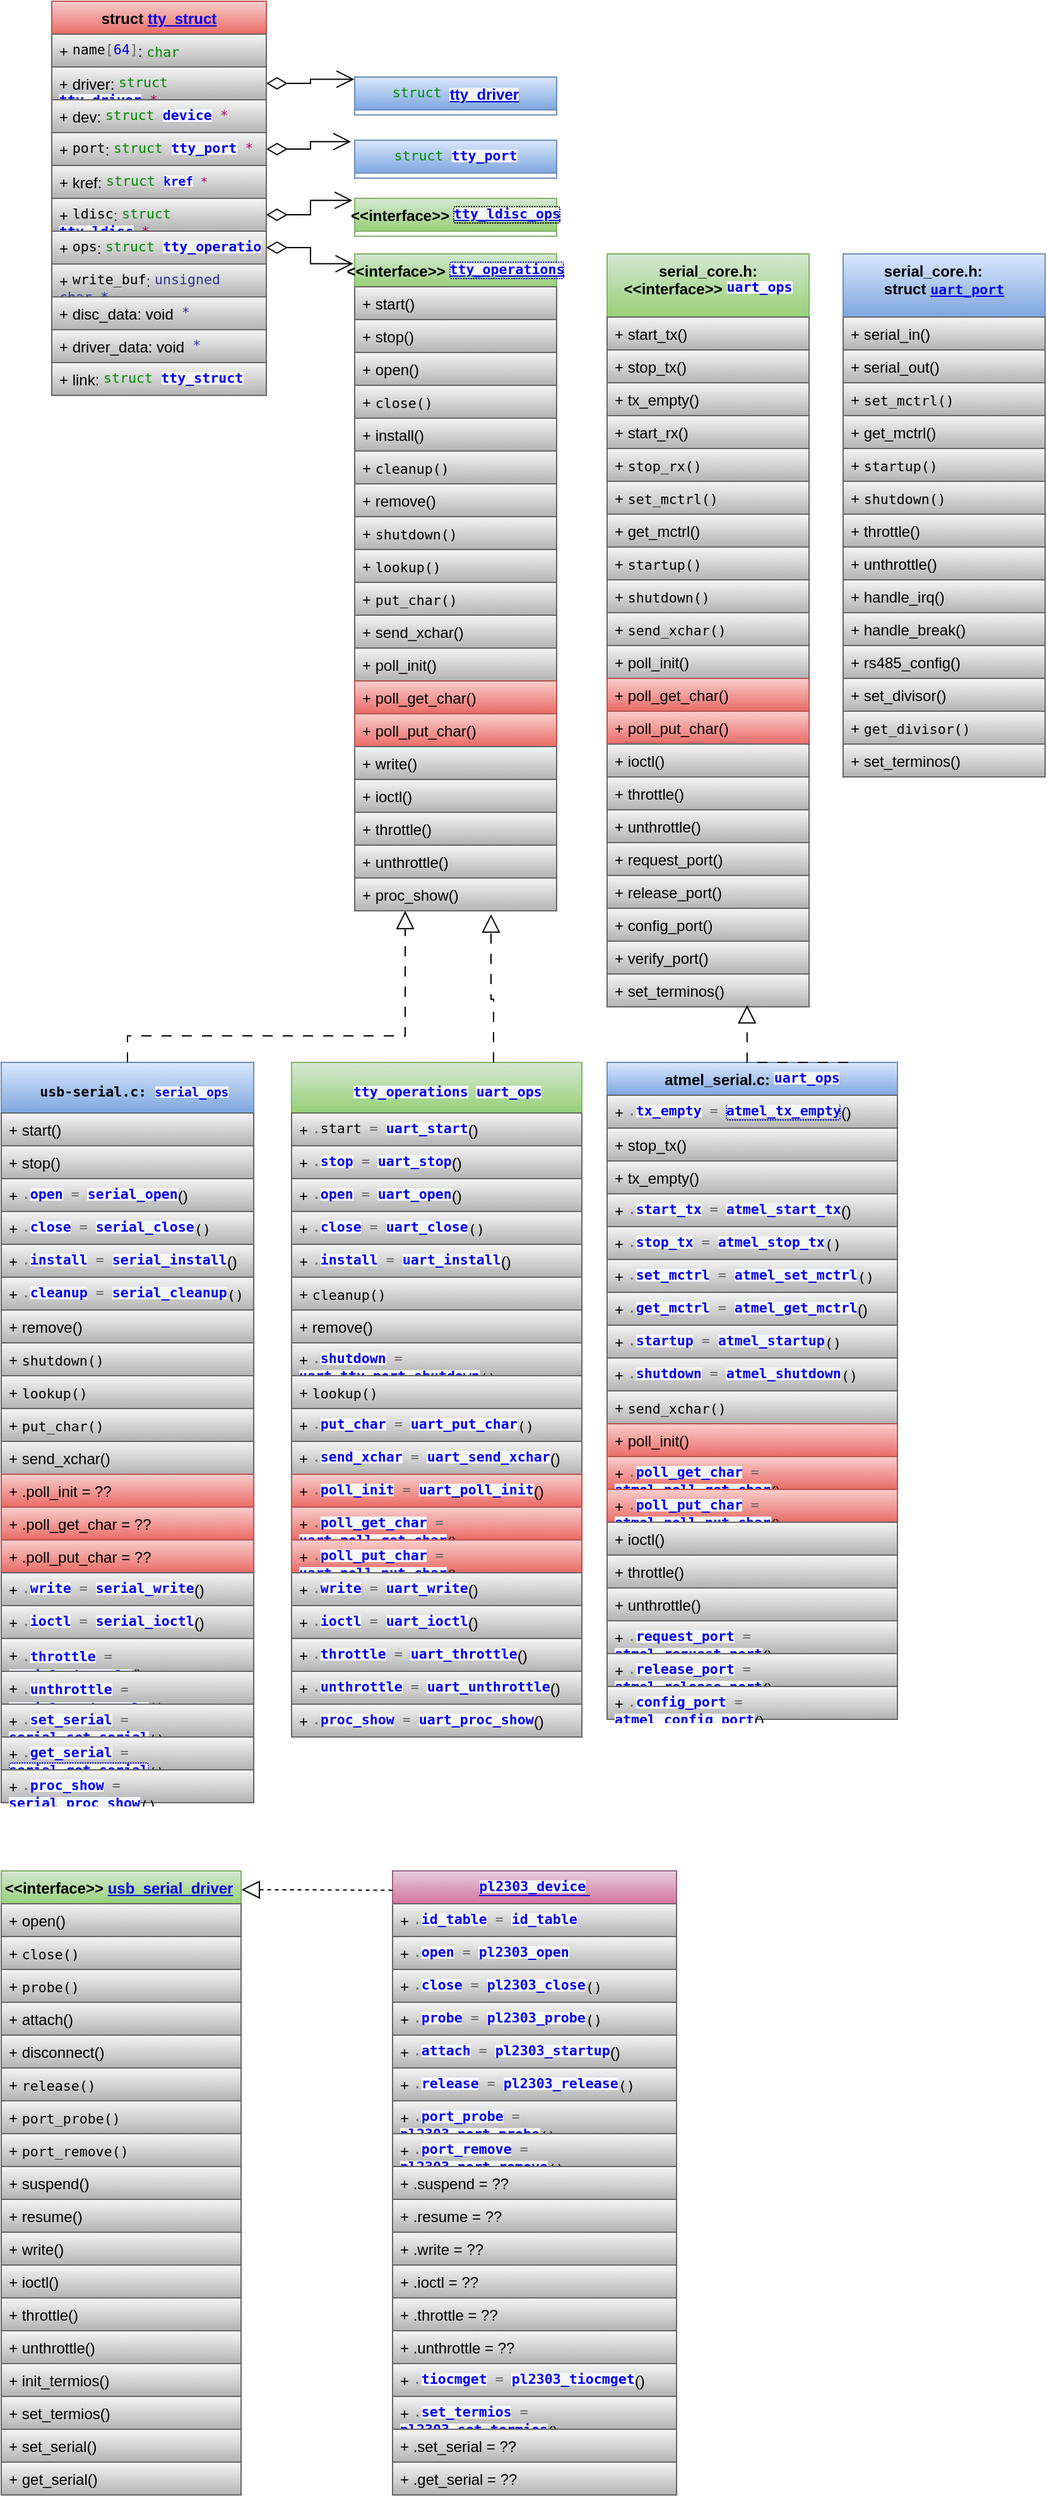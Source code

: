 <mxfile version="24.0.7" type="device">
  <diagram id="C5RBs43oDa-KdzZeNtuy" name="Page-1">
    <mxGraphModel dx="653" dy="374" grid="1" gridSize="10" guides="1" tooltips="1" connect="1" arrows="1" fold="1" page="1" pageScale="1" pageWidth="827" pageHeight="1169" background="none" math="0" shadow="0">
      <root>
        <mxCell id="WIyWlLk6GJQsqaUBKTNV-0" />
        <mxCell id="WIyWlLk6GJQsqaUBKTNV-1" parent="WIyWlLk6GJQsqaUBKTNV-0" />
        <mxCell id="2EAizLIfXTlwXvhjHfOO-4" value="struct &lt;a href=&quot;https://elixir.bootlin.com/linux/v6.1.80/source/include/linux/tty.h#L193&quot;&gt;tty_struct&lt;/a&gt;" style="swimlane;fontStyle=1;align=center;verticalAlign=top;childLayout=stackLayout;horizontal=1;startSize=26;horizontalStack=0;resizeParent=1;resizeParentMax=0;resizeLast=0;collapsible=1;marginBottom=0;whiteSpace=wrap;html=1;fillColor=#f8cecc;gradientColor=#ea6b66;strokeColor=#b85450;" vertex="1" parent="WIyWlLk6GJQsqaUBKTNV-1">
          <mxGeometry x="40" y="80" width="170" height="312" as="geometry">
            <mxRectangle x="50" y="220" width="90" height="30" as="alternateBounds" />
          </mxGeometry>
        </mxCell>
        <mxCell id="2EAizLIfXTlwXvhjHfOO-5" value="+&amp;nbsp;&lt;span style=&quot;font-family: &amp;quot;Ubuntu Mono&amp;quot;, monospace; font-size: 0.9em; background-color: initial; box-sizing: inherit; vertical-align: top;&quot; class=&quot;n&quot;&gt;name&lt;/span&gt;&lt;span style=&quot;font-family: &amp;quot;Ubuntu Mono&amp;quot;, monospace; font-size: 0.9em; background-color: initial; box-sizing: inherit; vertical-align: top; color: rgb(102, 102, 102);&quot; class=&quot;p&quot;&gt;[&lt;/span&gt;&lt;span style=&quot;font-family: &amp;quot;Ubuntu Mono&amp;quot;, monospace; font-size: 0.9em; background-color: initial; box-sizing: inherit; vertical-align: top; color: rgb(0, 0, 221);&quot; class=&quot;mi&quot;&gt;64&lt;/span&gt;&lt;span style=&quot;font-family: &amp;quot;Ubuntu Mono&amp;quot;, monospace; font-size: 0.9em; background-color: initial; box-sizing: inherit; vertical-align: top; color: rgb(102, 102, 102);&quot; class=&quot;p&quot;&gt;]&lt;/span&gt;&lt;span style=&quot;background-color: initial;&quot;&gt;: &lt;font face=&quot;Ubuntu Mono, monospace&quot; color=&quot;#008800&quot;&gt;&lt;span style=&quot;font-size: 10.8px;&quot;&gt;char&lt;/span&gt;&lt;/font&gt;&lt;/span&gt;" style="text;strokeColor=#666666;fillColor=#f5f5f5;align=left;verticalAlign=top;spacingLeft=4;spacingRight=4;overflow=hidden;rotatable=0;points=[[0,0.5],[1,0.5]];portConstraint=eastwest;whiteSpace=wrap;html=1;gradientColor=#b3b3b3;" vertex="1" parent="2EAizLIfXTlwXvhjHfOO-4">
          <mxGeometry y="26" width="170" height="26" as="geometry" />
        </mxCell>
        <mxCell id="2EAizLIfXTlwXvhjHfOO-9" value="+ driver:&amp;nbsp;&lt;span style=&quot;font-family: &amp;quot;Ubuntu Mono&amp;quot;, monospace; font-size: 0.9em; background-color: initial; box-sizing: inherit; vertical-align: top; color: rgb(187, 0, 102);&quot; class=&quot;nc&quot;&gt;&lt;/span&gt;&lt;span class=&quot;k&quot; style=&quot;font-family: &amp;quot;Ubuntu Mono&amp;quot;, monospace; font-size: 0.9em; background-color: initial; box-sizing: inherit; vertical-align: top; color: rgb(0, 136, 0);&quot;&gt;struct&lt;/span&gt;&lt;span class=&quot;w&quot; style=&quot;font-family: &amp;quot;Ubuntu Mono&amp;quot;, monospace; font-size: 0.9em; background-color: initial; box-sizing: inherit; vertical-align: top; color: rgb(187, 187, 187);&quot;&gt; &lt;/span&gt;&lt;span class=&quot;nc&quot; style=&quot;font-family: &amp;quot;Ubuntu Mono&amp;quot;, monospace; font-size: 0.9em; background-color: initial; box-sizing: inherit; vertical-align: top; color: rgb(187, 0, 102);&quot;&gt;&lt;a class=&quot;ident&quot; href=&quot;https://elixir.bootlin.com/linux/v6.8/source/include/linux/tty_driver.h#L432&quot; style=&quot;box-sizing: inherit; background: linear-gradient(rgba(0, 0, 0, 0) 10%, rgb(244, 246, 255) 10%, rgb(244, 246, 255) 90%, rgba(0, 0, 0, 0) 90%); text-decoration-line: none; vertical-align: top; font-weight: 700; border-radius: 0.2em;&quot;&gt;tty_driver&lt;/a&gt;&amp;nbsp;*&lt;/span&gt;" style="text;strokeColor=#666666;fillColor=#f5f5f5;align=left;verticalAlign=top;spacingLeft=4;spacingRight=4;overflow=hidden;rotatable=0;points=[[0,0.5],[1,0.5]];portConstraint=eastwest;whiteSpace=wrap;html=1;gradientColor=#b3b3b3;" vertex="1" parent="2EAizLIfXTlwXvhjHfOO-4">
          <mxGeometry y="52" width="170" height="26" as="geometry" />
        </mxCell>
        <mxCell id="2EAizLIfXTlwXvhjHfOO-48" value="+ dev:&amp;nbsp;&lt;span class=&quot;k&quot; style=&quot;font-family: &amp;quot;Ubuntu Mono&amp;quot;, monospace; font-size: 0.9em; background-color: initial; box-sizing: inherit; vertical-align: top; color: rgb(0, 136, 0);&quot;&gt;struct&lt;/span&gt;&lt;span class=&quot;w&quot; style=&quot;font-family: &amp;quot;Ubuntu Mono&amp;quot;, monospace; font-size: 0.9em; background-color: initial; box-sizing: inherit; vertical-align: top; color: rgb(187, 187, 187);&quot;&gt; &lt;/span&gt;&lt;span class=&quot;nc&quot; style=&quot;font-family: &amp;quot;Ubuntu Mono&amp;quot;, monospace; font-size: 0.9em; background-color: initial; box-sizing: inherit; vertical-align: top; color: rgb(187, 0, 102);&quot;&gt;&lt;a class=&quot;ident&quot; href=&quot;https://elixir.bootlin.com/linux/v6.8/source/include/linux/device.h#L703&quot; style=&quot;box-sizing: inherit; background: linear-gradient(rgba(0, 0, 0, 0) 10%, rgb(244, 246, 255) 10%, rgb(244, 246, 255) 90%, rgba(0, 0, 0, 0) 90%); text-decoration-line: none; vertical-align: top; font-weight: 700; border-radius: 0.2em;&quot;&gt;device&lt;/a&gt;&amp;nbsp;*&lt;/span&gt;" style="text;strokeColor=#666666;fillColor=#f5f5f5;align=left;verticalAlign=top;spacingLeft=4;spacingRight=4;overflow=hidden;rotatable=0;points=[[0,0.5],[1,0.5]];portConstraint=eastwest;whiteSpace=wrap;html=1;gradientColor=#b3b3b3;" vertex="1" parent="2EAizLIfXTlwXvhjHfOO-4">
          <mxGeometry y="78" width="170" height="26" as="geometry" />
        </mxCell>
        <mxCell id="2EAizLIfXTlwXvhjHfOO-36" value="+&amp;nbsp;&lt;span class=&quot;n&quot; style=&quot;font-family: &amp;quot;Ubuntu Mono&amp;quot;, monospace; font-size: 0.9em; background-color: initial; box-sizing: inherit; vertical-align: top;&quot;&gt;port&lt;/span&gt;&lt;span style=&quot;background-color: initial;&quot;&gt;:&amp;nbsp;&lt;/span&gt;&lt;span class=&quot;k&quot; style=&quot;font-family: &amp;quot;Ubuntu Mono&amp;quot;, monospace; font-size: 0.9em; background-color: initial; box-sizing: inherit; vertical-align: top; color: rgb(0, 136, 0);&quot;&gt;struct&lt;/span&gt;&lt;span class=&quot;w&quot; style=&quot;font-family: &amp;quot;Ubuntu Mono&amp;quot;, monospace; font-size: 0.9em; background-color: initial; box-sizing: inherit; vertical-align: top; color: rgb(187, 187, 187);&quot;&gt; &lt;/span&gt;&lt;span class=&quot;nc&quot; style=&quot;font-family: &amp;quot;Ubuntu Mono&amp;quot;, monospace; font-size: 0.9em; background-color: initial; box-sizing: inherit; vertical-align: top; color: rgb(187, 0, 102);&quot;&gt;&lt;a class=&quot;ident&quot; href=&quot;https://elixir.bootlin.com/linux/v6.1.80/source/include/linux/tty_port.h#L100&quot; style=&quot;box-sizing: inherit; background: linear-gradient(rgba(0, 0, 0, 0) 10%, rgb(244, 246, 255) 10%, rgb(244, 246, 255) 90%, rgba(0, 0, 0, 0) 90%); text-decoration-line: none; vertical-align: top; font-weight: 700; border-radius: 0.2em;&quot;&gt;tty_port&lt;/a&gt;&amp;nbsp;*&lt;/span&gt;" style="text;strokeColor=#666666;fillColor=#f5f5f5;align=left;verticalAlign=top;spacingLeft=4;spacingRight=4;overflow=hidden;rotatable=0;points=[[0,0.5],[1,0.5]];portConstraint=eastwest;whiteSpace=wrap;html=1;gradientColor=#b3b3b3;" vertex="1" parent="2EAizLIfXTlwXvhjHfOO-4">
          <mxGeometry y="104" width="170" height="26" as="geometry" />
        </mxCell>
        <mxCell id="2EAizLIfXTlwXvhjHfOO-49" value="+ kref:&amp;nbsp;&lt;span style=&quot;font-family: &amp;quot;Ubuntu Mono&amp;quot;, monospace; font-size: 0.9em; background-color: initial; box-sizing: inherit; vertical-align: top; color: rgb(0, 136, 0);&quot; class=&quot;k&quot;&gt;struct&lt;/span&gt;&lt;span style=&quot;font-family: &amp;quot;Ubuntu Mono&amp;quot;, monospace; font-size: 0.9em; background-color: initial; box-sizing: inherit; vertical-align: top; color: rgb(187, 187, 187);&quot; class=&quot;w&quot;&gt;&amp;nbsp;&lt;/span&gt;&lt;span style=&quot;font-family: &amp;quot;Ubuntu Mono&amp;quot;, monospace; font-size: 0.9em; background-color: initial; box-sizing: inherit; vertical-align: top; color: rgb(187, 0, 102);&quot; class=&quot;nc&quot;&gt;&lt;a class=&quot;ident&quot; href=&quot;https://elixir.bootlin.com/linux/v6.1.80/source/include/linux/kref.h#L19&quot; style=&quot;font-size: 0.9em; background: linear-gradient(rgba(0, 0, 0, 0) 10%, rgb(244, 246, 255) 10%, rgb(244, 246, 255) 90%, rgba(0, 0, 0, 0) 90%); box-sizing: inherit; text-decoration-line: none; vertical-align: top; font-weight: 700; border-radius: 0.2em;&quot;&gt;kref&lt;/a&gt;&lt;span style=&quot;background-color: initial; font-size: 0.9em;&quot;&gt;&amp;nbsp;*&lt;/span&gt;&lt;br&gt;&lt;/span&gt;" style="text;strokeColor=#666666;fillColor=#f5f5f5;align=left;verticalAlign=top;spacingLeft=4;spacingRight=4;overflow=hidden;rotatable=0;points=[[0,0.5],[1,0.5]];portConstraint=eastwest;whiteSpace=wrap;html=1;gradientColor=#b3b3b3;" vertex="1" parent="2EAizLIfXTlwXvhjHfOO-4">
          <mxGeometry y="130" width="170" height="26" as="geometry" />
        </mxCell>
        <mxCell id="2EAizLIfXTlwXvhjHfOO-35" value="+&amp;nbsp;&lt;span style=&quot;font-family: &amp;quot;Ubuntu Mono&amp;quot;, monospace; font-size: 0.9em; background-color: initial; box-sizing: inherit; vertical-align: top;&quot; class=&quot;n&quot;&gt;ldisc&lt;/span&gt;&lt;span style=&quot;background-color: initial;&quot;&gt;:&amp;nbsp;&lt;/span&gt;&lt;span style=&quot;font-family: &amp;quot;Ubuntu Mono&amp;quot;, monospace; font-size: 0.9em; background-color: initial; box-sizing: inherit; vertical-align: top; color: rgb(0, 136, 0);&quot; class=&quot;k&quot;&gt;struct&lt;/span&gt;&lt;span style=&quot;font-family: &amp;quot;Ubuntu Mono&amp;quot;, monospace; font-size: 0.9em; background-color: initial; box-sizing: inherit; vertical-align: top; color: rgb(187, 187, 187);&quot; class=&quot;w&quot;&gt; &lt;/span&gt;&lt;span style=&quot;font-family: &amp;quot;Ubuntu Mono&amp;quot;, monospace; font-size: 0.9em; background-color: initial; box-sizing: inherit; vertical-align: top; color: rgb(187, 0, 102);&quot; class=&quot;nc&quot;&gt;&lt;a style=&quot;box-sizing: inherit; background: linear-gradient(rgba(0, 0, 0, 0) 10%, rgb(244, 246, 255) 10%, rgb(244, 246, 255) 90%, rgba(0, 0, 0, 0) 90%); text-decoration-line: none; vertical-align: top; font-weight: 700; border-radius: 0.2em;&quot; href=&quot;https://elixir.bootlin.com/linux/v6.1.80/source/include/linux/tty_ldisc.h#L250&quot; class=&quot;ident&quot;&gt;tty_ldisc&lt;/a&gt;&amp;nbsp;*&lt;/span&gt;" style="text;strokeColor=#666666;fillColor=#f5f5f5;align=left;verticalAlign=top;spacingLeft=4;spacingRight=4;overflow=hidden;rotatable=0;points=[[0,0.5],[1,0.5]];portConstraint=eastwest;whiteSpace=wrap;html=1;gradientColor=#b3b3b3;" vertex="1" parent="2EAizLIfXTlwXvhjHfOO-4">
          <mxGeometry y="156" width="170" height="26" as="geometry" />
        </mxCell>
        <mxCell id="2EAizLIfXTlwXvhjHfOO-34" value="+&amp;nbsp;&lt;span class=&quot;n&quot; style=&quot;font-family: &amp;quot;Ubuntu Mono&amp;quot;, monospace; font-size: 0.9em; background-color: initial; box-sizing: inherit; vertical-align: top;&quot;&gt;ops&lt;/span&gt;&lt;span style=&quot;background-color: initial;&quot;&gt;:&amp;nbsp;&lt;/span&gt;&lt;span class=&quot;nc&quot; style=&quot;background-color: initial; font-family: &amp;quot;Ubuntu Mono&amp;quot;, monospace; font-size: 0.9em; box-sizing: inherit; vertical-align: top; color: rgb(187, 0, 102);&quot;&gt;&lt;/span&gt;&lt;span class=&quot;k&quot; style=&quot;background-color: initial; font-family: &amp;quot;Ubuntu Mono&amp;quot;, monospace; font-size: 0.9em; box-sizing: inherit; vertical-align: top; color: rgb(0, 136, 0);&quot;&gt;struct&lt;/span&gt;&lt;span class=&quot;w&quot; style=&quot;background-color: initial; font-family: &amp;quot;Ubuntu Mono&amp;quot;, monospace; font-size: 0.9em; box-sizing: inherit; vertical-align: top; color: rgb(187, 187, 187);&quot;&gt;&amp;nbsp;&lt;/span&gt;&lt;a class=&quot;ident&quot; href=&quot;https://elixir.bootlin.com/linux/v6.1.80/source/include/linux/tty_driver.h#L350&quot; style=&quot;background: linear-gradient(rgba(0, 0, 0, 0) 10%, rgb(244, 246, 255) 10%, rgb(244, 246, 255) 90%, rgba(0, 0, 0, 0) 90%); font-family: &amp;quot;Ubuntu Mono&amp;quot;, monospace; font-size: 0.9em; box-sizing: inherit; text-decoration-line: none; vertical-align: top; font-weight: 700; border-radius: 0.2em;&quot;&gt;tty_operations&lt;/a&gt;&amp;nbsp;*" style="text;strokeColor=#666666;fillColor=#f5f5f5;align=left;verticalAlign=top;spacingLeft=4;spacingRight=4;overflow=hidden;rotatable=0;points=[[0,0.5],[1,0.5]];portConstraint=eastwest;whiteSpace=wrap;html=1;gradientColor=#b3b3b3;" vertex="1" parent="2EAizLIfXTlwXvhjHfOO-4">
          <mxGeometry y="182" width="170" height="26" as="geometry" />
        </mxCell>
        <mxCell id="2EAizLIfXTlwXvhjHfOO-40" value="+&amp;nbsp;&lt;span class=&quot;n&quot; style=&quot;font-family: &amp;quot;Ubuntu Mono&amp;quot;, monospace; font-size: 0.9em; background-color: initial; box-sizing: inherit; vertical-align: top;&quot;&gt;write_buf&lt;/span&gt;&lt;span style=&quot;background-color: initial;&quot;&gt;:&amp;nbsp;&lt;/span&gt;&lt;span style=&quot;font-family: &amp;quot;Ubuntu Mono&amp;quot;, monospace; font-size: 0.9em; background-color: initial; box-sizing: inherit; vertical-align: top; color: rgb(51, 51, 153);&quot; class=&quot;kt&quot;&gt;unsigned&lt;/span&gt;&lt;span style=&quot;font-family: &amp;quot;Ubuntu Mono&amp;quot;, monospace; font-size: 0.9em; background-color: initial; box-sizing: inherit; vertical-align: top; color: rgb(187, 187, 187);&quot; class=&quot;w&quot;&gt; &lt;/span&gt;&lt;span style=&quot;font-family: &amp;quot;Ubuntu Mono&amp;quot;, monospace; font-size: 0.9em; background-color: initial; box-sizing: inherit; vertical-align: top; color: rgb(51, 51, 153);&quot; class=&quot;kt&quot;&gt;char *&lt;/span&gt;" style="text;strokeColor=#666666;fillColor=#f5f5f5;align=left;verticalAlign=top;spacingLeft=4;spacingRight=4;overflow=hidden;rotatable=0;points=[[0,0.5],[1,0.5]];portConstraint=eastwest;whiteSpace=wrap;html=1;gradientColor=#b3b3b3;" vertex="1" parent="2EAizLIfXTlwXvhjHfOO-4">
          <mxGeometry y="208" width="170" height="26" as="geometry" />
        </mxCell>
        <mxCell id="2EAizLIfXTlwXvhjHfOO-42" value="+&amp;nbsp;disc_data&lt;span style=&quot;background-color: initial;&quot;&gt;: void&lt;/span&gt;&lt;span class=&quot;kt&quot; style=&quot;background-color: initial; font-family: &amp;quot;Ubuntu Mono&amp;quot;, monospace; font-size: 0.9em; box-sizing: inherit; vertical-align: top; color: rgb(51, 51, 153);&quot;&gt;&amp;nbsp;*&lt;/span&gt;" style="text;strokeColor=#666666;fillColor=#f5f5f5;align=left;verticalAlign=top;spacingLeft=4;spacingRight=4;overflow=hidden;rotatable=0;points=[[0,0.5],[1,0.5]];portConstraint=eastwest;whiteSpace=wrap;html=1;gradientColor=#b3b3b3;" vertex="1" parent="2EAizLIfXTlwXvhjHfOO-4">
          <mxGeometry y="234" width="170" height="26" as="geometry" />
        </mxCell>
        <mxCell id="2EAizLIfXTlwXvhjHfOO-47" value="+&amp;nbsp;driver_data&lt;span style=&quot;background-color: initial;&quot;&gt;: void&lt;/span&gt;&lt;span class=&quot;kt&quot; style=&quot;background-color: initial; font-family: &amp;quot;Ubuntu Mono&amp;quot;, monospace; font-size: 0.9em; box-sizing: inherit; vertical-align: top; color: rgb(51, 51, 153);&quot;&gt;&amp;nbsp;*&lt;/span&gt;" style="text;strokeColor=#666666;fillColor=#f5f5f5;align=left;verticalAlign=top;spacingLeft=4;spacingRight=4;overflow=hidden;rotatable=0;points=[[0,0.5],[1,0.5]];portConstraint=eastwest;whiteSpace=wrap;html=1;gradientColor=#b3b3b3;" vertex="1" parent="2EAizLIfXTlwXvhjHfOO-4">
          <mxGeometry y="260" width="170" height="26" as="geometry" />
        </mxCell>
        <mxCell id="2EAizLIfXTlwXvhjHfOO-52" value="+&amp;nbsp;link&lt;span style=&quot;background-color: initial;&quot;&gt;:&amp;nbsp;&lt;/span&gt;&lt;span class=&quot;k&quot; style=&quot;font-family: &amp;quot;Ubuntu Mono&amp;quot;, monospace; font-size: 0.9em; background-color: initial; box-sizing: inherit; vertical-align: top; color: rgb(0, 136, 0);&quot;&gt;struct&lt;/span&gt;&lt;span class=&quot;w&quot; style=&quot;font-family: &amp;quot;Ubuntu Mono&amp;quot;, monospace; font-size: 0.9em; background-color: initial; box-sizing: inherit; vertical-align: top; color: rgb(187, 187, 187);&quot;&gt; &lt;/span&gt;&lt;span class=&quot;nc&quot; style=&quot;font-family: &amp;quot;Ubuntu Mono&amp;quot;, monospace; font-size: 0.9em; background-color: initial; box-sizing: inherit; vertical-align: top; color: rgb(187, 0, 102);&quot;&gt;&lt;a class=&quot;ident&quot; href=&quot;https://elixir.bootlin.com/linux/v6.1.80/source/include/linux/tty.h#L193&quot; style=&quot;box-sizing: inherit; background: linear-gradient(rgba(0, 0, 0, 0) 10%, rgb(244, 246, 255) 10%, rgb(244, 246, 255) 90%, rgba(0, 0, 0, 0) 90%); text-decoration-line: none; vertical-align: top; font-weight: 700; border-radius: 0.2em;&quot;&gt;tty_struct&lt;/a&gt;&lt;/span&gt;" style="text;strokeColor=#666666;fillColor=#f5f5f5;align=left;verticalAlign=top;spacingLeft=4;spacingRight=4;overflow=hidden;rotatable=0;points=[[0,0.5],[1,0.5]];portConstraint=eastwest;whiteSpace=wrap;html=1;gradientColor=#b3b3b3;" vertex="1" parent="2EAizLIfXTlwXvhjHfOO-4">
          <mxGeometry y="286" width="170" height="26" as="geometry" />
        </mxCell>
        <mxCell id="2EAizLIfXTlwXvhjHfOO-53" value="&amp;lt;&amp;lt;interface&amp;gt;&amp;gt;&amp;nbsp;&lt;span class=&quot;nc&quot; style=&quot;font-family: &amp;quot;Ubuntu Mono&amp;quot;, monospace; font-size: 0.9em; font-weight: 400; text-align: start; box-sizing: inherit; vertical-align: top; color: rgb(187, 0, 102);&quot;&gt;&lt;a class=&quot;ident&quot; href=&quot;https://elixir.bootlin.com/linux/v6.1.80/source/include/linux/tty_driver.h#L350&quot; style=&quot;background-image: linear-gradient(rgba(0, 0, 0, 0) 10%, rgb(244, 246, 255) 10%, rgb(244, 246, 255) 90%, rgba(0, 0, 0, 0) 90%); background-position: initial; background-size: initial; background-repeat: initial; background-attachment: initial; background-origin: initial; background-clip: initial; box-sizing: inherit; outline: dotted 1px; outline-offset: -1px; vertical-align: top; font-weight: 700; border-radius: 0.2em; border-bottom: 1px dotted rgb(0, 0, 0);&quot;&gt;tty_operations&lt;/a&gt;&lt;/span&gt;&lt;span class=&quot;w&quot; style=&quot;font-family: &amp;quot;Ubuntu Mono&amp;quot;, monospace; font-size: 0.9em; font-weight: 400; text-align: start; background-color: initial; box-sizing: inherit; vertical-align: top; color: rgb(187, 187, 187);&quot;&gt;&lt;/span&gt;" style="swimlane;fontStyle=1;align=center;verticalAlign=top;childLayout=stackLayout;horizontal=1;startSize=26;horizontalStack=0;resizeParent=1;resizeParentMax=0;resizeLast=0;collapsible=1;marginBottom=0;whiteSpace=wrap;html=1;fillColor=#d5e8d4;gradientColor=#97d077;strokeColor=#82b366;" vertex="1" parent="WIyWlLk6GJQsqaUBKTNV-1">
          <mxGeometry x="280" y="280" width="160" height="520" as="geometry">
            <mxRectangle x="440" y="248" width="160" height="30" as="alternateBounds" />
          </mxGeometry>
        </mxCell>
        <mxCell id="2EAizLIfXTlwXvhjHfOO-63" value="+ start()" style="text;strokeColor=#666666;fillColor=#f5f5f5;align=left;verticalAlign=top;spacingLeft=4;spacingRight=4;overflow=hidden;rotatable=0;points=[[0,0.5],[1,0.5]];portConstraint=eastwest;whiteSpace=wrap;html=1;gradientColor=#b3b3b3;" vertex="1" parent="2EAizLIfXTlwXvhjHfOO-53">
          <mxGeometry y="26" width="160" height="26" as="geometry" />
        </mxCell>
        <mxCell id="2EAizLIfXTlwXvhjHfOO-64" value="+ stop()" style="text;strokeColor=#666666;fillColor=#f5f5f5;align=left;verticalAlign=top;spacingLeft=4;spacingRight=4;overflow=hidden;rotatable=0;points=[[0,0.5],[1,0.5]];portConstraint=eastwest;whiteSpace=wrap;html=1;gradientColor=#b3b3b3;" vertex="1" parent="2EAizLIfXTlwXvhjHfOO-53">
          <mxGeometry y="52" width="160" height="26" as="geometry" />
        </mxCell>
        <mxCell id="2EAizLIfXTlwXvhjHfOO-57" value="+ open()" style="text;strokeColor=#666666;fillColor=#f5f5f5;align=left;verticalAlign=top;spacingLeft=4;spacingRight=4;overflow=hidden;rotatable=0;points=[[0,0.5],[1,0.5]];portConstraint=eastwest;whiteSpace=wrap;html=1;gradientColor=#b3b3b3;" vertex="1" parent="2EAizLIfXTlwXvhjHfOO-53">
          <mxGeometry y="78" width="160" height="26" as="geometry" />
        </mxCell>
        <mxCell id="2EAizLIfXTlwXvhjHfOO-58" value="+ &lt;font face=&quot;Ubuntu Mono, monospace&quot;&gt;&lt;span style=&quot;font-size: 10.8px;&quot;&gt;close()&lt;/span&gt;&lt;/font&gt;" style="text;strokeColor=#666666;fillColor=#f5f5f5;align=left;verticalAlign=top;spacingLeft=4;spacingRight=4;overflow=hidden;rotatable=0;points=[[0,0.5],[1,0.5]];portConstraint=eastwest;whiteSpace=wrap;html=1;gradientColor=#b3b3b3;" vertex="1" parent="2EAizLIfXTlwXvhjHfOO-53">
          <mxGeometry y="104" width="160" height="26" as="geometry" />
        </mxCell>
        <mxCell id="2EAizLIfXTlwXvhjHfOO-55" value="+ install()&lt;span class=&quot;nc&quot; style=&quot;font-family: &amp;quot;Ubuntu Mono&amp;quot;, monospace; font-size: 0.9em; background-color: initial; box-sizing: inherit; vertical-align: top; color: rgb(187, 0, 102);&quot;&gt;&lt;br&gt;&lt;/span&gt;" style="text;strokeColor=#666666;fillColor=#f5f5f5;align=left;verticalAlign=top;spacingLeft=4;spacingRight=4;overflow=hidden;rotatable=0;points=[[0,0.5],[1,0.5]];portConstraint=eastwest;whiteSpace=wrap;html=1;gradientColor=#b3b3b3;" vertex="1" parent="2EAizLIfXTlwXvhjHfOO-53">
          <mxGeometry y="130" width="160" height="26" as="geometry" />
        </mxCell>
        <mxCell id="2EAizLIfXTlwXvhjHfOO-60" value="+ &lt;font face=&quot;Ubuntu Mono, monospace&quot;&gt;&lt;span style=&quot;font-size: 10.8px;&quot;&gt;cleanup()&lt;/span&gt;&lt;/font&gt;" style="text;strokeColor=#666666;fillColor=#f5f5f5;align=left;verticalAlign=top;spacingLeft=4;spacingRight=4;overflow=hidden;rotatable=0;points=[[0,0.5],[1,0.5]];portConstraint=eastwest;whiteSpace=wrap;html=1;gradientColor=#b3b3b3;" vertex="1" parent="2EAizLIfXTlwXvhjHfOO-53">
          <mxGeometry y="156" width="160" height="26" as="geometry" />
        </mxCell>
        <mxCell id="2EAizLIfXTlwXvhjHfOO-56" value="+ remove()" style="text;strokeColor=#666666;fillColor=#f5f5f5;align=left;verticalAlign=top;spacingLeft=4;spacingRight=4;overflow=hidden;rotatable=0;points=[[0,0.5],[1,0.5]];portConstraint=eastwest;whiteSpace=wrap;html=1;gradientColor=#b3b3b3;" vertex="1" parent="2EAizLIfXTlwXvhjHfOO-53">
          <mxGeometry y="182" width="160" height="26" as="geometry" />
        </mxCell>
        <mxCell id="2EAizLIfXTlwXvhjHfOO-59" value="+ &lt;font face=&quot;Ubuntu Mono, monospace&quot;&gt;&lt;span style=&quot;font-size: 10.8px;&quot;&gt;shutdown()&lt;/span&gt;&lt;/font&gt;" style="text;strokeColor=#666666;fillColor=#f5f5f5;align=left;verticalAlign=top;spacingLeft=4;spacingRight=4;overflow=hidden;rotatable=0;points=[[0,0.5],[1,0.5]];portConstraint=eastwest;whiteSpace=wrap;html=1;gradientColor=#b3b3b3;" vertex="1" parent="2EAizLIfXTlwXvhjHfOO-53">
          <mxGeometry y="208" width="160" height="26" as="geometry" />
        </mxCell>
        <mxCell id="2EAizLIfXTlwXvhjHfOO-54" value="+ &lt;font face=&quot;Ubuntu Mono, monospace&quot;&gt;&lt;span style=&quot;font-size: 10.8px;&quot;&gt;lookup()&lt;/span&gt;&lt;/font&gt;" style="text;strokeColor=#666666;fillColor=#f5f5f5;align=left;verticalAlign=top;spacingLeft=4;spacingRight=4;overflow=hidden;rotatable=0;points=[[0,0.5],[1,0.5]];portConstraint=eastwest;whiteSpace=wrap;html=1;gradientColor=#b3b3b3;" vertex="1" parent="2EAizLIfXTlwXvhjHfOO-53">
          <mxGeometry y="234" width="160" height="26" as="geometry" />
        </mxCell>
        <mxCell id="2EAizLIfXTlwXvhjHfOO-61" value="+ &lt;font face=&quot;Ubuntu Mono, monospace&quot;&gt;&lt;span style=&quot;font-size: 10.8px;&quot;&gt;put_char()&lt;/span&gt;&lt;/font&gt;" style="text;strokeColor=#666666;fillColor=#f5f5f5;align=left;verticalAlign=top;spacingLeft=4;spacingRight=4;overflow=hidden;rotatable=0;points=[[0,0.5],[1,0.5]];portConstraint=eastwest;whiteSpace=wrap;html=1;gradientColor=#b3b3b3;" vertex="1" parent="2EAizLIfXTlwXvhjHfOO-53">
          <mxGeometry y="260" width="160" height="26" as="geometry" />
        </mxCell>
        <mxCell id="2EAizLIfXTlwXvhjHfOO-62" value="+ send_xchar()" style="text;strokeColor=#666666;fillColor=#f5f5f5;align=left;verticalAlign=top;spacingLeft=4;spacingRight=4;overflow=hidden;rotatable=0;points=[[0,0.5],[1,0.5]];portConstraint=eastwest;whiteSpace=wrap;html=1;gradientColor=#b3b3b3;" vertex="1" parent="2EAizLIfXTlwXvhjHfOO-53">
          <mxGeometry y="286" width="160" height="26" as="geometry" />
        </mxCell>
        <mxCell id="2EAizLIfXTlwXvhjHfOO-244" value="+ poll_init()" style="text;strokeColor=#666666;fillColor=#f5f5f5;align=left;verticalAlign=top;spacingLeft=4;spacingRight=4;overflow=hidden;rotatable=0;points=[[0,0.5],[1,0.5]];portConstraint=eastwest;whiteSpace=wrap;html=1;gradientColor=#b3b3b3;" vertex="1" parent="2EAizLIfXTlwXvhjHfOO-53">
          <mxGeometry y="312" width="160" height="26" as="geometry" />
        </mxCell>
        <mxCell id="2EAizLIfXTlwXvhjHfOO-76" value="+ poll_get_char()" style="text;strokeColor=#b85450;fillColor=#f8cecc;align=left;verticalAlign=top;spacingLeft=4;spacingRight=4;overflow=hidden;rotatable=0;points=[[0,0.5],[1,0.5]];portConstraint=eastwest;whiteSpace=wrap;html=1;gradientColor=#ea6b66;" vertex="1" parent="2EAizLIfXTlwXvhjHfOO-53">
          <mxGeometry y="338" width="160" height="26" as="geometry" />
        </mxCell>
        <mxCell id="2EAizLIfXTlwXvhjHfOO-75" value="+ poll_put_char()" style="text;strokeColor=#b85450;fillColor=#f8cecc;align=left;verticalAlign=top;spacingLeft=4;spacingRight=4;overflow=hidden;rotatable=0;points=[[0,0.5],[1,0.5]];portConstraint=eastwest;whiteSpace=wrap;html=1;gradientColor=#ea6b66;" vertex="1" parent="2EAizLIfXTlwXvhjHfOO-53">
          <mxGeometry y="364" width="160" height="26" as="geometry" />
        </mxCell>
        <mxCell id="2EAizLIfXTlwXvhjHfOO-182" value="+ write()" style="text;strokeColor=#666666;fillColor=#f5f5f5;align=left;verticalAlign=top;spacingLeft=4;spacingRight=4;overflow=hidden;rotatable=0;points=[[0,0.5],[1,0.5]];portConstraint=eastwest;whiteSpace=wrap;html=1;gradientColor=#b3b3b3;" vertex="1" parent="2EAizLIfXTlwXvhjHfOO-53">
          <mxGeometry y="390" width="160" height="26" as="geometry" />
        </mxCell>
        <mxCell id="2EAizLIfXTlwXvhjHfOO-183" value="+ ioctl()" style="text;strokeColor=#666666;fillColor=#f5f5f5;align=left;verticalAlign=top;spacingLeft=4;spacingRight=4;overflow=hidden;rotatable=0;points=[[0,0.5],[1,0.5]];portConstraint=eastwest;whiteSpace=wrap;html=1;gradientColor=#b3b3b3;" vertex="1" parent="2EAizLIfXTlwXvhjHfOO-53">
          <mxGeometry y="416" width="160" height="26" as="geometry" />
        </mxCell>
        <mxCell id="2EAizLIfXTlwXvhjHfOO-186" value="+ throttle()" style="text;strokeColor=#666666;fillColor=#f5f5f5;align=left;verticalAlign=top;spacingLeft=4;spacingRight=4;overflow=hidden;rotatable=0;points=[[0,0.5],[1,0.5]];portConstraint=eastwest;whiteSpace=wrap;html=1;gradientColor=#b3b3b3;" vertex="1" parent="2EAizLIfXTlwXvhjHfOO-53">
          <mxGeometry y="442" width="160" height="26" as="geometry" />
        </mxCell>
        <mxCell id="2EAizLIfXTlwXvhjHfOO-187" value="+ unthrottle()" style="text;strokeColor=#666666;fillColor=#f5f5f5;align=left;verticalAlign=top;spacingLeft=4;spacingRight=4;overflow=hidden;rotatable=0;points=[[0,0.5],[1,0.5]];portConstraint=eastwest;whiteSpace=wrap;html=1;gradientColor=#b3b3b3;" vertex="1" parent="2EAizLIfXTlwXvhjHfOO-53">
          <mxGeometry y="468" width="160" height="26" as="geometry" />
        </mxCell>
        <mxCell id="2EAizLIfXTlwXvhjHfOO-193" value="+ proc_show()" style="text;strokeColor=#666666;fillColor=#f5f5f5;align=left;verticalAlign=top;spacingLeft=4;spacingRight=4;overflow=hidden;rotatable=0;points=[[0,0.5],[1,0.5]];portConstraint=eastwest;whiteSpace=wrap;html=1;gradientColor=#b3b3b3;" vertex="1" parent="2EAizLIfXTlwXvhjHfOO-53">
          <mxGeometry y="494" width="160" height="26" as="geometry" />
        </mxCell>
        <mxCell id="2EAizLIfXTlwXvhjHfOO-80" value="" style="endArrow=open;html=1;endSize=12;startArrow=diamondThin;startSize=14;startFill=0;edgeStyle=orthogonalEdgeStyle;align=left;verticalAlign=bottom;rounded=0;exitX=1;exitY=0.5;exitDx=0;exitDy=0;entryX=-0.007;entryY=0.015;entryDx=0;entryDy=0;entryPerimeter=0;" edge="1" parent="WIyWlLk6GJQsqaUBKTNV-1" source="2EAizLIfXTlwXvhjHfOO-34" target="2EAizLIfXTlwXvhjHfOO-53">
          <mxGeometry x="-1" y="3" relative="1" as="geometry">
            <mxPoint x="150" y="460" as="sourcePoint" />
            <mxPoint x="310" y="460" as="targetPoint" />
          </mxGeometry>
        </mxCell>
        <mxCell id="2EAizLIfXTlwXvhjHfOO-81" value="&lt;span style=&quot;font-weight: 400; text-align: left; font-family: &amp;quot;Ubuntu Mono&amp;quot;, monospace; font-size: 0.9em; box-sizing: inherit; vertical-align: top; color: rgb(0, 136, 0);&quot; class=&quot;k&quot;&gt;struct&lt;/span&gt;&lt;span style=&quot;font-weight: 400; text-align: left; font-family: &amp;quot;Ubuntu Mono&amp;quot;, monospace; font-size: 0.9em; box-sizing: inherit; vertical-align: top; color: rgb(187, 187, 187);&quot; class=&quot;w&quot;&gt;&amp;nbsp;&lt;/span&gt;&lt;span style=&quot;text-align: left; box-sizing: inherit; vertical-align: top;&quot; class=&quot;nc&quot;&gt;&lt;span style=&quot;background-image: linear-gradient(rgba(0, 0, 0, 0) 10%, rgb(244, 246, 255) 10%, rgb(244, 246, 255) 90%, rgba(0, 0, 0, 0) 90%); background-position: initial; background-size: initial; background-repeat: initial; background-attachment: initial; background-origin: initial; background-clip: initial; box-sizing: inherit; vertical-align: top; border-radius: 0.2em;&quot;&gt;&lt;a href=&quot;https://elixir.bootlin.com/linux/v6.8/source/include/linux/tty_driver.h#L432&quot;&gt;tty_driver&lt;/a&gt;&lt;/span&gt;&lt;/span&gt;" style="swimlane;fontStyle=1;align=center;verticalAlign=top;childLayout=stackLayout;horizontal=1;startSize=26;horizontalStack=0;resizeParent=1;resizeParentMax=0;resizeLast=0;collapsible=1;marginBottom=0;whiteSpace=wrap;html=1;fillColor=#dae8fc;gradientColor=#7ea6e0;strokeColor=#6c8ebf;" vertex="1" collapsed="1" parent="WIyWlLk6GJQsqaUBKTNV-1">
          <mxGeometry x="280" y="140" width="160" height="30" as="geometry">
            <mxRectangle x="440" y="60" width="160" height="260" as="alternateBounds" />
          </mxGeometry>
        </mxCell>
        <mxCell id="2EAizLIfXTlwXvhjHfOO-83" value="+&amp;nbsp;&lt;span style=&quot;font-family: &amp;quot;Ubuntu Mono&amp;quot;, monospace; font-size: 0.9em; background-color: initial; box-sizing: inherit; vertical-align: top;&quot; class=&quot;n&quot;&gt;name&lt;/span&gt;&lt;span style=&quot;font-family: &amp;quot;Ubuntu Mono&amp;quot;, monospace; font-size: 0.9em; background-color: initial; box-sizing: inherit; vertical-align: top; color: rgb(102, 102, 102);&quot; class=&quot;p&quot;&gt;[&lt;/span&gt;&lt;span style=&quot;font-family: &amp;quot;Ubuntu Mono&amp;quot;, monospace; font-size: 0.9em; background-color: initial; box-sizing: inherit; vertical-align: top; color: rgb(0, 0, 221);&quot; class=&quot;mi&quot;&gt;64&lt;/span&gt;&lt;span style=&quot;font-family: &amp;quot;Ubuntu Mono&amp;quot;, monospace; font-size: 0.9em; background-color: initial; box-sizing: inherit; vertical-align: top; color: rgb(102, 102, 102);&quot; class=&quot;p&quot;&gt;]&lt;/span&gt;&lt;span style=&quot;background-color: initial;&quot;&gt;: &lt;font face=&quot;Ubuntu Mono, monospace&quot; color=&quot;#008800&quot;&gt;&lt;span style=&quot;font-size: 10.8px;&quot;&gt;char&lt;/span&gt;&lt;/font&gt;&lt;/span&gt;" style="text;strokeColor=#666666;fillColor=#f5f5f5;align=left;verticalAlign=top;spacingLeft=4;spacingRight=4;overflow=hidden;rotatable=0;points=[[0,0.5],[1,0.5]];portConstraint=eastwest;whiteSpace=wrap;html=1;gradientColor=#b3b3b3;" vertex="1" parent="2EAizLIfXTlwXvhjHfOO-81">
          <mxGeometry y="26" width="160" height="26" as="geometry" />
        </mxCell>
        <mxCell id="2EAizLIfXTlwXvhjHfOO-93" value="&lt;font style=&quot;font-size: 10px;&quot;&gt;+ &lt;font style=&quot;font-size: 10px;&quot;&gt;driver_name&lt;/font&gt;&lt;span style=&quot;background-color: initial;&quot;&gt;: &lt;font style=&quot;font-size: 10px;&quot; face=&quot;Ubuntu Mono, monospace&quot; color=&quot;#008800&quot;&gt;char *&lt;/font&gt;&lt;/span&gt;&lt;/font&gt;" style="text;strokeColor=#666666;fillColor=#f5f5f5;align=left;verticalAlign=top;spacingLeft=4;spacingRight=4;overflow=hidden;rotatable=0;points=[[0,0.5],[1,0.5]];portConstraint=eastwest;whiteSpace=wrap;html=1;gradientColor=#b3b3b3;" vertex="1" parent="2EAizLIfXTlwXvhjHfOO-81">
          <mxGeometry y="52" width="160" height="26" as="geometry" />
        </mxCell>
        <mxCell id="2EAizLIfXTlwXvhjHfOO-94" value="&lt;font style=&quot;font-size: 10px;&quot;&gt;+ &lt;font color=&quot;#050505&quot; style=&quot;font-size: 10px;&quot; face=&quot;Ubuntu Mono, monospace&quot;&gt;owner&lt;/font&gt;&lt;span style=&quot;background-color: initial;&quot;&gt;:&amp;nbsp;&lt;/span&gt;&lt;span class=&quot;k&quot; style=&quot;font-family: &amp;quot;Ubuntu Mono&amp;quot;, monospace; background-color: initial; box-sizing: inherit; color: rgb(0, 136, 0);&quot;&gt;struct&lt;/span&gt;&lt;span class=&quot;w&quot; style=&quot;font-family: &amp;quot;Ubuntu Mono&amp;quot;, monospace; background-color: initial; box-sizing: inherit; color: rgb(187, 187, 187);&quot;&gt; &lt;/span&gt;&lt;span class=&quot;nc&quot; style=&quot;font-family: &amp;quot;Ubuntu Mono&amp;quot;, monospace; background-color: initial; box-sizing: inherit; color: rgb(187, 0, 102);&quot;&gt;&lt;a class=&quot;ident&quot; href=&quot;https://elixir.bootlin.com/linux/v6.8/source/include/linux/module.h#L402&quot; style=&quot;box-sizing: inherit; background: linear-gradient(rgba(0, 0, 0, 0) 10%, rgb(244, 246, 255) 10%, rgb(244, 246, 255) 90%, rgba(0, 0, 0, 0) 90%); text-decoration-line: none; font-weight: 700; border-radius: 0.2em;&quot;&gt;module&lt;/a&gt;&lt;/span&gt;&lt;span style=&quot;color: rgb(0, 136, 0); font-family: &amp;quot;Ubuntu Mono&amp;quot;, monospace; background-color: initial;&quot;&gt;&amp;nbsp;*&lt;/span&gt;&lt;span style=&quot;background-color: initial;&quot;&gt;&lt;br&gt;&lt;/span&gt;&lt;/font&gt;" style="text;strokeColor=#666666;fillColor=#f5f5f5;align=left;verticalAlign=top;spacingLeft=4;spacingRight=4;overflow=hidden;rotatable=0;points=[[0,0.5],[1,0.5]];portConstraint=eastwest;whiteSpace=wrap;html=1;gradientColor=#b3b3b3;" vertex="1" parent="2EAizLIfXTlwXvhjHfOO-81">
          <mxGeometry y="78" width="160" height="26" as="geometry" />
        </mxCell>
        <mxCell id="2EAizLIfXTlwXvhjHfOO-95" value="&lt;font style=&quot;font-size: 10px;&quot;&gt;+ &lt;font color=&quot;#050505&quot; style=&quot;font-size: 10px;&quot; face=&quot;Ubuntu Mono, monospace&quot;&gt;cdevs&lt;/font&gt;&lt;span style=&quot;background-color: initial;&quot;&gt;:&amp;nbsp;&lt;/span&gt;&lt;span style=&quot;font-family: &amp;quot;Ubuntu Mono&amp;quot;, monospace; font-size: 0.9em; background-color: initial; box-sizing: inherit; color: rgb(0, 136, 0);&quot; class=&quot;k&quot;&gt;struct&lt;/span&gt;&lt;span style=&quot;font-family: &amp;quot;Ubuntu Mono&amp;quot;, monospace; font-size: 0.9em; background-color: initial; box-sizing: inherit; color: rgb(187, 187, 187);&quot; class=&quot;w&quot;&gt; &lt;/span&gt;&lt;span style=&quot;font-family: &amp;quot;Ubuntu Mono&amp;quot;, monospace; font-size: 0.9em; background-color: initial; box-sizing: inherit; color: rgb(187, 0, 102);&quot; class=&quot;nc&quot;&gt;&lt;a style=&quot;box-sizing: inherit; background: linear-gradient(rgba(0, 0, 0, 0) 10%, rgb(244, 246, 255) 10%, rgb(244, 246, 255) 90%, rgba(0, 0, 0, 0) 90%); text-decoration-line: none; outline: dotted 1px; outline-offset: -1px; font-weight: 700; border-radius: 0.2em; border-bottom: 1px dotted rgb(0, 0, 0);&quot; href=&quot;https://elixir.bootlin.com/linux/v6.8/C/ident/cdev&quot; class=&quot;ident&quot;&gt;cdev&lt;/a&gt;&lt;/span&gt;&lt;span style=&quot;background-color: initial; color: rgb(0, 136, 0); font-family: &amp;quot;Ubuntu Mono&amp;quot;, monospace;&quot;&gt;&amp;nbsp;**&lt;/span&gt;&lt;span style=&quot;background-color: initial;&quot;&gt;&lt;br&gt;&lt;/span&gt;&lt;/font&gt;" style="text;strokeColor=#666666;fillColor=#f5f5f5;align=left;verticalAlign=top;spacingLeft=4;spacingRight=4;overflow=hidden;rotatable=0;points=[[0,0.5],[1,0.5]];portConstraint=eastwest;whiteSpace=wrap;html=1;gradientColor=#b3b3b3;" vertex="1" parent="2EAizLIfXTlwXvhjHfOO-81">
          <mxGeometry y="104" width="160" height="26" as="geometry" />
        </mxCell>
        <mxCell id="2EAizLIfXTlwXvhjHfOO-84" value="+ kref:&amp;nbsp;&lt;span class=&quot;k&quot; style=&quot;font-family: &amp;quot;Ubuntu Mono&amp;quot;, monospace; font-size: 0.9em; background-color: initial; box-sizing: inherit; vertical-align: top; color: rgb(0, 136, 0);&quot;&gt;struct&lt;/span&gt;&lt;span class=&quot;w&quot; style=&quot;font-family: &amp;quot;Ubuntu Mono&amp;quot;, monospace; font-size: 0.9em; background-color: initial; box-sizing: inherit; vertical-align: top; color: rgb(187, 187, 187);&quot;&gt;&amp;nbsp;&lt;/span&gt;&lt;span class=&quot;nc&quot; style=&quot;font-family: &amp;quot;Ubuntu Mono&amp;quot;, monospace; font-size: 0.9em; background-color: initial; box-sizing: inherit; vertical-align: top; color: rgb(187, 0, 102);&quot;&gt;&lt;a style=&quot;font-size: 0.9em; background: linear-gradient(rgba(0, 0, 0, 0) 10%, rgb(244, 246, 255) 10%, rgb(244, 246, 255) 90%, rgba(0, 0, 0, 0) 90%); box-sizing: inherit; text-decoration-line: none; vertical-align: top; font-weight: 700; border-radius: 0.2em;&quot; href=&quot;https://elixir.bootlin.com/linux/v6.1.80/source/include/linux/kref.h#L19&quot; class=&quot;ident&quot;&gt;kref&lt;/a&gt;&lt;span style=&quot;background-color: initial; font-size: 0.9em;&quot;&gt;&amp;nbsp;*&lt;/span&gt;&lt;br&gt;&lt;/span&gt;" style="text;strokeColor=#666666;fillColor=#f5f5f5;align=left;verticalAlign=top;spacingLeft=4;spacingRight=4;overflow=hidden;rotatable=0;points=[[0,0.5],[1,0.5]];portConstraint=eastwest;whiteSpace=wrap;html=1;gradientColor=#b3b3b3;" vertex="1" parent="2EAizLIfXTlwXvhjHfOO-81">
          <mxGeometry y="130" width="160" height="26" as="geometry" />
        </mxCell>
        <mxCell id="2EAizLIfXTlwXvhjHfOO-85" value="+ major: &lt;font face=&quot;Ubuntu Mono, monospace&quot; color=&quot;#008800&quot;&gt;&lt;span style=&quot;font-size: 10.8px;&quot;&gt;int&lt;/span&gt;&lt;/font&gt;" style="text;strokeColor=#666666;fillColor=#f5f5f5;align=left;verticalAlign=top;spacingLeft=4;spacingRight=4;overflow=hidden;rotatable=0;points=[[0,0.5],[1,0.5]];portConstraint=eastwest;whiteSpace=wrap;html=1;gradientColor=#b3b3b3;" vertex="1" parent="2EAizLIfXTlwXvhjHfOO-81">
          <mxGeometry y="156" width="160" height="26" as="geometry" />
        </mxCell>
        <mxCell id="2EAizLIfXTlwXvhjHfOO-86" value="+&amp;nbsp;&lt;span style=&quot;font-family: &amp;quot;Ubuntu Mono&amp;quot;, monospace; font-size: 0.9em; background-color: initial; box-sizing: inherit; vertical-align: top;&quot; class=&quot;n&quot;&gt;minor_start&lt;/span&gt;&lt;span style=&quot;background-color: initial;&quot;&gt;: int&lt;/span&gt;" style="text;strokeColor=#666666;fillColor=#f5f5f5;align=left;verticalAlign=top;spacingLeft=4;spacingRight=4;overflow=hidden;rotatable=0;points=[[0,0.5],[1,0.5]];portConstraint=eastwest;whiteSpace=wrap;html=1;gradientColor=#b3b3b3;" vertex="1" parent="2EAizLIfXTlwXvhjHfOO-81">
          <mxGeometry y="182" width="160" height="26" as="geometry" />
        </mxCell>
        <mxCell id="2EAizLIfXTlwXvhjHfOO-88" value="+&amp;nbsp;&lt;span style=&quot;font-family: &amp;quot;Ubuntu Mono&amp;quot;, monospace; font-size: 0.9em; background-color: initial; box-sizing: inherit; vertical-align: top;&quot; class=&quot;n&quot;&gt;ports&lt;/span&gt;&lt;span style=&quot;background-color: initial;&quot;&gt;:&amp;nbsp;&lt;/span&gt;&lt;span style=&quot;font-family: &amp;quot;Ubuntu Mono&amp;quot;, monospace; font-size: 0.9em; background-color: initial; box-sizing: inherit; vertical-align: top; color: rgb(0, 136, 0);&quot; class=&quot;k&quot;&gt;struct&lt;/span&gt;&lt;span style=&quot;font-family: &amp;quot;Ubuntu Mono&amp;quot;, monospace; font-size: 0.9em; background-color: initial; box-sizing: inherit; vertical-align: top; color: rgb(187, 187, 187);&quot; class=&quot;w&quot;&gt; &lt;/span&gt;&lt;span style=&quot;font-family: &amp;quot;Ubuntu Mono&amp;quot;, monospace; font-size: 0.9em; background-color: initial; box-sizing: inherit; vertical-align: top; color: rgb(187, 0, 102);&quot; class=&quot;nc&quot;&gt;&lt;a style=&quot;box-sizing: inherit; background: linear-gradient(rgba(0, 0, 0, 0) 10%, rgb(244, 246, 255) 10%, rgb(244, 246, 255) 90%, rgba(0, 0, 0, 0) 90%); text-decoration-line: none; vertical-align: top; font-weight: 700; border-radius: 0.2em;&quot; href=&quot;https://elixir.bootlin.com/linux/v6.1.80/source/include/linux/tty_port.h#L100&quot; class=&quot;ident&quot;&gt;tty_port&lt;/a&gt;&amp;nbsp;**&lt;/span&gt;" style="text;strokeColor=#666666;fillColor=#f5f5f5;align=left;verticalAlign=top;spacingLeft=4;spacingRight=4;overflow=hidden;rotatable=0;points=[[0,0.5],[1,0.5]];portConstraint=eastwest;whiteSpace=wrap;html=1;gradientColor=#b3b3b3;" vertex="1" parent="2EAizLIfXTlwXvhjHfOO-81">
          <mxGeometry y="208" width="160" height="26" as="geometry" />
        </mxCell>
        <mxCell id="2EAizLIfXTlwXvhjHfOO-92" value="+&amp;nbsp;ttys&lt;span style=&quot;background-color: initial;&quot;&gt;:&amp;nbsp;&lt;/span&gt;&lt;span style=&quot;font-family: &amp;quot;Ubuntu Mono&amp;quot;, monospace; font-size: 0.9em; background-color: initial; box-sizing: inherit; vertical-align: top; color: rgb(0, 136, 0);&quot; class=&quot;k&quot;&gt;struct&lt;/span&gt;&lt;span style=&quot;font-family: &amp;quot;Ubuntu Mono&amp;quot;, monospace; font-size: 0.9em; background-color: initial; box-sizing: inherit; vertical-align: top; color: rgb(187, 187, 187);&quot; class=&quot;w&quot;&gt; &lt;/span&gt;&lt;span style=&quot;font-family: &amp;quot;Ubuntu Mono&amp;quot;, monospace; font-size: 0.9em; background-color: initial; box-sizing: inherit; vertical-align: top; color: rgb(187, 0, 102);&quot; class=&quot;nc&quot;&gt;&lt;a style=&quot;box-sizing: inherit; background: linear-gradient(rgba(0, 0, 0, 0) 10%, rgb(244, 246, 255) 10%, rgb(244, 246, 255) 90%, rgba(0, 0, 0, 0) 90%); text-decoration-line: none; vertical-align: top; font-weight: 700; border-radius: 0.2em;&quot; href=&quot;https://elixir.bootlin.com/linux/v6.1.80/source/include/linux/tty.h#L193&quot; class=&quot;ident&quot;&gt;tty_struct&lt;/a&gt;&amp;nbsp;**&lt;/span&gt;" style="text;strokeColor=#666666;fillColor=#f5f5f5;align=left;verticalAlign=top;spacingLeft=4;spacingRight=4;overflow=hidden;rotatable=0;points=[[0,0.5],[1,0.5]];portConstraint=eastwest;whiteSpace=wrap;html=1;gradientColor=#b3b3b3;" vertex="1" parent="2EAizLIfXTlwXvhjHfOO-81">
          <mxGeometry y="234" width="160" height="26" as="geometry" />
        </mxCell>
        <mxCell id="2EAizLIfXTlwXvhjHfOO-96" value="" style="endArrow=open;html=1;endSize=12;startArrow=diamondThin;startSize=14;startFill=0;edgeStyle=orthogonalEdgeStyle;align=left;verticalAlign=bottom;rounded=0;exitX=1;exitY=0.5;exitDx=0;exitDy=0;entryX=-0.002;entryY=0.057;entryDx=0;entryDy=0;entryPerimeter=0;" edge="1" parent="WIyWlLk6GJQsqaUBKTNV-1" source="2EAizLIfXTlwXvhjHfOO-9" target="2EAizLIfXTlwXvhjHfOO-81">
          <mxGeometry x="-1" y="3" relative="1" as="geometry">
            <mxPoint x="200" y="283" as="sourcePoint" />
            <mxPoint x="330" y="-50" as="targetPoint" />
          </mxGeometry>
        </mxCell>
        <mxCell id="2EAizLIfXTlwXvhjHfOO-97" value="&amp;lt;&amp;lt;interface&amp;gt;&amp;gt;&amp;nbsp;&lt;span class=&quot;w&quot; style=&quot;font-family: &amp;quot;Ubuntu Mono&amp;quot;, monospace; font-size: 0.9em; font-weight: 400; text-align: start; background-color: initial; box-sizing: inherit; vertical-align: top; color: rgb(187, 187, 187);&quot;&gt;&lt;/span&gt;&lt;font face=&quot;Ubuntu Mono, monospace&quot;&gt;&lt;span style=&quot;font-size: 0.9em; text-align: start; background-image: linear-gradient(rgba(0, 0, 0, 0) 10%, rgb(244, 246, 255) 10%, rgb(244, 246, 255) 90%, rgba(0, 0, 0, 0) 90%); background-position: initial; background-size: initial; background-repeat: initial; background-attachment: initial; background-origin: initial; background-clip: initial; box-sizing: inherit; outline: dotted 1px; outline-offset: -1px; vertical-align: top; border-radius: 0.2em; border-bottom-width: 1px; border-bottom-style: dotted;&quot;&gt;&lt;a href=&quot;https://elixir.bootlin.com/linux/v6.1.80/source/include/linux/tty_ldisc.h#L211&quot;&gt;tty_ldisc_ops&lt;/a&gt;&lt;/span&gt;&lt;/font&gt;" style="swimlane;fontStyle=1;align=center;verticalAlign=top;childLayout=stackLayout;horizontal=1;startSize=26;horizontalStack=0;resizeParent=1;resizeParentMax=0;resizeLast=0;collapsible=1;marginBottom=0;whiteSpace=wrap;html=1;fillColor=#d5e8d4;gradientColor=#97d077;strokeColor=#82b366;" vertex="1" collapsed="1" parent="WIyWlLk6GJQsqaUBKTNV-1">
          <mxGeometry x="280" y="236" width="160" height="30" as="geometry">
            <mxRectangle x="280" y="236" width="160" height="234" as="alternateBounds" />
          </mxGeometry>
        </mxCell>
        <mxCell id="2EAizLIfXTlwXvhjHfOO-101" value="+ open()" style="text;strokeColor=#666666;fillColor=#f5f5f5;align=left;verticalAlign=top;spacingLeft=4;spacingRight=4;overflow=hidden;rotatable=0;points=[[0,0.5],[1,0.5]];portConstraint=eastwest;whiteSpace=wrap;html=1;gradientColor=#b3b3b3;" vertex="1" parent="2EAizLIfXTlwXvhjHfOO-97">
          <mxGeometry y="26" width="160" height="26" as="geometry" />
        </mxCell>
        <mxCell id="2EAizLIfXTlwXvhjHfOO-102" value="+ &lt;font face=&quot;Ubuntu Mono, monospace&quot;&gt;&lt;span style=&quot;font-size: 10.8px;&quot;&gt;close()&lt;/span&gt;&lt;/font&gt;" style="text;strokeColor=#666666;fillColor=#f5f5f5;align=left;verticalAlign=top;spacingLeft=4;spacingRight=4;overflow=hidden;rotatable=0;points=[[0,0.5],[1,0.5]];portConstraint=eastwest;whiteSpace=wrap;html=1;gradientColor=#b3b3b3;" vertex="1" parent="2EAizLIfXTlwXvhjHfOO-97">
          <mxGeometry y="52" width="160" height="26" as="geometry" />
        </mxCell>
        <mxCell id="2EAizLIfXTlwXvhjHfOO-99" value="+ read()&lt;span class=&quot;nc&quot; style=&quot;font-family: &amp;quot;Ubuntu Mono&amp;quot;, monospace; font-size: 0.9em; background-color: initial; box-sizing: inherit; vertical-align: top; color: rgb(187, 0, 102);&quot;&gt;&lt;br&gt;&lt;/span&gt;" style="text;strokeColor=#666666;fillColor=#f5f5f5;align=left;verticalAlign=top;spacingLeft=4;spacingRight=4;overflow=hidden;rotatable=0;points=[[0,0.5],[1,0.5]];portConstraint=eastwest;whiteSpace=wrap;html=1;gradientColor=#b3b3b3;" vertex="1" parent="2EAizLIfXTlwXvhjHfOO-97">
          <mxGeometry y="78" width="160" height="26" as="geometry" />
        </mxCell>
        <mxCell id="2EAizLIfXTlwXvhjHfOO-98" value="+ &lt;font face=&quot;Ubuntu Mono, monospace&quot;&gt;&lt;span style=&quot;font-size: 10.8px;&quot;&gt;write()&lt;/span&gt;&lt;/font&gt;" style="text;strokeColor=#666666;fillColor=#f5f5f5;align=left;verticalAlign=top;spacingLeft=4;spacingRight=4;overflow=hidden;rotatable=0;points=[[0,0.5],[1,0.5]];portConstraint=eastwest;whiteSpace=wrap;html=1;gradientColor=#b3b3b3;" vertex="1" parent="2EAizLIfXTlwXvhjHfOO-97">
          <mxGeometry y="104" width="160" height="26" as="geometry" />
        </mxCell>
        <mxCell id="2EAizLIfXTlwXvhjHfOO-100" value="+ ioctl()" style="text;strokeColor=#666666;fillColor=#f5f5f5;align=left;verticalAlign=top;spacingLeft=4;spacingRight=4;overflow=hidden;rotatable=0;points=[[0,0.5],[1,0.5]];portConstraint=eastwest;whiteSpace=wrap;html=1;gradientColor=#b3b3b3;" vertex="1" parent="2EAizLIfXTlwXvhjHfOO-97">
          <mxGeometry y="130" width="160" height="26" as="geometry" />
        </mxCell>
        <mxCell id="2EAizLIfXTlwXvhjHfOO-103" value="+ &lt;font face=&quot;Ubuntu Mono, monospace&quot;&gt;&lt;span style=&quot;font-size: 10.8px;&quot;&gt;compact_ioctl()&lt;/span&gt;&lt;/font&gt;" style="text;strokeColor=#666666;fillColor=#f5f5f5;align=left;verticalAlign=top;spacingLeft=4;spacingRight=4;overflow=hidden;rotatable=0;points=[[0,0.5],[1,0.5]];portConstraint=eastwest;whiteSpace=wrap;html=1;gradientColor=#b3b3b3;" vertex="1" parent="2EAizLIfXTlwXvhjHfOO-97">
          <mxGeometry y="156" width="160" height="26" as="geometry" />
        </mxCell>
        <mxCell id="2EAizLIfXTlwXvhjHfOO-104" value="+ &lt;font face=&quot;Ubuntu Mono, monospace&quot;&gt;&lt;span style=&quot;font-size: 10.8px;&quot;&gt;receive_buf()&lt;/span&gt;&lt;/font&gt;" style="text;strokeColor=#666666;fillColor=#f5f5f5;align=left;verticalAlign=top;spacingLeft=4;spacingRight=4;overflow=hidden;rotatable=0;points=[[0,0.5],[1,0.5]];portConstraint=eastwest;whiteSpace=wrap;html=1;gradientColor=#b3b3b3;" vertex="1" parent="2EAizLIfXTlwXvhjHfOO-97">
          <mxGeometry y="182" width="160" height="26" as="geometry" />
        </mxCell>
        <mxCell id="2EAizLIfXTlwXvhjHfOO-105" value="+ &lt;font face=&quot;Ubuntu Mono, monospace&quot;&gt;&lt;span style=&quot;font-size: 10.8px;&quot;&gt;lookahead_buf()&lt;/span&gt;&lt;/font&gt;" style="text;strokeColor=#666666;fillColor=#f5f5f5;align=left;verticalAlign=top;spacingLeft=4;spacingRight=4;overflow=hidden;rotatable=0;points=[[0,0.5],[1,0.5]];portConstraint=eastwest;whiteSpace=wrap;html=1;gradientColor=#b3b3b3;" vertex="1" parent="2EAizLIfXTlwXvhjHfOO-97">
          <mxGeometry y="208" width="160" height="26" as="geometry" />
        </mxCell>
        <mxCell id="2EAizLIfXTlwXvhjHfOO-111" value="" style="endArrow=open;html=1;endSize=12;startArrow=diamondThin;startSize=14;startFill=0;edgeStyle=orthogonalEdgeStyle;align=left;verticalAlign=bottom;rounded=0;exitX=1;exitY=0.5;exitDx=0;exitDy=0;entryX=-0.011;entryY=0.053;entryDx=0;entryDy=0;entryPerimeter=0;" edge="1" parent="WIyWlLk6GJQsqaUBKTNV-1" source="2EAizLIfXTlwXvhjHfOO-35" target="2EAizLIfXTlwXvhjHfOO-97">
          <mxGeometry x="-1" y="3" relative="1" as="geometry">
            <mxPoint x="200" y="169" as="sourcePoint" />
            <mxPoint x="450" y="72" as="targetPoint" />
          </mxGeometry>
        </mxCell>
        <mxCell id="2EAizLIfXTlwXvhjHfOO-112" value="&lt;span class=&quot;k&quot; style=&quot;font-weight: 400; text-align: left; font-family: &amp;quot;Ubuntu Mono&amp;quot;, monospace; font-size: 0.9em; box-sizing: inherit; vertical-align: top; color: rgb(0, 136, 0);&quot;&gt;struct&lt;/span&gt;&lt;span class=&quot;w&quot; style=&quot;font-weight: 400; text-align: left; font-family: &amp;quot;Ubuntu Mono&amp;quot;, monospace; font-size: 0.9em; box-sizing: inherit; vertical-align: top; color: rgb(187, 187, 187);&quot;&gt;&amp;nbsp;&lt;/span&gt;&lt;a style=&quot;font-family: &amp;quot;Ubuntu Mono&amp;quot;, monospace; font-size: 10.8px; text-align: left; background: linear-gradient(rgba(0, 0, 0, 0) 10%, rgb(244, 246, 255) 10%, rgb(244, 246, 255) 90%, rgba(0, 0, 0, 0) 90%); box-sizing: inherit; text-decoration-line: none; vertical-align: top; border-radius: 0.2em;&quot; class=&quot;ident&quot; href=&quot;https://elixir.bootlin.com/linux/v6.1.80/source/include/linux/tty_port.h#L100&quot;&gt;tty_port&lt;/a&gt;" style="swimlane;fontStyle=1;align=center;verticalAlign=top;childLayout=stackLayout;horizontal=1;startSize=26;horizontalStack=0;resizeParent=1;resizeParentMax=0;resizeLast=0;collapsible=1;marginBottom=0;whiteSpace=wrap;html=1;fillColor=#dae8fc;gradientColor=#7ea6e0;strokeColor=#6c8ebf;" vertex="1" collapsed="1" parent="WIyWlLk6GJQsqaUBKTNV-1">
          <mxGeometry x="280" y="190" width="160" height="30" as="geometry">
            <mxRectangle x="280" y="190" width="270" height="312" as="alternateBounds" />
          </mxGeometry>
        </mxCell>
        <mxCell id="2EAizLIfXTlwXvhjHfOO-113" value="+ &lt;font style=&quot;&quot; color=&quot;#666666&quot; face=&quot;Ubuntu Mono, monospace&quot;&gt;&lt;span style=&quot;font-size: 10.8px;&quot;&gt;lock&lt;/span&gt;&lt;/font&gt;&lt;span style=&quot;background-color: initial;&quot;&gt;:&amp;nbsp;&lt;/span&gt;&lt;a class=&quot;ident&quot; href=&quot;https://elixir.bootlin.com/linux/v6.1.80/source/tools/virtio/linux/spinlock.h#L6&quot; style=&quot;font-family: &amp;quot;Ubuntu Mono&amp;quot;, monospace; font-size: 0.9em; background: linear-gradient(rgba(0, 0, 0, 0) 10%, rgb(244, 246, 255) 10%, rgb(244, 246, 255) 90%, rgba(0, 0, 0, 0) 90%); box-sizing: inherit; text-decoration-line: none; font-weight: 700; border-radius: 0.2em;&quot;&gt;spinlock_t&lt;/a&gt;" style="text;strokeColor=#666666;fillColor=#f5f5f5;align=left;verticalAlign=top;spacingLeft=4;spacingRight=4;overflow=hidden;rotatable=0;points=[[0,0.5],[1,0.5]];portConstraint=eastwest;whiteSpace=wrap;html=1;gradientColor=#b3b3b3;" vertex="1" parent="2EAizLIfXTlwXvhjHfOO-112">
          <mxGeometry y="26" width="270" height="26" as="geometry" />
        </mxCell>
        <mxCell id="2EAizLIfXTlwXvhjHfOO-114" value="&lt;font style=&quot;font-size: 10px;&quot;&gt;+ &lt;font style=&quot;font-size: 10px;&quot;&gt;mutex&lt;/font&gt;&lt;span style=&quot;background-color: initial;&quot;&gt;:&amp;nbsp;&lt;/span&gt;&lt;/font&gt;&lt;span class=&quot;k&quot; style=&quot;font-family: &amp;quot;Ubuntu Mono&amp;quot;, monospace; font-size: 0.9em; background-color: initial; box-sizing: inherit; color: rgb(0, 136, 0);&quot;&gt;struct&lt;/span&gt;&lt;span class=&quot;w&quot; style=&quot;font-family: &amp;quot;Ubuntu Mono&amp;quot;, monospace; font-size: 0.9em; background-color: initial; box-sizing: inherit; color: rgb(187, 187, 187);&quot;&gt; &lt;/span&gt;&lt;span class=&quot;nc&quot; style=&quot;font-family: &amp;quot;Ubuntu Mono&amp;quot;, monospace; font-size: 0.9em; background-color: initial; box-sizing: inherit; color: rgb(187, 0, 102);&quot;&gt;&lt;a class=&quot;ident&quot; href=&quot;https://elixir.bootlin.com/linux/v6.1.80/source/include/linux/mutex.h#L64&quot; style=&quot;box-sizing: inherit; background: linear-gradient(rgba(0, 0, 0, 0) 10%, rgb(244, 246, 255) 10%, rgb(244, 246, 255) 90%, rgba(0, 0, 0, 0) 90%); text-decoration-line: none; font-weight: 700; border-radius: 0.2em;&quot;&gt;mutex&lt;/a&gt;&lt;/span&gt;" style="text;strokeColor=#666666;fillColor=#f5f5f5;align=left;verticalAlign=top;spacingLeft=4;spacingRight=4;overflow=hidden;rotatable=0;points=[[0,0.5],[1,0.5]];portConstraint=eastwest;whiteSpace=wrap;html=1;gradientColor=#b3b3b3;" vertex="1" parent="2EAizLIfXTlwXvhjHfOO-112">
          <mxGeometry y="52" width="270" height="26" as="geometry" />
        </mxCell>
        <mxCell id="2EAizLIfXTlwXvhjHfOO-123" value="&lt;font style=&quot;font-size: 10px;&quot;&gt;+ buf_&lt;font style=&quot;font-size: 10px;&quot;&gt;mutex&lt;/font&gt;&lt;span style=&quot;background-color: initial;&quot;&gt;:&amp;nbsp;&lt;/span&gt;&lt;/font&gt;&lt;span class=&quot;k&quot; style=&quot;font-family: &amp;quot;Ubuntu Mono&amp;quot;, monospace; font-size: 0.9em; background-color: initial; box-sizing: inherit; color: rgb(0, 136, 0);&quot;&gt;struct&lt;/span&gt;&lt;span class=&quot;w&quot; style=&quot;font-family: &amp;quot;Ubuntu Mono&amp;quot;, monospace; font-size: 0.9em; background-color: initial; box-sizing: inherit; color: rgb(187, 187, 187);&quot;&gt; &lt;/span&gt;&lt;span class=&quot;nc&quot; style=&quot;font-family: &amp;quot;Ubuntu Mono&amp;quot;, monospace; font-size: 0.9em; background-color: initial; box-sizing: inherit; color: rgb(187, 0, 102);&quot;&gt;&lt;a class=&quot;ident&quot; href=&quot;https://elixir.bootlin.com/linux/v6.1.80/source/include/linux/mutex.h#L64&quot; style=&quot;box-sizing: inherit; background: linear-gradient(rgba(0, 0, 0, 0) 10%, rgb(244, 246, 255) 10%, rgb(244, 246, 255) 90%, rgba(0, 0, 0, 0) 90%); text-decoration-line: none; font-weight: 700; border-radius: 0.2em;&quot;&gt;mutex&lt;/a&gt;&lt;/span&gt;" style="text;strokeColor=#666666;fillColor=#f5f5f5;align=left;verticalAlign=top;spacingLeft=4;spacingRight=4;overflow=hidden;rotatable=0;points=[[0,0.5],[1,0.5]];portConstraint=eastwest;whiteSpace=wrap;html=1;gradientColor=#b3b3b3;" vertex="1" parent="2EAizLIfXTlwXvhjHfOO-112">
          <mxGeometry y="78" width="270" height="26" as="geometry" />
        </mxCell>
        <mxCell id="2EAizLIfXTlwXvhjHfOO-115" value="&lt;font style=&quot;font-size: 10px;&quot;&gt;+ &lt;font color=&quot;#050505&quot; style=&quot;font-size: 10px;&quot; face=&quot;Ubuntu Mono, monospace&quot;&gt;buf&lt;/font&gt;&lt;span style=&quot;background-color: initial;&quot;&gt;:&amp;nbsp;&lt;/span&gt;&lt;/font&gt;&lt;span class=&quot;k&quot; style=&quot;font-family: &amp;quot;Ubuntu Mono&amp;quot;, monospace; font-size: 0.9em; background-color: initial; box-sizing: inherit; color: rgb(0, 136, 0);&quot;&gt;struct&lt;/span&gt;&lt;span class=&quot;w&quot; style=&quot;font-family: &amp;quot;Ubuntu Mono&amp;quot;, monospace; font-size: 0.9em; background-color: initial; box-sizing: inherit; color: rgb(187, 187, 187);&quot;&gt; &lt;/span&gt;&lt;span class=&quot;nc&quot; style=&quot;font-family: &amp;quot;Ubuntu Mono&amp;quot;, monospace; font-size: 0.9em; background-color: initial; box-sizing: inherit; color: rgb(187, 0, 102);&quot;&gt;&lt;a class=&quot;ident&quot; href=&quot;https://elixir.bootlin.com/linux/v6.1.80/source/include/linux/tty_buffer.h#L38&quot; style=&quot;box-sizing: inherit; background: linear-gradient(rgba(0, 0, 0, 0) 10%, rgb(244, 246, 255) 10%, rgb(244, 246, 255) 90%, rgba(0, 0, 0, 0) 90%); text-decoration-line: none; font-weight: 700; border-radius: 0.2em;&quot;&gt;tty_bufhead&lt;/a&gt;&lt;/span&gt;" style="text;strokeColor=#666666;fillColor=#f5f5f5;align=left;verticalAlign=top;spacingLeft=4;spacingRight=4;overflow=hidden;rotatable=0;points=[[0,0.5],[1,0.5]];portConstraint=eastwest;whiteSpace=wrap;html=1;gradientColor=#b3b3b3;" vertex="1" parent="2EAizLIfXTlwXvhjHfOO-112">
          <mxGeometry y="104" width="270" height="26" as="geometry" />
        </mxCell>
        <mxCell id="2EAizLIfXTlwXvhjHfOO-125" value="&lt;font style=&quot;&quot;&gt;&lt;span style=&quot;font-size: 10px;&quot;&gt;+ &lt;/span&gt;&lt;font color=&quot;#050505&quot; style=&quot;font-size: 10px;&quot; face=&quot;Ubuntu Mono, monospace&quot;&gt;xmit_buf&lt;/font&gt;&lt;span style=&quot;background-color: initial;&quot;&gt;&lt;span style=&quot;font-size: 10px;&quot;&gt;: &lt;/span&gt;&lt;font face=&quot;Ubuntu Mono, monospace&quot;&gt;&lt;span style=&quot;font-size: 10.8px;&quot;&gt;unsigned char *&lt;/span&gt;&lt;/font&gt;&lt;/span&gt;&lt;/font&gt;" style="text;strokeColor=#666666;fillColor=#f5f5f5;align=left;verticalAlign=top;spacingLeft=4;spacingRight=4;overflow=hidden;rotatable=0;points=[[0,0.5],[1,0.5]];portConstraint=eastwest;whiteSpace=wrap;html=1;gradientColor=#b3b3b3;" vertex="1" parent="2EAizLIfXTlwXvhjHfOO-112">
          <mxGeometry y="130" width="270" height="26" as="geometry" />
        </mxCell>
        <mxCell id="2EAizLIfXTlwXvhjHfOO-126" value="&lt;font style=&quot;&quot;&gt;&lt;span style=&quot;font-size: 10px;&quot;&gt;+ &lt;/span&gt;&lt;font color=&quot;#050505&quot; style=&quot;font-size: 10px;&quot; face=&quot;Ubuntu Mono, monospace&quot;&gt;console&lt;/font&gt;&lt;span style=&quot;background-color: initial;&quot;&gt;&lt;span style=&quot;font-size: 10px;&quot;&gt;: &lt;/span&gt;&lt;font face=&quot;Ubuntu Mono, monospace&quot;&gt;&lt;span style=&quot;font-size: 10.8px;&quot;&gt;unsigned char&lt;/span&gt;&lt;/font&gt;&lt;/span&gt;&lt;/font&gt;" style="text;strokeColor=#666666;fillColor=#f5f5f5;align=left;verticalAlign=top;spacingLeft=4;spacingRight=4;overflow=hidden;rotatable=0;points=[[0,0.5],[1,0.5]];portConstraint=eastwest;whiteSpace=wrap;html=1;gradientColor=#b3b3b3;" vertex="1" parent="2EAizLIfXTlwXvhjHfOO-112">
          <mxGeometry y="156" width="270" height="26" as="geometry" />
        </mxCell>
        <mxCell id="2EAizLIfXTlwXvhjHfOO-117" value="+ kref:&amp;nbsp;&lt;span style=&quot;font-family: &amp;quot;Ubuntu Mono&amp;quot;, monospace; font-size: 0.9em; background-color: initial; box-sizing: inherit; vertical-align: top; color: rgb(0, 136, 0);&quot; class=&quot;k&quot;&gt;struct&lt;/span&gt;&lt;span style=&quot;font-family: &amp;quot;Ubuntu Mono&amp;quot;, monospace; font-size: 0.9em; background-color: initial; box-sizing: inherit; vertical-align: top; color: rgb(187, 187, 187);&quot; class=&quot;w&quot;&gt;&amp;nbsp;&lt;/span&gt;&lt;span style=&quot;font-family: &amp;quot;Ubuntu Mono&amp;quot;, monospace; font-size: 0.9em; background-color: initial; box-sizing: inherit; vertical-align: top; color: rgb(187, 0, 102);&quot; class=&quot;nc&quot;&gt;&lt;a class=&quot;ident&quot; href=&quot;https://elixir.bootlin.com/linux/v6.1.80/source/include/linux/kref.h#L19&quot; style=&quot;font-size: 0.9em; background: linear-gradient(rgba(0, 0, 0, 0) 10%, rgb(244, 246, 255) 10%, rgb(244, 246, 255) 90%, rgba(0, 0, 0, 0) 90%); box-sizing: inherit; text-decoration-line: none; vertical-align: top; font-weight: 700; border-radius: 0.2em;&quot;&gt;kref&lt;/a&gt;&lt;span style=&quot;background-color: initial; font-size: 0.9em;&quot;&gt;&amp;nbsp;*&lt;/span&gt;&lt;br&gt;&lt;/span&gt;" style="text;strokeColor=#666666;fillColor=#f5f5f5;align=left;verticalAlign=top;spacingLeft=4;spacingRight=4;overflow=hidden;rotatable=0;points=[[0,0.5],[1,0.5]];portConstraint=eastwest;whiteSpace=wrap;html=1;gradientColor=#b3b3b3;" vertex="1" parent="2EAizLIfXTlwXvhjHfOO-112">
          <mxGeometry y="182" width="270" height="26" as="geometry" />
        </mxCell>
        <mxCell id="2EAizLIfXTlwXvhjHfOO-121" value="+&amp;nbsp;tty&lt;span style=&quot;background-color: initial;&quot;&gt;:&amp;nbsp;&lt;/span&gt;&lt;span class=&quot;k&quot; style=&quot;font-family: &amp;quot;Ubuntu Mono&amp;quot;, monospace; font-size: 0.9em; background-color: initial; box-sizing: inherit; vertical-align: top; color: rgb(0, 136, 0);&quot;&gt;struct&lt;/span&gt;&lt;span class=&quot;w&quot; style=&quot;font-family: &amp;quot;Ubuntu Mono&amp;quot;, monospace; font-size: 0.9em; background-color: initial; box-sizing: inherit; vertical-align: top; color: rgb(187, 187, 187);&quot;&gt; &lt;/span&gt;&lt;span class=&quot;nc&quot; style=&quot;font-family: &amp;quot;Ubuntu Mono&amp;quot;, monospace; font-size: 0.9em; background-color: initial; box-sizing: inherit; vertical-align: top; color: rgb(187, 0, 102);&quot;&gt;&lt;a class=&quot;ident&quot; href=&quot;https://elixir.bootlin.com/linux/v6.1.80/source/include/linux/tty.h#L193&quot; style=&quot;box-sizing: inherit; background: linear-gradient(rgba(0, 0, 0, 0) 10%, rgb(244, 246, 255) 10%, rgb(244, 246, 255) 90%, rgba(0, 0, 0, 0) 90%); text-decoration-line: none; vertical-align: top; font-weight: 700; border-radius: 0.2em;&quot;&gt;tty_struct&lt;/a&gt;&amp;nbsp;*&lt;/span&gt;" style="text;strokeColor=#666666;fillColor=#f5f5f5;align=left;verticalAlign=top;spacingLeft=4;spacingRight=4;overflow=hidden;rotatable=0;points=[[0,0.5],[1,0.5]];portConstraint=eastwest;whiteSpace=wrap;html=1;gradientColor=#b3b3b3;" vertex="1" parent="2EAizLIfXTlwXvhjHfOO-112">
          <mxGeometry y="208" width="270" height="26" as="geometry" />
        </mxCell>
        <mxCell id="2EAizLIfXTlwXvhjHfOO-124" value="+ itty&lt;span style=&quot;background-color: initial;&quot;&gt;:&amp;nbsp;&lt;/span&gt;&lt;span class=&quot;k&quot; style=&quot;font-family: &amp;quot;Ubuntu Mono&amp;quot;, monospace; font-size: 0.9em; background-color: initial; box-sizing: inherit; vertical-align: top; color: rgb(0, 136, 0);&quot;&gt;struct&lt;/span&gt;&lt;span class=&quot;w&quot; style=&quot;font-family: &amp;quot;Ubuntu Mono&amp;quot;, monospace; font-size: 0.9em; background-color: initial; box-sizing: inherit; vertical-align: top; color: rgb(187, 187, 187);&quot;&gt; &lt;/span&gt;&lt;span class=&quot;nc&quot; style=&quot;font-family: &amp;quot;Ubuntu Mono&amp;quot;, monospace; font-size: 0.9em; background-color: initial; box-sizing: inherit; vertical-align: top; color: rgb(187, 0, 102);&quot;&gt;&lt;a class=&quot;ident&quot; href=&quot;https://elixir.bootlin.com/linux/v6.1.80/source/include/linux/tty.h#L193&quot; style=&quot;box-sizing: inherit; background: linear-gradient(rgba(0, 0, 0, 0) 10%, rgb(244, 246, 255) 10%, rgb(244, 246, 255) 90%, rgba(0, 0, 0, 0) 90%); text-decoration-line: none; vertical-align: top; font-weight: 700; border-radius: 0.2em;&quot;&gt;tty_struct&lt;/a&gt;&amp;nbsp;*&lt;/span&gt;" style="text;strokeColor=#666666;fillColor=#f5f5f5;align=left;verticalAlign=top;spacingLeft=4;spacingRight=4;overflow=hidden;rotatable=0;points=[[0,0.5],[1,0.5]];portConstraint=eastwest;whiteSpace=wrap;html=1;gradientColor=#b3b3b3;" vertex="1" parent="2EAizLIfXTlwXvhjHfOO-112">
          <mxGeometry y="234" width="270" height="26" as="geometry" />
        </mxCell>
        <mxCell id="2EAizLIfXTlwXvhjHfOO-127" value="+ ops&lt;span style=&quot;background-color: initial;&quot;&gt;: struct&amp;nbsp;&lt;/span&gt;&lt;a class=&quot;ident&quot; href=&quot;https://elixir.bootlin.com/linux/v6.1.80/source/include/linux/tty_port.h#L33&quot; style=&quot;font-family: &amp;quot;Ubuntu Mono&amp;quot;, monospace; font-size: 0.9em; background: linear-gradient(rgba(0, 0, 0, 0) 10%, rgb(244, 246, 255) 10%, rgb(244, 246, 255) 90%, rgba(0, 0, 0, 0) 90%); box-sizing: inherit; text-decoration-line: none; font-weight: 700; border-radius: 0.2em;&quot;&gt;tty_port_operations&lt;/a&gt;&amp;nbsp;*" style="text;strokeColor=#666666;fillColor=#f5f5f5;align=left;verticalAlign=top;spacingLeft=4;spacingRight=4;overflow=hidden;rotatable=0;points=[[0,0.5],[1,0.5]];portConstraint=eastwest;whiteSpace=wrap;html=1;gradientColor=#b3b3b3;" vertex="1" parent="2EAizLIfXTlwXvhjHfOO-112">
          <mxGeometry y="260" width="270" height="26" as="geometry" />
        </mxCell>
        <mxCell id="2EAizLIfXTlwXvhjHfOO-128" value="+ client_ops&lt;span style=&quot;background-color: initial;&quot;&gt;:&amp;nbsp;&lt;/span&gt;&lt;span style=&quot;font-family: &amp;quot;Ubuntu Mono&amp;quot;, monospace; font-size: 0.9em; background-color: initial; box-sizing: inherit; color: rgb(187, 0, 102);&quot; class=&quot;nc&quot;&gt;&lt;span class=&quot;k&quot; style=&quot;font-size: 0.9em; background-color: initial; box-sizing: inherit; color: rgb(0, 136, 0);&quot;&gt;struct&lt;/span&gt;&lt;span class=&quot;w&quot; style=&quot;font-size: 0.9em; background-color: initial; box-sizing: inherit; color: rgb(187, 187, 187);&quot;&gt; &lt;/span&gt;&lt;span class=&quot;nc&quot; style=&quot;font-size: 0.9em; background-color: initial; box-sizing: inherit;&quot;&gt;&lt;a class=&quot;ident&quot; href=&quot;https://elixir.bootlin.com/linux/v6.1.80/source/include/linux/tty_port.h#L41&quot; style=&quot;box-sizing: inherit; background: linear-gradient(rgba(0, 0, 0, 0) 10%, rgb(244, 246, 255) 10%, rgb(244, 246, 255) 90%, rgba(0, 0, 0, 0) 90%); text-decoration-line: none; font-weight: 700; border-radius: 0.2em;&quot;&gt;tty_port_client_operations&lt;/a&gt;&lt;/span&gt;&lt;span style=&quot;background-color: initial; font-size: 0.9em;&quot;&gt;&amp;nbsp;*&lt;/span&gt;&lt;br&gt;&lt;/span&gt;" style="text;strokeColor=#666666;fillColor=#f5f5f5;align=left;verticalAlign=top;spacingLeft=4;spacingRight=4;overflow=hidden;rotatable=0;points=[[0,0.5],[1,0.5]];portConstraint=eastwest;whiteSpace=wrap;html=1;gradientColor=#b3b3b3;" vertex="1" parent="2EAizLIfXTlwXvhjHfOO-112">
          <mxGeometry y="286" width="270" height="26" as="geometry" />
        </mxCell>
        <mxCell id="2EAizLIfXTlwXvhjHfOO-122" value="" style="endArrow=open;html=1;endSize=12;startArrow=diamondThin;startSize=14;startFill=0;edgeStyle=orthogonalEdgeStyle;align=left;verticalAlign=bottom;rounded=0;exitX=1;exitY=0.5;exitDx=0;exitDy=0;entryX=-0.018;entryY=0.037;entryDx=0;entryDy=0;entryPerimeter=0;" edge="1" parent="WIyWlLk6GJQsqaUBKTNV-1" source="2EAizLIfXTlwXvhjHfOO-36" target="2EAizLIfXTlwXvhjHfOO-112">
          <mxGeometry x="-1" y="3" relative="1" as="geometry">
            <mxPoint x="220" y="259" as="sourcePoint" />
            <mxPoint x="488" y="258" as="targetPoint" />
          </mxGeometry>
        </mxCell>
        <mxCell id="2EAizLIfXTlwXvhjHfOO-168" value="&lt;pre style=&quot;box-sizing: inherit; font-family: &amp;quot;Ubuntu Mono&amp;quot;, monospace; font-size: 0.9em; line-height: 1.2; padding: 1em 0px 4em 1em; margin-top: 0px; margin-bottom: 0px; min-height: 100%; tab-size: 8; word-break: normal; overflow-wrap: normal; hyphens: none; text-align: start;&quot;&gt;&lt;span style=&quot;box-sizing: inherit;&quot; class=&quot;n&quot;&gt;usb-serial.c: &lt;/span&gt;&lt;a style=&quot;font-size: 0.9em; background: linear-gradient(rgba(0, 0, 0, 0) 10%, rgb(244, 246, 255) 10%, rgb(244, 246, 255) 90%, rgba(0, 0, 0, 0) 90%); white-space: normal; box-sizing: inherit; text-decoration-line: none; border-radius: 0.2em;&quot; href=&quot;https://elixir.bootlin.com/linux/v6.1.80/C/ident/serial_ops&quot; class=&quot;ident&quot;&gt;serial_ops&lt;/a&gt;&lt;/pre&gt;&lt;span class=&quot;w&quot; style=&quot;font-family: &amp;quot;Ubuntu Mono&amp;quot;, monospace; font-size: 0.9em; font-weight: 400; text-align: start; background-color: initial; box-sizing: inherit; vertical-align: top; color: rgb(187, 187, 187);&quot;&gt;&lt;/span&gt;" style="swimlane;fontStyle=1;align=center;verticalAlign=top;childLayout=stackLayout;horizontal=1;startSize=40;horizontalStack=0;resizeParent=1;resizeParentMax=0;resizeLast=0;collapsible=1;marginBottom=0;whiteSpace=wrap;html=1;fillColor=#dae8fc;gradientColor=#7ea6e0;strokeColor=#6c8ebf;" vertex="1" parent="WIyWlLk6GJQsqaUBKTNV-1">
          <mxGeometry y="920" width="200" height="586" as="geometry">
            <mxRectangle x="440" y="248" width="160" height="30" as="alternateBounds" />
          </mxGeometry>
        </mxCell>
        <mxCell id="2EAizLIfXTlwXvhjHfOO-169" value="+ start()" style="text;strokeColor=#666666;fillColor=#f5f5f5;align=left;verticalAlign=top;spacingLeft=4;spacingRight=4;overflow=hidden;rotatable=0;points=[[0,0.5],[1,0.5]];portConstraint=eastwest;whiteSpace=wrap;html=1;gradientColor=#b3b3b3;" vertex="1" parent="2EAizLIfXTlwXvhjHfOO-168">
          <mxGeometry y="40" width="200" height="26" as="geometry" />
        </mxCell>
        <mxCell id="2EAizLIfXTlwXvhjHfOO-170" value="+ stop()" style="text;strokeColor=#666666;fillColor=#f5f5f5;align=left;verticalAlign=top;spacingLeft=4;spacingRight=4;overflow=hidden;rotatable=0;points=[[0,0.5],[1,0.5]];portConstraint=eastwest;whiteSpace=wrap;html=1;gradientColor=#b3b3b3;" vertex="1" parent="2EAizLIfXTlwXvhjHfOO-168">
          <mxGeometry y="66" width="200" height="26" as="geometry" />
        </mxCell>
        <mxCell id="2EAizLIfXTlwXvhjHfOO-171" value="+&amp;nbsp;&lt;span style=&quot;font-family: &amp;quot;Ubuntu Mono&amp;quot;, monospace; font-size: 0.9em; background-color: initial; box-sizing: inherit; vertical-align: top; color: rgb(102, 102, 102);&quot; class=&quot;p&quot;&gt;.&lt;/span&gt;&lt;span style=&quot;font-family: &amp;quot;Ubuntu Mono&amp;quot;, monospace; font-size: 0.9em; background-color: initial; box-sizing: inherit; vertical-align: top;&quot; class=&quot;n&quot;&gt;&lt;a style=&quot;box-sizing: inherit; background: linear-gradient(rgba(0, 0, 0, 0) 10%, rgb(244, 246, 255) 10%, rgb(244, 246, 255) 90%, rgba(0, 0, 0, 0) 90%); text-decoration-line: none; vertical-align: top; font-weight: 700; border-radius: 0.2em;&quot; href=&quot;https://elixir.bootlin.com/linux/v6.1.80/C/ident/open&quot; class=&quot;ident&quot;&gt;open&lt;/a&gt;&lt;/span&gt;&lt;span style=&quot;font-family: &amp;quot;Ubuntu Mono&amp;quot;, monospace; font-size: 0.9em; background-color: initial; box-sizing: inherit; vertical-align: top; color: rgb(187, 187, 187);&quot; class=&quot;w&quot;&gt; &lt;/span&gt;&lt;span style=&quot;font-family: &amp;quot;Ubuntu Mono&amp;quot;, monospace; font-size: 0.9em; background-color: initial; box-sizing: inherit; vertical-align: top; color: rgb(102, 102, 102);&quot; class=&quot;o&quot;&gt;=&lt;/span&gt;&lt;span style=&quot;font-family: &amp;quot;Ubuntu Mono&amp;quot;, monospace; font-size: 0.9em; background-color: initial; box-sizing: inherit; vertical-align: top; color: rgb(187, 187, 187);&quot; class=&quot;w&quot;&gt;&#x9;&#x9;&#x9;&lt;/span&gt;&lt;span style=&quot;font-family: &amp;quot;Ubuntu Mono&amp;quot;, monospace; font-size: 0.9em; background-color: initial; box-sizing: inherit; vertical-align: top;&quot; class=&quot;n&quot;&gt;&lt;a style=&quot;box-sizing: inherit; background: linear-gradient(rgba(0, 0, 0, 0) 10%, rgb(244, 246, 255) 10%, rgb(244, 246, 255) 90%, rgba(0, 0, 0, 0) 90%); text-decoration-line: none; vertical-align: top; font-weight: 700; border-radius: 0.2em;&quot; href=&quot;https://elixir.bootlin.com/linux/v6.1.80/C/ident/serial_open&quot; class=&quot;ident&quot;&gt;serial_open&lt;/a&gt;&lt;/span&gt;&lt;span style=&quot;background-color: initial;&quot;&gt;()&lt;/span&gt;" style="text;strokeColor=#666666;fillColor=#f5f5f5;align=left;verticalAlign=top;spacingLeft=4;spacingRight=4;overflow=hidden;rotatable=0;points=[[0,0.5],[1,0.5]];portConstraint=eastwest;whiteSpace=wrap;html=1;gradientColor=#b3b3b3;" vertex="1" parent="2EAizLIfXTlwXvhjHfOO-168">
          <mxGeometry y="92" width="200" height="26" as="geometry" />
        </mxCell>
        <mxCell id="2EAizLIfXTlwXvhjHfOO-172" value="+&amp;nbsp;&lt;span style=&quot;font-family: &amp;quot;Ubuntu Mono&amp;quot;, monospace; font-size: 0.9em; background-color: initial; box-sizing: inherit; vertical-align: top; color: rgb(102, 102, 102);&quot; class=&quot;p&quot;&gt;.&lt;/span&gt;&lt;span style=&quot;font-family: &amp;quot;Ubuntu Mono&amp;quot;, monospace; font-size: 0.9em; background-color: initial; box-sizing: inherit; vertical-align: top;&quot; class=&quot;n&quot;&gt;&lt;a style=&quot;box-sizing: inherit; background: linear-gradient(rgba(0, 0, 0, 0) 10%, rgb(244, 246, 255) 10%, rgb(244, 246, 255) 90%, rgba(0, 0, 0, 0) 90%); text-decoration-line: none; vertical-align: top; font-weight: 700; border-radius: 0.2em;&quot; href=&quot;https://elixir.bootlin.com/linux/v6.1.80/C/ident/close&quot; class=&quot;ident&quot;&gt;close&lt;/a&gt;&lt;/span&gt;&lt;span style=&quot;font-family: &amp;quot;Ubuntu Mono&amp;quot;, monospace; font-size: 0.9em; background-color: initial; box-sizing: inherit; vertical-align: top; color: rgb(187, 187, 187);&quot; class=&quot;w&quot;&gt; &lt;/span&gt;&lt;span style=&quot;font-family: &amp;quot;Ubuntu Mono&amp;quot;, monospace; font-size: 0.9em; background-color: initial; box-sizing: inherit; vertical-align: top; color: rgb(102, 102, 102);&quot; class=&quot;o&quot;&gt;=&lt;/span&gt;&lt;span style=&quot;font-family: &amp;quot;Ubuntu Mono&amp;quot;, monospace; font-size: 0.9em; background-color: initial; box-sizing: inherit; vertical-align: top; color: rgb(187, 187, 187);&quot; class=&quot;w&quot;&gt;&#x9;&#x9;&lt;/span&gt;&lt;span style=&quot;font-family: &amp;quot;Ubuntu Mono&amp;quot;, monospace; font-size: 0.9em; background-color: initial; box-sizing: inherit; vertical-align: top;&quot; class=&quot;n&quot;&gt;&lt;a style=&quot;box-sizing: inherit; background: linear-gradient(rgba(0, 0, 0, 0) 10%, rgb(244, 246, 255) 10%, rgb(244, 246, 255) 90%, rgba(0, 0, 0, 0) 90%); text-decoration-line: none; vertical-align: top; font-weight: 700; border-radius: 0.2em;&quot; href=&quot;https://elixir.bootlin.com/linux/v6.1.80/C/ident/serial_close&quot; class=&quot;ident&quot;&gt;serial_close&lt;/a&gt;&lt;/span&gt;&lt;span style=&quot;font-size: 10.8px; font-family: &amp;quot;Ubuntu Mono&amp;quot;, monospace; background-color: initial;&quot;&gt;()&lt;/span&gt;" style="text;strokeColor=#666666;fillColor=#f5f5f5;align=left;verticalAlign=top;spacingLeft=4;spacingRight=4;overflow=hidden;rotatable=0;points=[[0,0.5],[1,0.5]];portConstraint=eastwest;whiteSpace=wrap;html=1;gradientColor=#b3b3b3;" vertex="1" parent="2EAizLIfXTlwXvhjHfOO-168">
          <mxGeometry y="118" width="200" height="26" as="geometry" />
        </mxCell>
        <mxCell id="2EAizLIfXTlwXvhjHfOO-173" value="+&amp;nbsp;&lt;span style=&quot;font-family: &amp;quot;Ubuntu Mono&amp;quot;, monospace; font-size: 0.9em; background-color: initial; box-sizing: inherit; vertical-align: top; color: rgb(102, 102, 102);&quot; class=&quot;p&quot;&gt;.&lt;/span&gt;&lt;span style=&quot;font-family: &amp;quot;Ubuntu Mono&amp;quot;, monospace; font-size: 0.9em; background-color: initial; box-sizing: inherit; vertical-align: top;&quot; class=&quot;n&quot;&gt;&lt;a style=&quot;box-sizing: inherit; background: linear-gradient(rgba(0, 0, 0, 0) 10%, rgb(244, 246, 255) 10%, rgb(244, 246, 255) 90%, rgba(0, 0, 0, 0) 90%); text-decoration-line: none; vertical-align: top; font-weight: 700; border-radius: 0.2em;&quot; href=&quot;https://elixir.bootlin.com/linux/v6.1.80/C/ident/install&quot; class=&quot;ident&quot;&gt;install&lt;/a&gt;&lt;/span&gt;&lt;span style=&quot;font-family: &amp;quot;Ubuntu Mono&amp;quot;, monospace; font-size: 0.9em; background-color: initial; box-sizing: inherit; vertical-align: top; color: rgb(187, 187, 187);&quot; class=&quot;w&quot;&gt; &lt;/span&gt;&lt;span style=&quot;font-family: &amp;quot;Ubuntu Mono&amp;quot;, monospace; font-size: 0.9em; background-color: initial; box-sizing: inherit; vertical-align: top; color: rgb(102, 102, 102);&quot; class=&quot;o&quot;&gt;=&lt;/span&gt;&lt;span style=&quot;font-family: &amp;quot;Ubuntu Mono&amp;quot;, monospace; font-size: 0.9em; background-color: initial; box-sizing: inherit; vertical-align: top; color: rgb(187, 187, 187);&quot; class=&quot;w&quot;&gt;&#x9;&#x9;&lt;/span&gt;&lt;span style=&quot;font-family: &amp;quot;Ubuntu Mono&amp;quot;, monospace; font-size: 0.9em; background-color: initial; box-sizing: inherit; vertical-align: top;&quot; class=&quot;n&quot;&gt;&lt;a style=&quot;box-sizing: inherit; background: linear-gradient(rgba(0, 0, 0, 0) 10%, rgb(244, 246, 255) 10%, rgb(244, 246, 255) 90%, rgba(0, 0, 0, 0) 90%); text-decoration-line: none; vertical-align: top; font-weight: 700; border-radius: 0.2em;&quot; href=&quot;https://elixir.bootlin.com/linux/v6.1.80/C/ident/serial_install&quot; class=&quot;ident&quot;&gt;serial_install&lt;/a&gt;&lt;/span&gt;&lt;span style=&quot;background-color: initial;&quot;&gt;()&lt;/span&gt;" style="text;strokeColor=#666666;fillColor=#f5f5f5;align=left;verticalAlign=top;spacingLeft=4;spacingRight=4;overflow=hidden;rotatable=0;points=[[0,0.5],[1,0.5]];portConstraint=eastwest;whiteSpace=wrap;html=1;gradientColor=#b3b3b3;" vertex="1" parent="2EAizLIfXTlwXvhjHfOO-168">
          <mxGeometry y="144" width="200" height="26" as="geometry" />
        </mxCell>
        <mxCell id="2EAizLIfXTlwXvhjHfOO-176" value="+&amp;nbsp;&lt;span style=&quot;font-family: &amp;quot;Ubuntu Mono&amp;quot;, monospace; font-size: 0.9em; background-color: initial; box-sizing: inherit; vertical-align: top; color: rgb(102, 102, 102);&quot; class=&quot;p&quot;&gt;.&lt;/span&gt;&lt;span style=&quot;font-family: &amp;quot;Ubuntu Mono&amp;quot;, monospace; font-size: 0.9em; background-color: initial; box-sizing: inherit; vertical-align: top;&quot; class=&quot;n&quot;&gt;&lt;a style=&quot;box-sizing: inherit; background: linear-gradient(rgba(0, 0, 0, 0) 10%, rgb(244, 246, 255) 10%, rgb(244, 246, 255) 90%, rgba(0, 0, 0, 0) 90%); text-decoration-line: none; vertical-align: top; font-weight: 700; border-radius: 0.2em;&quot; href=&quot;https://elixir.bootlin.com/linux/v6.1.80/C/ident/cleanup&quot; class=&quot;ident&quot;&gt;cleanup&lt;/a&gt;&lt;/span&gt;&lt;span style=&quot;font-family: &amp;quot;Ubuntu Mono&amp;quot;, monospace; font-size: 0.9em; background-color: initial; box-sizing: inherit; vertical-align: top; color: rgb(187, 187, 187);&quot; class=&quot;w&quot;&gt; &lt;/span&gt;&lt;span style=&quot;font-family: &amp;quot;Ubuntu Mono&amp;quot;, monospace; font-size: 0.9em; background-color: initial; box-sizing: inherit; vertical-align: top; color: rgb(102, 102, 102);&quot; class=&quot;o&quot;&gt;=&lt;/span&gt;&lt;span style=&quot;font-family: &amp;quot;Ubuntu Mono&amp;quot;, monospace; font-size: 0.9em; background-color: initial; box-sizing: inherit; vertical-align: top; color: rgb(187, 187, 187);&quot; class=&quot;w&quot;&gt;&#x9;&#x9;&lt;/span&gt;&lt;span style=&quot;font-family: &amp;quot;Ubuntu Mono&amp;quot;, monospace; font-size: 0.9em; background-color: initial; box-sizing: inherit; vertical-align: top;&quot; class=&quot;n&quot;&gt;&lt;a style=&quot;box-sizing: inherit; background: linear-gradient(rgba(0, 0, 0, 0) 10%, rgb(244, 246, 255) 10%, rgb(244, 246, 255) 90%, rgba(0, 0, 0, 0) 90%); text-decoration-line: none; vertical-align: top; font-weight: 700; border-radius: 0.2em;&quot; href=&quot;https://elixir.bootlin.com/linux/v6.1.80/C/ident/serial_cleanup&quot; class=&quot;ident&quot;&gt;serial_cleanup&lt;/a&gt;&lt;/span&gt;&lt;span style=&quot;font-size: 10.8px; font-family: &amp;quot;Ubuntu Mono&amp;quot;, monospace; background-color: initial;&quot;&gt;()&lt;/span&gt;" style="text;strokeColor=#666666;fillColor=#f5f5f5;align=left;verticalAlign=top;spacingLeft=4;spacingRight=4;overflow=hidden;rotatable=0;points=[[0,0.5],[1,0.5]];portConstraint=eastwest;whiteSpace=wrap;html=1;gradientColor=#b3b3b3;" vertex="1" parent="2EAizLIfXTlwXvhjHfOO-168">
          <mxGeometry y="170" width="200" height="26" as="geometry" />
        </mxCell>
        <mxCell id="2EAizLIfXTlwXvhjHfOO-174" value="+ remove()" style="text;strokeColor=#666666;fillColor=#f5f5f5;align=left;verticalAlign=top;spacingLeft=4;spacingRight=4;overflow=hidden;rotatable=0;points=[[0,0.5],[1,0.5]];portConstraint=eastwest;whiteSpace=wrap;html=1;gradientColor=#b3b3b3;" vertex="1" parent="2EAizLIfXTlwXvhjHfOO-168">
          <mxGeometry y="196" width="200" height="26" as="geometry" />
        </mxCell>
        <mxCell id="2EAizLIfXTlwXvhjHfOO-175" value="+ &lt;font face=&quot;Ubuntu Mono, monospace&quot;&gt;&lt;span style=&quot;font-size: 10.8px;&quot;&gt;shutdown()&lt;/span&gt;&lt;/font&gt;" style="text;strokeColor=#666666;fillColor=#f5f5f5;align=left;verticalAlign=top;spacingLeft=4;spacingRight=4;overflow=hidden;rotatable=0;points=[[0,0.5],[1,0.5]];portConstraint=eastwest;whiteSpace=wrap;html=1;gradientColor=#b3b3b3;" vertex="1" parent="2EAizLIfXTlwXvhjHfOO-168">
          <mxGeometry y="222" width="200" height="26" as="geometry" />
        </mxCell>
        <mxCell id="2EAizLIfXTlwXvhjHfOO-177" value="+ &lt;font face=&quot;Ubuntu Mono, monospace&quot;&gt;&lt;span style=&quot;font-size: 10.8px;&quot;&gt;lookup()&lt;/span&gt;&lt;/font&gt;" style="text;strokeColor=#666666;fillColor=#f5f5f5;align=left;verticalAlign=top;spacingLeft=4;spacingRight=4;overflow=hidden;rotatable=0;points=[[0,0.5],[1,0.5]];portConstraint=eastwest;whiteSpace=wrap;html=1;gradientColor=#b3b3b3;" vertex="1" parent="2EAizLIfXTlwXvhjHfOO-168">
          <mxGeometry y="248" width="200" height="26" as="geometry" />
        </mxCell>
        <mxCell id="2EAizLIfXTlwXvhjHfOO-178" value="+ &lt;font face=&quot;Ubuntu Mono, monospace&quot;&gt;&lt;span style=&quot;font-size: 10.8px;&quot;&gt;put_char()&lt;/span&gt;&lt;/font&gt;" style="text;strokeColor=#666666;fillColor=#f5f5f5;align=left;verticalAlign=top;spacingLeft=4;spacingRight=4;overflow=hidden;rotatable=0;points=[[0,0.5],[1,0.5]];portConstraint=eastwest;whiteSpace=wrap;html=1;gradientColor=#b3b3b3;" vertex="1" parent="2EAizLIfXTlwXvhjHfOO-168">
          <mxGeometry y="274" width="200" height="26" as="geometry" />
        </mxCell>
        <mxCell id="2EAizLIfXTlwXvhjHfOO-179" value="+ send_xchar()" style="text;strokeColor=#666666;fillColor=#f5f5f5;align=left;verticalAlign=top;spacingLeft=4;spacingRight=4;overflow=hidden;rotatable=0;points=[[0,0.5],[1,0.5]];portConstraint=eastwest;whiteSpace=wrap;html=1;gradientColor=#b3b3b3;" vertex="1" parent="2EAizLIfXTlwXvhjHfOO-168">
          <mxGeometry y="300" width="200" height="26" as="geometry" />
        </mxCell>
        <mxCell id="2EAizLIfXTlwXvhjHfOO-332" value="+ .poll_init = ??" style="text;strokeColor=#b85450;fillColor=#f8cecc;align=left;verticalAlign=top;spacingLeft=4;spacingRight=4;overflow=hidden;rotatable=0;points=[[0,0.5],[1,0.5]];portConstraint=eastwest;whiteSpace=wrap;html=1;gradientColor=#ea6b66;" vertex="1" parent="2EAizLIfXTlwXvhjHfOO-168">
          <mxGeometry y="326" width="200" height="26" as="geometry" />
        </mxCell>
        <mxCell id="2EAizLIfXTlwXvhjHfOO-180" value="+ .poll_get_char = ??" style="text;strokeColor=#b85450;fillColor=#f8cecc;align=left;verticalAlign=top;spacingLeft=4;spacingRight=4;overflow=hidden;rotatable=0;points=[[0,0.5],[1,0.5]];portConstraint=eastwest;whiteSpace=wrap;html=1;gradientColor=#ea6b66;" vertex="1" parent="2EAizLIfXTlwXvhjHfOO-168">
          <mxGeometry y="352" width="200" height="26" as="geometry" />
        </mxCell>
        <mxCell id="2EAizLIfXTlwXvhjHfOO-181" value="+ .poll_put_char = ??" style="text;strokeColor=#b85450;fillColor=#f8cecc;align=left;verticalAlign=top;spacingLeft=4;spacingRight=4;overflow=hidden;rotatable=0;points=[[0,0.5],[1,0.5]];portConstraint=eastwest;whiteSpace=wrap;html=1;gradientColor=#ea6b66;" vertex="1" parent="2EAizLIfXTlwXvhjHfOO-168">
          <mxGeometry y="378" width="200" height="26" as="geometry" />
        </mxCell>
        <mxCell id="2EAizLIfXTlwXvhjHfOO-184" value="+&amp;nbsp;&lt;span style=&quot;font-family: &amp;quot;Ubuntu Mono&amp;quot;, monospace; font-size: 0.9em; background-color: initial; box-sizing: inherit; vertical-align: top; color: rgb(102, 102, 102);&quot; class=&quot;p&quot;&gt;.&lt;/span&gt;&lt;span style=&quot;font-family: &amp;quot;Ubuntu Mono&amp;quot;, monospace; font-size: 0.9em; background-color: initial; box-sizing: inherit; vertical-align: top;&quot; class=&quot;n&quot;&gt;&lt;a style=&quot;box-sizing: inherit; background: linear-gradient(rgba(0, 0, 0, 0) 10%, rgb(244, 246, 255) 10%, rgb(244, 246, 255) 90%, rgba(0, 0, 0, 0) 90%); text-decoration-line: none; vertical-align: top; font-weight: 700; border-radius: 0.2em;&quot; href=&quot;https://elixir.bootlin.com/linux/v6.1.80/C/ident/write&quot; class=&quot;ident&quot;&gt;write&lt;/a&gt;&lt;/span&gt;&lt;span style=&quot;font-family: &amp;quot;Ubuntu Mono&amp;quot;, monospace; font-size: 0.9em; background-color: initial; box-sizing: inherit; vertical-align: top; color: rgb(187, 187, 187);&quot; class=&quot;w&quot;&gt; &lt;/span&gt;&lt;span style=&quot;font-family: &amp;quot;Ubuntu Mono&amp;quot;, monospace; font-size: 0.9em; background-color: initial; box-sizing: inherit; vertical-align: top; color: rgb(102, 102, 102);&quot; class=&quot;o&quot;&gt;=&lt;/span&gt;&lt;span style=&quot;font-family: &amp;quot;Ubuntu Mono&amp;quot;, monospace; font-size: 0.9em; background-color: initial; box-sizing: inherit; vertical-align: top; color: rgb(187, 187, 187);&quot; class=&quot;w&quot;&gt;&#x9;&#x9;&lt;/span&gt;&lt;span style=&quot;font-family: &amp;quot;Ubuntu Mono&amp;quot;, monospace; font-size: 0.9em; background-color: initial; box-sizing: inherit; vertical-align: top;&quot; class=&quot;n&quot;&gt;&lt;a style=&quot;box-sizing: inherit; background: linear-gradient(rgba(0, 0, 0, 0) 10%, rgb(244, 246, 255) 10%, rgb(244, 246, 255) 90%, rgba(0, 0, 0, 0) 90%); text-decoration-line: none; vertical-align: top; font-weight: 700; border-radius: 0.2em;&quot; href=&quot;https://elixir.bootlin.com/linux/v6.1.80/C/ident/serial_write&quot; class=&quot;ident&quot;&gt;serial_write&lt;/a&gt;&lt;/span&gt;&lt;span style=&quot;background-color: initial;&quot;&gt;()&lt;/span&gt;" style="text;strokeColor=#666666;fillColor=#f5f5f5;align=left;verticalAlign=top;spacingLeft=4;spacingRight=4;overflow=hidden;rotatable=0;points=[[0,0.5],[1,0.5]];portConstraint=eastwest;whiteSpace=wrap;html=1;gradientColor=#b3b3b3;" vertex="1" parent="2EAizLIfXTlwXvhjHfOO-168">
          <mxGeometry y="404" width="200" height="26" as="geometry" />
        </mxCell>
        <mxCell id="2EAizLIfXTlwXvhjHfOO-185" value="+&amp;nbsp;&lt;span style=&quot;font-family: &amp;quot;Ubuntu Mono&amp;quot;, monospace; font-size: 0.9em; background-color: initial; box-sizing: inherit; vertical-align: top; color: rgb(102, 102, 102);&quot; class=&quot;p&quot;&gt;.&lt;/span&gt;&lt;span style=&quot;font-family: &amp;quot;Ubuntu Mono&amp;quot;, monospace; font-size: 0.9em; background-color: initial; box-sizing: inherit; vertical-align: top;&quot; class=&quot;n&quot;&gt;&lt;a style=&quot;box-sizing: inherit; background: linear-gradient(rgba(0, 0, 0, 0) 10%, rgb(244, 246, 255) 10%, rgb(244, 246, 255) 90%, rgba(0, 0, 0, 0) 90%); text-decoration-line: none; vertical-align: top; font-weight: 700; border-radius: 0.2em;&quot; href=&quot;https://elixir.bootlin.com/linux/v6.1.80/C/ident/ioctl&quot; class=&quot;ident&quot;&gt;ioctl&lt;/a&gt;&lt;/span&gt;&lt;span style=&quot;font-family: &amp;quot;Ubuntu Mono&amp;quot;, monospace; font-size: 0.9em; background-color: initial; box-sizing: inherit; vertical-align: top; color: rgb(187, 187, 187);&quot; class=&quot;w&quot;&gt; &lt;/span&gt;&lt;span style=&quot;font-family: &amp;quot;Ubuntu Mono&amp;quot;, monospace; font-size: 0.9em; background-color: initial; box-sizing: inherit; vertical-align: top; color: rgb(102, 102, 102);&quot; class=&quot;o&quot;&gt;=&lt;/span&gt;&lt;span style=&quot;font-family: &amp;quot;Ubuntu Mono&amp;quot;, monospace; font-size: 0.9em; background-color: initial; box-sizing: inherit; vertical-align: top; color: rgb(187, 187, 187);&quot; class=&quot;w&quot;&gt;&#x9;&#x9;&lt;/span&gt;&lt;span style=&quot;font-family: &amp;quot;Ubuntu Mono&amp;quot;, monospace; font-size: 0.9em; background-color: initial; box-sizing: inherit; vertical-align: top;&quot; class=&quot;n&quot;&gt;&lt;a style=&quot;box-sizing: inherit; background: linear-gradient(rgba(0, 0, 0, 0) 10%, rgb(244, 246, 255) 10%, rgb(244, 246, 255) 90%, rgba(0, 0, 0, 0) 90%); text-decoration-line: none; vertical-align: top; font-weight: 700; border-radius: 0.2em;&quot; href=&quot;https://elixir.bootlin.com/linux/v6.1.80/C/ident/serial_ioctl&quot; class=&quot;ident&quot;&gt;serial_ioctl&lt;/a&gt;&lt;/span&gt;&lt;span style=&quot;background-color: initial;&quot;&gt;()&lt;/span&gt;" style="text;strokeColor=#666666;fillColor=#f5f5f5;align=left;verticalAlign=top;spacingLeft=4;spacingRight=4;overflow=hidden;rotatable=0;points=[[0,0.5],[1,0.5]];portConstraint=eastwest;whiteSpace=wrap;html=1;gradientColor=#b3b3b3;" vertex="1" parent="2EAizLIfXTlwXvhjHfOO-168">
          <mxGeometry y="430" width="200" height="26" as="geometry" />
        </mxCell>
        <mxCell id="2EAizLIfXTlwXvhjHfOO-188" value="+&amp;nbsp;&lt;span style=&quot;font-family: &amp;quot;Ubuntu Mono&amp;quot;, monospace; font-size: 0.9em; background-color: initial; box-sizing: inherit; color: rgb(102, 102, 102);&quot; class=&quot;p&quot;&gt;.&lt;/span&gt;&lt;span style=&quot;font-family: &amp;quot;Ubuntu Mono&amp;quot;, monospace; font-size: 0.9em; background-color: initial; box-sizing: inherit;&quot; class=&quot;n&quot;&gt;&lt;a style=&quot;box-sizing: inherit; background: linear-gradient(rgba(0, 0, 0, 0) 10%, rgb(244, 246, 255) 10%, rgb(244, 246, 255) 90%, rgba(0, 0, 0, 0) 90%); text-decoration-line: none; font-weight: 700; border-radius: 0.2em;&quot; href=&quot;https://elixir.bootlin.com/linux/v6.1.80/C/ident/throttle&quot; class=&quot;ident&quot;&gt;throttle&lt;/a&gt;&lt;/span&gt;&lt;span style=&quot;font-family: &amp;quot;Ubuntu Mono&amp;quot;, monospace; font-size: 0.9em; background-color: initial; box-sizing: inherit; color: rgb(187, 187, 187);&quot; class=&quot;w&quot;&gt; &lt;/span&gt;&lt;span style=&quot;font-family: &amp;quot;Ubuntu Mono&amp;quot;, monospace; font-size: 0.9em; background-color: initial; box-sizing: inherit; color: rgb(102, 102, 102);&quot; class=&quot;o&quot;&gt;=&lt;/span&gt;&lt;span style=&quot;font-family: &amp;quot;Ubuntu Mono&amp;quot;, monospace; font-size: 0.9em; background-color: initial; box-sizing: inherit; color: rgb(187, 187, 187);&quot; class=&quot;w&quot;&gt;&#x9;&#x9;&lt;/span&gt;&lt;span style=&quot;font-family: &amp;quot;Ubuntu Mono&amp;quot;, monospace; font-size: 0.9em; background-color: initial; box-sizing: inherit;&quot; class=&quot;n&quot;&gt;&lt;a style=&quot;box-sizing: inherit; background: linear-gradient(rgba(0, 0, 0, 0) 10%, rgb(244, 246, 255) 10%, rgb(244, 246, 255) 90%, rgba(0, 0, 0, 0) 90%); text-decoration-line: none; font-weight: 700; border-radius: 0.2em;&quot; href=&quot;https://elixir.bootlin.com/linux/v6.1.80/C/ident/serial_throttle&quot; class=&quot;ident&quot;&gt;serial_throttle&lt;/a&gt;&lt;/span&gt;&lt;span style=&quot;background-color: initial;&quot;&gt;()&lt;/span&gt;" style="text;strokeColor=#666666;fillColor=#f5f5f5;align=left;verticalAlign=top;spacingLeft=4;spacingRight=4;overflow=hidden;rotatable=0;points=[[0,0.5],[1,0.5]];portConstraint=eastwest;whiteSpace=wrap;html=1;gradientColor=#b3b3b3;" vertex="1" parent="2EAizLIfXTlwXvhjHfOO-168">
          <mxGeometry y="456" width="200" height="26" as="geometry" />
        </mxCell>
        <mxCell id="2EAizLIfXTlwXvhjHfOO-189" value="+&amp;nbsp;&lt;span style=&quot;font-family: &amp;quot;Ubuntu Mono&amp;quot;, monospace; font-size: 0.9em; background-color: initial; box-sizing: inherit; color: rgb(102, 102, 102);&quot; class=&quot;p&quot;&gt;.&lt;/span&gt;&lt;span style=&quot;font-family: &amp;quot;Ubuntu Mono&amp;quot;, monospace; font-size: 0.9em; background-color: initial; box-sizing: inherit;&quot; class=&quot;n&quot;&gt;&lt;a style=&quot;box-sizing: inherit; background: linear-gradient(rgba(0, 0, 0, 0) 10%, rgb(244, 246, 255) 10%, rgb(244, 246, 255) 90%, rgba(0, 0, 0, 0) 90%); text-decoration-line: none; font-weight: 700; border-radius: 0.2em;&quot; href=&quot;https://elixir.bootlin.com/linux/v6.1.80/C/ident/unthrottle&quot; class=&quot;ident&quot;&gt;unthrottle&lt;/a&gt;&lt;/span&gt;&lt;span style=&quot;font-family: &amp;quot;Ubuntu Mono&amp;quot;, monospace; font-size: 0.9em; background-color: initial; box-sizing: inherit; color: rgb(187, 187, 187);&quot; class=&quot;w&quot;&gt; &lt;/span&gt;&lt;span style=&quot;font-family: &amp;quot;Ubuntu Mono&amp;quot;, monospace; font-size: 0.9em; background-color: initial; box-sizing: inherit; color: rgb(102, 102, 102);&quot; class=&quot;o&quot;&gt;=&lt;/span&gt;&lt;span style=&quot;font-family: &amp;quot;Ubuntu Mono&amp;quot;, monospace; font-size: 0.9em; background-color: initial; box-sizing: inherit; color: rgb(187, 187, 187);&quot; class=&quot;w&quot;&gt;&#x9;&#x9;&lt;/span&gt;&lt;span style=&quot;font-family: &amp;quot;Ubuntu Mono&amp;quot;, monospace; font-size: 0.9em; background-color: initial; box-sizing: inherit;&quot; class=&quot;n&quot;&gt;&lt;a style=&quot;box-sizing: inherit; background: linear-gradient(rgba(0, 0, 0, 0) 10%, rgb(244, 246, 255) 10%, rgb(244, 246, 255) 90%, rgba(0, 0, 0, 0) 90%); text-decoration-line: none; font-weight: 700; border-radius: 0.2em;&quot; href=&quot;https://elixir.bootlin.com/linux/v6.1.80/C/ident/serial_unthrottle&quot; class=&quot;ident&quot;&gt;serial_unthrottle&lt;/a&gt;()&lt;/span&gt;" style="text;strokeColor=#666666;fillColor=#f5f5f5;align=left;verticalAlign=top;spacingLeft=4;spacingRight=4;overflow=hidden;rotatable=0;points=[[0,0.5],[1,0.5]];portConstraint=eastwest;whiteSpace=wrap;html=1;gradientColor=#b3b3b3;" vertex="1" parent="2EAizLIfXTlwXvhjHfOO-168">
          <mxGeometry y="482" width="200" height="26" as="geometry" />
        </mxCell>
        <mxCell id="2EAizLIfXTlwXvhjHfOO-190" value="+&amp;nbsp;&lt;span style=&quot;font-family: &amp;quot;Ubuntu Mono&amp;quot;, monospace; font-size: 0.9em; background-color: initial; box-sizing: inherit; vertical-align: top; color: rgb(102, 102, 102);&quot; class=&quot;p&quot;&gt;.&lt;/span&gt;&lt;span style=&quot;font-family: &amp;quot;Ubuntu Mono&amp;quot;, monospace; font-size: 0.9em; background-color: initial; box-sizing: inherit; vertical-align: top;&quot; class=&quot;n&quot;&gt;&lt;a style=&quot;box-sizing: inherit; background: linear-gradient(rgba(0, 0, 0, 0) 10%, rgb(244, 246, 255) 10%, rgb(244, 246, 255) 90%, rgba(0, 0, 0, 0) 90%); text-decoration-line: none; vertical-align: top; font-weight: 700; border-radius: 0.2em;&quot; href=&quot;https://elixir.bootlin.com/linux/v6.1.80/C/ident/set_serial&quot; class=&quot;ident&quot;&gt;set_serial&lt;/a&gt;&lt;/span&gt;&lt;span style=&quot;font-family: &amp;quot;Ubuntu Mono&amp;quot;, monospace; font-size: 0.9em; background-color: initial; box-sizing: inherit; vertical-align: top; color: rgb(187, 187, 187);&quot; class=&quot;w&quot;&gt; &lt;/span&gt;&lt;span style=&quot;font-family: &amp;quot;Ubuntu Mono&amp;quot;, monospace; font-size: 0.9em; background-color: initial; box-sizing: inherit; vertical-align: top; color: rgb(102, 102, 102);&quot; class=&quot;o&quot;&gt;=&lt;/span&gt;&lt;span style=&quot;font-family: &amp;quot;Ubuntu Mono&amp;quot;, monospace; font-size: 0.9em; background-color: initial; box-sizing: inherit; vertical-align: top; color: rgb(187, 187, 187);&quot; class=&quot;w&quot;&gt;&#x9;&#x9;&lt;/span&gt;&lt;span style=&quot;font-family: &amp;quot;Ubuntu Mono&amp;quot;, monospace; font-size: 0.9em; background-color: initial; box-sizing: inherit; vertical-align: top;&quot; class=&quot;n&quot;&gt;&lt;a style=&quot;box-sizing: inherit; background: linear-gradient(rgba(0, 0, 0, 0) 10%, rgb(244, 246, 255) 10%, rgb(244, 246, 255) 90%, rgba(0, 0, 0, 0) 90%); text-decoration-line: none; vertical-align: top; font-weight: 700; border-radius: 0.2em;&quot; href=&quot;https://elixir.bootlin.com/linux/v6.1.80/C/ident/serial_set_serial&quot; class=&quot;ident&quot;&gt;serial_set_serial&lt;/a&gt;&lt;/span&gt;&lt;span style=&quot;background-color: initial; font-family: &amp;quot;Ubuntu Mono&amp;quot;, monospace; font-size: 0.9em;&quot;&gt;()&lt;/span&gt;" style="text;strokeColor=#666666;fillColor=#f5f5f5;align=left;verticalAlign=top;spacingLeft=4;spacingRight=4;overflow=hidden;rotatable=0;points=[[0,0.5],[1,0.5]];portConstraint=eastwest;whiteSpace=wrap;html=1;gradientColor=#b3b3b3;" vertex="1" parent="2EAizLIfXTlwXvhjHfOO-168">
          <mxGeometry y="508" width="200" height="26" as="geometry" />
        </mxCell>
        <mxCell id="2EAizLIfXTlwXvhjHfOO-191" value="+&amp;nbsp;&lt;span style=&quot;font-family: &amp;quot;Ubuntu Mono&amp;quot;, monospace; font-size: 0.9em; background-color: initial; box-sizing: inherit; vertical-align: top; color: rgb(102, 102, 102);&quot; class=&quot;p&quot;&gt;.&lt;/span&gt;&lt;span style=&quot;font-family: &amp;quot;Ubuntu Mono&amp;quot;, monospace; font-size: 0.9em; background-color: initial; box-sizing: inherit; vertical-align: top;&quot; class=&quot;n&quot;&gt;&lt;a style=&quot;box-sizing: inherit; background: linear-gradient(rgba(0, 0, 0, 0) 10%, rgb(244, 246, 255) 10%, rgb(244, 246, 255) 90%, rgba(0, 0, 0, 0) 90%); text-decoration-line: none; vertical-align: top; font-weight: 700; border-radius: 0.2em;&quot; href=&quot;https://elixir.bootlin.com/linux/v6.1.80/C/ident/get_serial&quot; class=&quot;ident&quot;&gt;get_serial&lt;/a&gt;&lt;/span&gt;&lt;span style=&quot;font-family: &amp;quot;Ubuntu Mono&amp;quot;, monospace; font-size: 0.9em; background-color: initial; box-sizing: inherit; vertical-align: top; color: rgb(187, 187, 187);&quot; class=&quot;w&quot;&gt; &lt;/span&gt;&lt;span style=&quot;font-family: &amp;quot;Ubuntu Mono&amp;quot;, monospace; font-size: 0.9em; background-color: initial; box-sizing: inherit; vertical-align: top; color: rgb(102, 102, 102);&quot; class=&quot;o&quot;&gt;=&lt;/span&gt;&lt;span style=&quot;font-family: &amp;quot;Ubuntu Mono&amp;quot;, monospace; font-size: 0.9em; background-color: initial; box-sizing: inherit; vertical-align: top; color: rgb(187, 187, 187);&quot; class=&quot;w&quot;&gt;&#x9;&#x9;&lt;/span&gt;&lt;span style=&quot;font-family: &amp;quot;Ubuntu Mono&amp;quot;, monospace; font-size: 0.9em; background-color: initial; box-sizing: inherit; vertical-align: top;&quot; class=&quot;n&quot;&gt;&lt;a style=&quot;box-sizing: inherit; background: linear-gradient(rgba(0, 0, 0, 0) 10%, rgb(244, 246, 255) 10%, rgb(244, 246, 255) 90%, rgba(0, 0, 0, 0) 90%); text-decoration-line: none; outline: dotted 1px; outline-offset: -1px; vertical-align: top; font-weight: 700; border-radius: 0.2em; border-bottom: 1px dotted rgb(0, 0, 0);&quot; href=&quot;https://elixir.bootlin.com/linux/v6.1.80/C/ident/serial_get_serial&quot; class=&quot;ident&quot;&gt;serial_get_serial&lt;/a&gt;&lt;/span&gt;&lt;span style=&quot;background-color: initial; font-family: &amp;quot;Ubuntu Mono&amp;quot;, monospace; font-size: 0.9em;&quot;&gt;()&lt;/span&gt;" style="text;strokeColor=#666666;fillColor=#f5f5f5;align=left;verticalAlign=top;spacingLeft=4;spacingRight=4;overflow=hidden;rotatable=0;points=[[0,0.5],[1,0.5]];portConstraint=eastwest;whiteSpace=wrap;html=1;gradientColor=#b3b3b3;" vertex="1" parent="2EAizLIfXTlwXvhjHfOO-168">
          <mxGeometry y="534" width="200" height="26" as="geometry" />
        </mxCell>
        <mxCell id="2EAizLIfXTlwXvhjHfOO-192" value="+&amp;nbsp;&lt;span style=&quot;font-family: &amp;quot;Ubuntu Mono&amp;quot;, monospace; font-size: 0.9em; background-color: initial; box-sizing: inherit; vertical-align: top; color: rgb(102, 102, 102);&quot; class=&quot;p&quot;&gt;.&lt;/span&gt;&lt;span style=&quot;font-family: &amp;quot;Ubuntu Mono&amp;quot;, monospace; font-size: 0.9em; background-color: initial; box-sizing: inherit; vertical-align: top;&quot; class=&quot;n&quot;&gt;&lt;a style=&quot;box-sizing: inherit; background: linear-gradient(rgba(0, 0, 0, 0) 10%, rgb(244, 246, 255) 10%, rgb(244, 246, 255) 90%, rgba(0, 0, 0, 0) 90%); text-decoration-line: none; vertical-align: top; font-weight: 700; border-radius: 0.2em;&quot; href=&quot;https://elixir.bootlin.com/linux/v6.1.80/C/ident/proc_show&quot; class=&quot;ident&quot;&gt;proc_show&lt;/a&gt;&lt;/span&gt;&lt;span style=&quot;font-family: &amp;quot;Ubuntu Mono&amp;quot;, monospace; font-size: 0.9em; background-color: initial; box-sizing: inherit; vertical-align: top; color: rgb(187, 187, 187);&quot; class=&quot;w&quot;&gt; &lt;/span&gt;&lt;span style=&quot;font-family: &amp;quot;Ubuntu Mono&amp;quot;, monospace; font-size: 0.9em; background-color: initial; box-sizing: inherit; vertical-align: top; color: rgb(102, 102, 102);&quot; class=&quot;o&quot;&gt;=&lt;/span&gt;&lt;span style=&quot;font-family: &amp;quot;Ubuntu Mono&amp;quot;, monospace; font-size: 0.9em; background-color: initial; box-sizing: inherit; vertical-align: top; color: rgb(187, 187, 187);&quot; class=&quot;w&quot;&gt;&#x9;&#x9;&lt;/span&gt;&lt;span style=&quot;font-family: &amp;quot;Ubuntu Mono&amp;quot;, monospace; font-size: 0.9em; background-color: initial; box-sizing: inherit; vertical-align: top;&quot; class=&quot;n&quot;&gt;&lt;a style=&quot;box-sizing: inherit; background: linear-gradient(rgba(0, 0, 0, 0) 10%, rgb(244, 246, 255) 10%, rgb(244, 246, 255) 90%, rgba(0, 0, 0, 0) 90%); text-decoration-line: none; vertical-align: top; font-weight: 700; border-radius: 0.2em;&quot; href=&quot;https://elixir.bootlin.com/linux/v6.1.80/C/ident/serial_proc_show&quot; class=&quot;ident&quot;&gt;serial_proc_show&lt;/a&gt;&lt;/span&gt;&lt;span style=&quot;background-color: initial; font-family: &amp;quot;Ubuntu Mono&amp;quot;, monospace; font-size: 0.9em;&quot;&gt;()&lt;/span&gt;" style="text;strokeColor=#666666;fillColor=#f5f5f5;align=left;verticalAlign=top;spacingLeft=4;spacingRight=4;overflow=hidden;rotatable=0;points=[[0,0.5],[1,0.5]];portConstraint=eastwest;whiteSpace=wrap;html=1;gradientColor=#b3b3b3;" vertex="1" parent="2EAizLIfXTlwXvhjHfOO-168">
          <mxGeometry y="560" width="200" height="26" as="geometry" />
        </mxCell>
        <mxCell id="2EAizLIfXTlwXvhjHfOO-197" value="" style="endArrow=block;html=1;endSize=12;startArrow=none;startSize=14;startFill=0;edgeStyle=orthogonalEdgeStyle;align=left;verticalAlign=bottom;rounded=0;exitX=0.5;exitY=0;exitDx=0;exitDy=0;endFill=0;dashed=1;dashPattern=8 8;entryX=0.25;entryY=1;entryDx=0;entryDy=0;" edge="1" parent="WIyWlLk6GJQsqaUBKTNV-1" source="2EAizLIfXTlwXvhjHfOO-168" target="2EAizLIfXTlwXvhjHfOO-53">
          <mxGeometry x="-1" y="3" relative="1" as="geometry">
            <mxPoint x="220" y="285" as="sourcePoint" />
            <mxPoint x="480" y="860" as="targetPoint" />
            <Array as="points">
              <mxPoint x="100" y="899" />
              <mxPoint x="320" y="899" />
            </Array>
          </mxGeometry>
        </mxCell>
        <mxCell id="2EAizLIfXTlwXvhjHfOO-219" value="serial_core.h:&amp;lt;&amp;lt;interface&amp;gt;&amp;gt;&amp;nbsp;&lt;span style=&quot;font-family: &amp;quot;Ubuntu Mono&amp;quot;, monospace; font-size: 0.9em; font-weight: 400; text-align: start; background-color: initial; box-sizing: inherit; vertical-align: top; color: rgb(187, 187, 187);&quot; class=&quot;w&quot;&gt;&lt;/span&gt;&lt;span class=&quot;nc&quot; style=&quot;font-family: &amp;quot;Ubuntu Mono&amp;quot;, monospace; font-size: 0.9em; font-weight: 400; text-align: start; background-color: initial; box-sizing: inherit; vertical-align: top; color: rgb(187, 0, 102);&quot;&gt;&lt;a class=&quot;ident&quot; href=&quot;https://elixir.bootlin.com/linux/v6.1.80/source/include/linux/serial_core.h#L373&quot; style=&quot;box-sizing: inherit; background: linear-gradient(rgba(0, 0, 0, 0) 10%, rgb(244, 246, 255) 10%, rgb(244, 246, 255) 90%, rgba(0, 0, 0, 0) 90%); text-decoration-line: none; vertical-align: top; font-weight: 700; border-radius: 0.2em;&quot;&gt;uart_ops&lt;/a&gt;&lt;/span&gt;&lt;span class=&quot;w&quot; style=&quot;font-family: &amp;quot;Ubuntu Mono&amp;quot;, monospace; font-size: 0.9em; font-weight: 400; text-align: start; background-color: initial; box-sizing: inherit; vertical-align: top; color: rgb(187, 187, 187);&quot;&gt;&lt;/span&gt;" style="swimlane;fontStyle=1;align=center;verticalAlign=top;childLayout=stackLayout;horizontal=1;startSize=50;horizontalStack=0;resizeParent=1;resizeParentMax=0;resizeLast=0;collapsible=1;marginBottom=0;whiteSpace=wrap;html=1;fillColor=#d5e8d4;gradientColor=#97d077;strokeColor=#82b366;" vertex="1" parent="WIyWlLk6GJQsqaUBKTNV-1">
          <mxGeometry x="480" y="280" width="160" height="596" as="geometry">
            <mxRectangle x="440" y="248" width="160" height="30" as="alternateBounds" />
          </mxGeometry>
        </mxCell>
        <mxCell id="2EAizLIfXTlwXvhjHfOO-220" value="+ start_tx()" style="text;strokeColor=#666666;fillColor=#f5f5f5;align=left;verticalAlign=top;spacingLeft=4;spacingRight=4;overflow=hidden;rotatable=0;points=[[0,0.5],[1,0.5]];portConstraint=eastwest;whiteSpace=wrap;html=1;gradientColor=#b3b3b3;" vertex="1" parent="2EAizLIfXTlwXvhjHfOO-219">
          <mxGeometry y="50" width="160" height="26" as="geometry" />
        </mxCell>
        <mxCell id="2EAizLIfXTlwXvhjHfOO-221" value="+ stop_tx()" style="text;strokeColor=#666666;fillColor=#f5f5f5;align=left;verticalAlign=top;spacingLeft=4;spacingRight=4;overflow=hidden;rotatable=0;points=[[0,0.5],[1,0.5]];portConstraint=eastwest;whiteSpace=wrap;html=1;gradientColor=#b3b3b3;" vertex="1" parent="2EAizLIfXTlwXvhjHfOO-219">
          <mxGeometry y="76" width="160" height="26" as="geometry" />
        </mxCell>
        <mxCell id="2EAizLIfXTlwXvhjHfOO-222" value="+ tx_empty()" style="text;strokeColor=#666666;fillColor=#f5f5f5;align=left;verticalAlign=top;spacingLeft=4;spacingRight=4;overflow=hidden;rotatable=0;points=[[0,0.5],[1,0.5]];portConstraint=eastwest;whiteSpace=wrap;html=1;gradientColor=#b3b3b3;" vertex="1" parent="2EAizLIfXTlwXvhjHfOO-219">
          <mxGeometry y="102" width="160" height="26" as="geometry" />
        </mxCell>
        <mxCell id="2EAizLIfXTlwXvhjHfOO-226" value="+ start_rx()" style="text;strokeColor=#666666;fillColor=#f5f5f5;align=left;verticalAlign=top;spacingLeft=4;spacingRight=4;overflow=hidden;rotatable=0;points=[[0,0.5],[1,0.5]];portConstraint=eastwest;whiteSpace=wrap;html=1;gradientColor=#b3b3b3;" vertex="1" parent="2EAizLIfXTlwXvhjHfOO-219">
          <mxGeometry y="128" width="160" height="26" as="geometry" />
        </mxCell>
        <mxCell id="2EAizLIfXTlwXvhjHfOO-227" value="+ &lt;font face=&quot;Ubuntu Mono, monospace&quot;&gt;&lt;span style=&quot;font-size: 10.8px;&quot;&gt;stop_rx()&lt;/span&gt;&lt;/font&gt;" style="text;strokeColor=#666666;fillColor=#f5f5f5;align=left;verticalAlign=top;spacingLeft=4;spacingRight=4;overflow=hidden;rotatable=0;points=[[0,0.5],[1,0.5]];portConstraint=eastwest;whiteSpace=wrap;html=1;gradientColor=#b3b3b3;" vertex="1" parent="2EAizLIfXTlwXvhjHfOO-219">
          <mxGeometry y="154" width="160" height="26" as="geometry" />
        </mxCell>
        <mxCell id="2EAizLIfXTlwXvhjHfOO-223" value="+ &lt;font face=&quot;Ubuntu Mono, monospace&quot;&gt;&lt;span style=&quot;font-size: 10.8px;&quot;&gt;set_mctrl()&lt;/span&gt;&lt;/font&gt;" style="text;strokeColor=#666666;fillColor=#f5f5f5;align=left;verticalAlign=top;spacingLeft=4;spacingRight=4;overflow=hidden;rotatable=0;points=[[0,0.5],[1,0.5]];portConstraint=eastwest;whiteSpace=wrap;html=1;gradientColor=#b3b3b3;" vertex="1" parent="2EAizLIfXTlwXvhjHfOO-219">
          <mxGeometry y="180" width="160" height="26" as="geometry" />
        </mxCell>
        <mxCell id="2EAizLIfXTlwXvhjHfOO-224" value="+ get_mctrl()&lt;span class=&quot;nc&quot; style=&quot;font-family: &amp;quot;Ubuntu Mono&amp;quot;, monospace; font-size: 0.9em; background-color: initial; box-sizing: inherit; vertical-align: top; color: rgb(187, 0, 102);&quot;&gt;&lt;br&gt;&lt;/span&gt;" style="text;strokeColor=#666666;fillColor=#f5f5f5;align=left;verticalAlign=top;spacingLeft=4;spacingRight=4;overflow=hidden;rotatable=0;points=[[0,0.5],[1,0.5]];portConstraint=eastwest;whiteSpace=wrap;html=1;gradientColor=#b3b3b3;" vertex="1" parent="2EAizLIfXTlwXvhjHfOO-219">
          <mxGeometry y="206" width="160" height="26" as="geometry" />
        </mxCell>
        <mxCell id="2EAizLIfXTlwXvhjHfOO-228" value="+ &lt;font face=&quot;Ubuntu Mono, monospace&quot;&gt;&lt;span style=&quot;font-size: 10.8px;&quot;&gt;startup()&lt;/span&gt;&lt;/font&gt;" style="text;strokeColor=#666666;fillColor=#f5f5f5;align=left;verticalAlign=top;spacingLeft=4;spacingRight=4;overflow=hidden;rotatable=0;points=[[0,0.5],[1,0.5]];portConstraint=eastwest;whiteSpace=wrap;html=1;gradientColor=#b3b3b3;" vertex="1" parent="2EAizLIfXTlwXvhjHfOO-219">
          <mxGeometry y="232" width="160" height="26" as="geometry" />
        </mxCell>
        <mxCell id="2EAizLIfXTlwXvhjHfOO-229" value="+ &lt;font face=&quot;Ubuntu Mono, monospace&quot;&gt;&lt;span style=&quot;font-size: 10.8px;&quot;&gt;shutdown()&lt;/span&gt;&lt;/font&gt;" style="text;strokeColor=#666666;fillColor=#f5f5f5;align=left;verticalAlign=top;spacingLeft=4;spacingRight=4;overflow=hidden;rotatable=0;points=[[0,0.5],[1,0.5]];portConstraint=eastwest;whiteSpace=wrap;html=1;gradientColor=#b3b3b3;" vertex="1" parent="2EAizLIfXTlwXvhjHfOO-219">
          <mxGeometry y="258" width="160" height="26" as="geometry" />
        </mxCell>
        <mxCell id="2EAizLIfXTlwXvhjHfOO-225" value="+ &lt;font face=&quot;Ubuntu Mono, monospace&quot;&gt;&lt;span style=&quot;font-size: 10.8px;&quot;&gt;send_xchar()&lt;/span&gt;&lt;/font&gt;" style="text;strokeColor=#666666;fillColor=#f5f5f5;align=left;verticalAlign=top;spacingLeft=4;spacingRight=4;overflow=hidden;rotatable=0;points=[[0,0.5],[1,0.5]];portConstraint=eastwest;whiteSpace=wrap;html=1;gradientColor=#b3b3b3;" vertex="1" parent="2EAizLIfXTlwXvhjHfOO-219">
          <mxGeometry y="284" width="160" height="26" as="geometry" />
        </mxCell>
        <mxCell id="2EAizLIfXTlwXvhjHfOO-230" value="+ poll_init()" style="text;strokeColor=#666666;fillColor=#f5f5f5;align=left;verticalAlign=top;spacingLeft=4;spacingRight=4;overflow=hidden;rotatable=0;points=[[0,0.5],[1,0.5]];portConstraint=eastwest;whiteSpace=wrap;html=1;gradientColor=#b3b3b3;" vertex="1" parent="2EAizLIfXTlwXvhjHfOO-219">
          <mxGeometry y="310" width="160" height="26" as="geometry" />
        </mxCell>
        <mxCell id="2EAizLIfXTlwXvhjHfOO-231" value="+ poll_get_char()" style="text;strokeColor=#b85450;fillColor=#f8cecc;align=left;verticalAlign=top;spacingLeft=4;spacingRight=4;overflow=hidden;rotatable=0;points=[[0,0.5],[1,0.5]];portConstraint=eastwest;whiteSpace=wrap;html=1;gradientColor=#ea6b66;" vertex="1" parent="2EAizLIfXTlwXvhjHfOO-219">
          <mxGeometry y="336" width="160" height="26" as="geometry" />
        </mxCell>
        <mxCell id="2EAizLIfXTlwXvhjHfOO-232" value="+ poll_put_char()" style="text;strokeColor=#b85450;fillColor=#f8cecc;align=left;verticalAlign=top;spacingLeft=4;spacingRight=4;overflow=hidden;rotatable=0;points=[[0,0.5],[1,0.5]];portConstraint=eastwest;whiteSpace=wrap;html=1;gradientColor=#ea6b66;" vertex="1" parent="2EAizLIfXTlwXvhjHfOO-219">
          <mxGeometry y="362" width="160" height="26" as="geometry" />
        </mxCell>
        <mxCell id="2EAizLIfXTlwXvhjHfOO-234" value="+ ioctl()" style="text;strokeColor=#666666;fillColor=#f5f5f5;align=left;verticalAlign=top;spacingLeft=4;spacingRight=4;overflow=hidden;rotatable=0;points=[[0,0.5],[1,0.5]];portConstraint=eastwest;whiteSpace=wrap;html=1;gradientColor=#b3b3b3;" vertex="1" parent="2EAizLIfXTlwXvhjHfOO-219">
          <mxGeometry y="388" width="160" height="26" as="geometry" />
        </mxCell>
        <mxCell id="2EAizLIfXTlwXvhjHfOO-235" value="+ throttle()" style="text;strokeColor=#666666;fillColor=#f5f5f5;align=left;verticalAlign=top;spacingLeft=4;spacingRight=4;overflow=hidden;rotatable=0;points=[[0,0.5],[1,0.5]];portConstraint=eastwest;whiteSpace=wrap;html=1;gradientColor=#b3b3b3;" vertex="1" parent="2EAizLIfXTlwXvhjHfOO-219">
          <mxGeometry y="414" width="160" height="26" as="geometry" />
        </mxCell>
        <mxCell id="2EAizLIfXTlwXvhjHfOO-236" value="+ unthrottle()" style="text;strokeColor=#666666;fillColor=#f5f5f5;align=left;verticalAlign=top;spacingLeft=4;spacingRight=4;overflow=hidden;rotatable=0;points=[[0,0.5],[1,0.5]];portConstraint=eastwest;whiteSpace=wrap;html=1;gradientColor=#b3b3b3;" vertex="1" parent="2EAizLIfXTlwXvhjHfOO-219">
          <mxGeometry y="440" width="160" height="26" as="geometry" />
        </mxCell>
        <mxCell id="2EAizLIfXTlwXvhjHfOO-239" value="+ request_port()" style="text;strokeColor=#666666;fillColor=#f5f5f5;align=left;verticalAlign=top;spacingLeft=4;spacingRight=4;overflow=hidden;rotatable=0;points=[[0,0.5],[1,0.5]];portConstraint=eastwest;whiteSpace=wrap;html=1;gradientColor=#b3b3b3;" vertex="1" parent="2EAizLIfXTlwXvhjHfOO-219">
          <mxGeometry y="466" width="160" height="26" as="geometry" />
        </mxCell>
        <mxCell id="2EAizLIfXTlwXvhjHfOO-241" value="+ release_port()" style="text;strokeColor=#666666;fillColor=#f5f5f5;align=left;verticalAlign=top;spacingLeft=4;spacingRight=4;overflow=hidden;rotatable=0;points=[[0,0.5],[1,0.5]];portConstraint=eastwest;whiteSpace=wrap;html=1;gradientColor=#b3b3b3;" vertex="1" parent="2EAizLIfXTlwXvhjHfOO-219">
          <mxGeometry y="492" width="160" height="26" as="geometry" />
        </mxCell>
        <mxCell id="2EAizLIfXTlwXvhjHfOO-240" value="+ config_port()" style="text;strokeColor=#666666;fillColor=#f5f5f5;align=left;verticalAlign=top;spacingLeft=4;spacingRight=4;overflow=hidden;rotatable=0;points=[[0,0.5],[1,0.5]];portConstraint=eastwest;whiteSpace=wrap;html=1;gradientColor=#b3b3b3;" vertex="1" parent="2EAizLIfXTlwXvhjHfOO-219">
          <mxGeometry y="518" width="160" height="26" as="geometry" />
        </mxCell>
        <mxCell id="2EAizLIfXTlwXvhjHfOO-238" value="+ verify_port()" style="text;strokeColor=#666666;fillColor=#f5f5f5;align=left;verticalAlign=top;spacingLeft=4;spacingRight=4;overflow=hidden;rotatable=0;points=[[0,0.5],[1,0.5]];portConstraint=eastwest;whiteSpace=wrap;html=1;gradientColor=#b3b3b3;" vertex="1" parent="2EAizLIfXTlwXvhjHfOO-219">
          <mxGeometry y="544" width="160" height="26" as="geometry" />
        </mxCell>
        <mxCell id="2EAizLIfXTlwXvhjHfOO-233" value="+ set_terminos()" style="text;strokeColor=#666666;fillColor=#f5f5f5;align=left;verticalAlign=top;spacingLeft=4;spacingRight=4;overflow=hidden;rotatable=0;points=[[0,0.5],[1,0.5]];portConstraint=eastwest;whiteSpace=wrap;html=1;gradientColor=#b3b3b3;" vertex="1" parent="2EAizLIfXTlwXvhjHfOO-219">
          <mxGeometry y="570" width="160" height="26" as="geometry" />
        </mxCell>
        <mxCell id="2EAizLIfXTlwXvhjHfOO-245" value="atmel_serial.c:&amp;nbsp;&lt;span class=&quot;w&quot; style=&quot;font-family: &amp;quot;Ubuntu Mono&amp;quot;, monospace; font-size: 0.9em; font-weight: 400; text-align: start; background-color: initial; box-sizing: inherit; vertical-align: top; color: rgb(187, 187, 187);&quot;&gt;&lt;/span&gt;&lt;span style=&quot;font-family: &amp;quot;Ubuntu Mono&amp;quot;, monospace; font-size: 0.9em; font-weight: 400; text-align: start; background-color: initial; box-sizing: inherit; vertical-align: top; color: rgb(187, 0, 102);&quot; class=&quot;nc&quot;&gt;&lt;a style=&quot;box-sizing: inherit; background: linear-gradient(rgba(0, 0, 0, 0) 10%, rgb(244, 246, 255) 10%, rgb(244, 246, 255) 90%, rgba(0, 0, 0, 0) 90%); text-decoration-line: none; vertical-align: top; font-weight: 700; border-radius: 0.2em;&quot; href=&quot;https://elixir.bootlin.com/linux/v6.1.80/source/include/linux/serial_core.h#L373&quot; class=&quot;ident&quot;&gt;uart_ops&lt;/a&gt;&lt;/span&gt;&lt;span style=&quot;font-family: &amp;quot;Ubuntu Mono&amp;quot;, monospace; font-size: 0.9em; font-weight: 400; text-align: start; background-color: initial; box-sizing: inherit; vertical-align: top; color: rgb(187, 187, 187);&quot; class=&quot;w&quot;&gt;&lt;/span&gt;" style="swimlane;fontStyle=1;align=center;verticalAlign=top;childLayout=stackLayout;horizontal=1;startSize=26;horizontalStack=0;resizeParent=1;resizeParentMax=0;resizeLast=0;collapsible=1;marginBottom=0;whiteSpace=wrap;html=1;fillColor=#dae8fc;gradientColor=#7ea6e0;strokeColor=#6c8ebf;" vertex="1" parent="WIyWlLk6GJQsqaUBKTNV-1">
          <mxGeometry x="480" y="920" width="230" height="520" as="geometry">
            <mxRectangle x="440" y="248" width="160" height="30" as="alternateBounds" />
          </mxGeometry>
        </mxCell>
        <mxCell id="2EAizLIfXTlwXvhjHfOO-246" value="+&amp;nbsp;&lt;span style=&quot;font-family: &amp;quot;Ubuntu Mono&amp;quot;, monospace; font-size: 0.9em; background-color: initial; box-sizing: inherit; vertical-align: top; color: rgb(102, 102, 102);&quot; class=&quot;p&quot;&gt;.&lt;/span&gt;&lt;span style=&quot;font-family: &amp;quot;Ubuntu Mono&amp;quot;, monospace; font-size: 0.9em; background-color: initial; box-sizing: inherit; vertical-align: top;&quot; class=&quot;n&quot;&gt;&lt;a style=&quot;box-sizing: inherit; background: linear-gradient(rgba(0, 0, 0, 0) 10%, rgb(244, 246, 255) 10%, rgb(244, 246, 255) 90%, rgba(0, 0, 0, 0) 90%); text-decoration-line: none; vertical-align: top; font-weight: 700; border-radius: 0.2em;&quot; href=&quot;https://elixir.bootlin.com/linux/v6.1.80/C/ident/tx_empty&quot; class=&quot;ident&quot;&gt;tx_empty&lt;/a&gt;&lt;/span&gt;&lt;span style=&quot;font-family: &amp;quot;Ubuntu Mono&amp;quot;, monospace; font-size: 0.9em; background-color: initial; box-sizing: inherit; vertical-align: top; color: rgb(187, 187, 187);&quot; class=&quot;w&quot;&gt;&#x9;&lt;/span&gt;&lt;span style=&quot;font-family: &amp;quot;Ubuntu Mono&amp;quot;, monospace; font-size: 0.9em; background-color: initial; box-sizing: inherit; vertical-align: top; color: rgb(102, 102, 102);&quot; class=&quot;o&quot;&gt;=&lt;/span&gt;&lt;span style=&quot;font-family: &amp;quot;Ubuntu Mono&amp;quot;, monospace; font-size: 0.9em; background-color: initial; box-sizing: inherit; vertical-align: top; color: rgb(187, 187, 187);&quot; class=&quot;w&quot;&gt; &lt;/span&gt;&lt;span style=&quot;font-family: &amp;quot;Ubuntu Mono&amp;quot;, monospace; font-size: 0.9em; background-color: initial; box-sizing: inherit; vertical-align: top;&quot; class=&quot;n&quot;&gt;&lt;a style=&quot;box-sizing: inherit; background: linear-gradient(rgba(0, 0, 0, 0) 10%, rgb(244, 246, 255) 10%, rgb(244, 246, 255) 90%, rgba(0, 0, 0, 0) 90%); text-decoration-line: none; outline: dotted 1px; outline-offset: -1px; vertical-align: top; font-weight: 700; border-radius: 0.2em; border-bottom: 1px dotted rgb(0, 0, 0);&quot; href=&quot;https://elixir.bootlin.com/linux/v6.1.80/C/ident/atmel_tx_empty&quot; class=&quot;ident&quot;&gt;atmel_tx_empty&lt;/a&gt;&lt;/span&gt;&lt;span style=&quot;background-color: initial;&quot;&gt;()&lt;/span&gt;" style="text;strokeColor=#666666;fillColor=#f5f5f5;align=left;verticalAlign=top;spacingLeft=4;spacingRight=4;overflow=hidden;rotatable=0;points=[[0,0.5],[1,0.5]];portConstraint=eastwest;whiteSpace=wrap;html=1;gradientColor=#b3b3b3;" vertex="1" parent="2EAizLIfXTlwXvhjHfOO-245">
          <mxGeometry y="26" width="230" height="26" as="geometry" />
        </mxCell>
        <mxCell id="2EAizLIfXTlwXvhjHfOO-247" value="+ stop_tx()" style="text;strokeColor=#666666;fillColor=#f5f5f5;align=left;verticalAlign=top;spacingLeft=4;spacingRight=4;overflow=hidden;rotatable=0;points=[[0,0.5],[1,0.5]];portConstraint=eastwest;whiteSpace=wrap;html=1;gradientColor=#b3b3b3;" vertex="1" parent="2EAizLIfXTlwXvhjHfOO-245">
          <mxGeometry y="52" width="230" height="26" as="geometry" />
        </mxCell>
        <mxCell id="2EAizLIfXTlwXvhjHfOO-248" value="+ tx_empty()" style="text;strokeColor=#666666;fillColor=#f5f5f5;align=left;verticalAlign=top;spacingLeft=4;spacingRight=4;overflow=hidden;rotatable=0;points=[[0,0.5],[1,0.5]];portConstraint=eastwest;whiteSpace=wrap;html=1;gradientColor=#b3b3b3;" vertex="1" parent="2EAizLIfXTlwXvhjHfOO-245">
          <mxGeometry y="78" width="230" height="26" as="geometry" />
        </mxCell>
        <mxCell id="2EAizLIfXTlwXvhjHfOO-249" value="+&amp;nbsp;&lt;span style=&quot;font-family: &amp;quot;Ubuntu Mono&amp;quot;, monospace; font-size: 0.9em; background-color: initial; box-sizing: inherit; vertical-align: top; color: rgb(102, 102, 102);&quot; class=&quot;p&quot;&gt;.&lt;/span&gt;&lt;span style=&quot;font-family: &amp;quot;Ubuntu Mono&amp;quot;, monospace; font-size: 0.9em; background-color: initial; box-sizing: inherit; vertical-align: top;&quot; class=&quot;n&quot;&gt;&lt;a style=&quot;box-sizing: inherit; background: linear-gradient(rgba(0, 0, 0, 0) 10%, rgb(244, 246, 255) 10%, rgb(244, 246, 255) 90%, rgba(0, 0, 0, 0) 90%); text-decoration-line: none; vertical-align: top; font-weight: 700; border-radius: 0.2em;&quot; href=&quot;https://elixir.bootlin.com/linux/v6.1.80/C/ident/start_tx&quot; class=&quot;ident&quot;&gt;start_tx&lt;/a&gt;&lt;/span&gt;&lt;span style=&quot;font-family: &amp;quot;Ubuntu Mono&amp;quot;, monospace; font-size: 0.9em; background-color: initial; box-sizing: inherit; vertical-align: top; color: rgb(187, 187, 187);&quot; class=&quot;w&quot;&gt;&#x9;&lt;/span&gt;&lt;span style=&quot;font-family: &amp;quot;Ubuntu Mono&amp;quot;, monospace; font-size: 0.9em; background-color: initial; box-sizing: inherit; vertical-align: top; color: rgb(102, 102, 102);&quot; class=&quot;o&quot;&gt;=&lt;/span&gt;&lt;span style=&quot;font-family: &amp;quot;Ubuntu Mono&amp;quot;, monospace; font-size: 0.9em; background-color: initial; box-sizing: inherit; vertical-align: top; color: rgb(187, 187, 187);&quot; class=&quot;w&quot;&gt; &lt;/span&gt;&lt;span style=&quot;font-family: &amp;quot;Ubuntu Mono&amp;quot;, monospace; font-size: 0.9em; background-color: initial; box-sizing: inherit; vertical-align: top;&quot; class=&quot;n&quot;&gt;&lt;a style=&quot;box-sizing: inherit; background: linear-gradient(rgba(0, 0, 0, 0) 10%, rgb(244, 246, 255) 10%, rgb(244, 246, 255) 90%, rgba(0, 0, 0, 0) 90%); text-decoration-line: none; vertical-align: top; font-weight: 700; border-radius: 0.2em;&quot; href=&quot;https://elixir.bootlin.com/linux/v6.1.80/C/ident/atmel_start_tx&quot; class=&quot;ident&quot;&gt;atmel_start_tx&lt;/a&gt;&lt;/span&gt;&lt;span style=&quot;background-color: initial;&quot;&gt;()&lt;/span&gt;" style="text;strokeColor=#666666;fillColor=#f5f5f5;align=left;verticalAlign=top;spacingLeft=4;spacingRight=4;overflow=hidden;rotatable=0;points=[[0,0.5],[1,0.5]];portConstraint=eastwest;whiteSpace=wrap;html=1;gradientColor=#b3b3b3;" vertex="1" parent="2EAizLIfXTlwXvhjHfOO-245">
          <mxGeometry y="104" width="230" height="26" as="geometry" />
        </mxCell>
        <mxCell id="2EAizLIfXTlwXvhjHfOO-251" value="+&amp;nbsp;&lt;span style=&quot;font-family: &amp;quot;Ubuntu Mono&amp;quot;, monospace; font-size: 0.9em; background-color: initial; box-sizing: inherit; vertical-align: top; color: rgb(102, 102, 102);&quot; class=&quot;p&quot;&gt;.&lt;/span&gt;&lt;span style=&quot;font-family: &amp;quot;Ubuntu Mono&amp;quot;, monospace; font-size: 0.9em; background-color: initial; box-sizing: inherit; vertical-align: top;&quot; class=&quot;n&quot;&gt;&lt;a style=&quot;box-sizing: inherit; background: linear-gradient(rgba(0, 0, 0, 0) 10%, rgb(244, 246, 255) 10%, rgb(244, 246, 255) 90%, rgba(0, 0, 0, 0) 90%); text-decoration-line: none; vertical-align: top; font-weight: 700; border-radius: 0.2em;&quot; href=&quot;https://elixir.bootlin.com/linux/v6.1.80/C/ident/stop_tx&quot; class=&quot;ident&quot;&gt;stop_tx&lt;/a&gt;&lt;/span&gt;&lt;span style=&quot;font-family: &amp;quot;Ubuntu Mono&amp;quot;, monospace; font-size: 0.9em; background-color: initial; box-sizing: inherit; vertical-align: top; color: rgb(187, 187, 187);&quot; class=&quot;w&quot;&gt;&#x9;&lt;/span&gt;&lt;span style=&quot;font-family: &amp;quot;Ubuntu Mono&amp;quot;, monospace; font-size: 0.9em; background-color: initial; box-sizing: inherit; vertical-align: top; color: rgb(102, 102, 102);&quot; class=&quot;o&quot;&gt;=&lt;/span&gt;&lt;span style=&quot;font-family: &amp;quot;Ubuntu Mono&amp;quot;, monospace; font-size: 0.9em; background-color: initial; box-sizing: inherit; vertical-align: top; color: rgb(187, 187, 187);&quot; class=&quot;w&quot;&gt; &lt;/span&gt;&lt;span style=&quot;font-family: &amp;quot;Ubuntu Mono&amp;quot;, monospace; font-size: 0.9em; background-color: initial; box-sizing: inherit; vertical-align: top;&quot; class=&quot;n&quot;&gt;&lt;a style=&quot;box-sizing: inherit; background: linear-gradient(rgba(0, 0, 0, 0) 10%, rgb(244, 246, 255) 10%, rgb(244, 246, 255) 90%, rgba(0, 0, 0, 0) 90%); text-decoration-line: none; vertical-align: top; font-weight: 700; border-radius: 0.2em;&quot; href=&quot;https://elixir.bootlin.com/linux/v6.1.80/C/ident/atmel_stop_tx&quot; class=&quot;ident&quot;&gt;atmel_stop_tx&lt;/a&gt;&lt;/span&gt;&lt;span style=&quot;font-size: 10.8px; font-family: &amp;quot;Ubuntu Mono&amp;quot;, monospace; background-color: initial;&quot;&gt;()&lt;/span&gt;" style="text;strokeColor=#666666;fillColor=#f5f5f5;align=left;verticalAlign=top;spacingLeft=4;spacingRight=4;overflow=hidden;rotatable=0;points=[[0,0.5],[1,0.5]];portConstraint=eastwest;whiteSpace=wrap;html=1;gradientColor=#b3b3b3;" vertex="1" parent="2EAizLIfXTlwXvhjHfOO-245">
          <mxGeometry y="130" width="230" height="26" as="geometry" />
        </mxCell>
        <mxCell id="2EAizLIfXTlwXvhjHfOO-250" value="+&amp;nbsp;&lt;span style=&quot;font-family: &amp;quot;Ubuntu Mono&amp;quot;, monospace; font-size: 0.9em; background-color: initial; box-sizing: inherit; vertical-align: top; color: rgb(102, 102, 102);&quot; class=&quot;p&quot;&gt;.&lt;/span&gt;&lt;span style=&quot;font-family: &amp;quot;Ubuntu Mono&amp;quot;, monospace; font-size: 0.9em; background-color: initial; box-sizing: inherit; vertical-align: top;&quot; class=&quot;n&quot;&gt;&lt;a style=&quot;box-sizing: inherit; background: linear-gradient(rgba(0, 0, 0, 0) 10%, rgb(244, 246, 255) 10%, rgb(244, 246, 255) 90%, rgba(0, 0, 0, 0) 90%); text-decoration-line: none; vertical-align: top; font-weight: 700; border-radius: 0.2em;&quot; href=&quot;https://elixir.bootlin.com/linux/v6.1.80/C/ident/set_mctrl&quot; class=&quot;ident&quot;&gt;set_mctrl&lt;/a&gt;&lt;/span&gt;&lt;span style=&quot;font-family: &amp;quot;Ubuntu Mono&amp;quot;, monospace; font-size: 0.9em; background-color: initial; box-sizing: inherit; vertical-align: top; color: rgb(187, 187, 187);&quot; class=&quot;w&quot;&gt;&#x9;&lt;/span&gt;&lt;span style=&quot;font-family: &amp;quot;Ubuntu Mono&amp;quot;, monospace; font-size: 0.9em; background-color: initial; box-sizing: inherit; vertical-align: top; color: rgb(102, 102, 102);&quot; class=&quot;o&quot;&gt;=&lt;/span&gt;&lt;span style=&quot;font-family: &amp;quot;Ubuntu Mono&amp;quot;, monospace; font-size: 0.9em; background-color: initial; box-sizing: inherit; vertical-align: top; color: rgb(187, 187, 187);&quot; class=&quot;w&quot;&gt; &lt;/span&gt;&lt;span style=&quot;font-family: &amp;quot;Ubuntu Mono&amp;quot;, monospace; font-size: 0.9em; background-color: initial; box-sizing: inherit; vertical-align: top;&quot; class=&quot;n&quot;&gt;&lt;a style=&quot;box-sizing: inherit; background: linear-gradient(rgba(0, 0, 0, 0) 10%, rgb(244, 246, 255) 10%, rgb(244, 246, 255) 90%, rgba(0, 0, 0, 0) 90%); text-decoration-line: none; vertical-align: top; font-weight: 700; border-radius: 0.2em;&quot; href=&quot;https://elixir.bootlin.com/linux/v6.1.80/C/ident/atmel_set_mctrl&quot; class=&quot;ident&quot;&gt;atmel_set_mctrl&lt;/a&gt;&lt;/span&gt;&lt;span style=&quot;font-size: 10.8px; font-family: &amp;quot;Ubuntu Mono&amp;quot;, monospace; background-color: initial;&quot;&gt;()&lt;/span&gt;" style="text;strokeColor=#666666;fillColor=#f5f5f5;align=left;verticalAlign=top;spacingLeft=4;spacingRight=4;overflow=hidden;rotatable=0;points=[[0,0.5],[1,0.5]];portConstraint=eastwest;whiteSpace=wrap;html=1;gradientColor=#b3b3b3;" vertex="1" parent="2EAizLIfXTlwXvhjHfOO-245">
          <mxGeometry y="156" width="230" height="26" as="geometry" />
        </mxCell>
        <mxCell id="2EAizLIfXTlwXvhjHfOO-252" value="+&amp;nbsp;&lt;span style=&quot;font-family: &amp;quot;Ubuntu Mono&amp;quot;, monospace; font-size: 0.9em; background-color: initial; box-sizing: inherit; vertical-align: top; color: rgb(102, 102, 102);&quot; class=&quot;p&quot;&gt;.&lt;/span&gt;&lt;span style=&quot;font-family: &amp;quot;Ubuntu Mono&amp;quot;, monospace; font-size: 0.9em; background-color: initial; box-sizing: inherit; vertical-align: top;&quot; class=&quot;n&quot;&gt;&lt;a style=&quot;box-sizing: inherit; background: linear-gradient(rgba(0, 0, 0, 0) 10%, rgb(244, 246, 255) 10%, rgb(244, 246, 255) 90%, rgba(0, 0, 0, 0) 90%); text-decoration-line: none; vertical-align: top; font-weight: 700; border-radius: 0.2em;&quot; href=&quot;https://elixir.bootlin.com/linux/v6.1.80/C/ident/get_mctrl&quot; class=&quot;ident&quot;&gt;get_mctrl&lt;/a&gt;&lt;/span&gt;&lt;span style=&quot;font-family: &amp;quot;Ubuntu Mono&amp;quot;, monospace; font-size: 0.9em; background-color: initial; box-sizing: inherit; vertical-align: top; color: rgb(187, 187, 187);&quot; class=&quot;w&quot;&gt;&#x9;&lt;/span&gt;&lt;span style=&quot;font-family: &amp;quot;Ubuntu Mono&amp;quot;, monospace; font-size: 0.9em; background-color: initial; box-sizing: inherit; vertical-align: top; color: rgb(102, 102, 102);&quot; class=&quot;o&quot;&gt;=&lt;/span&gt;&lt;span style=&quot;font-family: &amp;quot;Ubuntu Mono&amp;quot;, monospace; font-size: 0.9em; background-color: initial; box-sizing: inherit; vertical-align: top; color: rgb(187, 187, 187);&quot; class=&quot;w&quot;&gt; &lt;/span&gt;&lt;span style=&quot;font-family: &amp;quot;Ubuntu Mono&amp;quot;, monospace; font-size: 0.9em; background-color: initial; box-sizing: inherit; vertical-align: top;&quot; class=&quot;n&quot;&gt;&lt;a style=&quot;box-sizing: inherit; background: linear-gradient(rgba(0, 0, 0, 0) 10%, rgb(244, 246, 255) 10%, rgb(244, 246, 255) 90%, rgba(0, 0, 0, 0) 90%); text-decoration-line: none; vertical-align: top; font-weight: 700; border-radius: 0.2em;&quot; href=&quot;https://elixir.bootlin.com/linux/v6.1.80/C/ident/atmel_get_mctrl&quot; class=&quot;ident&quot;&gt;atmel_get_mctrl&lt;/a&gt;&lt;/span&gt;&lt;span style=&quot;background-color: initial;&quot;&gt;()&lt;/span&gt;" style="text;strokeColor=#666666;fillColor=#f5f5f5;align=left;verticalAlign=top;spacingLeft=4;spacingRight=4;overflow=hidden;rotatable=0;points=[[0,0.5],[1,0.5]];portConstraint=eastwest;whiteSpace=wrap;html=1;gradientColor=#b3b3b3;" vertex="1" parent="2EAizLIfXTlwXvhjHfOO-245">
          <mxGeometry y="182" width="230" height="26" as="geometry" />
        </mxCell>
        <mxCell id="2EAizLIfXTlwXvhjHfOO-253" value="+&amp;nbsp;&lt;span style=&quot;font-family: &amp;quot;Ubuntu Mono&amp;quot;, monospace; font-size: 0.9em; background-color: initial; box-sizing: inherit; vertical-align: top; color: rgb(102, 102, 102);&quot; class=&quot;p&quot;&gt;.&lt;/span&gt;&lt;span style=&quot;font-family: &amp;quot;Ubuntu Mono&amp;quot;, monospace; font-size: 0.9em; background-color: initial; box-sizing: inherit; vertical-align: top;&quot; class=&quot;n&quot;&gt;&lt;a style=&quot;box-sizing: inherit; background: linear-gradient(rgba(0, 0, 0, 0) 10%, rgb(244, 246, 255) 10%, rgb(244, 246, 255) 90%, rgba(0, 0, 0, 0) 90%); text-decoration-line: none; vertical-align: top; font-weight: 700; border-radius: 0.2em;&quot; href=&quot;https://elixir.bootlin.com/linux/v6.1.80/C/ident/startup&quot; class=&quot;ident&quot;&gt;startup&lt;/a&gt;&lt;/span&gt;&lt;span style=&quot;font-family: &amp;quot;Ubuntu Mono&amp;quot;, monospace; font-size: 0.9em; background-color: initial; box-sizing: inherit; vertical-align: top; color: rgb(187, 187, 187);&quot; class=&quot;w&quot;&gt;&#x9;&lt;/span&gt;&lt;span style=&quot;font-family: &amp;quot;Ubuntu Mono&amp;quot;, monospace; font-size: 0.9em; background-color: initial; box-sizing: inherit; vertical-align: top; color: rgb(102, 102, 102);&quot; class=&quot;o&quot;&gt;=&lt;/span&gt;&lt;span style=&quot;font-family: &amp;quot;Ubuntu Mono&amp;quot;, monospace; font-size: 0.9em; background-color: initial; box-sizing: inherit; vertical-align: top; color: rgb(187, 187, 187);&quot; class=&quot;w&quot;&gt; &lt;/span&gt;&lt;span style=&quot;font-family: &amp;quot;Ubuntu Mono&amp;quot;, monospace; font-size: 0.9em; background-color: initial; box-sizing: inherit; vertical-align: top;&quot; class=&quot;n&quot;&gt;&lt;a style=&quot;box-sizing: inherit; background: linear-gradient(rgba(0, 0, 0, 0) 10%, rgb(244, 246, 255) 10%, rgb(244, 246, 255) 90%, rgba(0, 0, 0, 0) 90%); text-decoration-line: none; vertical-align: top; font-weight: 700; border-radius: 0.2em;&quot; href=&quot;https://elixir.bootlin.com/linux/v6.1.80/C/ident/atmel_startup&quot; class=&quot;ident&quot;&gt;atmel_startup&lt;/a&gt;&lt;/span&gt;&lt;span style=&quot;font-size: 10.8px; font-family: &amp;quot;Ubuntu Mono&amp;quot;, monospace; background-color: initial;&quot;&gt;()&lt;/span&gt;" style="text;strokeColor=#666666;fillColor=#f5f5f5;align=left;verticalAlign=top;spacingLeft=4;spacingRight=4;overflow=hidden;rotatable=0;points=[[0,0.5],[1,0.5]];portConstraint=eastwest;whiteSpace=wrap;html=1;gradientColor=#b3b3b3;" vertex="1" parent="2EAizLIfXTlwXvhjHfOO-245">
          <mxGeometry y="208" width="230" height="26" as="geometry" />
        </mxCell>
        <mxCell id="2EAizLIfXTlwXvhjHfOO-254" value="+&amp;nbsp;&lt;span style=&quot;font-family: &amp;quot;Ubuntu Mono&amp;quot;, monospace; font-size: 0.9em; background-color: initial; box-sizing: inherit; vertical-align: top; color: rgb(102, 102, 102);&quot; class=&quot;p&quot;&gt;.&lt;/span&gt;&lt;span style=&quot;font-family: &amp;quot;Ubuntu Mono&amp;quot;, monospace; font-size: 0.9em; background-color: initial; box-sizing: inherit; vertical-align: top;&quot; class=&quot;n&quot;&gt;&lt;a style=&quot;box-sizing: inherit; background: linear-gradient(rgba(0, 0, 0, 0) 10%, rgb(244, 246, 255) 10%, rgb(244, 246, 255) 90%, rgba(0, 0, 0, 0) 90%); text-decoration-line: none; vertical-align: top; font-weight: 700; border-radius: 0.2em;&quot; href=&quot;https://elixir.bootlin.com/linux/v6.1.80/C/ident/shutdown&quot; class=&quot;ident&quot;&gt;shutdown&lt;/a&gt;&lt;/span&gt;&lt;span style=&quot;font-family: &amp;quot;Ubuntu Mono&amp;quot;, monospace; font-size: 0.9em; background-color: initial; box-sizing: inherit; vertical-align: top; color: rgb(187, 187, 187);&quot; class=&quot;w&quot;&gt;&#x9;&lt;/span&gt;&lt;span style=&quot;font-family: &amp;quot;Ubuntu Mono&amp;quot;, monospace; font-size: 0.9em; background-color: initial; box-sizing: inherit; vertical-align: top; color: rgb(102, 102, 102);&quot; class=&quot;o&quot;&gt;=&lt;/span&gt;&lt;span style=&quot;font-family: &amp;quot;Ubuntu Mono&amp;quot;, monospace; font-size: 0.9em; background-color: initial; box-sizing: inherit; vertical-align: top; color: rgb(187, 187, 187);&quot; class=&quot;w&quot;&gt; &lt;/span&gt;&lt;span style=&quot;font-family: &amp;quot;Ubuntu Mono&amp;quot;, monospace; font-size: 0.9em; background-color: initial; box-sizing: inherit; vertical-align: top;&quot; class=&quot;n&quot;&gt;&lt;a style=&quot;box-sizing: inherit; background: linear-gradient(rgba(0, 0, 0, 0) 10%, rgb(244, 246, 255) 10%, rgb(244, 246, 255) 90%, rgba(0, 0, 0, 0) 90%); text-decoration-line: none; vertical-align: top; font-weight: 700; border-radius: 0.2em;&quot; href=&quot;https://elixir.bootlin.com/linux/v6.1.80/C/ident/atmel_shutdown&quot; class=&quot;ident&quot;&gt;atmel_shutdown&lt;/a&gt;&lt;/span&gt;&lt;span style=&quot;font-size: 10.8px; font-family: &amp;quot;Ubuntu Mono&amp;quot;, monospace; background-color: initial;&quot;&gt;()&lt;/span&gt;" style="text;strokeColor=#666666;fillColor=#f5f5f5;align=left;verticalAlign=top;spacingLeft=4;spacingRight=4;overflow=hidden;rotatable=0;points=[[0,0.5],[1,0.5]];portConstraint=eastwest;whiteSpace=wrap;html=1;gradientColor=#b3b3b3;" vertex="1" parent="2EAizLIfXTlwXvhjHfOO-245">
          <mxGeometry y="234" width="230" height="26" as="geometry" />
        </mxCell>
        <mxCell id="2EAizLIfXTlwXvhjHfOO-255" value="+ &lt;font face=&quot;Ubuntu Mono, monospace&quot;&gt;&lt;span style=&quot;font-size: 10.8px;&quot;&gt;send_xchar()&lt;/span&gt;&lt;/font&gt;" style="text;strokeColor=#666666;fillColor=#f5f5f5;align=left;verticalAlign=top;spacingLeft=4;spacingRight=4;overflow=hidden;rotatable=0;points=[[0,0.5],[1,0.5]];portConstraint=eastwest;whiteSpace=wrap;html=1;gradientColor=#b3b3b3;" vertex="1" parent="2EAizLIfXTlwXvhjHfOO-245">
          <mxGeometry y="260" width="230" height="26" as="geometry" />
        </mxCell>
        <mxCell id="2EAizLIfXTlwXvhjHfOO-256" value="+ poll_init()" style="text;strokeColor=#b85450;fillColor=#f8cecc;align=left;verticalAlign=top;spacingLeft=4;spacingRight=4;overflow=hidden;rotatable=0;points=[[0,0.5],[1,0.5]];portConstraint=eastwest;whiteSpace=wrap;html=1;gradientColor=#ea6b66;" vertex="1" parent="2EAizLIfXTlwXvhjHfOO-245">
          <mxGeometry y="286" width="230" height="26" as="geometry" />
        </mxCell>
        <mxCell id="2EAizLIfXTlwXvhjHfOO-257" value="+&amp;nbsp;&lt;span style=&quot;font-family: &amp;quot;Ubuntu Mono&amp;quot;, monospace; font-size: 0.9em; background-color: initial; box-sizing: inherit; vertical-align: top; color: rgb(102, 102, 102);&quot; class=&quot;p&quot;&gt;.&lt;/span&gt;&lt;span style=&quot;font-family: &amp;quot;Ubuntu Mono&amp;quot;, monospace; font-size: 0.9em; background-color: initial; box-sizing: inherit; vertical-align: top;&quot; class=&quot;n&quot;&gt;&lt;a style=&quot;box-sizing: inherit; background: linear-gradient(rgba(0, 0, 0, 0) 10%, rgb(244, 246, 255) 10%, rgb(244, 246, 255) 90%, rgba(0, 0, 0, 0) 90%); text-decoration-line: none; vertical-align: top; font-weight: 700; border-radius: 0.2em;&quot; href=&quot;https://elixir.bootlin.com/linux/v6.1.80/C/ident/poll_get_char&quot; class=&quot;ident&quot;&gt;poll_get_char&lt;/a&gt;&lt;/span&gt;&lt;span style=&quot;font-family: &amp;quot;Ubuntu Mono&amp;quot;, monospace; font-size: 0.9em; background-color: initial; box-sizing: inherit; vertical-align: top; color: rgb(187, 187, 187);&quot; class=&quot;w&quot;&gt;&#x9;&lt;/span&gt;&lt;span style=&quot;font-family: &amp;quot;Ubuntu Mono&amp;quot;, monospace; font-size: 0.9em; background-color: initial; box-sizing: inherit; vertical-align: top; color: rgb(102, 102, 102);&quot; class=&quot;o&quot;&gt;=&lt;/span&gt;&lt;span style=&quot;font-family: &amp;quot;Ubuntu Mono&amp;quot;, monospace; font-size: 0.9em; background-color: initial; box-sizing: inherit; vertical-align: top; color: rgb(187, 187, 187);&quot; class=&quot;w&quot;&gt; &lt;/span&gt;&lt;span style=&quot;font-family: &amp;quot;Ubuntu Mono&amp;quot;, monospace; font-size: 0.9em; background-color: initial; box-sizing: inherit; vertical-align: top;&quot; class=&quot;n&quot;&gt;&lt;a style=&quot;box-sizing: inherit; background: linear-gradient(rgba(0, 0, 0, 0) 10%, rgb(244, 246, 255) 10%, rgb(244, 246, 255) 90%, rgba(0, 0, 0, 0) 90%); text-decoration-line: none; vertical-align: top; font-weight: 700; border-radius: 0.2em;&quot; href=&quot;https://elixir.bootlin.com/linux/v6.1.80/C/ident/atmel_poll_get_char&quot; class=&quot;ident&quot;&gt;atmel_poll_get_char&lt;/a&gt;&lt;/span&gt;&lt;span style=&quot;background-color: initial;&quot;&gt;()&lt;/span&gt;" style="text;strokeColor=#b85450;fillColor=#f8cecc;align=left;verticalAlign=top;spacingLeft=4;spacingRight=4;overflow=hidden;rotatable=0;points=[[0,0.5],[1,0.5]];portConstraint=eastwest;whiteSpace=wrap;html=1;gradientColor=#ea6b66;" vertex="1" parent="2EAizLIfXTlwXvhjHfOO-245">
          <mxGeometry y="312" width="230" height="26" as="geometry" />
        </mxCell>
        <mxCell id="2EAizLIfXTlwXvhjHfOO-258" value="+&amp;nbsp;&lt;span style=&quot;font-family: &amp;quot;Ubuntu Mono&amp;quot;, monospace; font-size: 0.9em; background-color: initial; box-sizing: inherit; vertical-align: top; color: rgb(102, 102, 102);&quot; class=&quot;p&quot;&gt;.&lt;/span&gt;&lt;span style=&quot;font-family: &amp;quot;Ubuntu Mono&amp;quot;, monospace; font-size: 0.9em; background-color: initial; box-sizing: inherit; vertical-align: top;&quot; class=&quot;n&quot;&gt;&lt;a style=&quot;box-sizing: inherit; background: linear-gradient(rgba(0, 0, 0, 0) 10%, rgb(244, 246, 255) 10%, rgb(244, 246, 255) 90%, rgba(0, 0, 0, 0) 90%); text-decoration-line: none; vertical-align: top; font-weight: 700; border-radius: 0.2em;&quot; href=&quot;https://elixir.bootlin.com/linux/v6.1.80/C/ident/poll_put_char&quot; class=&quot;ident&quot;&gt;poll_put_char&lt;/a&gt;&lt;/span&gt;&lt;span style=&quot;font-family: &amp;quot;Ubuntu Mono&amp;quot;, monospace; font-size: 0.9em; background-color: initial; box-sizing: inherit; vertical-align: top; color: rgb(187, 187, 187);&quot; class=&quot;w&quot;&gt;&#x9;&lt;/span&gt;&lt;span style=&quot;font-family: &amp;quot;Ubuntu Mono&amp;quot;, monospace; font-size: 0.9em; background-color: initial; box-sizing: inherit; vertical-align: top; color: rgb(102, 102, 102);&quot; class=&quot;o&quot;&gt;=&lt;/span&gt;&lt;span style=&quot;font-family: &amp;quot;Ubuntu Mono&amp;quot;, monospace; font-size: 0.9em; background-color: initial; box-sizing: inherit; vertical-align: top; color: rgb(187, 187, 187);&quot; class=&quot;w&quot;&gt; &lt;/span&gt;&lt;span style=&quot;font-family: &amp;quot;Ubuntu Mono&amp;quot;, monospace; font-size: 0.9em; background-color: initial; box-sizing: inherit; vertical-align: top;&quot; class=&quot;n&quot;&gt;&lt;a style=&quot;box-sizing: inherit; background: linear-gradient(rgba(0, 0, 0, 0) 10%, rgb(244, 246, 255) 10%, rgb(244, 246, 255) 90%, rgba(0, 0, 0, 0) 90%); text-decoration-line: none; vertical-align: top; font-weight: 700; border-radius: 0.2em;&quot; href=&quot;https://elixir.bootlin.com/linux/v6.1.80/C/ident/atmel_poll_put_char&quot; class=&quot;ident&quot;&gt;atmel_poll_put_char&lt;/a&gt;&lt;/span&gt;&lt;span style=&quot;background-color: initial;&quot;&gt;()&lt;/span&gt;" style="text;strokeColor=#b85450;fillColor=#f8cecc;align=left;verticalAlign=top;spacingLeft=4;spacingRight=4;overflow=hidden;rotatable=0;points=[[0,0.5],[1,0.5]];portConstraint=eastwest;whiteSpace=wrap;html=1;gradientColor=#ea6b66;" vertex="1" parent="2EAizLIfXTlwXvhjHfOO-245">
          <mxGeometry y="338" width="230" height="26" as="geometry" />
        </mxCell>
        <mxCell id="2EAizLIfXTlwXvhjHfOO-259" value="+ ioctl()" style="text;strokeColor=#666666;fillColor=#f5f5f5;align=left;verticalAlign=top;spacingLeft=4;spacingRight=4;overflow=hidden;rotatable=0;points=[[0,0.5],[1,0.5]];portConstraint=eastwest;whiteSpace=wrap;html=1;gradientColor=#b3b3b3;" vertex="1" parent="2EAizLIfXTlwXvhjHfOO-245">
          <mxGeometry y="364" width="230" height="26" as="geometry" />
        </mxCell>
        <mxCell id="2EAizLIfXTlwXvhjHfOO-260" value="+ throttle()" style="text;strokeColor=#666666;fillColor=#f5f5f5;align=left;verticalAlign=top;spacingLeft=4;spacingRight=4;overflow=hidden;rotatable=0;points=[[0,0.5],[1,0.5]];portConstraint=eastwest;whiteSpace=wrap;html=1;gradientColor=#b3b3b3;" vertex="1" parent="2EAizLIfXTlwXvhjHfOO-245">
          <mxGeometry y="390" width="230" height="26" as="geometry" />
        </mxCell>
        <mxCell id="2EAizLIfXTlwXvhjHfOO-261" value="+ unthrottle()" style="text;strokeColor=#666666;fillColor=#f5f5f5;align=left;verticalAlign=top;spacingLeft=4;spacingRight=4;overflow=hidden;rotatable=0;points=[[0,0.5],[1,0.5]];portConstraint=eastwest;whiteSpace=wrap;html=1;gradientColor=#b3b3b3;" vertex="1" parent="2EAizLIfXTlwXvhjHfOO-245">
          <mxGeometry y="416" width="230" height="26" as="geometry" />
        </mxCell>
        <mxCell id="2EAizLIfXTlwXvhjHfOO-262" value="+&amp;nbsp;&lt;span style=&quot;font-family: &amp;quot;Ubuntu Mono&amp;quot;, monospace; font-size: 0.9em; background-color: initial; box-sizing: inherit; vertical-align: top; color: rgb(102, 102, 102);&quot; class=&quot;p&quot;&gt;.&lt;/span&gt;&lt;span style=&quot;font-family: &amp;quot;Ubuntu Mono&amp;quot;, monospace; font-size: 0.9em; background-color: initial; box-sizing: inherit; vertical-align: top;&quot; class=&quot;n&quot;&gt;&lt;a style=&quot;box-sizing: inherit; background: linear-gradient(rgba(0, 0, 0, 0) 10%, rgb(244, 246, 255) 10%, rgb(244, 246, 255) 90%, rgba(0, 0, 0, 0) 90%); text-decoration-line: none; vertical-align: top; font-weight: 700; border-radius: 0.2em;&quot; href=&quot;https://elixir.bootlin.com/linux/v6.1.80/C/ident/request_port&quot; class=&quot;ident&quot;&gt;request_port&lt;/a&gt;&lt;/span&gt;&lt;span style=&quot;font-family: &amp;quot;Ubuntu Mono&amp;quot;, monospace; font-size: 0.9em; background-color: initial; box-sizing: inherit; vertical-align: top; color: rgb(187, 187, 187);&quot; class=&quot;w&quot;&gt;&#x9;&lt;/span&gt;&lt;span style=&quot;font-family: &amp;quot;Ubuntu Mono&amp;quot;, monospace; font-size: 0.9em; background-color: initial; box-sizing: inherit; vertical-align: top; color: rgb(102, 102, 102);&quot; class=&quot;o&quot;&gt;=&lt;/span&gt;&lt;span style=&quot;font-family: &amp;quot;Ubuntu Mono&amp;quot;, monospace; font-size: 0.9em; background-color: initial; box-sizing: inherit; vertical-align: top; color: rgb(187, 187, 187);&quot; class=&quot;w&quot;&gt; &lt;/span&gt;&lt;span style=&quot;font-family: &amp;quot;Ubuntu Mono&amp;quot;, monospace; font-size: 0.9em; background-color: initial; box-sizing: inherit; vertical-align: top;&quot; class=&quot;n&quot;&gt;&lt;a style=&quot;box-sizing: inherit; background: linear-gradient(rgba(0, 0, 0, 0) 10%, rgb(244, 246, 255) 10%, rgb(244, 246, 255) 90%, rgba(0, 0, 0, 0) 90%); text-decoration-line: none; vertical-align: top; font-weight: 700; border-radius: 0.2em;&quot; href=&quot;https://elixir.bootlin.com/linux/v6.1.80/C/ident/atmel_request_port&quot; class=&quot;ident&quot;&gt;atmel_request_port&lt;/a&gt;&lt;/span&gt;&lt;span style=&quot;background-color: initial;&quot;&gt;()&lt;/span&gt;" style="text;strokeColor=#666666;fillColor=#f5f5f5;align=left;verticalAlign=top;spacingLeft=4;spacingRight=4;overflow=hidden;rotatable=0;points=[[0,0.5],[1,0.5]];portConstraint=eastwest;whiteSpace=wrap;html=1;gradientColor=#b3b3b3;" vertex="1" parent="2EAizLIfXTlwXvhjHfOO-245">
          <mxGeometry y="442" width="230" height="26" as="geometry" />
        </mxCell>
        <mxCell id="2EAizLIfXTlwXvhjHfOO-263" value="+&amp;nbsp;&lt;span style=&quot;font-family: &amp;quot;Ubuntu Mono&amp;quot;, monospace; font-size: 0.9em; background-color: initial; box-sizing: inherit; vertical-align: top; color: rgb(102, 102, 102);&quot; class=&quot;p&quot;&gt;.&lt;/span&gt;&lt;span style=&quot;font-family: &amp;quot;Ubuntu Mono&amp;quot;, monospace; font-size: 0.9em; background-color: initial; box-sizing: inherit; vertical-align: top;&quot; class=&quot;n&quot;&gt;&lt;a style=&quot;box-sizing: inherit; background: linear-gradient(rgba(0, 0, 0, 0) 10%, rgb(244, 246, 255) 10%, rgb(244, 246, 255) 90%, rgba(0, 0, 0, 0) 90%); text-decoration-line: none; vertical-align: top; font-weight: 700; border-radius: 0.2em;&quot; href=&quot;https://elixir.bootlin.com/linux/v6.1.80/C/ident/release_port&quot; class=&quot;ident&quot;&gt;release_port&lt;/a&gt;&lt;/span&gt;&lt;span style=&quot;font-family: &amp;quot;Ubuntu Mono&amp;quot;, monospace; font-size: 0.9em; background-color: initial; box-sizing: inherit; vertical-align: top; color: rgb(187, 187, 187);&quot; class=&quot;w&quot;&gt;&#x9;&lt;/span&gt;&lt;span style=&quot;font-family: &amp;quot;Ubuntu Mono&amp;quot;, monospace; font-size: 0.9em; background-color: initial; box-sizing: inherit; vertical-align: top; color: rgb(102, 102, 102);&quot; class=&quot;o&quot;&gt;=&lt;/span&gt;&lt;span style=&quot;font-family: &amp;quot;Ubuntu Mono&amp;quot;, monospace; font-size: 0.9em; background-color: initial; box-sizing: inherit; vertical-align: top; color: rgb(187, 187, 187);&quot; class=&quot;w&quot;&gt; &lt;/span&gt;&lt;span style=&quot;font-family: &amp;quot;Ubuntu Mono&amp;quot;, monospace; font-size: 0.9em; background-color: initial; box-sizing: inherit; vertical-align: top;&quot; class=&quot;n&quot;&gt;&lt;a style=&quot;box-sizing: inherit; background: linear-gradient(rgba(0, 0, 0, 0) 10%, rgb(244, 246, 255) 10%, rgb(244, 246, 255) 90%, rgba(0, 0, 0, 0) 90%); text-decoration-line: none; vertical-align: top; font-weight: 700; border-radius: 0.2em;&quot; href=&quot;https://elixir.bootlin.com/linux/v6.1.80/C/ident/atmel_release_port&quot; class=&quot;ident&quot;&gt;atmel_release_port&lt;/a&gt;&lt;/span&gt;&lt;span style=&quot;background-color: initial;&quot;&gt;()&lt;/span&gt;" style="text;strokeColor=#666666;fillColor=#f5f5f5;align=left;verticalAlign=top;spacingLeft=4;spacingRight=4;overflow=hidden;rotatable=0;points=[[0,0.5],[1,0.5]];portConstraint=eastwest;whiteSpace=wrap;html=1;gradientColor=#b3b3b3;" vertex="1" parent="2EAizLIfXTlwXvhjHfOO-245">
          <mxGeometry y="468" width="230" height="26" as="geometry" />
        </mxCell>
        <mxCell id="2EAizLIfXTlwXvhjHfOO-264" value="+&amp;nbsp;&lt;span style=&quot;font-family: &amp;quot;Ubuntu Mono&amp;quot;, monospace; font-size: 0.9em; background-color: initial; box-sizing: inherit; vertical-align: top; color: rgb(102, 102, 102);&quot; class=&quot;p&quot;&gt;.&lt;/span&gt;&lt;span style=&quot;font-family: &amp;quot;Ubuntu Mono&amp;quot;, monospace; font-size: 0.9em; background-color: initial; box-sizing: inherit; vertical-align: top;&quot; class=&quot;n&quot;&gt;&lt;a style=&quot;box-sizing: inherit; background: linear-gradient(rgba(0, 0, 0, 0) 10%, rgb(244, 246, 255) 10%, rgb(244, 246, 255) 90%, rgba(0, 0, 0, 0) 90%); text-decoration-line: none; vertical-align: top; font-weight: 700; border-radius: 0.2em;&quot; href=&quot;https://elixir.bootlin.com/linux/v6.1.80/C/ident/config_port&quot; class=&quot;ident&quot;&gt;config_port&lt;/a&gt;&lt;/span&gt;&lt;span style=&quot;font-family: &amp;quot;Ubuntu Mono&amp;quot;, monospace; font-size: 0.9em; background-color: initial; box-sizing: inherit; vertical-align: top; color: rgb(187, 187, 187);&quot; class=&quot;w&quot;&gt;&#x9;&lt;/span&gt;&lt;span style=&quot;font-family: &amp;quot;Ubuntu Mono&amp;quot;, monospace; font-size: 0.9em; background-color: initial; box-sizing: inherit; vertical-align: top; color: rgb(102, 102, 102);&quot; class=&quot;o&quot;&gt;=&lt;/span&gt;&lt;span style=&quot;font-family: &amp;quot;Ubuntu Mono&amp;quot;, monospace; font-size: 0.9em; background-color: initial; box-sizing: inherit; vertical-align: top; color: rgb(187, 187, 187);&quot; class=&quot;w&quot;&gt; &lt;/span&gt;&lt;span style=&quot;font-family: &amp;quot;Ubuntu Mono&amp;quot;, monospace; font-size: 0.9em; background-color: initial; box-sizing: inherit; vertical-align: top;&quot; class=&quot;n&quot;&gt;&lt;a style=&quot;box-sizing: inherit; background: linear-gradient(rgba(0, 0, 0, 0) 10%, rgb(244, 246, 255) 10%, rgb(244, 246, 255) 90%, rgba(0, 0, 0, 0) 90%); text-decoration-line: none; vertical-align: top; font-weight: 700; border-radius: 0.2em;&quot; href=&quot;https://elixir.bootlin.com/linux/v6.1.80/C/ident/atmel_config_port&quot; class=&quot;ident&quot;&gt;atmel_config_port&lt;/a&gt;&lt;/span&gt;&lt;span style=&quot;background-color: initial;&quot;&gt;()&lt;/span&gt;" style="text;strokeColor=#666666;fillColor=#f5f5f5;align=left;verticalAlign=top;spacingLeft=4;spacingRight=4;overflow=hidden;rotatable=0;points=[[0,0.5],[1,0.5]];portConstraint=eastwest;whiteSpace=wrap;html=1;gradientColor=#b3b3b3;" vertex="1" parent="2EAizLIfXTlwXvhjHfOO-245">
          <mxGeometry y="494" width="230" height="26" as="geometry" />
        </mxCell>
        <mxCell id="2EAizLIfXTlwXvhjHfOO-309" value="&lt;pre style=&quot;box-sizing: inherit; font-family: &amp;quot;Ubuntu Mono&amp;quot;, monospace; font-size: 0.9em; line-height: 1.2; padding: 1em 0px 4em 1em; margin-top: 0px; margin-bottom: 0px; min-height: 100%; tab-size: 8; word-break: normal; overflow-wrap: normal; hyphens: none; font-weight: 400; text-align: start;&quot;&gt;&lt;span class=&quot;w&quot; style=&quot;box-sizing: inherit; vertical-align: top; color: rgb(187, 187, 187);&quot;&gt; &lt;/span&gt;&lt;span class=&quot;nc&quot; style=&quot;box-sizing: inherit; vertical-align: top; color: rgb(187, 0, 102);&quot;&gt;&lt;a class=&quot;ident&quot; href=&quot;https://elixir.bootlin.com/linux/v6.1.80/source/include/linux/tty_driver.h#L350&quot; style=&quot;box-sizing: inherit; background: linear-gradient(rgba(0, 0, 0, 0) 10%, rgb(244, 246, 255) 10%, rgb(244, 246, 255) 90%, rgba(0, 0, 0, 0) 90%); text-decoration-line: none; vertical-align: top; font-weight: 700; border-radius: 0.2em;&quot;&gt;tty_operations&lt;/a&gt;&lt;/span&gt;&lt;span class=&quot;w&quot; style=&quot;box-sizing: inherit; vertical-align: top; color: rgb(187, 187, 187);&quot;&gt; &lt;/span&gt;&lt;span class=&quot;n&quot; style=&quot;box-sizing: inherit; vertical-align: top;&quot;&gt;&lt;a class=&quot;ident&quot; href=&quot;https://elixir.bootlin.com/linux/v6.1.80/source/drivers/tty/serial/serial_core.c#L2679&quot; style=&quot;box-sizing: inherit; background: linear-gradient(rgba(0, 0, 0, 0) 10%, rgb(244, 246, 255) 10%, rgb(244, 246, 255) 90%, rgba(0, 0, 0, 0) 90%); text-decoration-line: none; vertical-align: top; font-weight: 700; border-radius: 0.2em;&quot;&gt;uart_ops&lt;/a&gt;&lt;/span&gt;&lt;/pre&gt;&lt;span style=&quot;font-family: &amp;quot;Ubuntu Mono&amp;quot;, monospace; font-size: 0.9em; font-weight: 400; text-align: start; background-color: initial; box-sizing: inherit; vertical-align: top; color: rgb(187, 187, 187);&quot; class=&quot;w&quot;&gt;&lt;/span&gt;" style="swimlane;fontStyle=1;align=center;verticalAlign=top;childLayout=stackLayout;horizontal=1;startSize=40;horizontalStack=0;resizeParent=1;resizeParentMax=0;resizeLast=0;collapsible=1;marginBottom=0;whiteSpace=wrap;html=1;fillColor=#d5e8d4;gradientColor=#97d077;strokeColor=#82b366;" vertex="1" parent="WIyWlLk6GJQsqaUBKTNV-1">
          <mxGeometry x="230" y="920" width="230" height="534" as="geometry">
            <mxRectangle x="440" y="248" width="160" height="30" as="alternateBounds" />
          </mxGeometry>
        </mxCell>
        <mxCell id="2EAizLIfXTlwXvhjHfOO-310" value="+&amp;nbsp;&lt;span style=&quot;font-family: &amp;quot;Ubuntu Mono&amp;quot;, monospace; font-size: 0.9em; background-color: initial; box-sizing: inherit; vertical-align: top; color: rgb(102, 102, 102);&quot; class=&quot;p&quot;&gt;.&lt;/span&gt;&lt;span style=&quot;font-family: &amp;quot;Ubuntu Mono&amp;quot;, monospace; font-size: 0.9em; background-color: initial; box-sizing: inherit; vertical-align: top;&quot; class=&quot;n&quot;&gt;start&lt;/span&gt;&lt;span style=&quot;font-family: &amp;quot;Ubuntu Mono&amp;quot;, monospace; font-size: 0.9em; background-color: initial; box-sizing: inherit; vertical-align: top; color: rgb(187, 187, 187);&quot; class=&quot;w&quot;&gt;&#x9;&#x9;&lt;/span&gt;&lt;span style=&quot;font-family: &amp;quot;Ubuntu Mono&amp;quot;, monospace; font-size: 0.9em; background-color: initial; box-sizing: inherit; vertical-align: top; color: rgb(102, 102, 102);&quot; class=&quot;o&quot;&gt;=&lt;/span&gt;&lt;span style=&quot;font-family: &amp;quot;Ubuntu Mono&amp;quot;, monospace; font-size: 0.9em; background-color: initial; box-sizing: inherit; vertical-align: top; color: rgb(187, 187, 187);&quot; class=&quot;w&quot;&gt; &lt;/span&gt;&lt;span style=&quot;font-family: &amp;quot;Ubuntu Mono&amp;quot;, monospace; font-size: 0.9em; background-color: initial; box-sizing: inherit; vertical-align: top;&quot; class=&quot;n&quot;&gt;&lt;a style=&quot;box-sizing: inherit; background: linear-gradient(rgba(0, 0, 0, 0) 10%, rgb(244, 246, 255) 10%, rgb(244, 246, 255) 90%, rgba(0, 0, 0, 0) 90%); text-decoration-line: none; vertical-align: top; font-weight: 700; border-radius: 0.2em;&quot; href=&quot;https://elixir.bootlin.com/linux/v6.1.80/C/ident/uart_start&quot; class=&quot;ident&quot;&gt;uart_start&lt;/a&gt;&lt;/span&gt;&lt;span style=&quot;background-color: initial;&quot;&gt;()&lt;/span&gt;" style="text;strokeColor=#666666;fillColor=#f5f5f5;align=left;verticalAlign=top;spacingLeft=4;spacingRight=4;overflow=hidden;rotatable=0;points=[[0,0.5],[1,0.5]];portConstraint=eastwest;whiteSpace=wrap;html=1;gradientColor=#b3b3b3;" vertex="1" parent="2EAizLIfXTlwXvhjHfOO-309">
          <mxGeometry y="40" width="230" height="26" as="geometry" />
        </mxCell>
        <mxCell id="2EAizLIfXTlwXvhjHfOO-311" value="+&amp;nbsp;&lt;span style=&quot;font-family: &amp;quot;Ubuntu Mono&amp;quot;, monospace; font-size: 0.9em; background-color: initial; box-sizing: inherit; vertical-align: top; color: rgb(102, 102, 102);&quot; class=&quot;p&quot;&gt;.&lt;/span&gt;&lt;span style=&quot;font-family: &amp;quot;Ubuntu Mono&amp;quot;, monospace; font-size: 0.9em; background-color: initial; box-sizing: inherit; vertical-align: top;&quot; class=&quot;n&quot;&gt;&lt;a style=&quot;box-sizing: inherit; background: linear-gradient(rgba(0, 0, 0, 0) 10%, rgb(244, 246, 255) 10%, rgb(244, 246, 255) 90%, rgba(0, 0, 0, 0) 90%); text-decoration-line: none; vertical-align: top; font-weight: 700; border-radius: 0.2em;&quot; href=&quot;https://elixir.bootlin.com/linux/v6.1.80/C/ident/stop&quot; class=&quot;ident&quot;&gt;stop&lt;/a&gt;&lt;/span&gt;&lt;span style=&quot;font-family: &amp;quot;Ubuntu Mono&amp;quot;, monospace; font-size: 0.9em; background-color: initial; box-sizing: inherit; vertical-align: top; color: rgb(187, 187, 187);&quot; class=&quot;w&quot;&gt;&#x9;&#x9;&lt;/span&gt;&lt;span style=&quot;font-family: &amp;quot;Ubuntu Mono&amp;quot;, monospace; font-size: 0.9em; background-color: initial; box-sizing: inherit; vertical-align: top; color: rgb(102, 102, 102);&quot; class=&quot;o&quot;&gt;=&lt;/span&gt;&lt;span style=&quot;font-family: &amp;quot;Ubuntu Mono&amp;quot;, monospace; font-size: 0.9em; background-color: initial; box-sizing: inherit; vertical-align: top; color: rgb(187, 187, 187);&quot; class=&quot;w&quot;&gt; &lt;/span&gt;&lt;span style=&quot;font-family: &amp;quot;Ubuntu Mono&amp;quot;, monospace; font-size: 0.9em; background-color: initial; box-sizing: inherit; vertical-align: top;&quot; class=&quot;n&quot;&gt;&lt;a style=&quot;box-sizing: inherit; background: linear-gradient(rgba(0, 0, 0, 0) 10%, rgb(244, 246, 255) 10%, rgb(244, 246, 255) 90%, rgba(0, 0, 0, 0) 90%); text-decoration-line: none; vertical-align: top; font-weight: 700; border-radius: 0.2em;&quot; href=&quot;https://elixir.bootlin.com/linux/v6.1.80/C/ident/uart_stop&quot; class=&quot;ident&quot;&gt;uart_stop&lt;/a&gt;&lt;/span&gt;&lt;span style=&quot;background-color: initial;&quot;&gt;()&lt;/span&gt;" style="text;strokeColor=#666666;fillColor=#f5f5f5;align=left;verticalAlign=top;spacingLeft=4;spacingRight=4;overflow=hidden;rotatable=0;points=[[0,0.5],[1,0.5]];portConstraint=eastwest;whiteSpace=wrap;html=1;gradientColor=#b3b3b3;" vertex="1" parent="2EAizLIfXTlwXvhjHfOO-309">
          <mxGeometry y="66" width="230" height="26" as="geometry" />
        </mxCell>
        <mxCell id="2EAizLIfXTlwXvhjHfOO-312" value="+&amp;nbsp;&lt;span style=&quot;font-family: &amp;quot;Ubuntu Mono&amp;quot;, monospace; font-size: 0.9em; background-color: initial; box-sizing: inherit; vertical-align: top; color: rgb(102, 102, 102);&quot; class=&quot;p&quot;&gt;.&lt;/span&gt;&lt;span style=&quot;font-family: &amp;quot;Ubuntu Mono&amp;quot;, monospace; font-size: 0.9em; background-color: initial; box-sizing: inherit; vertical-align: top;&quot; class=&quot;n&quot;&gt;&lt;a style=&quot;box-sizing: inherit; background: linear-gradient(rgba(0, 0, 0, 0) 10%, rgb(244, 246, 255) 10%, rgb(244, 246, 255) 90%, rgba(0, 0, 0, 0) 90%); text-decoration-line: none; vertical-align: top; font-weight: 700; border-radius: 0.2em;&quot; href=&quot;https://elixir.bootlin.com/linux/v6.1.80/C/ident/open&quot; class=&quot;ident&quot;&gt;open&lt;/a&gt;&lt;/span&gt;&lt;span style=&quot;font-family: &amp;quot;Ubuntu Mono&amp;quot;, monospace; font-size: 0.9em; background-color: initial; box-sizing: inherit; vertical-align: top; color: rgb(187, 187, 187);&quot; class=&quot;w&quot;&gt;&#x9;&#x9;&lt;/span&gt;&lt;span style=&quot;font-family: &amp;quot;Ubuntu Mono&amp;quot;, monospace; font-size: 0.9em; background-color: initial; box-sizing: inherit; vertical-align: top; color: rgb(102, 102, 102);&quot; class=&quot;o&quot;&gt;=&lt;/span&gt;&lt;span style=&quot;font-family: &amp;quot;Ubuntu Mono&amp;quot;, monospace; font-size: 0.9em; background-color: initial; box-sizing: inherit; vertical-align: top; color: rgb(187, 187, 187);&quot; class=&quot;w&quot;&gt; &lt;/span&gt;&lt;span style=&quot;font-family: &amp;quot;Ubuntu Mono&amp;quot;, monospace; font-size: 0.9em; background-color: initial; box-sizing: inherit; vertical-align: top;&quot; class=&quot;n&quot;&gt;&lt;a style=&quot;box-sizing: inherit; background: linear-gradient(rgba(0, 0, 0, 0) 10%, rgb(244, 246, 255) 10%, rgb(244, 246, 255) 90%, rgba(0, 0, 0, 0) 90%); text-decoration-line: none; vertical-align: top; font-weight: 700; border-radius: 0.2em;&quot; href=&quot;https://elixir.bootlin.com/linux/v6.1.80/C/ident/uart_open&quot; class=&quot;ident&quot;&gt;uart_open&lt;/a&gt;&lt;/span&gt;&lt;span style=&quot;background-color: initial;&quot;&gt;()&lt;/span&gt;" style="text;strokeColor=#666666;fillColor=#f5f5f5;align=left;verticalAlign=top;spacingLeft=4;spacingRight=4;overflow=hidden;rotatable=0;points=[[0,0.5],[1,0.5]];portConstraint=eastwest;whiteSpace=wrap;html=1;gradientColor=#b3b3b3;" vertex="1" parent="2EAizLIfXTlwXvhjHfOO-309">
          <mxGeometry y="92" width="230" height="26" as="geometry" />
        </mxCell>
        <mxCell id="2EAizLIfXTlwXvhjHfOO-313" value="+&amp;nbsp;&lt;span style=&quot;font-family: &amp;quot;Ubuntu Mono&amp;quot;, monospace; font-size: 0.9em; background-color: initial; box-sizing: inherit; vertical-align: top; color: rgb(102, 102, 102);&quot; class=&quot;p&quot;&gt;.&lt;/span&gt;&lt;span style=&quot;font-family: &amp;quot;Ubuntu Mono&amp;quot;, monospace; font-size: 0.9em; background-color: initial; box-sizing: inherit; vertical-align: top;&quot; class=&quot;n&quot;&gt;&lt;a style=&quot;box-sizing: inherit; background: linear-gradient(rgba(0, 0, 0, 0) 10%, rgb(244, 246, 255) 10%, rgb(244, 246, 255) 90%, rgba(0, 0, 0, 0) 90%); text-decoration-line: none; vertical-align: top; font-weight: 700; border-radius: 0.2em;&quot; href=&quot;https://elixir.bootlin.com/linux/v6.1.80/C/ident/close&quot; class=&quot;ident&quot;&gt;close&lt;/a&gt;&lt;/span&gt;&lt;span style=&quot;font-family: &amp;quot;Ubuntu Mono&amp;quot;, monospace; font-size: 0.9em; background-color: initial; box-sizing: inherit; vertical-align: top; color: rgb(187, 187, 187);&quot; class=&quot;w&quot;&gt;&#x9;&#x9;&lt;/span&gt;&lt;span style=&quot;font-family: &amp;quot;Ubuntu Mono&amp;quot;, monospace; font-size: 0.9em; background-color: initial; box-sizing: inherit; vertical-align: top; color: rgb(102, 102, 102);&quot; class=&quot;o&quot;&gt;=&lt;/span&gt;&lt;span style=&quot;font-family: &amp;quot;Ubuntu Mono&amp;quot;, monospace; font-size: 0.9em; background-color: initial; box-sizing: inherit; vertical-align: top; color: rgb(187, 187, 187);&quot; class=&quot;w&quot;&gt; &lt;/span&gt;&lt;span style=&quot;font-family: &amp;quot;Ubuntu Mono&amp;quot;, monospace; font-size: 0.9em; background-color: initial; box-sizing: inherit; vertical-align: top;&quot; class=&quot;n&quot;&gt;&lt;a style=&quot;box-sizing: inherit; background: linear-gradient(rgba(0, 0, 0, 0) 10%, rgb(244, 246, 255) 10%, rgb(244, 246, 255) 90%, rgba(0, 0, 0, 0) 90%); text-decoration-line: none; vertical-align: top; font-weight: 700; border-radius: 0.2em;&quot; href=&quot;https://elixir.bootlin.com/linux/v6.1.80/C/ident/uart_close&quot; class=&quot;ident&quot;&gt;uart_close&lt;/a&gt;&lt;/span&gt;&lt;span style=&quot;font-size: 10.8px; font-family: &amp;quot;Ubuntu Mono&amp;quot;, monospace; background-color: initial;&quot;&gt;()&lt;/span&gt;" style="text;strokeColor=#666666;fillColor=#f5f5f5;align=left;verticalAlign=top;spacingLeft=4;spacingRight=4;overflow=hidden;rotatable=0;points=[[0,0.5],[1,0.5]];portConstraint=eastwest;whiteSpace=wrap;html=1;gradientColor=#b3b3b3;" vertex="1" parent="2EAizLIfXTlwXvhjHfOO-309">
          <mxGeometry y="118" width="230" height="26" as="geometry" />
        </mxCell>
        <mxCell id="2EAizLIfXTlwXvhjHfOO-314" value="+&amp;nbsp;&lt;span style=&quot;font-family: &amp;quot;Ubuntu Mono&amp;quot;, monospace; font-size: 0.9em; background-color: initial; box-sizing: inherit; vertical-align: top; color: rgb(102, 102, 102);&quot; class=&quot;p&quot;&gt;.&lt;/span&gt;&lt;span style=&quot;font-family: &amp;quot;Ubuntu Mono&amp;quot;, monospace; font-size: 0.9em; background-color: initial; box-sizing: inherit; vertical-align: top;&quot; class=&quot;n&quot;&gt;&lt;a style=&quot;box-sizing: inherit; background: linear-gradient(rgba(0, 0, 0, 0) 10%, rgb(244, 246, 255) 10%, rgb(244, 246, 255) 90%, rgba(0, 0, 0, 0) 90%); text-decoration-line: none; vertical-align: top; font-weight: 700; border-radius: 0.2em;&quot; href=&quot;https://elixir.bootlin.com/linux/v6.1.80/C/ident/install&quot; class=&quot;ident&quot;&gt;install&lt;/a&gt;&lt;/span&gt;&lt;span style=&quot;font-family: &amp;quot;Ubuntu Mono&amp;quot;, monospace; font-size: 0.9em; background-color: initial; box-sizing: inherit; vertical-align: top; color: rgb(187, 187, 187);&quot; class=&quot;w&quot;&gt;&#x9;&lt;/span&gt;&lt;span style=&quot;font-family: &amp;quot;Ubuntu Mono&amp;quot;, monospace; font-size: 0.9em; background-color: initial; box-sizing: inherit; vertical-align: top; color: rgb(102, 102, 102);&quot; class=&quot;o&quot;&gt;=&lt;/span&gt;&lt;span style=&quot;font-family: &amp;quot;Ubuntu Mono&amp;quot;, monospace; font-size: 0.9em; background-color: initial; box-sizing: inherit; vertical-align: top; color: rgb(187, 187, 187);&quot; class=&quot;w&quot;&gt; &lt;/span&gt;&lt;span style=&quot;font-family: &amp;quot;Ubuntu Mono&amp;quot;, monospace; font-size: 0.9em; background-color: initial; box-sizing: inherit; vertical-align: top;&quot; class=&quot;n&quot;&gt;&lt;a style=&quot;box-sizing: inherit; background: linear-gradient(rgba(0, 0, 0, 0) 10%, rgb(244, 246, 255) 10%, rgb(244, 246, 255) 90%, rgba(0, 0, 0, 0) 90%); text-decoration-line: none; vertical-align: top; font-weight: 700; border-radius: 0.2em;&quot; href=&quot;https://elixir.bootlin.com/linux/v6.1.80/C/ident/uart_install&quot; class=&quot;ident&quot;&gt;uart_install&lt;/a&gt;&lt;/span&gt;&lt;span style=&quot;background-color: initial;&quot;&gt;()&lt;/span&gt;" style="text;strokeColor=#666666;fillColor=#f5f5f5;align=left;verticalAlign=top;spacingLeft=4;spacingRight=4;overflow=hidden;rotatable=0;points=[[0,0.5],[1,0.5]];portConstraint=eastwest;whiteSpace=wrap;html=1;gradientColor=#b3b3b3;" vertex="1" parent="2EAizLIfXTlwXvhjHfOO-309">
          <mxGeometry y="144" width="230" height="26" as="geometry" />
        </mxCell>
        <mxCell id="2EAizLIfXTlwXvhjHfOO-315" value="+ &lt;font face=&quot;Ubuntu Mono, monospace&quot;&gt;&lt;span style=&quot;font-size: 10.8px;&quot;&gt;cleanup()&lt;/span&gt;&lt;/font&gt;" style="text;strokeColor=#666666;fillColor=#f5f5f5;align=left;verticalAlign=top;spacingLeft=4;spacingRight=4;overflow=hidden;rotatable=0;points=[[0,0.5],[1,0.5]];portConstraint=eastwest;whiteSpace=wrap;html=1;gradientColor=#b3b3b3;" vertex="1" parent="2EAizLIfXTlwXvhjHfOO-309">
          <mxGeometry y="170" width="230" height="26" as="geometry" />
        </mxCell>
        <mxCell id="2EAizLIfXTlwXvhjHfOO-316" value="+ remove()" style="text;strokeColor=#666666;fillColor=#f5f5f5;align=left;verticalAlign=top;spacingLeft=4;spacingRight=4;overflow=hidden;rotatable=0;points=[[0,0.5],[1,0.5]];portConstraint=eastwest;whiteSpace=wrap;html=1;gradientColor=#b3b3b3;" vertex="1" parent="2EAizLIfXTlwXvhjHfOO-309">
          <mxGeometry y="196" width="230" height="26" as="geometry" />
        </mxCell>
        <mxCell id="2EAizLIfXTlwXvhjHfOO-317" value="+&amp;nbsp;&lt;span style=&quot;font-family: &amp;quot;Ubuntu Mono&amp;quot;, monospace; font-size: 0.9em; background-color: initial; box-sizing: inherit; vertical-align: top; color: rgb(102, 102, 102);&quot; class=&quot;p&quot;&gt;.&lt;/span&gt;&lt;span style=&quot;font-family: &amp;quot;Ubuntu Mono&amp;quot;, monospace; font-size: 0.9em; background-color: initial; box-sizing: inherit; vertical-align: top;&quot; class=&quot;n&quot;&gt;&lt;a style=&quot;box-sizing: inherit; background: linear-gradient(rgba(0, 0, 0, 0) 10%, rgb(244, 246, 255) 10%, rgb(244, 246, 255) 90%, rgba(0, 0, 0, 0) 90%); text-decoration-line: none; vertical-align: top; font-weight: 700; border-radius: 0.2em;&quot; href=&quot;https://elixir.bootlin.com/linux/v6.1.80/C/ident/shutdown&quot; class=&quot;ident&quot;&gt;shutdown&lt;/a&gt;&lt;/span&gt;&lt;span style=&quot;font-family: &amp;quot;Ubuntu Mono&amp;quot;, monospace; font-size: 0.9em; background-color: initial; box-sizing: inherit; vertical-align: top; color: rgb(187, 187, 187);&quot; class=&quot;w&quot;&gt;&#x9;&lt;/span&gt;&lt;span style=&quot;font-family: &amp;quot;Ubuntu Mono&amp;quot;, monospace; font-size: 0.9em; background-color: initial; box-sizing: inherit; vertical-align: top; color: rgb(102, 102, 102);&quot; class=&quot;o&quot;&gt;=&lt;/span&gt;&lt;span style=&quot;font-family: &amp;quot;Ubuntu Mono&amp;quot;, monospace; font-size: 0.9em; background-color: initial; box-sizing: inherit; vertical-align: top; color: rgb(187, 187, 187);&quot; class=&quot;w&quot;&gt; &lt;/span&gt;&lt;span style=&quot;font-family: &amp;quot;Ubuntu Mono&amp;quot;, monospace; font-size: 0.9em; background-color: initial; box-sizing: inherit; vertical-align: top;&quot; class=&quot;n&quot;&gt;&lt;a style=&quot;box-sizing: inherit; background: linear-gradient(rgba(0, 0, 0, 0) 10%, rgb(244, 246, 255) 10%, rgb(244, 246, 255) 90%, rgba(0, 0, 0, 0) 90%); text-decoration-line: none; vertical-align: top; font-weight: 700; border-radius: 0.2em;&quot; href=&quot;https://elixir.bootlin.com/linux/v6.1.80/C/ident/uart_tty_port_shutdown&quot; class=&quot;ident&quot;&gt;uart_tty_port_shutdown&lt;/a&gt;&lt;/span&gt;&lt;span style=&quot;font-size: 10.8px; font-family: &amp;quot;Ubuntu Mono&amp;quot;, monospace; background-color: initial;&quot;&gt;()&lt;/span&gt;" style="text;strokeColor=#666666;fillColor=#f5f5f5;align=left;verticalAlign=top;spacingLeft=4;spacingRight=4;overflow=hidden;rotatable=0;points=[[0,0.5],[1,0.5]];portConstraint=eastwest;whiteSpace=wrap;html=1;gradientColor=#b3b3b3;" vertex="1" parent="2EAizLIfXTlwXvhjHfOO-309">
          <mxGeometry y="222" width="230" height="26" as="geometry" />
        </mxCell>
        <mxCell id="2EAizLIfXTlwXvhjHfOO-318" value="+ &lt;font face=&quot;Ubuntu Mono, monospace&quot;&gt;&lt;span style=&quot;font-size: 10.8px;&quot;&gt;lookup()&lt;/span&gt;&lt;/font&gt;" style="text;strokeColor=#666666;fillColor=#f5f5f5;align=left;verticalAlign=top;spacingLeft=4;spacingRight=4;overflow=hidden;rotatable=0;points=[[0,0.5],[1,0.5]];portConstraint=eastwest;whiteSpace=wrap;html=1;gradientColor=#b3b3b3;" vertex="1" parent="2EAizLIfXTlwXvhjHfOO-309">
          <mxGeometry y="248" width="230" height="26" as="geometry" />
        </mxCell>
        <mxCell id="2EAizLIfXTlwXvhjHfOO-319" value="+&amp;nbsp;&lt;span style=&quot;font-family: &amp;quot;Ubuntu Mono&amp;quot;, monospace; font-size: 0.9em; background-color: initial; box-sizing: inherit; vertical-align: top; color: rgb(102, 102, 102);&quot; class=&quot;p&quot;&gt;.&lt;/span&gt;&lt;span style=&quot;font-family: &amp;quot;Ubuntu Mono&amp;quot;, monospace; font-size: 0.9em; background-color: initial; box-sizing: inherit; vertical-align: top;&quot; class=&quot;n&quot;&gt;&lt;a style=&quot;box-sizing: inherit; background: linear-gradient(rgba(0, 0, 0, 0) 10%, rgb(244, 246, 255) 10%, rgb(244, 246, 255) 90%, rgba(0, 0, 0, 0) 90%); text-decoration-line: none; vertical-align: top; font-weight: 700; border-radius: 0.2em;&quot; href=&quot;https://elixir.bootlin.com/linux/v6.1.80/C/ident/put_char&quot; class=&quot;ident&quot;&gt;put_char&lt;/a&gt;&lt;/span&gt;&lt;span style=&quot;font-family: &amp;quot;Ubuntu Mono&amp;quot;, monospace; font-size: 0.9em; background-color: initial; box-sizing: inherit; vertical-align: top; color: rgb(187, 187, 187);&quot; class=&quot;w&quot;&gt;&#x9;&lt;/span&gt;&lt;span style=&quot;font-family: &amp;quot;Ubuntu Mono&amp;quot;, monospace; font-size: 0.9em; background-color: initial; box-sizing: inherit; vertical-align: top; color: rgb(102, 102, 102);&quot; class=&quot;o&quot;&gt;=&lt;/span&gt;&lt;span style=&quot;font-family: &amp;quot;Ubuntu Mono&amp;quot;, monospace; font-size: 0.9em; background-color: initial; box-sizing: inherit; vertical-align: top;&quot; class=&quot;o&quot;&gt;&lt;font color=&quot;#bbbbbb&quot;&gt;&amp;nbsp;&lt;/font&gt;&lt;/span&gt;&lt;span style=&quot;font-family: &amp;quot;Ubuntu Mono&amp;quot;, monospace; font-size: 0.9em; background-color: initial; box-sizing: inherit; vertical-align: top;&quot; class=&quot;n&quot;&gt;&lt;a style=&quot;box-sizing: inherit; background: linear-gradient(rgba(0, 0, 0, 0) 10%, rgb(244, 246, 255) 10%, rgb(244, 246, 255) 90%, rgba(0, 0, 0, 0) 90%); text-decoration-line: none; vertical-align: top; font-weight: 700; border-radius: 0.2em;&quot; href=&quot;https://elixir.bootlin.com/linux/v6.1.80/C/ident/uart_put_char&quot; class=&quot;ident&quot;&gt;uart_put_char&lt;/a&gt;&lt;/span&gt;&lt;span style=&quot;font-size: 10.8px; font-family: &amp;quot;Ubuntu Mono&amp;quot;, monospace; background-color: initial;&quot;&gt;()&lt;/span&gt;" style="text;strokeColor=#666666;fillColor=#f5f5f5;align=left;verticalAlign=top;spacingLeft=4;spacingRight=4;overflow=hidden;rotatable=0;points=[[0,0.5],[1,0.5]];portConstraint=eastwest;whiteSpace=wrap;html=1;gradientColor=#b3b3b3;" vertex="1" parent="2EAizLIfXTlwXvhjHfOO-309">
          <mxGeometry y="274" width="230" height="26" as="geometry" />
        </mxCell>
        <mxCell id="2EAizLIfXTlwXvhjHfOO-320" value="+&amp;nbsp;&lt;span style=&quot;font-family: &amp;quot;Ubuntu Mono&amp;quot;, monospace; font-size: 0.9em; background-color: initial; box-sizing: inherit; vertical-align: top; color: rgb(102, 102, 102);&quot; class=&quot;p&quot;&gt;.&lt;/span&gt;&lt;span style=&quot;font-family: &amp;quot;Ubuntu Mono&amp;quot;, monospace; font-size: 0.9em; background-color: initial; box-sizing: inherit; vertical-align: top;&quot; class=&quot;n&quot;&gt;&lt;a style=&quot;box-sizing: inherit; background: linear-gradient(rgba(0, 0, 0, 0) 10%, rgb(244, 246, 255) 10%, rgb(244, 246, 255) 90%, rgba(0, 0, 0, 0) 90%); text-decoration-line: none; vertical-align: top; font-weight: 700; border-radius: 0.2em;&quot; href=&quot;https://elixir.bootlin.com/linux/v6.1.80/C/ident/send_xchar&quot; class=&quot;ident&quot;&gt;send_xchar&lt;/a&gt;&lt;/span&gt;&lt;span style=&quot;font-family: &amp;quot;Ubuntu Mono&amp;quot;, monospace; font-size: 0.9em; background-color: initial; box-sizing: inherit; vertical-align: top; color: rgb(187, 187, 187);&quot; class=&quot;w&quot;&gt;&#x9;&lt;/span&gt;&lt;span style=&quot;font-family: &amp;quot;Ubuntu Mono&amp;quot;, monospace; font-size: 0.9em; background-color: initial; box-sizing: inherit; vertical-align: top; color: rgb(102, 102, 102);&quot; class=&quot;o&quot;&gt;=&lt;/span&gt;&lt;span style=&quot;font-family: &amp;quot;Ubuntu Mono&amp;quot;, monospace; font-size: 0.9em; background-color: initial; box-sizing: inherit; vertical-align: top; color: rgb(187, 187, 187);&quot; class=&quot;w&quot;&gt; &lt;/span&gt;&lt;span style=&quot;font-family: &amp;quot;Ubuntu Mono&amp;quot;, monospace; font-size: 0.9em; background-color: initial; box-sizing: inherit; vertical-align: top;&quot; class=&quot;n&quot;&gt;&lt;a style=&quot;box-sizing: inherit; background: linear-gradient(rgba(0, 0, 0, 0) 10%, rgb(244, 246, 255) 10%, rgb(244, 246, 255) 90%, rgba(0, 0, 0, 0) 90%); text-decoration-line: none; vertical-align: top; font-weight: 700; border-radius: 0.2em;&quot; href=&quot;https://elixir.bootlin.com/linux/v6.1.80/C/ident/uart_send_xchar&quot; class=&quot;ident&quot;&gt;uart_send_xchar&lt;/a&gt;&lt;/span&gt;&lt;span style=&quot;background-color: initial;&quot;&gt;()&lt;/span&gt;" style="text;strokeColor=#666666;fillColor=#f5f5f5;align=left;verticalAlign=top;spacingLeft=4;spacingRight=4;overflow=hidden;rotatable=0;points=[[0,0.5],[1,0.5]];portConstraint=eastwest;whiteSpace=wrap;html=1;gradientColor=#b3b3b3;" vertex="1" parent="2EAizLIfXTlwXvhjHfOO-309">
          <mxGeometry y="300" width="230" height="26" as="geometry" />
        </mxCell>
        <mxCell id="2EAizLIfXTlwXvhjHfOO-321" value="+&amp;nbsp;&lt;span style=&quot;font-family: &amp;quot;Ubuntu Mono&amp;quot;, monospace; font-size: 0.9em; background-color: initial; box-sizing: inherit; vertical-align: top; color: rgb(102, 102, 102);&quot; class=&quot;p&quot;&gt;.&lt;/span&gt;&lt;span style=&quot;font-family: &amp;quot;Ubuntu Mono&amp;quot;, monospace; font-size: 0.9em; background-color: initial; box-sizing: inherit; vertical-align: top;&quot; class=&quot;n&quot;&gt;&lt;a style=&quot;box-sizing: inherit; background: linear-gradient(rgba(0, 0, 0, 0) 10%, rgb(244, 246, 255) 10%, rgb(244, 246, 255) 90%, rgba(0, 0, 0, 0) 90%); text-decoration-line: none; vertical-align: top; font-weight: 700; border-radius: 0.2em;&quot; href=&quot;https://elixir.bootlin.com/linux/v6.1.80/C/ident/poll_init&quot; class=&quot;ident&quot;&gt;poll_init&lt;/a&gt;&lt;/span&gt;&lt;span style=&quot;font-family: &amp;quot;Ubuntu Mono&amp;quot;, monospace; font-size: 0.9em; background-color: initial; box-sizing: inherit; vertical-align: top; color: rgb(187, 187, 187);&quot; class=&quot;w&quot;&gt;&#x9;&lt;/span&gt;&lt;span style=&quot;font-family: &amp;quot;Ubuntu Mono&amp;quot;, monospace; font-size: 0.9em; background-color: initial; box-sizing: inherit; vertical-align: top; color: rgb(102, 102, 102);&quot; class=&quot;o&quot;&gt;=&lt;/span&gt;&lt;span style=&quot;font-family: &amp;quot;Ubuntu Mono&amp;quot;, monospace; font-size: 0.9em; background-color: initial; box-sizing: inherit; vertical-align: top; color: rgb(187, 187, 187);&quot; class=&quot;w&quot;&gt; &lt;/span&gt;&lt;span style=&quot;font-family: &amp;quot;Ubuntu Mono&amp;quot;, monospace; font-size: 0.9em; background-color: initial; box-sizing: inherit; vertical-align: top;&quot; class=&quot;n&quot;&gt;&lt;a style=&quot;box-sizing: inherit; background: linear-gradient(rgba(0, 0, 0, 0) 10%, rgb(244, 246, 255) 10%, rgb(244, 246, 255) 90%, rgba(0, 0, 0, 0) 90%); text-decoration-line: none; vertical-align: top; font-weight: 700; border-radius: 0.2em;&quot; href=&quot;https://elixir.bootlin.com/linux/v6.1.80/C/ident/uart_poll_init&quot; class=&quot;ident&quot;&gt;uart_poll_init&lt;/a&gt;&lt;/span&gt;&lt;span style=&quot;background-color: initial;&quot;&gt;()&lt;/span&gt;" style="text;strokeColor=#b85450;fillColor=#f8cecc;align=left;verticalAlign=top;spacingLeft=4;spacingRight=4;overflow=hidden;rotatable=0;points=[[0,0.5],[1,0.5]];portConstraint=eastwest;whiteSpace=wrap;html=1;gradientColor=#ea6b66;" vertex="1" parent="2EAizLIfXTlwXvhjHfOO-309">
          <mxGeometry y="326" width="230" height="26" as="geometry" />
        </mxCell>
        <mxCell id="2EAizLIfXTlwXvhjHfOO-322" value="+&amp;nbsp;&lt;span style=&quot;font-family: &amp;quot;Ubuntu Mono&amp;quot;, monospace; font-size: 0.9em; background-color: initial; box-sizing: inherit; vertical-align: top; color: rgb(102, 102, 102);&quot; class=&quot;p&quot;&gt;.&lt;/span&gt;&lt;span style=&quot;font-family: &amp;quot;Ubuntu Mono&amp;quot;, monospace; font-size: 0.9em; background-color: initial; box-sizing: inherit; vertical-align: top;&quot; class=&quot;n&quot;&gt;&lt;a style=&quot;box-sizing: inherit; background: linear-gradient(rgba(0, 0, 0, 0) 10%, rgb(244, 246, 255) 10%, rgb(244, 246, 255) 90%, rgba(0, 0, 0, 0) 90%); text-decoration-line: none; vertical-align: top; font-weight: 700; border-radius: 0.2em;&quot; href=&quot;https://elixir.bootlin.com/linux/v6.1.80/C/ident/poll_get_char&quot; class=&quot;ident&quot;&gt;poll_get_char&lt;/a&gt;&lt;/span&gt;&lt;span style=&quot;font-family: &amp;quot;Ubuntu Mono&amp;quot;, monospace; font-size: 0.9em; background-color: initial; box-sizing: inherit; vertical-align: top; color: rgb(187, 187, 187);&quot; class=&quot;w&quot;&gt;&#x9;&lt;/span&gt;&lt;span style=&quot;font-family: &amp;quot;Ubuntu Mono&amp;quot;, monospace; font-size: 0.9em; background-color: initial; box-sizing: inherit; vertical-align: top; color: rgb(102, 102, 102);&quot; class=&quot;o&quot;&gt;=&lt;/span&gt;&lt;span style=&quot;font-family: &amp;quot;Ubuntu Mono&amp;quot;, monospace; font-size: 0.9em; background-color: initial; box-sizing: inherit; vertical-align: top; color: rgb(187, 187, 187);&quot; class=&quot;w&quot;&gt; &lt;/span&gt;&lt;span style=&quot;font-family: &amp;quot;Ubuntu Mono&amp;quot;, monospace; font-size: 0.9em; background-color: initial; box-sizing: inherit; vertical-align: top;&quot; class=&quot;n&quot;&gt;&lt;a style=&quot;box-sizing: inherit; background: linear-gradient(rgba(0, 0, 0, 0) 10%, rgb(244, 246, 255) 10%, rgb(244, 246, 255) 90%, rgba(0, 0, 0, 0) 90%); text-decoration-line: none; vertical-align: top; font-weight: 700; border-radius: 0.2em;&quot; href=&quot;https://elixir.bootlin.com/linux/v6.1.80/C/ident/uart_poll_get_char&quot; class=&quot;ident&quot;&gt;uart_poll_get_char&lt;/a&gt;&lt;/span&gt;&lt;span style=&quot;background-color: initial;&quot;&gt;()&lt;/span&gt;" style="text;strokeColor=#b85450;fillColor=#f8cecc;align=left;verticalAlign=top;spacingLeft=4;spacingRight=4;overflow=hidden;rotatable=0;points=[[0,0.5],[1,0.5]];portConstraint=eastwest;whiteSpace=wrap;html=1;gradientColor=#ea6b66;" vertex="1" parent="2EAizLIfXTlwXvhjHfOO-309">
          <mxGeometry y="352" width="230" height="26" as="geometry" />
        </mxCell>
        <mxCell id="2EAizLIfXTlwXvhjHfOO-323" value="+&amp;nbsp;&lt;span style=&quot;font-family: &amp;quot;Ubuntu Mono&amp;quot;, monospace; font-size: 0.9em; background-color: initial; box-sizing: inherit; vertical-align: top; color: rgb(102, 102, 102);&quot; class=&quot;p&quot;&gt;.&lt;/span&gt;&lt;span style=&quot;font-family: &amp;quot;Ubuntu Mono&amp;quot;, monospace; font-size: 0.9em; background-color: initial; box-sizing: inherit; vertical-align: top;&quot; class=&quot;n&quot;&gt;&lt;a style=&quot;box-sizing: inherit; background: linear-gradient(rgba(0, 0, 0, 0) 10%, rgb(244, 246, 255) 10%, rgb(244, 246, 255) 90%, rgba(0, 0, 0, 0) 90%); text-decoration-line: none; vertical-align: top; font-weight: 700; border-radius: 0.2em;&quot; href=&quot;https://elixir.bootlin.com/linux/v6.1.80/C/ident/poll_put_char&quot; class=&quot;ident&quot;&gt;poll_put_char&lt;/a&gt;&lt;/span&gt;&lt;span style=&quot;font-family: &amp;quot;Ubuntu Mono&amp;quot;, monospace; font-size: 0.9em; background-color: initial; box-sizing: inherit; vertical-align: top; color: rgb(187, 187, 187);&quot; class=&quot;w&quot;&gt;&#x9;&lt;/span&gt;&lt;span style=&quot;font-family: &amp;quot;Ubuntu Mono&amp;quot;, monospace; font-size: 0.9em; background-color: initial; box-sizing: inherit; vertical-align: top; color: rgb(102, 102, 102);&quot; class=&quot;o&quot;&gt;=&lt;/span&gt;&lt;span style=&quot;font-family: &amp;quot;Ubuntu Mono&amp;quot;, monospace; font-size: 0.9em; background-color: initial; box-sizing: inherit; vertical-align: top; color: rgb(187, 187, 187);&quot; class=&quot;w&quot;&gt; &lt;/span&gt;&lt;span style=&quot;font-family: &amp;quot;Ubuntu Mono&amp;quot;, monospace; font-size: 0.9em; background-color: initial; box-sizing: inherit; vertical-align: top;&quot; class=&quot;n&quot;&gt;&lt;a style=&quot;box-sizing: inherit; background: linear-gradient(rgba(0, 0, 0, 0) 10%, rgb(244, 246, 255) 10%, rgb(244, 246, 255) 90%, rgba(0, 0, 0, 0) 90%); text-decoration-line: none; vertical-align: top; font-weight: 700; border-radius: 0.2em;&quot; href=&quot;https://elixir.bootlin.com/linux/v6.1.80/C/ident/uart_poll_put_char&quot; class=&quot;ident&quot;&gt;uart_poll_put_char&lt;/a&gt;&lt;/span&gt;&lt;span style=&quot;background-color: initial;&quot;&gt;()&lt;/span&gt;" style="text;strokeColor=#b85450;fillColor=#f8cecc;align=left;verticalAlign=top;spacingLeft=4;spacingRight=4;overflow=hidden;rotatable=0;points=[[0,0.5],[1,0.5]];portConstraint=eastwest;whiteSpace=wrap;html=1;gradientColor=#ea6b66;" vertex="1" parent="2EAizLIfXTlwXvhjHfOO-309">
          <mxGeometry y="378" width="230" height="26" as="geometry" />
        </mxCell>
        <mxCell id="2EAizLIfXTlwXvhjHfOO-324" value="+&amp;nbsp;&lt;span style=&quot;font-family: &amp;quot;Ubuntu Mono&amp;quot;, monospace; font-size: 0.9em; background-color: initial; box-sizing: inherit; vertical-align: top; color: rgb(102, 102, 102);&quot; class=&quot;p&quot;&gt;.&lt;/span&gt;&lt;span style=&quot;font-family: &amp;quot;Ubuntu Mono&amp;quot;, monospace; font-size: 0.9em; background-color: initial; box-sizing: inherit; vertical-align: top;&quot; class=&quot;n&quot;&gt;&lt;a style=&quot;box-sizing: inherit; background: linear-gradient(rgba(0, 0, 0, 0) 10%, rgb(244, 246, 255) 10%, rgb(244, 246, 255) 90%, rgba(0, 0, 0, 0) 90%); text-decoration-line: none; vertical-align: top; font-weight: 700; border-radius: 0.2em;&quot; href=&quot;https://elixir.bootlin.com/linux/v6.1.80/C/ident/write&quot; class=&quot;ident&quot;&gt;write&lt;/a&gt;&lt;/span&gt;&lt;span style=&quot;font-family: &amp;quot;Ubuntu Mono&amp;quot;, monospace; font-size: 0.9em; background-color: initial; box-sizing: inherit; vertical-align: top; color: rgb(187, 187, 187);&quot; class=&quot;w&quot;&gt;&#x9;&#x9;&lt;/span&gt;&lt;span style=&quot;font-family: &amp;quot;Ubuntu Mono&amp;quot;, monospace; font-size: 0.9em; background-color: initial; box-sizing: inherit; vertical-align: top; color: rgb(102, 102, 102);&quot; class=&quot;o&quot;&gt;=&lt;/span&gt;&lt;span style=&quot;font-family: &amp;quot;Ubuntu Mono&amp;quot;, monospace; font-size: 0.9em; background-color: initial; box-sizing: inherit; vertical-align: top; color: rgb(187, 187, 187);&quot; class=&quot;w&quot;&gt; &lt;/span&gt;&lt;span style=&quot;font-family: &amp;quot;Ubuntu Mono&amp;quot;, monospace; font-size: 0.9em; background-color: initial; box-sizing: inherit; vertical-align: top;&quot; class=&quot;n&quot;&gt;&lt;a style=&quot;box-sizing: inherit; background: linear-gradient(rgba(0, 0, 0, 0) 10%, rgb(244, 246, 255) 10%, rgb(244, 246, 255) 90%, rgba(0, 0, 0, 0) 90%); text-decoration-line: none; vertical-align: top; font-weight: 700; border-radius: 0.2em;&quot; href=&quot;https://elixir.bootlin.com/linux/v6.1.80/C/ident/uart_write&quot; class=&quot;ident&quot;&gt;uart_write&lt;/a&gt;&lt;/span&gt;&lt;span style=&quot;background-color: initial;&quot;&gt;()&lt;/span&gt;" style="text;strokeColor=#666666;fillColor=#f5f5f5;align=left;verticalAlign=top;spacingLeft=4;spacingRight=4;overflow=hidden;rotatable=0;points=[[0,0.5],[1,0.5]];portConstraint=eastwest;whiteSpace=wrap;html=1;gradientColor=#b3b3b3;" vertex="1" parent="2EAizLIfXTlwXvhjHfOO-309">
          <mxGeometry y="404" width="230" height="26" as="geometry" />
        </mxCell>
        <mxCell id="2EAizLIfXTlwXvhjHfOO-325" value="+&amp;nbsp;&lt;span style=&quot;font-family: &amp;quot;Ubuntu Mono&amp;quot;, monospace; font-size: 0.9em; background-color: initial; box-sizing: inherit; vertical-align: top; color: rgb(102, 102, 102);&quot; class=&quot;p&quot;&gt;.&lt;/span&gt;&lt;span style=&quot;font-family: &amp;quot;Ubuntu Mono&amp;quot;, monospace; font-size: 0.9em; background-color: initial; box-sizing: inherit; vertical-align: top;&quot; class=&quot;n&quot;&gt;&lt;a style=&quot;box-sizing: inherit; background: linear-gradient(rgba(0, 0, 0, 0) 10%, rgb(244, 246, 255) 10%, rgb(244, 246, 255) 90%, rgba(0, 0, 0, 0) 90%); text-decoration-line: none; vertical-align: top; font-weight: 700; border-radius: 0.2em;&quot; href=&quot;https://elixir.bootlin.com/linux/v6.1.80/C/ident/ioctl&quot; class=&quot;ident&quot;&gt;ioctl&lt;/a&gt;&lt;/span&gt;&lt;span style=&quot;font-family: &amp;quot;Ubuntu Mono&amp;quot;, monospace; font-size: 0.9em; background-color: initial; box-sizing: inherit; vertical-align: top; color: rgb(187, 187, 187);&quot; class=&quot;w&quot;&gt;&#x9;&#x9;&lt;/span&gt;&lt;span style=&quot;font-family: &amp;quot;Ubuntu Mono&amp;quot;, monospace; font-size: 0.9em; background-color: initial; box-sizing: inherit; vertical-align: top; color: rgb(102, 102, 102);&quot; class=&quot;o&quot;&gt;=&lt;/span&gt;&lt;span style=&quot;font-family: &amp;quot;Ubuntu Mono&amp;quot;, monospace; font-size: 0.9em; background-color: initial; box-sizing: inherit; vertical-align: top; color: rgb(187, 187, 187);&quot; class=&quot;w&quot;&gt; &lt;/span&gt;&lt;span style=&quot;font-family: &amp;quot;Ubuntu Mono&amp;quot;, monospace; font-size: 0.9em; background-color: initial; box-sizing: inherit; vertical-align: top;&quot; class=&quot;n&quot;&gt;&lt;a style=&quot;box-sizing: inherit; background: linear-gradient(rgba(0, 0, 0, 0) 10%, rgb(244, 246, 255) 10%, rgb(244, 246, 255) 90%, rgba(0, 0, 0, 0) 90%); text-decoration-line: none; vertical-align: top; font-weight: 700; border-radius: 0.2em;&quot; href=&quot;https://elixir.bootlin.com/linux/v6.1.80/C/ident/uart_ioctl&quot; class=&quot;ident&quot;&gt;uart_ioctl&lt;/a&gt;&lt;/span&gt;&lt;span style=&quot;background-color: initial;&quot;&gt;()&lt;/span&gt;" style="text;strokeColor=#666666;fillColor=#f5f5f5;align=left;verticalAlign=top;spacingLeft=4;spacingRight=4;overflow=hidden;rotatable=0;points=[[0,0.5],[1,0.5]];portConstraint=eastwest;whiteSpace=wrap;html=1;gradientColor=#b3b3b3;" vertex="1" parent="2EAizLIfXTlwXvhjHfOO-309">
          <mxGeometry y="430" width="230" height="26" as="geometry" />
        </mxCell>
        <mxCell id="2EAizLIfXTlwXvhjHfOO-326" value="+&amp;nbsp;&lt;span style=&quot;font-family: &amp;quot;Ubuntu Mono&amp;quot;, monospace; font-size: 0.9em; background-color: initial; box-sizing: inherit; vertical-align: top; color: rgb(102, 102, 102);&quot; class=&quot;p&quot;&gt;.&lt;/span&gt;&lt;span style=&quot;font-family: &amp;quot;Ubuntu Mono&amp;quot;, monospace; font-size: 0.9em; background-color: initial; box-sizing: inherit; vertical-align: top;&quot; class=&quot;n&quot;&gt;&lt;a style=&quot;box-sizing: inherit; background: linear-gradient(rgba(0, 0, 0, 0) 10%, rgb(244, 246, 255) 10%, rgb(244, 246, 255) 90%, rgba(0, 0, 0, 0) 90%); text-decoration-line: none; vertical-align: top; font-weight: 700; border-radius: 0.2em;&quot; href=&quot;https://elixir.bootlin.com/linux/v6.1.80/C/ident/throttle&quot; class=&quot;ident&quot;&gt;throttle&lt;/a&gt;&lt;/span&gt;&lt;span style=&quot;font-family: &amp;quot;Ubuntu Mono&amp;quot;, monospace; font-size: 0.9em; background-color: initial; box-sizing: inherit; vertical-align: top; color: rgb(187, 187, 187);&quot; class=&quot;w&quot;&gt;&#x9;&lt;/span&gt;&lt;span style=&quot;font-family: &amp;quot;Ubuntu Mono&amp;quot;, monospace; font-size: 0.9em; background-color: initial; box-sizing: inherit; vertical-align: top; color: rgb(102, 102, 102);&quot; class=&quot;o&quot;&gt;=&lt;/span&gt;&lt;span style=&quot;font-family: &amp;quot;Ubuntu Mono&amp;quot;, monospace; font-size: 0.9em; background-color: initial; box-sizing: inherit; vertical-align: top; color: rgb(187, 187, 187);&quot; class=&quot;w&quot;&gt; &lt;/span&gt;&lt;span style=&quot;font-family: &amp;quot;Ubuntu Mono&amp;quot;, monospace; font-size: 0.9em; background-color: initial; box-sizing: inherit; vertical-align: top;&quot; class=&quot;n&quot;&gt;&lt;a style=&quot;box-sizing: inherit; background: linear-gradient(rgba(0, 0, 0, 0) 10%, rgb(244, 246, 255) 10%, rgb(244, 246, 255) 90%, rgba(0, 0, 0, 0) 90%); text-decoration-line: none; vertical-align: top; font-weight: 700; border-radius: 0.2em;&quot; href=&quot;https://elixir.bootlin.com/linux/v6.1.80/C/ident/uart_throttle&quot; class=&quot;ident&quot;&gt;uart_throttle&lt;/a&gt;&lt;/span&gt;&lt;span style=&quot;background-color: initial;&quot;&gt;()&lt;/span&gt;" style="text;strokeColor=#666666;fillColor=#f5f5f5;align=left;verticalAlign=top;spacingLeft=4;spacingRight=4;overflow=hidden;rotatable=0;points=[[0,0.5],[1,0.5]];portConstraint=eastwest;whiteSpace=wrap;html=1;gradientColor=#b3b3b3;" vertex="1" parent="2EAizLIfXTlwXvhjHfOO-309">
          <mxGeometry y="456" width="230" height="26" as="geometry" />
        </mxCell>
        <mxCell id="2EAizLIfXTlwXvhjHfOO-327" value="+&amp;nbsp;&lt;span style=&quot;font-family: &amp;quot;Ubuntu Mono&amp;quot;, monospace; font-size: 0.9em; background-color: initial; box-sizing: inherit; vertical-align: top; color: rgb(102, 102, 102);&quot; class=&quot;p&quot;&gt;.&lt;/span&gt;&lt;span style=&quot;font-family: &amp;quot;Ubuntu Mono&amp;quot;, monospace; font-size: 0.9em; background-color: initial; box-sizing: inherit; vertical-align: top;&quot; class=&quot;n&quot;&gt;&lt;a style=&quot;box-sizing: inherit; background: linear-gradient(rgba(0, 0, 0, 0) 10%, rgb(244, 246, 255) 10%, rgb(244, 246, 255) 90%, rgba(0, 0, 0, 0) 90%); text-decoration-line: none; vertical-align: top; font-weight: 700; border-radius: 0.2em;&quot; href=&quot;https://elixir.bootlin.com/linux/v6.1.80/C/ident/unthrottle&quot; class=&quot;ident&quot;&gt;unthrottle&lt;/a&gt;&lt;/span&gt;&lt;span style=&quot;font-family: &amp;quot;Ubuntu Mono&amp;quot;, monospace; font-size: 0.9em; background-color: initial; box-sizing: inherit; vertical-align: top; color: rgb(187, 187, 187);&quot; class=&quot;w&quot;&gt;&#x9;&lt;/span&gt;&lt;span style=&quot;font-family: &amp;quot;Ubuntu Mono&amp;quot;, monospace; font-size: 0.9em; background-color: initial; box-sizing: inherit; vertical-align: top; color: rgb(102, 102, 102);&quot; class=&quot;o&quot;&gt;=&lt;/span&gt;&lt;span style=&quot;font-family: &amp;quot;Ubuntu Mono&amp;quot;, monospace; font-size: 0.9em; background-color: initial; box-sizing: inherit; vertical-align: top; color: rgb(187, 187, 187);&quot; class=&quot;w&quot;&gt; &lt;/span&gt;&lt;span style=&quot;font-family: &amp;quot;Ubuntu Mono&amp;quot;, monospace; font-size: 0.9em; background-color: initial; box-sizing: inherit; vertical-align: top;&quot; class=&quot;n&quot;&gt;&lt;a style=&quot;box-sizing: inherit; background: linear-gradient(rgba(0, 0, 0, 0) 10%, rgb(244, 246, 255) 10%, rgb(244, 246, 255) 90%, rgba(0, 0, 0, 0) 90%); text-decoration-line: none; vertical-align: top; font-weight: 700; border-radius: 0.2em;&quot; href=&quot;https://elixir.bootlin.com/linux/v6.1.80/C/ident/uart_unthrottle&quot; class=&quot;ident&quot;&gt;uart_unthrottle&lt;/a&gt;&lt;/span&gt;&lt;span style=&quot;background-color: initial;&quot;&gt;()&lt;/span&gt;" style="text;strokeColor=#666666;fillColor=#f5f5f5;align=left;verticalAlign=top;spacingLeft=4;spacingRight=4;overflow=hidden;rotatable=0;points=[[0,0.5],[1,0.5]];portConstraint=eastwest;whiteSpace=wrap;html=1;gradientColor=#b3b3b3;" vertex="1" parent="2EAizLIfXTlwXvhjHfOO-309">
          <mxGeometry y="482" width="230" height="26" as="geometry" />
        </mxCell>
        <mxCell id="2EAizLIfXTlwXvhjHfOO-328" value="+&amp;nbsp;&lt;span style=&quot;font-family: &amp;quot;Ubuntu Mono&amp;quot;, monospace; font-size: 0.9em; background-color: initial; box-sizing: inherit; vertical-align: top; color: rgb(102, 102, 102);&quot; class=&quot;p&quot;&gt;.&lt;/span&gt;&lt;span style=&quot;font-family: &amp;quot;Ubuntu Mono&amp;quot;, monospace; font-size: 0.9em; background-color: initial; box-sizing: inherit; vertical-align: top;&quot; class=&quot;n&quot;&gt;&lt;a style=&quot;box-sizing: inherit; background: linear-gradient(rgba(0, 0, 0, 0) 10%, rgb(244, 246, 255) 10%, rgb(244, 246, 255) 90%, rgba(0, 0, 0, 0) 90%); text-decoration-line: none; vertical-align: top; font-weight: 700; border-radius: 0.2em;&quot; href=&quot;https://elixir.bootlin.com/linux/v6.1.80/C/ident/proc_show&quot; class=&quot;ident&quot;&gt;proc_show&lt;/a&gt;&lt;/span&gt;&lt;span style=&quot;font-family: &amp;quot;Ubuntu Mono&amp;quot;, monospace; font-size: 0.9em; background-color: initial; box-sizing: inherit; vertical-align: top; color: rgb(187, 187, 187);&quot; class=&quot;w&quot;&gt;&#x9;&lt;/span&gt;&lt;span style=&quot;font-family: &amp;quot;Ubuntu Mono&amp;quot;, monospace; font-size: 0.9em; background-color: initial; box-sizing: inherit; vertical-align: top; color: rgb(102, 102, 102);&quot; class=&quot;o&quot;&gt;=&lt;/span&gt;&lt;span style=&quot;font-family: &amp;quot;Ubuntu Mono&amp;quot;, monospace; font-size: 0.9em; background-color: initial; box-sizing: inherit; vertical-align: top; color: rgb(187, 187, 187);&quot; class=&quot;w&quot;&gt; &lt;/span&gt;&lt;span style=&quot;font-family: &amp;quot;Ubuntu Mono&amp;quot;, monospace; font-size: 0.9em; background-color: initial; box-sizing: inherit; vertical-align: top;&quot; class=&quot;n&quot;&gt;&lt;a style=&quot;box-sizing: inherit; background: linear-gradient(rgba(0, 0, 0, 0) 10%, rgb(244, 246, 255) 10%, rgb(244, 246, 255) 90%, rgba(0, 0, 0, 0) 90%); text-decoration-line: none; vertical-align: top; font-weight: 700; border-radius: 0.2em;&quot; href=&quot;https://elixir.bootlin.com/linux/v6.1.80/C/ident/uart_proc_show&quot; class=&quot;ident&quot;&gt;uart_proc_show&lt;/a&gt;&lt;/span&gt;&lt;span style=&quot;background-color: initial;&quot;&gt;()&lt;/span&gt;" style="text;strokeColor=#666666;fillColor=#f5f5f5;align=left;verticalAlign=top;spacingLeft=4;spacingRight=4;overflow=hidden;rotatable=0;points=[[0,0.5],[1,0.5]];portConstraint=eastwest;whiteSpace=wrap;html=1;gradientColor=#b3b3b3;" vertex="1" parent="2EAizLIfXTlwXvhjHfOO-309">
          <mxGeometry y="508" width="230" height="26" as="geometry" />
        </mxCell>
        <mxCell id="2EAizLIfXTlwXvhjHfOO-329" value="" style="endArrow=block;html=1;endSize=12;startArrow=none;startSize=14;startFill=0;edgeStyle=orthogonalEdgeStyle;align=left;verticalAlign=bottom;rounded=0;endFill=0;dashed=1;dashPattern=8 8;entryX=0.675;entryY=1.104;entryDx=0;entryDy=0;entryPerimeter=0;" edge="1" parent="WIyWlLk6GJQsqaUBKTNV-1" target="2EAizLIfXTlwXvhjHfOO-193">
          <mxGeometry x="-1" y="3" relative="1" as="geometry">
            <mxPoint x="390" y="920" as="sourcePoint" />
            <mxPoint x="369" y="814" as="targetPoint" />
            <Array as="points">
              <mxPoint x="390" y="870" />
              <mxPoint x="388" y="870" />
            </Array>
          </mxGeometry>
        </mxCell>
        <mxCell id="2EAizLIfXTlwXvhjHfOO-330" value="" style="endArrow=block;html=1;endSize=12;startArrow=none;startSize=14;startFill=0;edgeStyle=orthogonalEdgeStyle;align=left;verticalAlign=bottom;rounded=0;endFill=0;dashed=1;dashPattern=8 8;entryX=0.693;entryY=0.947;entryDx=0;entryDy=0;entryPerimeter=0;" edge="1" parent="WIyWlLk6GJQsqaUBKTNV-1" target="2EAizLIfXTlwXvhjHfOO-233">
          <mxGeometry x="-1" y="3" relative="1" as="geometry">
            <mxPoint x="671" y="920" as="sourcePoint" />
            <mxPoint x="670" y="880" as="targetPoint" />
            <Array as="points">
              <mxPoint x="671" y="920" />
            </Array>
          </mxGeometry>
        </mxCell>
        <mxCell id="2EAizLIfXTlwXvhjHfOO-333" value="&amp;lt;&amp;lt;interface&amp;gt;&amp;gt; &lt;a href=&quot;https://elixir.bootlin.com/linux/v6.1.80/source/include/linux/usb/serial.h#L233&quot;&gt;usb_serial_driver&lt;/a&gt;&amp;nbsp;&lt;span style=&quot;font-family: &amp;quot;Ubuntu Mono&amp;quot;, monospace; font-size: 0.9em; font-weight: 400; text-align: start; background-color: initial; box-sizing: inherit; vertical-align: top; color: rgb(187, 187, 187);&quot; class=&quot;w&quot;&gt;&lt;/span&gt;&lt;span style=&quot;color: rgba(0, 0, 0, 0); font-family: monospace; font-size: 0px; font-weight: 400; text-align: start; text-wrap: nowrap;&quot;&gt;%3CmxGraphModel%3E%3Croot%3E%3CmxCell%20id%3D%220%22%2F%3E%3CmxCell%20id%3D%221%22%20parent%3D%220%22%2F%3E%3CmxCell%20id%3D%222%22%20value%3D%22%26amp%3Blt%3B%26amp%3Blt%3Binterface%26amp%3Bgt%3B%26amp%3Bgt%3B%26amp%3Bnbsp%3B%26lt%3Bspan%20style%3D%26quot%3Bfont-family%3A%20%26amp%3Bquot%3BUbuntu%20Mono%26amp%3Bquot%3B%2C%20monospace%3B%20font-size%3A%200.9em%3B%20font-weight%3A%20400%3B%20text-align%3A%20start%3B%20box-sizing%3A%20inherit%3B%20vertical-align%3A%20top%3B%20color%3A%20rgb(187%2C%200%2C%20102)%3B%26quot%3B%20class%3D%26quot%3Bnc%26quot%3B%26gt%3B%26lt%3Ba%20style%3D%26quot%3Bbackground-image%3A%20linear-gradient(rgba(0%2C%200%2C%200%2C%200)%2010%25%2C%20rgb(244%2C%20246%2C%20255)%2010%25%2C%20rgb(244%2C%20246%2C%20255)%2090%25%2C%20rgba(0%2C%200%2C%200%2C%200)%2090%25)%3B%20background-position%3A%20initial%3B%20background-size%3A%20initial%3B%20background-repeat%3A%20initial%3B%20background-attachment%3A%20initial%3B%20background-origin%3A%20initial%3B%20background-clip%3A%20initial%3B%20box-sizing%3A%20inherit%3B%20outline%3A%20dotted%201px%3B%20outline-offset%3A%20-1px%3B%20vertical-align%3A%20top%3B%20font-weight%3A%20700%3B%20border-radius%3A%200.2em%3B%20border-bottom%3A%201px%20dotted%20rgb(0%2C%200%2C%200)%3B%26quot%3B%20href%3D%26quot%3Bhttps%3A%2F%2Felixir.bootlin.com%2Flinux%2Fv6.1.80%2FC%2Fident%2Ftty_operations%26quot%3B%20class%3D%26quot%3Bident%26quot%3B%26gt%3Btty_operations%26lt%3B%2Fa%26gt%3B%26lt%3B%2Fspan%26gt%3B%26lt%3Bspan%20style%3D%26quot%3Bfont-family%3A%20%26amp%3Bquot%3BUbuntu%20Mono%26amp%3Bquot%3B%2C%20monospace%3B%20font-size%3A%200.9em%3B%20font-weight%3A%20400%3B%20text-align%3A%20start%3B%20background-color%3A%20initial%3B%20box-sizing%3A%20inherit%3B%20vertical-align%3A%20top%3B%20color%3A%20rgb(187%2C%20187%2C%20187)%3B%26quot%3B%20class%3D%26quot%3Bw%26quot%3B%26gt%3B%26lt%3B%2Fspan%26gt%3B%22%20style%3D%22swimlane%3BfontStyle%3D1%3Balign%3Dcenter%3BverticalAlign%3Dtop%3BchildLayout%3DstackLayout%3Bhorizontal%3D1%3BstartSize%3D26%3BhorizontalStack%3D0%3BresizeParent%3D1%3BresizeParentMax%3D0%3BresizeLast%3D0%3Bcollapsible%3D1%3BmarginBottom%3D0%3BwhiteSpace%3Dwrap%3Bhtml%3D1%3BfillColor%3D%23d5e8d4%3BgradientColor%3D%2397d077%3BstrokeColor%3D%2382b366%3B%22%20vertex%3D%221%22%20parent%3D%221%22%3E%3CmxGeometry%20x%3D%22280%22%20y%3D%22270%22%20width%3D%22160%22%20height%3D%22364%22%20as%3D%22geometry%22%3E%3CmxRectangle%20x%3D%22440%22%20y%3D%22248%22%20width%3D%22160%22%20height%3D%2230%22%20as%3D%22alternateBounds%22%2F%3E%3C%2FmxGeometry%3E%3C%2FmxCell%3E%3CmxCell%20id%3D%223%22%20value%3D%22%2B%20%26lt%3Bfont%20face%3D%26quot%3BUbuntu%20Mono%2C%20monospace%26quot%3B%26gt%3B%26lt%3Bspan%20style%3D%26quot%3Bfont-size%3A%2010.8px%3B%26quot%3B%26gt%3Blookup()%26lt%3B%2Fspan%26gt%3B%26lt%3B%2Ffont%26gt%3B%22%20style%3D%22text%3BstrokeColor%3D%23666666%3BfillColor%3D%23f5f5f5%3Balign%3Dleft%3BverticalAlign%3Dtop%3BspacingLeft%3D4%3BspacingRight%3D4%3Boverflow%3Dhidden%3Brotatable%3D0%3Bpoints%3D%5B%5B0%2C0.5%5D%2C%5B1%2C0.5%5D%5D%3BportConstraint%3Deastwest%3BwhiteSpace%3Dwrap%3Bhtml%3D1%3BgradientColor%3D%23b3b3b3%3B%22%20vertex%3D%221%22%20parent%3D%222%22%3E%3CmxGeometry%20y%3D%2226%22%20width%3D%22160%22%20height%3D%2226%22%20as%3D%22geometry%22%2F%3E%3C%2FmxCell%3E%3CmxCell%20id%3D%224%22%20value%3D%22%2B%20install()%26lt%3Bspan%20class%3D%26quot%3Bnc%26quot%3B%20style%3D%26quot%3Bfont-family%3A%20%26amp%3Bquot%3BUbuntu%20Mono%26amp%3Bquot%3B%2C%20monospace%3B%20font-size%3A%200.9em%3B%20background-color%3A%20initial%3B%20box-sizing%3A%20inherit%3B%20vertical-align%3A%20top%3B%20color%3A%20rgb(187%2C%200%2C%20102)%3B%26quot%3B%26gt%3B%26lt%3Bbr%26gt%3B%26lt%3B%2Fspan%26gt%3B%22%20style%3D%22text%3BstrokeColor%3D%23666666%3BfillColor%3D%23f5f5f5%3Balign%3Dleft%3BverticalAlign%3Dtop%3BspacingLeft%3D4%3BspacingRight%3D4%3Boverflow%3Dhidden%3Brotatable%3D0%3Bpoints%3D%5B%5B0%2C0.5%5D%2C%5B1%2C0.5%5D%5D%3BportConstraint%3Deastwest%3BwhiteSpace%3Dwrap%3Bhtml%3D1%3BgradientColor%3D%23b3b3b3%3B%22%20vertex%3D%221%22%20parent%3D%222%22%3E%3CmxGeometry%20y%3D%2252%22%20width%3D%22160%22%20height%3D%2226%22%20as%3D%22geometry%22%2F%3E%3C%2FmxCell%3E%3CmxCell%20id%3D%225%22%20value%3D%22%2B%20remove()%22%20style%3D%22text%3BstrokeColor%3D%23666666%3BfillColor%3D%23f5f5f5%3Balign%3Dleft%3BverticalAlign%3Dtop%3BspacingLeft%3D4%3BspacingRight%3D4%3Boverflow%3Dhidden%3Brotatable%3D0%3Bpoints%3D%5B%5B0%2C0.5%5D%2C%5B1%2C0.5%5D%5D%3BportConstraint%3Deastwest%3BwhiteSpace%3Dwrap%3Bhtml%3D1%3BgradientColor%3D%23b3b3b3%3B%22%20vertex%3D%221%22%20parent%3D%222%22%3E%3CmxGeometry%20y%3D%2278%22%20width%3D%22160%22%20height%3D%2226%22%20as%3D%22geometry%22%2F%3E%3C%2FmxCell%3E%3CmxCell%20id%3D%226%22%20value%3D%22%2B%20open()%22%20style%3D%22text%3BstrokeColor%3D%23666666%3BfillColor%3D%23f5f5f5%3Balign%3Dleft%3BverticalAlign%3Dtop%3BspacingLeft%3D4%3BspacingRight%3D4%3Boverflow%3Dhidden%3Brotatable%3D0%3Bpoints%3D%5B%5B0%2C0.5%5D%2C%5B1%2C0.5%5D%5D%3BportConstraint%3Deastwest%3BwhiteSpace%3Dwrap%3Bhtml%3D1%3BgradientColor%3D%23b3b3b3%3B%22%20vertex%3D%221%22%20parent%3D%222%22%3E%3CmxGeometry%20y%3D%22104%22%20width%3D%22160%22%20height%3D%2226%22%20as%3D%22geometry%22%2F%3E%3C%2FmxCell%3E%3CmxCell%20id%3D%227%22%20value%3D%22%2B%20%26lt%3Bfont%20face%3D%26quot%3BUbuntu%20Mono%2C%20monospace%26quot%3B%26gt%3B%26lt%3Bspan%20style%3D%26quot%3Bfont-size%3A%2010.8px%3B%26quot%3B%26gt%3Bclose()%26lt%3B%2Fspan%26gt%3B%26lt%3B%2Ffont%26gt%3B%22%20style%3D%22text%3BstrokeColor%3D%23666666%3BfillColor%3D%23f5f5f5%3Balign%3Dleft%3BverticalAlign%3Dtop%3BspacingLeft%3D4%3BspacingRight%3D4%3Boverflow%3Dhidden%3Brotatable%3D0%3Bpoints%3D%5B%5B0%2C0.5%5D%2C%5B1%2C0.5%5D%5D%3BportConstraint%3Deastwest%3BwhiteSpace%3Dwrap%3Bhtml%3D1%3BgradientColor%3D%23b3b3b3%3B%22%20vertex%3D%221%22%20parent%3D%222%22%3E%3CmxGeometry%20y%3D%22130%22%20width%3D%22160%22%20height%3D%2226%22%20as%3D%22geometry%22%2F%3E%3C%2FmxCell%3E%3CmxCell%20id%3D%228%22%20value%3D%22%2B%20%26lt%3Bfont%20face%3D%26quot%3BUbuntu%20Mono%2C%20monospace%26quot%3B%26gt%3B%26lt%3Bspan%20style%3D%26quot%3Bfont-size%3A%2010.8px%3B%26quot%3B%26gt%3Bshutdown()%26lt%3B%2Fspan%26gt%3B%26lt%3B%2Ffont%26gt%3B%22%20style%3D%22text%3BstrokeColor%3D%23666666%3BfillColor%3D%23f5f5f5%3Balign%3Dleft%3BverticalAlign%3Dtop%3BspacingLeft%3D4%3BspacingRight%3D4%3Boverflow%3Dhidden%3Brotatable%3D0%3Bpoints%3D%5B%5B0%2C0.5%5D%2C%5B1%2C0.5%5D%5D%3BportConstraint%3Deastwest%3BwhiteSpace%3Dwrap%3Bhtml%3D1%3BgradientColor%3D%23b3b3b3%3B%22%20vertex%3D%221%22%20parent%3D%222%22%3E%3CmxGeometry%20y%3D%22156%22%20width%3D%22160%22%20height%3D%2226%22%20as%3D%22geometry%22%2F%3E%3C%2FmxCell%3E%3CmxCell%20id%3D%229%22%20value%3D%22%2B%20%26lt%3Bfont%20face%3D%26quot%3BUbuntu%20Mono%2C%20monospace%26quot%3B%26gt%3B%26lt%3Bspan%20style%3D%26quot%3Bfont-size%3A%2010.8px%3B%26quot%3B%26gt%3Bcleanup()%26lt%3B%2Fspan%26gt%3B%26lt%3B%2Ffont%26gt%3B%22%20style%3D%22text%3BstrokeColor%3D%23666666%3BfillColor%3D%23f5f5f5%3Balign%3Dleft%3BverticalAlign%3Dtop%3BspacingLeft%3D4%3BspacingRight%3D4%3Boverflow%3Dhidden%3Brotatable%3D0%3Bpoints%3D%5B%5B0%2C0.5%5D%2C%5B1%2C0.5%5D%5D%3BportConstraint%3Deastwest%3BwhiteSpace%3Dwrap%3Bhtml%3D1%3BgradientColor%3D%23b3b3b3%3B%22%20vertex%3D%221%22%20parent%3D%222%22%3E%3CmxGeometry%20y%3D%22182%22%20width%3D%22160%22%20height%3D%2226%22%20as%3D%22geometry%22%2F%3E%3C%2FmxCell%3E%3CmxCell%20id%3D%2210%22%20value%3D%22%2B%20%26lt%3Bfont%20face%3D%26quot%3BUbuntu%20Mono%2C%20monospace%26quot%3B%26gt%3B%26lt%3Bspan%20style%3D%26quot%3Bfont-size%3A%2010.8px%3B%26quot%3B%26gt%3Bput_char()%26lt%3B%2Fspan%26gt%3B%26lt%3B%2Ffont%26gt%3B%22%20style%3D%22text%3BstrokeColor%3D%23666666%3BfillColor%3D%23f5f5f5%3Balign%3Dleft%3BverticalAlign%3Dtop%3BspacingLeft%3D4%3BspacingRight%3D4%3Boverflow%3Dhidden%3Brotatable%3D0%3Bpoints%3D%5B%5B0%2C0.5%5D%2C%5B1%2C0.5%5D%5D%3BportConstraint%3Deastwest%3BwhiteSpace%3Dwrap%3Bhtml%3D1%3BgradientColor%3D%23b3b3b3%3B%22%20vertex%3D%221%22%20parent%3D%222%22%3E%3CmxGeometry%20y%3D%22208%22%20width%3D%22160%22%20height%3D%2226%22%20as%3D%22geometry%22%2F%3E%3C%2FmxCell%3E%3CmxCell%20id%3D%2211%22%20value%3D%22%2B%20send_xchar()%22%20style%3D%22text%3BstrokeColor%3D%23666666%3BfillColor%3D%23f5f5f5%3Balign%3Dleft%3BverticalAlign%3Dtop%3BspacingLeft%3D4%3BspacingRight%3D4%3Boverflow%3Dhidden%3Brotatable%3D0%3Bpoints%3D%5B%5B0%2C0.5%5D%2C%5B1%2C0.5%5D%5D%3BportConstraint%3Deastwest%3BwhiteSpace%3Dwrap%3Bhtml%3D1%3BgradientColor%3D%23b3b3b3%3B%22%20vertex%3D%221%22%20parent%3D%222%22%3E%3CmxGeometry%20y%3D%22234%22%20width%3D%22160%22%20height%3D%2226%22%20as%3D%22geometry%22%2F%3E%3C%2FmxCell%3E%3CmxCell%20id%3D%2212%22%20value%3D%22%2B%20poll_get_char()%22%20style%3D%22text%3BstrokeColor%3D%23666666%3BfillColor%3D%23f5f5f5%3Balign%3Dleft%3BverticalAlign%3Dtop%3BspacingLeft%3D4%3BspacingRight%3D4%3Boverflow%3Dhidden%3Brotatable%3D0%3Bpoints%3D%5B%5B0%2C0.5%5D%2C%5B1%2C0.5%5D%5D%3BportConstraint%3Deastwest%3BwhiteSpace%3Dwrap%3Bhtml%3D1%3BgradientColor%3D%23b3b3b3%3B%22%20vertex%3D%221%22%20parent%3D%222%22%3E%3CmxGeometry%20y%3D%22260%22%20width%3D%22160%22%20height%3D%2226%22%20as%3D%22geometry%22%2F%3E%3C%2FmxCell%3E%3CmxCell%20id%3D%2213%22%20value%3D%22%2B%20poll_put_char()%22%20style%3D%22text%3BstrokeColor%3D%23666666%3BfillColor%3D%23f5f5f5%3Balign%3Dleft%3BverticalAlign%3Dtop%3BspacingLeft%3D4%3BspacingRight%3D4%3Boverflow%3Dhidden%3Brotatable%3D0%3Bpoints%3D%5B%5B0%2C0.5%5D%2C%5B1%2C0.5%5D%5D%3BportConstraint%3Deastwest%3BwhiteSpace%3Dwrap%3Bhtml%3D1%3BgradientColor%3D%23b3b3b3%3B%22%20vertex%3D%221%22%20parent%3D%222%22%3E%3CmxGeometry%20y%3D%22286%22%20width%3D%22160%22%20height%3D%2226%22%20as%3D%22geometry%22%2F%3E%3C%2FmxCell%3E%3CmxCell%20id%3D%2214%22%20value%3D%22%2B%20start()%22%20style%3D%22text%3BstrokeColor%3D%23666666%3BfillColor%3D%23f5f5f5%3Balign%3Dleft%3BverticalAlign%3Dtop%3BspacingLeft%3D4%3BspacingRight%3D4%3Boverflow%3Dhidden%3Brotatable%3D0%3Bpoints%3D%5B%5B0%2C0.5%5D%2C%5B1%2C0.5%5D%5D%3BportConstraint%3Deastwest%3BwhiteSpace%3Dwrap%3Bhtml%3D1%3BgradientColor%3D%23b3b3b3%3B%22%20vertex%3D%221%22%20parent%3D%222%22%3E%3CmxGeometry%20y%3D%22312%22%20width%3D%22160%22%20height%3D%2226%22%20as%3D%22geometry%22%2F%3E%3C%2FmxCell%3E%3CmxCell%20id%3D%2215%22%20value%3D%22%2B%20stop()%22%20style%3D%22text%3BstrokeColor%3D%23666666%3BfillColor%3D%23f5f5f5%3Balign%3Dleft%3BverticalAlign%3Dtop%3BspacingLeft%3D4%3BspacingRight%3D4%3Boverflow%3Dhidden%3Brotatable%3D0%3Bpoints%3D%5B%5B0%2C0.5%5D%2C%5B1%2C0.5%5D%5D%3BportConstraint%3Deastwest%3BwhiteSpace%3Dwrap%3Bhtml%3D1%3BgradientColor%3D%23b3b3b3%3B%22%20vertex%3D%221%22%20parent%3D%222%22%3E%3CmxGeometry%20y%3D%22338%22%20width%3D%22160%22%20height%3D%2226%22%20as%3D%22geometry%22%2F%3E%3C%2FmxCell%3E%3C%2Froot%3E%3C%2FmxGraphModel%3E&lt;/span&gt;&lt;span style=&quot;color: rgba(0, 0, 0, 0); font-family: monospace; font-size: 0px; font-weight: 400; text-align: start; text-wrap: nowrap;&quot;&gt;%3CmxGraphModel%3E%3Croot%3E%3CmxCell%20id%3D%220%22%2F%3E%3CmxCell%20id%3D%221%22%20parent%3D%220%22%2F%3E%3CmxCell%20id%3D%222%22%20value%3D%22%26amp%3Blt%3B%26amp%3Blt%3Binterface%26amp%3Bgt%3B%26amp%3Bgt%3B%26amp%3Bnbsp%3B%26lt%3Bspan%20style%3D%26quot%3Bfont-family%3A%20%26amp%3Bquot%3BUbuntu%20Mono%26amp%3Bquot%3B%2C%20monospace%3B%20font-size%3A%200.9em%3B%20font-weight%3A%20400%3B%20text-align%3A%20start%3B%20box-sizing%3A%20inherit%3B%20vertical-align%3A%20top%3B%20color%3A%20rgb(187%2C%200%2C%20102)%3B%26quot%3B%20class%3D%26quot%3Bnc%26quot%3B%26gt%3B%26lt%3Ba%20style%3D%26quot%3Bbackground-image%3A%20linear-gradient(rgba(0%2C%200%2C%200%2C%200)%2010%25%2C%20rgb(244%2C%20246%2C%20255)%2010%25%2C%20rgb(244%2C%20246%2C%20255)%2090%25%2C%20rgba(0%2C%200%2C%200%2C%200)%2090%25)%3B%20background-position%3A%20initial%3B%20background-size%3A%20initial%3B%20background-repeat%3A%20initial%3B%20background-attachment%3A%20initial%3B%20background-origin%3A%20initial%3B%20background-clip%3A%20initial%3B%20box-sizing%3A%20inherit%3B%20outline%3A%20dotted%201px%3B%20outline-offset%3A%20-1px%3B%20vertical-align%3A%20top%3B%20font-weight%3A%20700%3B%20border-radius%3A%200.2em%3B%20border-bottom%3A%201px%20dotted%20rgb(0%2C%200%2C%200)%3B%26quot%3B%20href%3D%26quot%3Bhttps%3A%2F%2Felixir.bootlin.com%2Flinux%2Fv6.1.80%2FC%2Fident%2Ftty_operations%26quot%3B%20class%3D%26quot%3Bident%26quot%3B%26gt%3Btty_operations%26lt%3B%2Fa%26gt%3B%26lt%3B%2Fspan%26gt%3B%26lt%3Bspan%20style%3D%26quot%3Bfont-family%3A%20%26amp%3Bquot%3BUbuntu%20Mono%26amp%3Bquot%3B%2C%20monospace%3B%20font-size%3A%200.9em%3B%20font-weight%3A%20400%3B%20text-align%3A%20start%3B%20background-color%3A%20initial%3B%20box-sizing%3A%20inherit%3B%20vertical-align%3A%20top%3B%20color%3A%20rgb(187%2C%20187%2C%20187)%3B%26quot%3B%20class%3D%26quot%3Bw%26quot%3B%26gt%3B%26lt%3B%2Fspan%26gt%3B%22%20style%3D%22swimlane%3BfontStyle%3D1%3Balign%3Dcenter%3BverticalAlign%3Dtop%3BchildLayout%3DstackLayout%3Bhorizontal%3D1%3BstartSize%3D26%3BhorizontalStack%3D0%3BresizeParent%3D1%3BresizeParentMax%3D0%3BresizeLast%3D0%3Bcollapsible%3D1%3BmarginBottom%3D0%3BwhiteSpace%3Dwrap%3Bhtml%3D1%3BfillColor%3D%23d5e8d4%3BgradientColor%3D%2397d077%3BstrokeColor%3D%2382b366%3B%22%20vertex%3D%221%22%20parent%3D%221%22%3E%3CmxGeometry%20x%3D%22280%22%20y%3D%22270%22%20width%3D%22160%22%20height%3D%22364%22%20as%3D%22geometry%22%3E%3CmxRectangle%20x%3D%22440%22%20y%3D%22248%22%20width%3D%22160%22%20height%3D%2230%22%20as%3D%22alternateBounds%22%2F%3E%3C%2FmxGeometry%3E%3C%2FmxCell%3E%3CmxCell%20id%3D%223%22%20value%3D%22%2B%20%26lt%3Bfont%20face%3D%26quot%3BUbuntu%20Mono%2C%20monospace%26quot%3B%26gt%3B%26lt%3Bspan%20style%3D%26quot%3Bfont-size%3A%2010.8px%3B%26quot%3B%26gt%3Blookup()%26lt%3B%2Fspan%26gt%3B%26lt%3B%2Ffont%26gt%3B%22%20style%3D%22text%3BstrokeColor%3D%23666666%3BfillColor%3D%23f5f5f5%3Balign%3Dleft%3BverticalAlign%3Dtop%3BspacingLeft%3D4%3BspacingRight%3D4%3Boverflow%3Dhidden%3Brotatable%3D0%3Bpoints%3D%5B%5B0%2C0.5%5D%2C%5B1%2C0.5%5D%5D%3BportConstraint%3Deastwest%3BwhiteSpace%3Dwrap%3Bhtml%3D1%3BgradientColor%3D%23b3b3b3%3B%22%20vertex%3D%221%22%20parent%3D%222%22%3E%3CmxGeometry%20y%3D%2226%22%20width%3D%22160%22%20height%3D%2226%22%20as%3D%22geometry%22%2F%3E%3C%2FmxCell%3E%3CmxCell%20id%3D%224%22%20value%3D%22%2B%20install()%26lt%3Bspan%20class%3D%26quot%3Bnc%26quot%3B%20style%3D%26quot%3Bfont-family%3A%20%26amp%3Bquot%3BUbuntu%20Mono%26amp%3Bquot%3B%2C%20monospace%3B%20font-size%3A%200.9em%3B%20background-color%3A%20initial%3B%20box-sizing%3A%20inherit%3B%20vertical-align%3A%20top%3B%20color%3A%20rgb(187%2C%200%2C%20102)%3B%26quot%3B%26gt%3B%26lt%3Bbr%26gt%3B%26lt%3B%2Fspan%26gt%3B%22%20style%3D%22text%3BstrokeColor%3D%23666666%3BfillColor%3D%23f5f5f5%3Balign%3Dleft%3BverticalAlign%3Dtop%3BspacingLeft%3D4%3BspacingRight%3D4%3Boverflow%3Dhidden%3Brotatable%3D0%3Bpoints%3D%5B%5B0%2C0.5%5D%2C%5B1%2C0.5%5D%5D%3BportConstraint%3Deastwest%3BwhiteSpace%3Dwrap%3Bhtml%3D1%3BgradientColor%3D%23b3b3b3%3B%22%20vertex%3D%221%22%20parent%3D%222%22%3E%3CmxGeometry%20y%3D%2252%22%20width%3D%22160%22%20height%3D%2226%22%20as%3D%22geometry%22%2F%3E%3C%2FmxCell%3E%3CmxCell%20id%3D%225%22%20value%3D%22%2B%20remove()%22%20style%3D%22text%3BstrokeColor%3D%23666666%3BfillColor%3D%23f5f5f5%3Balign%3Dleft%3BverticalAlign%3Dtop%3BspacingLeft%3D4%3BspacingRight%3D4%3Boverflow%3Dhidden%3Brotatable%3D0%3Bpoints%3D%5B%5B0%2C0.5%5D%2C%5B1%2C0.5%5D%5D%3BportConstraint%3Deastwest%3BwhiteSpace%3Dwrap%3Bhtml%3D1%3BgradientColor%3D%23b3b3b3%3B%22%20vertex%3D%221%22%20parent%3D%222%22%3E%3CmxGeometry%20y%3D%2278%22%20width%3D%22160%22%20height%3D%2226%22%20as%3D%22geometry%22%2F%3E%3C%2FmxCell%3E%3CmxCell%20id%3D%226%22%20value%3D%22%2B%20open()%22%20style%3D%22text%3BstrokeColor%3D%23666666%3BfillColor%3D%23f5f5f5%3Balign%3Dleft%3BverticalAlign%3Dtop%3BspacingLeft%3D4%3BspacingRight%3D4%3Boverflow%3Dhidden%3Brotatable%3D0%3Bpoints%3D%5B%5B0%2C0.5%5D%2C%5B1%2C0.5%5D%5D%3BportConstraint%3Deastwest%3BwhiteSpace%3Dwrap%3Bhtml%3D1%3BgradientColor%3D%23b3b3b3%3B%22%20vertex%3D%221%22%20parent%3D%222%22%3E%3CmxGeometry%20y%3D%22104%22%20width%3D%22160%22%20height%3D%2226%22%20as%3D%22geometry%22%2F%3E%3C%2FmxCell%3E%3CmxCell%20id%3D%227%22%20value%3D%22%2B%20%26lt%3Bfont%20face%3D%26quot%3BUbuntu%20Mono%2C%20monospace%26quot%3B%26gt%3B%26lt%3Bspan%20style%3D%26quot%3Bfont-size%3A%2010.8px%3B%26quot%3B%26gt%3Bclose()%26lt%3B%2Fspan%26gt%3B%26lt%3B%2Ffont%26gt%3B%22%20style%3D%22text%3BstrokeColor%3D%23666666%3BfillColor%3D%23f5f5f5%3Balign%3Dleft%3BverticalAlign%3Dtop%3BspacingLeft%3D4%3BspacingRight%3D4%3Boverflow%3Dhidden%3Brotatable%3D0%3Bpoints%3D%5B%5B0%2C0.5%5D%2C%5B1%2C0.5%5D%5D%3BportConstraint%3Deastwest%3BwhiteSpace%3Dwrap%3Bhtml%3D1%3BgradientColor%3D%23b3b3b3%3B%22%20vertex%3D%221%22%20parent%3D%222%22%3E%3CmxGeometry%20y%3D%22130%22%20width%3D%22160%22%20height%3D%2226%22%20as%3D%22geometry%22%2F%3E%3C%2FmxCell%3E%3CmxCell%20id%3D%228%22%20value%3D%22%2B%20%26lt%3Bfont%20face%3D%26quot%3BUbuntu%20Mono%2C%20monospace%26quot%3B%26gt%3B%26lt%3Bspan%20style%3D%26quot%3Bfont-size%3A%2010.8px%3B%26quot%3B%26gt%3Bshutdown()%26lt%3B%2Fspan%26gt%3B%26lt%3B%2Ffont%26gt%3B%22%20style%3D%22text%3BstrokeColor%3D%23666666%3BfillColor%3D%23f5f5f5%3Balign%3Dleft%3BverticalAlign%3Dtop%3BspacingLeft%3D4%3BspacingRight%3D4%3Boverflow%3Dhidden%3Brotatable%3D0%3Bpoints%3D%5B%5B0%2C0.5%5D%2C%5B1%2C0.5%5D%5D%3BportConstraint%3Deastwest%3BwhiteSpace%3Dwrap%3Bhtml%3D1%3BgradientColor%3D%23b3b3b3%3B%22%20vertex%3D%221%22%20parent%3D%222%22%3E%3CmxGeometry%20y%3D%22156%22%20width%3D%22160%22%20height%3D%2226%22%20as%3D%22geometry%22%2F%3E%3C%2FmxCell%3E%3CmxCell%20id%3D%229%22%20value%3D%22%2B%20%26lt%3Bfont%20face%3D%26quot%3BUbuntu%20Mono%2C%20monospace%26quot%3B%26gt%3B%26lt%3Bspan%20style%3D%26quot%3Bfont-size%3A%2010.8px%3B%26quot%3B%26gt%3Bcleanup()%26lt%3B%2Fspan%26gt%3B%26lt%3B%2Ffont%26gt%3B%22%20style%3D%22text%3BstrokeColor%3D%23666666%3BfillColor%3D%23f5f5f5%3Balign%3Dleft%3BverticalAlign%3Dtop%3BspacingLeft%3D4%3BspacingRight%3D4%3Boverflow%3Dhidden%3Brotatable%3D0%3Bpoints%3D%5B%5B0%2C0.5%5D%2C%5B1%2C0.5%5D%5D%3BportConstraint%3Deastwest%3BwhiteSpace%3Dwrap%3Bhtml%3D1%3BgradientColor%3D%23b3b3b3%3B%22%20vertex%3D%221%22%20parent%3D%222%22%3E%3CmxGeometry%20y%3D%22182%22%20width%3D%22160%22%20height%3D%2226%22%20as%3D%22geometry%22%2F%3E%3C%2FmxCell%3E%3CmxCell%20id%3D%2210%22%20value%3D%22%2B%20%26lt%3Bfont%20face%3D%26quot%3BUbuntu%20Mono%2C%20monospace%26quot%3B%26gt%3B%26lt%3Bspan%20style%3D%26quot%3Bfont-size%3A%2010.8px%3B%26quot%3B%26gt%3Bput_char()%26lt%3B%2Fspan%26gt%3B%26lt%3B%2Ffont%26gt%3B%22%20style%3D%22text%3BstrokeColor%3D%23666666%3BfillColor%3D%23f5f5f5%3Balign%3Dleft%3BverticalAlign%3Dtop%3BspacingLeft%3D4%3BspacingRight%3D4%3Boverflow%3Dhidden%3Brotatable%3D0%3Bpoints%3D%5B%5B0%2C0.5%5D%2C%5B1%2C0.5%5D%5D%3BportConstraint%3Deastwest%3BwhiteSpace%3Dwrap%3Bhtml%3D1%3BgradientColor%3D%23b3b3b3%3B%22%20vertex%3D%221%22%20parent%3D%222%22%3E%3CmxGeometry%20y%3D%22208%22%20width%3D%22160%22%20height%3D%2226%22%20as%3D%22geometry%22%2F%3E%3C%2FmxCell%3E%3CmxCell%20id%3D%2211%22%20value%3D%22%2B%20send_xchar()%22%20style%3D%22text%3BstrokeColor%3D%23666666%3BfillColor%3D%23f5f5f5%3Balign%3Dleft%3BverticalAlign%3Dtop%3BspacingLeft%3D4%3BspacingRight%3D4%3Boverflow%3Dhidden%3Brotatable%3D0%3Bpoints%3D%5B%5B0%2C0.5%5D%2C%5B1%2C0.5%5D%5D%3BportConstraint%3Deastwest%3BwhiteSpace%3Dwrap%3Bhtml%3D1%3BgradientColor%3D%23b3b3b3%3B%22%20vertex%3D%221%22%20parent%3D%222%22%3E%3CmxGeometry%20y%3D%22234%22%20width%3D%22160%22%20height%3D%2226%22%20as%3D%22geometry%22%2F%3E%3C%2FmxCell%3E%3CmxCell%20id%3D%2212%22%20value%3D%22%2B%20poll_get_char()%22%20style%3D%22text%3BstrokeColor%3D%23666666%3BfillColor%3D%23f5f5f5%3Balign%3Dleft%3BverticalAlign%3Dtop%3BspacingLeft%3D4%3BspacingRight%3D4%3Boverflow%3Dhidden%3Brotatable%3D0%3Bpoints%3D%5B%5B0%2C0.5%5D%2C%5B1%2C0.5%5D%5D%3BportConstraint%3Deastwest%3BwhiteSpace%3Dwrap%3Bhtml%3D1%3BgradientColor%3D%23b3b3b3%3B%22%20vertex%3D%221%22%20parent%3D%222%22%3E%3CmxGeometry%20y%3D%22260%22%20width%3D%22160%22%20height%3D%2226%22%20as%3D%22geometry%22%2F%3E%3C%2FmxCell%3E%3CmxCell%20id%3D%2213%22%20value%3D%22%2B%20poll_put_char()%22%20style%3D%22text%3BstrokeColor%3D%23666666%3BfillColor%3D%23f5f5f5%3Balign%3Dleft%3BverticalAlign%3Dtop%3BspacingLeft%3D4%3BspacingRight%3D4%3Boverflow%3Dhidden%3Brotatable%3D0%3Bpoints%3D%5B%5B0%2C0.5%5D%2C%5B1%2C0.5%5D%5D%3BportConstraint%3Deastwest%3BwhiteSpace%3Dwrap%3Bhtml%3D1%3BgradientColor%3D%23b3b3b3%3B%22%20vertex%3D%221%22%20parent%3D%222%22%3E%3CmxGeometry%20y%3D%22286%22%20width%3D%22160%22%20height%3D%2226%22%20as%3D%22geometry%22%2F%3E%3C%2FmxCell%3E%3CmxCell%20id%3D%2214%22%20value%3D%22%2B%20start()%22%20style%3D%22text%3BstrokeColor%3D%23666666%3BfillColor%3D%23f5f5f5%3Balign%3Dleft%3BverticalAlign%3Dtop%3BspacingLeft%3D4%3BspacingRight%3D4%3Boverflow%3Dhidden%3Brotatable%3D0%3Bpoints%3D%5B%5B0%2C0.5%5D%2C%5B1%2C0.5%5D%5D%3BportConstraint%3Deastwest%3BwhiteSpace%3Dwrap%3Bhtml%3D1%3BgradientColor%3D%23b3b3b3%3B%22%20vertex%3D%221%22%20parent%3D%222%22%3E%3CmxGeometry%20y%3D%22312%22%20width%3D%22160%22%20height%3D%2226%22%20as%3D%22geometry%22%2F%3E%3C%2FmxCell%3E%3CmxCell%20id%3D%2215%22%20value%3D%22%2B%20stop()%22%20style%3D%22text%3BstrokeColor%3D%23666666%3BfillColor%3D%23f5f5f5%3Balign%3Dleft%3BverticalAlign%3Dtop%3BspacingLeft%3D4%3BspacingRight%3D4%3Boverflow%3Dhidden%3Brotatable%3D0%3Bpoints%3D%5B%5B0%2C0.5%5D%2C%5B1%2C0.5%5D%5D%3BportConstraint%3Deastwest%3BwhiteSpace%3Dwrap%3Bhtml%3D1%3BgradientColor%3D%23b3b3b3%3B%22%20vertex%3D%221%22%20parent%3D%222%22%3E%3CmxGeometry%20y%3D%22338%22%20width%3D%22160%22%20height%3D%2226%22%20as%3D%22geometry%22%2F%3E%3C%2FmxCell%3E%3C%2Froot%3E%3C%2FmxGraphModel%3E&lt;/span&gt;" style="swimlane;fontStyle=1;align=center;verticalAlign=top;childLayout=stackLayout;horizontal=1;startSize=26;horizontalStack=0;resizeParent=1;resizeParentMax=0;resizeLast=0;collapsible=1;marginBottom=0;whiteSpace=wrap;html=1;fillColor=#d5e8d4;gradientColor=#97d077;strokeColor=#82b366;" vertex="1" parent="WIyWlLk6GJQsqaUBKTNV-1">
          <mxGeometry y="1560" width="190" height="494" as="geometry">
            <mxRectangle x="440" y="248" width="160" height="30" as="alternateBounds" />
          </mxGeometry>
        </mxCell>
        <mxCell id="2EAizLIfXTlwXvhjHfOO-334" value="+ open()" style="text;strokeColor=#666666;fillColor=#f5f5f5;align=left;verticalAlign=top;spacingLeft=4;spacingRight=4;overflow=hidden;rotatable=0;points=[[0,0.5],[1,0.5]];portConstraint=eastwest;whiteSpace=wrap;html=1;gradientColor=#b3b3b3;" vertex="1" parent="2EAizLIfXTlwXvhjHfOO-333">
          <mxGeometry y="26" width="190" height="26" as="geometry" />
        </mxCell>
        <mxCell id="2EAizLIfXTlwXvhjHfOO-335" value="+ &lt;font face=&quot;Ubuntu Mono, monospace&quot;&gt;&lt;span style=&quot;font-size: 10.8px;&quot;&gt;close()&lt;/span&gt;&lt;/font&gt;" style="text;strokeColor=#666666;fillColor=#f5f5f5;align=left;verticalAlign=top;spacingLeft=4;spacingRight=4;overflow=hidden;rotatable=0;points=[[0,0.5],[1,0.5]];portConstraint=eastwest;whiteSpace=wrap;html=1;gradientColor=#b3b3b3;" vertex="1" parent="2EAizLIfXTlwXvhjHfOO-333">
          <mxGeometry y="52" width="190" height="26" as="geometry" />
        </mxCell>
        <mxCell id="2EAizLIfXTlwXvhjHfOO-336" value="+ &lt;font face=&quot;Ubuntu Mono, monospace&quot;&gt;&lt;span style=&quot;font-size: 10.8px;&quot;&gt;probe()&lt;/span&gt;&lt;/font&gt;" style="text;strokeColor=#666666;fillColor=#f5f5f5;align=left;verticalAlign=top;spacingLeft=4;spacingRight=4;overflow=hidden;rotatable=0;points=[[0,0.5],[1,0.5]];portConstraint=eastwest;whiteSpace=wrap;html=1;gradientColor=#b3b3b3;" vertex="1" parent="2EAizLIfXTlwXvhjHfOO-333">
          <mxGeometry y="78" width="190" height="26" as="geometry" />
        </mxCell>
        <mxCell id="2EAizLIfXTlwXvhjHfOO-337" value="+ attach()&lt;span class=&quot;nc&quot; style=&quot;font-family: &amp;quot;Ubuntu Mono&amp;quot;, monospace; font-size: 0.9em; background-color: initial; box-sizing: inherit; vertical-align: top; color: rgb(187, 0, 102);&quot;&gt;&lt;br&gt;&lt;/span&gt;" style="text;strokeColor=#666666;fillColor=#f5f5f5;align=left;verticalAlign=top;spacingLeft=4;spacingRight=4;overflow=hidden;rotatable=0;points=[[0,0.5],[1,0.5]];portConstraint=eastwest;whiteSpace=wrap;html=1;gradientColor=#b3b3b3;" vertex="1" parent="2EAizLIfXTlwXvhjHfOO-333">
          <mxGeometry y="104" width="190" height="26" as="geometry" />
        </mxCell>
        <mxCell id="2EAizLIfXTlwXvhjHfOO-338" value="+ disconnect()" style="text;strokeColor=#666666;fillColor=#f5f5f5;align=left;verticalAlign=top;spacingLeft=4;spacingRight=4;overflow=hidden;rotatable=0;points=[[0,0.5],[1,0.5]];portConstraint=eastwest;whiteSpace=wrap;html=1;gradientColor=#b3b3b3;" vertex="1" parent="2EAizLIfXTlwXvhjHfOO-333">
          <mxGeometry y="130" width="190" height="26" as="geometry" />
        </mxCell>
        <mxCell id="2EAizLIfXTlwXvhjHfOO-339" value="+ &lt;font face=&quot;Ubuntu Mono, monospace&quot;&gt;&lt;span style=&quot;font-size: 10.8px;&quot;&gt;release()&lt;/span&gt;&lt;/font&gt;" style="text;strokeColor=#666666;fillColor=#f5f5f5;align=left;verticalAlign=top;spacingLeft=4;spacingRight=4;overflow=hidden;rotatable=0;points=[[0,0.5],[1,0.5]];portConstraint=eastwest;whiteSpace=wrap;html=1;gradientColor=#b3b3b3;" vertex="1" parent="2EAizLIfXTlwXvhjHfOO-333">
          <mxGeometry y="156" width="190" height="26" as="geometry" />
        </mxCell>
        <mxCell id="2EAizLIfXTlwXvhjHfOO-340" value="+ &lt;font face=&quot;Ubuntu Mono, monospace&quot;&gt;&lt;span style=&quot;font-size: 10.8px;&quot;&gt;port_probe()&lt;/span&gt;&lt;/font&gt;" style="text;strokeColor=#666666;fillColor=#f5f5f5;align=left;verticalAlign=top;spacingLeft=4;spacingRight=4;overflow=hidden;rotatable=0;points=[[0,0.5],[1,0.5]];portConstraint=eastwest;whiteSpace=wrap;html=1;gradientColor=#b3b3b3;" vertex="1" parent="2EAizLIfXTlwXvhjHfOO-333">
          <mxGeometry y="182" width="190" height="26" as="geometry" />
        </mxCell>
        <mxCell id="2EAizLIfXTlwXvhjHfOO-341" value="+ &lt;font face=&quot;Ubuntu Mono, monospace&quot;&gt;&lt;span style=&quot;font-size: 10.8px;&quot;&gt;port_remove()&lt;/span&gt;&lt;/font&gt;" style="text;strokeColor=#666666;fillColor=#f5f5f5;align=left;verticalAlign=top;spacingLeft=4;spacingRight=4;overflow=hidden;rotatable=0;points=[[0,0.5],[1,0.5]];portConstraint=eastwest;whiteSpace=wrap;html=1;gradientColor=#b3b3b3;" vertex="1" parent="2EAizLIfXTlwXvhjHfOO-333">
          <mxGeometry y="208" width="190" height="26" as="geometry" />
        </mxCell>
        <mxCell id="2EAizLIfXTlwXvhjHfOO-342" value="+ suspend()" style="text;strokeColor=#666666;fillColor=#f5f5f5;align=left;verticalAlign=top;spacingLeft=4;spacingRight=4;overflow=hidden;rotatable=0;points=[[0,0.5],[1,0.5]];portConstraint=eastwest;whiteSpace=wrap;html=1;gradientColor=#b3b3b3;" vertex="1" parent="2EAizLIfXTlwXvhjHfOO-333">
          <mxGeometry y="234" width="190" height="26" as="geometry" />
        </mxCell>
        <mxCell id="2EAizLIfXTlwXvhjHfOO-343" value="+ resume()" style="text;strokeColor=#666666;fillColor=#f5f5f5;align=left;verticalAlign=top;spacingLeft=4;spacingRight=4;overflow=hidden;rotatable=0;points=[[0,0.5],[1,0.5]];portConstraint=eastwest;whiteSpace=wrap;html=1;gradientColor=#b3b3b3;" vertex="1" parent="2EAizLIfXTlwXvhjHfOO-333">
          <mxGeometry y="260" width="190" height="26" as="geometry" />
        </mxCell>
        <mxCell id="2EAizLIfXTlwXvhjHfOO-344" value="+ write()" style="text;strokeColor=#666666;fillColor=#f5f5f5;align=left;verticalAlign=top;spacingLeft=4;spacingRight=4;overflow=hidden;rotatable=0;points=[[0,0.5],[1,0.5]];portConstraint=eastwest;whiteSpace=wrap;html=1;gradientColor=#b3b3b3;" vertex="1" parent="2EAizLIfXTlwXvhjHfOO-333">
          <mxGeometry y="286" width="190" height="26" as="geometry" />
        </mxCell>
        <mxCell id="2EAizLIfXTlwXvhjHfOO-345" value="+ ioctl()" style="text;strokeColor=#666666;fillColor=#f5f5f5;align=left;verticalAlign=top;spacingLeft=4;spacingRight=4;overflow=hidden;rotatable=0;points=[[0,0.5],[1,0.5]];portConstraint=eastwest;whiteSpace=wrap;html=1;gradientColor=#b3b3b3;" vertex="1" parent="2EAizLIfXTlwXvhjHfOO-333">
          <mxGeometry y="312" width="190" height="26" as="geometry" />
        </mxCell>
        <mxCell id="2EAizLIfXTlwXvhjHfOO-346" value="+ throttle()" style="text;strokeColor=#666666;fillColor=#f5f5f5;align=left;verticalAlign=top;spacingLeft=4;spacingRight=4;overflow=hidden;rotatable=0;points=[[0,0.5],[1,0.5]];portConstraint=eastwest;whiteSpace=wrap;html=1;gradientColor=#b3b3b3;" vertex="1" parent="2EAizLIfXTlwXvhjHfOO-333">
          <mxGeometry y="338" width="190" height="26" as="geometry" />
        </mxCell>
        <mxCell id="2EAizLIfXTlwXvhjHfOO-347" value="+ unthrottle()" style="text;strokeColor=#666666;fillColor=#f5f5f5;align=left;verticalAlign=top;spacingLeft=4;spacingRight=4;overflow=hidden;rotatable=0;points=[[0,0.5],[1,0.5]];portConstraint=eastwest;whiteSpace=wrap;html=1;gradientColor=#b3b3b3;" vertex="1" parent="2EAizLIfXTlwXvhjHfOO-333">
          <mxGeometry y="364" width="190" height="26" as="geometry" />
        </mxCell>
        <mxCell id="2EAizLIfXTlwXvhjHfOO-348" value="+ init_termios()" style="text;strokeColor=#666666;fillColor=#f5f5f5;align=left;verticalAlign=top;spacingLeft=4;spacingRight=4;overflow=hidden;rotatable=0;points=[[0,0.5],[1,0.5]];portConstraint=eastwest;whiteSpace=wrap;html=1;gradientColor=#b3b3b3;" vertex="1" parent="2EAizLIfXTlwXvhjHfOO-333">
          <mxGeometry y="390" width="190" height="26" as="geometry" />
        </mxCell>
        <mxCell id="2EAizLIfXTlwXvhjHfOO-349" value="+ set_termios()" style="text;strokeColor=#666666;fillColor=#f5f5f5;align=left;verticalAlign=top;spacingLeft=4;spacingRight=4;overflow=hidden;rotatable=0;points=[[0,0.5],[1,0.5]];portConstraint=eastwest;whiteSpace=wrap;html=1;gradientColor=#b3b3b3;" vertex="1" parent="2EAizLIfXTlwXvhjHfOO-333">
          <mxGeometry y="416" width="190" height="26" as="geometry" />
        </mxCell>
        <mxCell id="2EAizLIfXTlwXvhjHfOO-350" value="+ set_serial()" style="text;strokeColor=#666666;fillColor=#f5f5f5;align=left;verticalAlign=top;spacingLeft=4;spacingRight=4;overflow=hidden;rotatable=0;points=[[0,0.5],[1,0.5]];portConstraint=eastwest;whiteSpace=wrap;html=1;gradientColor=#b3b3b3;" vertex="1" parent="2EAizLIfXTlwXvhjHfOO-333">
          <mxGeometry y="442" width="190" height="26" as="geometry" />
        </mxCell>
        <mxCell id="2EAizLIfXTlwXvhjHfOO-351" value="+ get_serial()" style="text;strokeColor=#666666;fillColor=#f5f5f5;align=left;verticalAlign=top;spacingLeft=4;spacingRight=4;overflow=hidden;rotatable=0;points=[[0,0.5],[1,0.5]];portConstraint=eastwest;whiteSpace=wrap;html=1;gradientColor=#b3b3b3;" vertex="1" parent="2EAizLIfXTlwXvhjHfOO-333">
          <mxGeometry y="468" width="190" height="26" as="geometry" />
        </mxCell>
        <mxCell id="2EAizLIfXTlwXvhjHfOO-352" value="&lt;a href=&quot;https://elixir.bootlin.com/linux/v6.1.80/source/drivers/usb/serial/pl2303.c#L1231&quot;&gt;&lt;font face=&quot;Ubuntu Mono, monospace&quot;&gt;&lt;span style=&quot;font-size: 0.9em; text-align: start; background-image: linear-gradient(rgba(0, 0, 0, 0) 10%, rgb(244, 246, 255) 10%, rgb(244, 246, 255) 90%, rgba(0, 0, 0, 0) 90%); background-position: initial; background-size: initial; background-repeat: initial; background-attachment: initial; background-origin: initial; background-clip: initial; box-sizing: inherit; vertical-align: top; border-radius: 0.2em;&quot;&gt;pl2303_device&lt;/span&gt;&lt;/font&gt;&amp;nbsp;&lt;span class=&quot;w&quot; style=&quot;font-family: &amp;quot;Ubuntu Mono&amp;quot;, monospace; font-size: 0.9em; font-weight: 400; text-align: start; background-color: initial; box-sizing: inherit; vertical-align: top; color: rgb(187, 187, 187);&quot;&gt;&lt;/span&gt;&lt;span style=&quot;color: rgba(0, 0, 0, 0); font-family: monospace; font-size: 0px; font-weight: 400; text-align: start; text-wrap: nowrap;&quot;&gt;%3CmxGraphModel%3E%3Croot%3E%3CmxCell%20id%3D%220%22%2F%3E%3CmxCell%20id%3D%221%22%20parent%3D%220%22%2F%3E%3CmxCell%20id%3D%222%22%20value%3D%22%26amp%3Blt%3B%26amp%3Blt%3Binterface%26amp%3Bgt%3B%26amp%3Bgt%3B%26amp%3Bnbsp%3B%26lt%3Bspan%20style%3D%26quot%3Bfont-family%3A%20%26amp%3Bquot%3BUbuntu%20Mono%26amp%3Bquot%3B%2C%20monospace%3B%20font-size%3A%200.9em%3B%20font-weight%3A%20400%3B%20text-align%3A%20start%3B%20box-sizing%3A%20inherit%3B%20vertical-align%3A%20top%3B%20color%3A%20rgb(187%2C%200%2C%20102)%3B%26quot%3B%20class%3D%26quot%3Bnc%26quot%3B%26gt%3B%26lt%3Ba%20style%3D%26quot%3Bbackground-image%3A%20linear-gradient(rgba(0%2C%200%2C%200%2C%200)%2010%25%2C%20rgb(244%2C%20246%2C%20255)%2010%25%2C%20rgb(244%2C%20246%2C%20255)%2090%25%2C%20rgba(0%2C%200%2C%200%2C%200)%2090%25)%3B%20background-position%3A%20initial%3B%20background-size%3A%20initial%3B%20background-repeat%3A%20initial%3B%20background-attachment%3A%20initial%3B%20background-origin%3A%20initial%3B%20background-clip%3A%20initial%3B%20box-sizing%3A%20inherit%3B%20outline%3A%20dotted%201px%3B%20outline-offset%3A%20-1px%3B%20vertical-align%3A%20top%3B%20font-weight%3A%20700%3B%20border-radius%3A%200.2em%3B%20border-bottom%3A%201px%20dotted%20rgb(0%2C%200%2C%200)%3B%26quot%3B%20href%3D%26quot%3Bhttps%3A%2F%2Felixir.bootlin.com%2Flinux%2Fv6.1.80%2FC%2Fident%2Ftty_operations%26quot%3B%20class%3D%26quot%3Bident%26quot%3B%26gt%3Btty_operations%26lt%3B%2Fa%26gt%3B%26lt%3B%2Fspan%26gt%3B%26lt%3Bspan%20style%3D%26quot%3Bfont-family%3A%20%26amp%3Bquot%3BUbuntu%20Mono%26amp%3Bquot%3B%2C%20monospace%3B%20font-size%3A%200.9em%3B%20font-weight%3A%20400%3B%20text-align%3A%20start%3B%20background-color%3A%20initial%3B%20box-sizing%3A%20inherit%3B%20vertical-align%3A%20top%3B%20color%3A%20rgb(187%2C%20187%2C%20187)%3B%26quot%3B%20class%3D%26quot%3Bw%26quot%3B%26gt%3B%26lt%3B%2Fspan%26gt%3B%22%20style%3D%22swimlane%3BfontStyle%3D1%3Balign%3Dcenter%3BverticalAlign%3Dtop%3BchildLayout%3DstackLayout%3Bhorizontal%3D1%3BstartSize%3D26%3BhorizontalStack%3D0%3BresizeParent%3D1%3BresizeParentMax%3D0%3BresizeLast%3D0%3Bcollapsible%3D1%3BmarginBottom%3D0%3BwhiteSpace%3Dwrap%3Bhtml%3D1%3BfillColor%3D%23d5e8d4%3BgradientColor%3D%2397d077%3BstrokeColor%3D%2382b366%3B%22%20vertex%3D%221%22%20parent%3D%221%22%3E%3CmxGeometry%20x%3D%22280%22%20y%3D%22270%22%20width%3D%22160%22%20height%3D%22364%22%20as%3D%22geometry%22%3E%3CmxRectangle%20x%3D%22440%22%20y%3D%22248%22%20width%3D%22160%22%20height%3D%2230%22%20as%3D%22alternateBounds%22%2F%3E%3C%2FmxGeometry%3E%3C%2FmxCell%3E%3CmxCell%20id%3D%223%22%20value%3D%22%2B%20%26lt%3Bfont%20face%3D%26quot%3BUbuntu%20Mono%2C%20monospace%26quot%3B%26gt%3B%26lt%3Bspan%20style%3D%26quot%3Bfont-size%3A%2010.8px%3B%26quot%3B%26gt%3Blookup()%26lt%3B%2Fspan%26gt%3B%26lt%3B%2Ffont%26gt%3B%22%20style%3D%22text%3BstrokeColor%3D%23666666%3BfillColor%3D%23f5f5f5%3Balign%3Dleft%3BverticalAlign%3Dtop%3BspacingLeft%3D4%3BspacingRight%3D4%3Boverflow%3Dhidden%3Brotatable%3D0%3Bpoints%3D%5B%5B0%2C0.5%5D%2C%5B1%2C0.5%5D%5D%3BportConstraint%3Deastwest%3BwhiteSpace%3Dwrap%3Bhtml%3D1%3BgradientColor%3D%23b3b3b3%3B%22%20vertex%3D%221%22%20parent%3D%222%22%3E%3CmxGeometry%20y%3D%2226%22%20width%3D%22160%22%20height%3D%2226%22%20as%3D%22geometry%22%2F%3E%3C%2FmxCell%3E%3CmxCell%20id%3D%224%22%20value%3D%22%2B%20install()%26lt%3Bspan%20class%3D%26quot%3Bnc%26quot%3B%20style%3D%26quot%3Bfont-family%3A%20%26amp%3Bquot%3BUbuntu%20Mono%26amp%3Bquot%3B%2C%20monospace%3B%20font-size%3A%200.9em%3B%20background-color%3A%20initial%3B%20box-sizing%3A%20inherit%3B%20vertical-align%3A%20top%3B%20color%3A%20rgb(187%2C%200%2C%20102)%3B%26quot%3B%26gt%3B%26lt%3Bbr%26gt%3B%26lt%3B%2Fspan%26gt%3B%22%20style%3D%22text%3BstrokeColor%3D%23666666%3BfillColor%3D%23f5f5f5%3Balign%3Dleft%3BverticalAlign%3Dtop%3BspacingLeft%3D4%3BspacingRight%3D4%3Boverflow%3Dhidden%3Brotatable%3D0%3Bpoints%3D%5B%5B0%2C0.5%5D%2C%5B1%2C0.5%5D%5D%3BportConstraint%3Deastwest%3BwhiteSpace%3Dwrap%3Bhtml%3D1%3BgradientColor%3D%23b3b3b3%3B%22%20vertex%3D%221%22%20parent%3D%222%22%3E%3CmxGeometry%20y%3D%2252%22%20width%3D%22160%22%20height%3D%2226%22%20as%3D%22geometry%22%2F%3E%3C%2FmxCell%3E%3CmxCell%20id%3D%225%22%20value%3D%22%2B%20remove()%22%20style%3D%22text%3BstrokeColor%3D%23666666%3BfillColor%3D%23f5f5f5%3Balign%3Dleft%3BverticalAlign%3Dtop%3BspacingLeft%3D4%3BspacingRight%3D4%3Boverflow%3Dhidden%3Brotatable%3D0%3Bpoints%3D%5B%5B0%2C0.5%5D%2C%5B1%2C0.5%5D%5D%3BportConstraint%3Deastwest%3BwhiteSpace%3Dwrap%3Bhtml%3D1%3BgradientColor%3D%23b3b3b3%3B%22%20vertex%3D%221%22%20parent%3D%222%22%3E%3CmxGeometry%20y%3D%2278%22%20width%3D%22160%22%20height%3D%2226%22%20as%3D%22geometry%22%2F%3E%3C%2FmxCell%3E%3CmxCell%20id%3D%226%22%20value%3D%22%2B%20open()%22%20style%3D%22text%3BstrokeColor%3D%23666666%3BfillColor%3D%23f5f5f5%3Balign%3Dleft%3BverticalAlign%3Dtop%3BspacingLeft%3D4%3BspacingRight%3D4%3Boverflow%3Dhidden%3Brotatable%3D0%3Bpoints%3D%5B%5B0%2C0.5%5D%2C%5B1%2C0.5%5D%5D%3BportConstraint%3Deastwest%3BwhiteSpace%3Dwrap%3Bhtml%3D1%3BgradientColor%3D%23b3b3b3%3B%22%20vertex%3D%221%22%20parent%3D%222%22%3E%3CmxGeometry%20y%3D%22104%22%20width%3D%22160%22%20height%3D%2226%22%20as%3D%22geometry%22%2F%3E%3C%2FmxCell%3E%3CmxCell%20id%3D%227%22%20value%3D%22%2B%20%26lt%3Bfont%20face%3D%26quot%3BUbuntu%20Mono%2C%20monospace%26quot%3B%26gt%3B%26lt%3Bspan%20style%3D%26quot%3Bfont-size%3A%2010.8px%3B%26quot%3B%26gt%3Bclose()%26lt%3B%2Fspan%26gt%3B%26lt%3B%2Ffont%26gt%3B%22%20style%3D%22text%3BstrokeColor%3D%23666666%3BfillColor%3D%23f5f5f5%3Balign%3Dleft%3BverticalAlign%3Dtop%3BspacingLeft%3D4%3BspacingRight%3D4%3Boverflow%3Dhidden%3Brotatable%3D0%3Bpoints%3D%5B%5B0%2C0.5%5D%2C%5B1%2C0.5%5D%5D%3BportConstraint%3Deastwest%3BwhiteSpace%3Dwrap%3Bhtml%3D1%3BgradientColor%3D%23b3b3b3%3B%22%20vertex%3D%221%22%20parent%3D%222%22%3E%3CmxGeometry%20y%3D%22130%22%20width%3D%22160%22%20height%3D%2226%22%20as%3D%22geometry%22%2F%3E%3C%2FmxCell%3E%3CmxCell%20id%3D%228%22%20value%3D%22%2B%20%26lt%3Bfont%20face%3D%26quot%3BUbuntu%20Mono%2C%20monospace%26quot%3B%26gt%3B%26lt%3Bspan%20style%3D%26quot%3Bfont-size%3A%2010.8px%3B%26quot%3B%26gt%3Bshutdown()%26lt%3B%2Fspan%26gt%3B%26lt%3B%2Ffont%26gt%3B%22%20style%3D%22text%3BstrokeColor%3D%23666666%3BfillColor%3D%23f5f5f5%3Balign%3Dleft%3BverticalAlign%3Dtop%3BspacingLeft%3D4%3BspacingRight%3D4%3Boverflow%3Dhidden%3Brotatable%3D0%3Bpoints%3D%5B%5B0%2C0.5%5D%2C%5B1%2C0.5%5D%5D%3BportConstraint%3Deastwest%3BwhiteSpace%3Dwrap%3Bhtml%3D1%3BgradientColor%3D%23b3b3b3%3B%22%20vertex%3D%221%22%20parent%3D%222%22%3E%3CmxGeometry%20y%3D%22156%22%20width%3D%22160%22%20height%3D%2226%22%20as%3D%22geometry%22%2F%3E%3C%2FmxCell%3E%3CmxCell%20id%3D%229%22%20value%3D%22%2B%20%26lt%3Bfont%20face%3D%26quot%3BUbuntu%20Mono%2C%20monospace%26quot%3B%26gt%3B%26lt%3Bspan%20style%3D%26quot%3Bfont-size%3A%2010.8px%3B%26quot%3B%26gt%3Bcleanup()%26lt%3B%2Fspan%26gt%3B%26lt%3B%2Ffont%26gt%3B%22%20style%3D%22text%3BstrokeColor%3D%23666666%3BfillColor%3D%23f5f5f5%3Balign%3Dleft%3BverticalAlign%3Dtop%3BspacingLeft%3D4%3BspacingRight%3D4%3Boverflow%3Dhidden%3Brotatable%3D0%3Bpoints%3D%5B%5B0%2C0.5%5D%2C%5B1%2C0.5%5D%5D%3BportConstraint%3Deastwest%3BwhiteSpace%3Dwrap%3Bhtml%3D1%3BgradientColor%3D%23b3b3b3%3B%22%20vertex%3D%221%22%20parent%3D%222%22%3E%3CmxGeometry%20y%3D%22182%22%20width%3D%22160%22%20height%3D%2226%22%20as%3D%22geometry%22%2F%3E%3C%2FmxCell%3E%3CmxCell%20id%3D%2210%22%20value%3D%22%2B%20%26lt%3Bfont%20face%3D%26quot%3BUbuntu%20Mono%2C%20monospace%26quot%3B%26gt%3B%26lt%3Bspan%20style%3D%26quot%3Bfont-size%3A%2010.8px%3B%26quot%3B%26gt%3Bput_char()%26lt%3B%2Fspan%26gt%3B%26lt%3B%2Ffont%26gt%3B%22%20style%3D%22text%3BstrokeColor%3D%23666666%3BfillColor%3D%23f5f5f5%3Balign%3Dleft%3BverticalAlign%3Dtop%3BspacingLeft%3D4%3BspacingRight%3D4%3Boverflow%3Dhidden%3Brotatable%3D0%3Bpoints%3D%5B%5B0%2C0.5%5D%2C%5B1%2C0.5%5D%5D%3BportConstraint%3Deastwest%3BwhiteSpace%3Dwrap%3Bhtml%3D1%3BgradientColor%3D%23b3b3b3%3B%22%20vertex%3D%221%22%20parent%3D%222%22%3E%3CmxGeometry%20y%3D%22208%22%20width%3D%22160%22%20height%3D%2226%22%20as%3D%22geometry%22%2F%3E%3C%2FmxCell%3E%3CmxCell%20id%3D%2211%22%20value%3D%22%2B%20send_xchar()%22%20style%3D%22text%3BstrokeColor%3D%23666666%3BfillColor%3D%23f5f5f5%3Balign%3Dleft%3BverticalAlign%3Dtop%3BspacingLeft%3D4%3BspacingRight%3D4%3Boverflow%3Dhidden%3Brotatable%3D0%3Bpoints%3D%5B%5B0%2C0.5%5D%2C%5B1%2C0.5%5D%5D%3BportConstraint%3Deastwest%3BwhiteSpace%3Dwrap%3Bhtml%3D1%3BgradientColor%3D%23b3b3b3%3B%22%20vertex%3D%221%22%20parent%3D%222%22%3E%3CmxGeometry%20y%3D%22234%22%20width%3D%22160%22%20height%3D%2226%22%20as%3D%22geometry%22%2F%3E%3C%2FmxCell%3E%3CmxCell%20id%3D%2212%22%20value%3D%22%2B%20poll_get_char()%22%20style%3D%22text%3BstrokeColor%3D%23666666%3BfillColor%3D%23f5f5f5%3Balign%3Dleft%3BverticalAlign%3Dtop%3BspacingLeft%3D4%3BspacingRight%3D4%3Boverflow%3Dhidden%3Brotatable%3D0%3Bpoints%3D%5B%5B0%2C0.5%5D%2C%5B1%2C0.5%5D%5D%3BportConstraint%3Deastwest%3BwhiteSpace%3Dwrap%3Bhtml%3D1%3BgradientColor%3D%23b3b3b3%3B%22%20vertex%3D%221%22%20parent%3D%222%22%3E%3CmxGeometry%20y%3D%22260%22%20width%3D%22160%22%20height%3D%2226%22%20as%3D%22geometry%22%2F%3E%3C%2FmxCell%3E%3CmxCell%20id%3D%2213%22%20value%3D%22%2B%20poll_put_char()%22%20style%3D%22text%3BstrokeColor%3D%23666666%3BfillColor%3D%23f5f5f5%3Balign%3Dleft%3BverticalAlign%3Dtop%3BspacingLeft%3D4%3BspacingRight%3D4%3Boverflow%3Dhidden%3Brotatable%3D0%3Bpoints%3D%5B%5B0%2C0.5%5D%2C%5B1%2C0.5%5D%5D%3BportConstraint%3Deastwest%3BwhiteSpace%3Dwrap%3Bhtml%3D1%3BgradientColor%3D%23b3b3b3%3B%22%20vertex%3D%221%22%20parent%3D%222%22%3E%3CmxGeometry%20y%3D%22286%22%20width%3D%22160%22%20height%3D%2226%22%20as%3D%22geometry%22%2F%3E%3C%2FmxCell%3E%3CmxCell%20id%3D%2214%22%20value%3D%22%2B%20start()%22%20style%3D%22text%3BstrokeColor%3D%23666666%3BfillColor%3D%23f5f5f5%3Balign%3Dleft%3BverticalAlign%3Dtop%3BspacingLeft%3D4%3BspacingRight%3D4%3Boverflow%3Dhidden%3Brotatable%3D0%3Bpoints%3D%5B%5B0%2C0.5%5D%2C%5B1%2C0.5%5D%5D%3BportConstraint%3Deastwest%3BwhiteSpace%3Dwrap%3Bhtml%3D1%3BgradientColor%3D%23b3b3b3%3B%22%20vertex%3D%221%22%20parent%3D%222%22%3E%3CmxGeometry%20y%3D%22312%22%20width%3D%22160%22%20height%3D%2226%22%20as%3D%22geometry%22%2F%3E%3C%2FmxCell%3E%3CmxCell%20id%3D%2215%22%20value%3D%22%2B%20stop()%22%20style%3D%22text%3BstrokeColor%3D%23666666%3BfillColor%3D%23f5f5f5%3Balign%3Dleft%3BverticalAlign%3Dtop%3BspacingLeft%3D4%3BspacingRight%3D4%3Boverflow%3Dhidden%3Brotatable%3D0%3Bpoints%3D%5B%5B0%2C0.5%5D%2C%5B1%2C0.5%5D%5D%3BportConstraint%3Deastwest%3BwhiteSpace%3Dwrap%3Bhtml%3D1%3BgradientColor%3D%23b3b3b3%3B%22%20vertex%3D%221%22%20parent%3D%222%22%3E%3CmxGeometry%20y%3D%22338%22%20width%3D%22160%22%20height%3D%2226%22%20as%3D%22geometry%22%2F%3E%3C%2FmxCell%3E%3C%2Froot%3E%3C%2FmxGraphModel%3E&lt;/span&gt;&lt;span style=&quot;color: rgba(0, 0, 0, 0); font-family: monospace; font-size: 0px; font-weight: 400; text-align: start; text-wrap: nowrap;&quot;&gt;%3CmxGraphModel%3E%3Croot%3E%3CmxCell%20id%3D%220%22%2F%3E%3CmxCell%20id%3D%221%22%20parent%3D%220%22%2F%3E%3CmxCell%20id%3D%222%22%20value%3D%22%26amp%3Blt%3B%26amp%3Blt%3Binterface%26amp%3Bgt%3B%26amp%3Bgt%3B%26amp%3Bnbsp%3B%26lt%3Bspan%20style%3D%26quot%3Bfont-family%3A%20%26amp%3Bquot%3BUbuntu%20Mono%26amp%3Bquot%3B%2C%20monospace%3B%20font-size%3A%200.9em%3B%20font-weight%3A%20400%3B%20text-align%3A%20start%3B%20box-sizing%3A%20inherit%3B%20vertical-align%3A%20top%3B%20color%3A%20rgb(187%2C%200%2C%20102)%3B%26quot%3B%20class%3D%26quot%3Bnc%26quot%3B%26gt%3B%26lt%3Ba%20style%3D%26quot%3Bbackground-image%3A%20linear-gradient(rgba(0%2C%200%2C%200%2C%200)%2010%25%2C%20rgb(244%2C%20246%2C%20255)%2010%25%2C%20rgb(244%2C%20246%2C%20255)%2090%25%2C%20rgba(0%2C%200%2C%200%2C%200)%2090%25)%3B%20background-position%3A%20initial%3B%20background-size%3A%20initial%3B%20background-repeat%3A%20initial%3B%20background-attachment%3A%20initial%3B%20background-origin%3A%20initial%3B%20background-clip%3A%20initial%3B%20box-sizing%3A%20inherit%3B%20outline%3A%20dotted%201px%3B%20outline-offset%3A%20-1px%3B%20vertical-align%3A%20top%3B%20font-weight%3A%20700%3B%20border-radius%3A%200.2em%3B%20border-bottom%3A%201px%20dotted%20rgb(0%2C%200%2C%200)%3B%26quot%3B%20href%3D%26quot%3Bhttps%3A%2F%2Felixir.bootlin.com%2Flinux%2Fv6.1.80%2FC%2Fident%2Ftty_operations%26quot%3B%20class%3D%26quot%3Bident%26quot%3B%26gt%3Btty_operations%26lt%3B%2Fa%26gt%3B%26lt%3B%2Fspan%26gt%3B%26lt%3Bspan%20style%3D%26quot%3Bfont-family%3A%20%26amp%3Bquot%3BUbuntu%20Mono%26amp%3Bquot%3B%2C%20monospace%3B%20font-size%3A%200.9em%3B%20font-weight%3A%20400%3B%20text-align%3A%20start%3B%20background-color%3A%20initial%3B%20box-sizing%3A%20inherit%3B%20vertical-align%3A%20top%3B%20color%3A%20rgb(187%2C%20187%2C%20187)%3B%26quot%3B%20class%3D%26quot%3Bw%26quot%3B%26gt%3B%26lt%3B%2Fspan%26gt%3B%22%20style%3D%22swimlane%3BfontStyle%3D1%3Balign%3Dcenter%3BverticalAlign%3Dtop%3BchildLayout%3DstackLayout%3Bhorizontal%3D1%3BstartSize%3D26%3BhorizontalStack%3D0%3BresizeParent%3D1%3BresizeParentMax%3D0%3BresizeLast%3D0%3Bcollapsible%3D1%3BmarginBottom%3D0%3BwhiteSpace%3Dwrap%3Bhtml%3D1%3BfillColor%3D%23d5e8d4%3BgradientColor%3D%2397d077%3BstrokeColor%3D%2382b366%3B%22%20vertex%3D%221%22%20parent%3D%221%22%3E%3CmxGeometry%20x%3D%22280%22%20y%3D%22270%22%20width%3D%22160%22%20height%3D%22364%22%20as%3D%22geometry%22%3E%3CmxRectangle%20x%3D%22440%22%20y%3D%22248%22%20width%3D%22160%22%20height%3D%2230%22%20as%3D%22alternateBounds%22%2F%3E%3C%2FmxGeometry%3E%3C%2FmxCell%3E%3CmxCell%20id%3D%223%22%20value%3D%22%2B%20%26lt%3Bfont%20face%3D%26quot%3BUbuntu%20Mono%2C%20monospace%26quot%3B%26gt%3B%26lt%3Bspan%20style%3D%26quot%3Bfont-size%3A%2010.8px%3B%26quot%3B%26gt%3Blookup()%26lt%3B%2Fspan%26gt%3B%26lt%3B%2Ffont%26gt%3B%22%20style%3D%22text%3BstrokeColor%3D%23666666%3BfillColor%3D%23f5f5f5%3Balign%3Dleft%3BverticalAlign%3Dtop%3BspacingLeft%3D4%3BspacingRight%3D4%3Boverflow%3Dhidden%3Brotatable%3D0%3Bpoints%3D%5B%5B0%2C0.5%5D%2C%5B1%2C0.5%5D%5D%3BportConstraint%3Deastwest%3BwhiteSpace%3Dwrap%3Bhtml%3D1%3BgradientColor%3D%23b3b3b3%3B%22%20vertex%3D%221%22%20parent%3D%222%22%3E%3CmxGeometry%20y%3D%2226%22%20width%3D%22160%22%20height%3D%2226%22%20as%3D%22geometry%22%2F%3E%3C%2FmxCell%3E%3CmxCell%20id%3D%224%22%20value%3D%22%2B%20install()%26lt%3Bspan%20class%3D%26quot%3Bnc%26quot%3B%20style%3D%26quot%3Bfont-family%3A%20%26amp%3Bquot%3BUbuntu%20Mono%26amp%3Bquot%3B%2C%20monospace%3B%20font-size%3A%200.9em%3B%20background-color%3A%20initial%3B%20box-sizing%3A%20inherit%3B%20vertical-align%3A%20top%3B%20color%3A%20rgb(187%2C%200%2C%20102)%3B%26quot%3B%26gt%3B%26lt%3Bbr%26gt%3B%26lt%3B%2Fspan%26gt%3B%22%20style%3D%22text%3BstrokeColor%3D%23666666%3BfillColor%3D%23f5f5f5%3Balign%3Dleft%3BverticalAlign%3Dtop%3BspacingLeft%3D4%3BspacingRight%3D4%3Boverflow%3Dhidden%3Brotatable%3D0%3Bpoints%3D%5B%5B0%2C0.5%5D%2C%5B1%2C0.5%5D%5D%3BportConstraint%3Deastwest%3BwhiteSpace%3Dwrap%3Bhtml%3D1%3BgradientColor%3D%23b3b3b3%3B%22%20vertex%3D%221%22%20parent%3D%222%22%3E%3CmxGeometry%20y%3D%2252%22%20width%3D%22160%22%20height%3D%2226%22%20as%3D%22geometry%22%2F%3E%3C%2FmxCell%3E%3CmxCell%20id%3D%225%22%20value%3D%22%2B%20remove()%22%20style%3D%22text%3BstrokeColor%3D%23666666%3BfillColor%3D%23f5f5f5%3Balign%3Dleft%3BverticalAlign%3Dtop%3BspacingLeft%3D4%3BspacingRight%3D4%3Boverflow%3Dhidden%3Brotatable%3D0%3Bpoints%3D%5B%5B0%2C0.5%5D%2C%5B1%2C0.5%5D%5D%3BportConstraint%3Deastwest%3BwhiteSpace%3Dwrap%3Bhtml%3D1%3BgradientColor%3D%23b3b3b3%3B%22%20vertex%3D%221%22%20parent%3D%222%22%3E%3CmxGeometry%20y%3D%2278%22%20width%3D%22160%22%20height%3D%2226%22%20as%3D%22geometry%22%2F%3E%3C%2FmxCell%3E%3CmxCell%20id%3D%226%22%20value%3D%22%2B%20open()%22%20style%3D%22text%3BstrokeColor%3D%23666666%3BfillColor%3D%23f5f5f5%3Balign%3Dleft%3BverticalAlign%3Dtop%3BspacingLeft%3D4%3BspacingRight%3D4%3Boverflow%3Dhidden%3Brotatable%3D0%3Bpoints%3D%5B%5B0%2C0.5%5D%2C%5B1%2C0.5%5D%5D%3BportConstraint%3Deastwest%3BwhiteSpace%3Dwrap%3Bhtml%3D1%3BgradientColor%3D%23b3b3b3%3B%22%20vertex%3D%221%22%20parent%3D%222%22%3E%3CmxGeometry%20y%3D%22104%22%20width%3D%22160%22%20height%3D%2226%22%20as%3D%22geometry%22%2F%3E%3C%2FmxCell%3E%3CmxCell%20id%3D%227%22%20value%3D%22%2B%20%26lt%3Bfont%20face%3D%26quot%3BUbuntu%20Mono%2C%20monospace%26quot%3B%26gt%3B%26lt%3Bspan%20style%3D%26quot%3Bfont-size%3A%2010.8px%3B%26quot%3B%26gt%3Bclose()%26lt%3B%2Fspan%26gt%3B%26lt%3B%2Ffont%26gt%3B%22%20style%3D%22text%3BstrokeColor%3D%23666666%3BfillColor%3D%23f5f5f5%3Balign%3Dleft%3BverticalAlign%3Dtop%3BspacingLeft%3D4%3BspacingRight%3D4%3Boverflow%3Dhidden%3Brotatable%3D0%3Bpoints%3D%5B%5B0%2C0.5%5D%2C%5B1%2C0.5%5D%5D%3BportConstraint%3Deastwest%3BwhiteSpace%3Dwrap%3Bhtml%3D1%3BgradientColor%3D%23b3b3b3%3B%22%20vertex%3D%221%22%20parent%3D%222%22%3E%3CmxGeometry%20y%3D%22130%22%20width%3D%22160%22%20height%3D%2226%22%20as%3D%22geometry%22%2F%3E%3C%2FmxCell%3E%3CmxCell%20id%3D%228%22%20value%3D%22%2B%20%26lt%3Bfont%20face%3D%26quot%3BUbuntu%20Mono%2C%20monospace%26quot%3B%26gt%3B%26lt%3Bspan%20style%3D%26quot%3Bfont-size%3A%2010.8px%3B%26quot%3B%26gt%3Bshutdown()%26lt%3B%2Fspan%26gt%3B%26lt%3B%2Ffont%26gt%3B%22%20style%3D%22text%3BstrokeColor%3D%23666666%3BfillColor%3D%23f5f5f5%3Balign%3Dleft%3BverticalAlign%3Dtop%3BspacingLeft%3D4%3BspacingRight%3D4%3Boverflow%3Dhidden%3Brotatable%3D0%3Bpoints%3D%5B%5B0%2C0.5%5D%2C%5B1%2C0.5%5D%5D%3BportConstraint%3Deastwest%3BwhiteSpace%3Dwrap%3Bhtml%3D1%3BgradientColor%3D%23b3b3b3%3B%22%20vertex%3D%221%22%20parent%3D%222%22%3E%3CmxGeometry%20y%3D%22156%22%20width%3D%22160%22%20height%3D%2226%22%20as%3D%22geometry%22%2F%3E%3C%2FmxCell%3E%3CmxCell%20id%3D%229%22%20value%3D%22%2B%20%26lt%3Bfont%20face%3D%26quot%3BUbuntu%20Mono%2C%20monospace%26quot%3B%26gt%3B%26lt%3Bspan%20style%3D%26quot%3Bfont-size%3A%2010.8px%3B%26quot%3B%26gt%3Bcleanup()%26lt%3B%2Fspan%26gt%3B%26lt%3B%2Ffont%26gt%3B%22%20style%3D%22text%3BstrokeColor%3D%23666666%3BfillColor%3D%23f5f5f5%3Balign%3Dleft%3BverticalAlign%3Dtop%3BspacingLeft%3D4%3BspacingRight%3D4%3Boverflow%3Dhidden%3Brotatable%3D0%3Bpoints%3D%5B%5B0%2C0.5%5D%2C%5B1%2C0.5%5D%5D%3BportConstraint%3Deastwest%3BwhiteSpace%3Dwrap%3Bhtml%3D1%3BgradientColor%3D%23b3b3b3%3B%22%20vertex%3D%221%22%20parent%3D%222%22%3E%3CmxGeometry%20y%3D%22182%22%20width%3D%22160%22%20height%3D%2226%22%20as%3D%22geometry%22%2F%3E%3C%2FmxCell%3E%3CmxCell%20id%3D%2210%22%20value%3D%22%2B%20%26lt%3Bfont%20face%3D%26quot%3BUbuntu%20Mono%2C%20monospace%26quot%3B%26gt%3B%26lt%3Bspan%20style%3D%26quot%3Bfont-size%3A%2010.8px%3B%26quot%3B%26gt%3Bput_char()%26lt%3B%2Fspan%26gt%3B%26lt%3B%2Ffont%26gt%3B%22%20style%3D%22text%3BstrokeColor%3D%23666666%3BfillColor%3D%23f5f5f5%3Balign%3Dleft%3BverticalAlign%3Dtop%3BspacingLeft%3D4%3BspacingRight%3D4%3Boverflow%3Dhidden%3Brotatable%3D0%3Bpoints%3D%5B%5B0%2C0.5%5D%2C%5B1%2C0.5%5D%5D%3BportConstraint%3Deastwest%3BwhiteSpace%3Dwrap%3Bhtml%3D1%3BgradientColor%3D%23b3b3b3%3B%22%20vertex%3D%221%22%20parent%3D%222%22%3E%3CmxGeometry%20y%3D%22208%22%20width%3D%22160%22%20height%3D%2226%22%20as%3D%22geometry%22%2F%3E%3C%2FmxCell%3E%3CmxCell%20id%3D%2211%22%20value%3D%22%2B%20send_xchar()%22%20style%3D%22text%3BstrokeColor%3D%23666666%3BfillColor%3D%23f5f5f5%3Balign%3Dleft%3BverticalAlign%3Dtop%3BspacingLeft%3D4%3BspacingRight%3D4%3Boverflow%3Dhidden%3Brotatable%3D0%3Bpoints%3D%5B%5B0%2C0.5%5D%2C%5B1%2C0.5%5D%5D%3BportConstraint%3Deastwest%3BwhiteSpace%3Dwrap%3Bhtml%3D1%3BgradientColor%3D%23b3b3b3%3B%22%20vertex%3D%221%22%20parent%3D%222%22%3E%3CmxGeometry%20y%3D%22234%22%20width%3D%22160%22%20height%3D%2226%22%20as%3D%22geometry%22%2F%3E%3C%2FmxCell%3E%3CmxCell%20id%3D%2212%22%20value%3D%22%2B%20poll_get_char()%22%20style%3D%22text%3BstrokeColor%3D%23666666%3BfillColor%3D%23f5f5f5%3Balign%3Dleft%3BverticalAlign%3Dtop%3BspacingLeft%3D4%3BspacingRight%3D4%3Boverflow%3Dhidden%3Brotatable%3D0%3Bpoints%3D%5B%5B0%2C0.5%5D%2C%5B1%2C0.5%5D%5D%3BportConstraint%3Deastwest%3BwhiteSpace%3Dwrap%3Bhtml%3D1%3BgradientColor%3D%23b3b3b3%3B%22%20vertex%3D%221%22%20parent%3D%222%22%3E%3CmxGeometry%20y%3D%22260%22%20width%3D%22160%22%20height%3D%2226%22%20as%3D%22geometry%22%2F%3E%3C%2FmxCell%3E%3CmxCell%20id%3D%2213%22%20value%3D%22%2B%20poll_put_char()%22%20style%3D%22text%3BstrokeColor%3D%23666666%3BfillColor%3D%23f5f5f5%3Balign%3Dleft%3BverticalAlign%3Dtop%3BspacingLeft%3D4%3BspacingRight%3D4%3Boverflow%3Dhidden%3Brotatable%3D0%3Bpoints%3D%5B%5B0%2C0.5%5D%2C%5B1%2C0.5%5D%5D%3BportConstraint%3Deastwest%3BwhiteSpace%3Dwrap%3Bhtml%3D1%3BgradientColor%3D%23b3b3b3%3B%22%20vertex%3D%221%22%20parent%3D%222%22%3E%3CmxGeometry%20y%3D%22286%22%20width%3D%22160%22%20height%3D%2226%22%20as%3D%22geometry%22%2F%3E%3C%2FmxCell%3E%3CmxCell%20id%3D%2214%22%20value%3D%22%2B%20start()%22%20style%3D%22text%3BstrokeColor%3D%23666666%3BfillColor%3D%23f5f5f5%3Balign%3Dleft%3BverticalAlign%3Dtop%3BspacingLeft%3D4%3BspacingRight%3D4%3Boverflow%3Dhidden%3Brotatable%3D0%3Bpoints%3D%5B%5B0%2C0.5%5D%2C%5B1%2C0.5%5D%5D%3BportConstraint%3Deastwest%3BwhiteSpace%3Dwrap%3Bhtml%3D1%3BgradientColor%3D%23b3b3b3%3B%22%20vertex%3D%221%22%20parent%3D%222%22%3E%3CmxGeometry%20y%3D%22312%22%20width%3D%22160%22%20height%3D%2226%22%20as%3D%22geometry%22%2F%3E%3C%2FmxCell%3E%3CmxCell%20id%3D%2215%22%20value%3D%22%2B%20stop()%22%20style%3D%22text%3BstrokeColor%3D%23666666%3BfillColor%3D%23f5f5f5%3Balign%3Dleft%3BverticalAlign%3Dtop%3BspacingLeft%3D4%3BspacingRight%3D4%3Boverflow%3Dhidden%3Brotatable%3D0%3Bpoints%3D%5B%5B0%2C0.5%5D%2C%5B1%2C0.5%5D%5D%3BportConstraint%3Deastwest%3BwhiteSpace%3Dwrap%3Bhtml%3D1%3BgradientColor%3D%23b3b3b3%3B%22%20vertex%3D%221%22%20parent%3D%222%22%3E%3CmxGeometry%20y%3D%22338%22%20width%3D%22160%22%20height%3D%2226%22%20as%3D%22geometry%22%2F%3E%3C%2FmxCell%3E%3C%2Froot%3E%3C%2FmxGraphModel%3E&lt;/span&gt;&lt;/a&gt;" style="swimlane;fontStyle=1;align=center;verticalAlign=top;childLayout=stackLayout;horizontal=1;startSize=26;horizontalStack=0;resizeParent=1;resizeParentMax=0;resizeLast=0;collapsible=1;marginBottom=0;whiteSpace=wrap;html=1;fillColor=#e6d0de;gradientColor=#d5739d;strokeColor=#996185;" vertex="1" parent="WIyWlLk6GJQsqaUBKTNV-1">
          <mxGeometry x="310" y="1560" width="225" height="494" as="geometry">
            <mxRectangle x="440" y="248" width="160" height="30" as="alternateBounds" />
          </mxGeometry>
        </mxCell>
        <mxCell id="2EAizLIfXTlwXvhjHfOO-353" value="+&amp;nbsp;&lt;span class=&quot;p&quot; style=&quot;font-family: &amp;quot;Ubuntu Mono&amp;quot;, monospace; font-size: 0.9em; background-color: initial; box-sizing: inherit; vertical-align: top; color: rgb(102, 102, 102);&quot;&gt;.&lt;/span&gt;&lt;span class=&quot;n&quot; style=&quot;font-family: &amp;quot;Ubuntu Mono&amp;quot;, monospace; font-size: 0.9em; background-color: initial; box-sizing: inherit; vertical-align: top;&quot;&gt;&lt;a class=&quot;ident&quot; href=&quot;https://elixir.bootlin.com/linux/v6.1.80/C/ident/id_table&quot; style=&quot;box-sizing: inherit; background: linear-gradient(rgba(0, 0, 0, 0) 10%, rgb(244, 246, 255) 10%, rgb(244, 246, 255) 90%, rgba(0, 0, 0, 0) 90%); text-decoration-line: none; vertical-align: top; font-weight: 700; border-radius: 0.2em;&quot;&gt;id_table&lt;/a&gt;&lt;/span&gt;&lt;span class=&quot;w&quot; style=&quot;font-family: &amp;quot;Ubuntu Mono&amp;quot;, monospace; font-size: 0.9em; background-color: initial; box-sizing: inherit; vertical-align: top; color: rgb(187, 187, 187);&quot;&gt; &lt;/span&gt;&lt;span class=&quot;o&quot; style=&quot;font-family: &amp;quot;Ubuntu Mono&amp;quot;, monospace; font-size: 0.9em; background-color: initial; box-sizing: inherit; vertical-align: top; color: rgb(102, 102, 102);&quot;&gt;=&lt;/span&gt;&lt;span class=&quot;w&quot; style=&quot;font-family: &amp;quot;Ubuntu Mono&amp;quot;, monospace; font-size: 0.9em; background-color: initial; box-sizing: inherit; vertical-align: top; color: rgb(187, 187, 187);&quot;&gt;&#x9;&#x9;&lt;/span&gt;&lt;span class=&quot;n&quot; style=&quot;font-family: &amp;quot;Ubuntu Mono&amp;quot;, monospace; font-size: 0.9em; background-color: initial; box-sizing: inherit; vertical-align: top;&quot;&gt;&lt;a class=&quot;ident&quot; href=&quot;https://elixir.bootlin.com/linux/v6.1.80/C/ident/id_table&quot; style=&quot;box-sizing: inherit; background: linear-gradient(rgba(0, 0, 0, 0) 10%, rgb(244, 246, 255) 10%, rgb(244, 246, 255) 90%, rgba(0, 0, 0, 0) 90%); text-decoration-line: none; vertical-align: top; font-weight: 700; border-radius: 0.2em;&quot;&gt;id_table&lt;/a&gt;&lt;/span&gt;" style="text;strokeColor=#666666;fillColor=#f5f5f5;align=left;verticalAlign=top;spacingLeft=4;spacingRight=4;overflow=hidden;rotatable=0;points=[[0,0.5],[1,0.5]];portConstraint=eastwest;whiteSpace=wrap;html=1;gradientColor=#b3b3b3;" vertex="1" parent="2EAizLIfXTlwXvhjHfOO-352">
          <mxGeometry y="26" width="225" height="26" as="geometry" />
        </mxCell>
        <mxCell id="2EAizLIfXTlwXvhjHfOO-354" value="+&amp;nbsp;&lt;span class=&quot;p&quot; style=&quot;font-family: &amp;quot;Ubuntu Mono&amp;quot;, monospace; font-size: 0.9em; background-color: initial; box-sizing: inherit; vertical-align: top; color: rgb(102, 102, 102);&quot;&gt;.&lt;/span&gt;&lt;span class=&quot;n&quot; style=&quot;font-family: &amp;quot;Ubuntu Mono&amp;quot;, monospace; font-size: 0.9em; background-color: initial; box-sizing: inherit; vertical-align: top;&quot;&gt;&lt;a class=&quot;ident&quot; href=&quot;https://elixir.bootlin.com/linux/v6.1.80/C/ident/open&quot; style=&quot;box-sizing: inherit; background: linear-gradient(rgba(0, 0, 0, 0) 10%, rgb(244, 246, 255) 10%, rgb(244, 246, 255) 90%, rgba(0, 0, 0, 0) 90%); text-decoration-line: none; vertical-align: top; font-weight: 700; border-radius: 0.2em;&quot;&gt;open&lt;/a&gt;&lt;/span&gt;&lt;span class=&quot;w&quot; style=&quot;font-family: &amp;quot;Ubuntu Mono&amp;quot;, monospace; font-size: 0.9em; background-color: initial; box-sizing: inherit; vertical-align: top; color: rgb(187, 187, 187);&quot;&gt; &lt;/span&gt;&lt;span class=&quot;o&quot; style=&quot;font-family: &amp;quot;Ubuntu Mono&amp;quot;, monospace; font-size: 0.9em; background-color: initial; box-sizing: inherit; vertical-align: top; color: rgb(102, 102, 102);&quot;&gt;=&lt;/span&gt;&lt;span class=&quot;w&quot; style=&quot;font-family: &amp;quot;Ubuntu Mono&amp;quot;, monospace; font-size: 0.9em; background-color: initial; box-sizing: inherit; vertical-align: top; color: rgb(187, 187, 187);&quot;&gt;&#x9;&#x9;&#x9;&lt;/span&gt;&lt;span class=&quot;n&quot; style=&quot;font-family: &amp;quot;Ubuntu Mono&amp;quot;, monospace; font-size: 0.9em; background-color: initial; box-sizing: inherit; vertical-align: top;&quot;&gt;&lt;a class=&quot;ident&quot; href=&quot;https://elixir.bootlin.com/linux/v6.1.80/C/ident/pl2303_open&quot; style=&quot;box-sizing: inherit; background: linear-gradient(rgba(0, 0, 0, 0) 10%, rgb(244, 246, 255) 10%, rgb(244, 246, 255) 90%, rgba(0, 0, 0, 0) 90%); text-decoration-line: none; vertical-align: top; font-weight: 700; border-radius: 0.2em;&quot;&gt;pl2303_open&lt;/a&gt;&lt;/span&gt;" style="text;strokeColor=#666666;fillColor=#f5f5f5;align=left;verticalAlign=top;spacingLeft=4;spacingRight=4;overflow=hidden;rotatable=0;points=[[0,0.5],[1,0.5]];portConstraint=eastwest;whiteSpace=wrap;html=1;gradientColor=#b3b3b3;" vertex="1" parent="2EAizLIfXTlwXvhjHfOO-352">
          <mxGeometry y="52" width="225" height="26" as="geometry" />
        </mxCell>
        <mxCell id="2EAizLIfXTlwXvhjHfOO-355" value="+&amp;nbsp;&lt;span class=&quot;p&quot; style=&quot;font-family: &amp;quot;Ubuntu Mono&amp;quot;, monospace; font-size: 0.9em; background-color: initial; box-sizing: inherit; vertical-align: top; color: rgb(102, 102, 102);&quot;&gt;.&lt;/span&gt;&lt;span class=&quot;n&quot; style=&quot;font-family: &amp;quot;Ubuntu Mono&amp;quot;, monospace; font-size: 0.9em; background-color: initial; box-sizing: inherit; vertical-align: top;&quot;&gt;&lt;a class=&quot;ident&quot; href=&quot;https://elixir.bootlin.com/linux/v6.1.80/C/ident/close&quot; style=&quot;box-sizing: inherit; background: linear-gradient(rgba(0, 0, 0, 0) 10%, rgb(244, 246, 255) 10%, rgb(244, 246, 255) 90%, rgba(0, 0, 0, 0) 90%); text-decoration-line: none; vertical-align: top; font-weight: 700; border-radius: 0.2em;&quot;&gt;close&lt;/a&gt;&lt;/span&gt;&lt;span class=&quot;w&quot; style=&quot;font-family: &amp;quot;Ubuntu Mono&amp;quot;, monospace; font-size: 0.9em; background-color: initial; box-sizing: inherit; vertical-align: top; color: rgb(187, 187, 187);&quot;&gt; &lt;/span&gt;&lt;span class=&quot;o&quot; style=&quot;font-family: &amp;quot;Ubuntu Mono&amp;quot;, monospace; font-size: 0.9em; background-color: initial; box-sizing: inherit; vertical-align: top; color: rgb(102, 102, 102);&quot;&gt;=&lt;/span&gt;&lt;span class=&quot;w&quot; style=&quot;font-family: &amp;quot;Ubuntu Mono&amp;quot;, monospace; font-size: 0.9em; background-color: initial; box-sizing: inherit; vertical-align: top; color: rgb(187, 187, 187);&quot;&gt;&#x9;&#x9;&lt;/span&gt;&lt;span class=&quot;n&quot; style=&quot;font-family: &amp;quot;Ubuntu Mono&amp;quot;, monospace; font-size: 0.9em; background-color: initial; box-sizing: inherit; vertical-align: top;&quot;&gt;&lt;a class=&quot;ident&quot; href=&quot;https://elixir.bootlin.com/linux/v6.1.80/C/ident/pl2303_close&quot; style=&quot;box-sizing: inherit; background: linear-gradient(rgba(0, 0, 0, 0) 10%, rgb(244, 246, 255) 10%, rgb(244, 246, 255) 90%, rgba(0, 0, 0, 0) 90%); text-decoration-line: none; vertical-align: top; font-weight: 700; border-radius: 0.2em;&quot;&gt;pl2303_close&lt;/a&gt;&lt;/span&gt;&lt;span style=&quot;background-color: initial; font-family: &amp;quot;Ubuntu Mono&amp;quot;, monospace; font-size: 10.8px;&quot;&gt;()&lt;/span&gt;" style="text;strokeColor=#666666;fillColor=#f5f5f5;align=left;verticalAlign=top;spacingLeft=4;spacingRight=4;overflow=hidden;rotatable=0;points=[[0,0.5],[1,0.5]];portConstraint=eastwest;whiteSpace=wrap;html=1;gradientColor=#b3b3b3;" vertex="1" parent="2EAizLIfXTlwXvhjHfOO-352">
          <mxGeometry y="78" width="225" height="26" as="geometry" />
        </mxCell>
        <mxCell id="2EAizLIfXTlwXvhjHfOO-356" value="+&amp;nbsp;&lt;span class=&quot;p&quot; style=&quot;font-family: &amp;quot;Ubuntu Mono&amp;quot;, monospace; font-size: 0.9em; background-color: initial; box-sizing: inherit; vertical-align: top; color: rgb(102, 102, 102);&quot;&gt;.&lt;/span&gt;&lt;span class=&quot;n&quot; style=&quot;font-family: &amp;quot;Ubuntu Mono&amp;quot;, monospace; font-size: 0.9em; background-color: initial; box-sizing: inherit; vertical-align: top;&quot;&gt;&lt;a class=&quot;ident&quot; href=&quot;https://elixir.bootlin.com/linux/v6.1.80/C/ident/probe&quot; style=&quot;box-sizing: inherit; background: linear-gradient(rgba(0, 0, 0, 0) 10%, rgb(244, 246, 255) 10%, rgb(244, 246, 255) 90%, rgba(0, 0, 0, 0) 90%); text-decoration-line: none; vertical-align: top; font-weight: 700; border-radius: 0.2em;&quot;&gt;probe&lt;/a&gt;&lt;/span&gt;&lt;span class=&quot;w&quot; style=&quot;font-family: &amp;quot;Ubuntu Mono&amp;quot;, monospace; font-size: 0.9em; background-color: initial; box-sizing: inherit; vertical-align: top; color: rgb(187, 187, 187);&quot;&gt; &lt;/span&gt;&lt;span class=&quot;o&quot; style=&quot;font-family: &amp;quot;Ubuntu Mono&amp;quot;, monospace; font-size: 0.9em; background-color: initial; box-sizing: inherit; vertical-align: top; color: rgb(102, 102, 102);&quot;&gt;=&lt;/span&gt;&lt;span class=&quot;w&quot; style=&quot;font-family: &amp;quot;Ubuntu Mono&amp;quot;, monospace; font-size: 0.9em; background-color: initial; box-sizing: inherit; vertical-align: top; color: rgb(187, 187, 187);&quot;&gt;&#x9;&#x9;&lt;/span&gt;&lt;span class=&quot;n&quot; style=&quot;font-family: &amp;quot;Ubuntu Mono&amp;quot;, monospace; font-size: 0.9em; background-color: initial; box-sizing: inherit; vertical-align: top;&quot;&gt;&lt;a class=&quot;ident&quot; href=&quot;https://elixir.bootlin.com/linux/v6.1.80/C/ident/pl2303_probe&quot; style=&quot;box-sizing: inherit; background: linear-gradient(rgba(0, 0, 0, 0) 10%, rgb(244, 246, 255) 10%, rgb(244, 246, 255) 90%, rgba(0, 0, 0, 0) 90%); text-decoration-line: none; vertical-align: top; font-weight: 700; border-radius: 0.2em;&quot;&gt;pl2303_probe&lt;/a&gt;&lt;/span&gt;&lt;span style=&quot;font-size: 10.8px; font-family: &amp;quot;Ubuntu Mono&amp;quot;, monospace; background-color: initial;&quot;&gt;()&lt;/span&gt;" style="text;strokeColor=#666666;fillColor=#f5f5f5;align=left;verticalAlign=top;spacingLeft=4;spacingRight=4;overflow=hidden;rotatable=0;points=[[0,0.5],[1,0.5]];portConstraint=eastwest;whiteSpace=wrap;html=1;gradientColor=#b3b3b3;" vertex="1" parent="2EAizLIfXTlwXvhjHfOO-352">
          <mxGeometry y="104" width="225" height="26" as="geometry" />
        </mxCell>
        <mxCell id="2EAizLIfXTlwXvhjHfOO-357" value="+&amp;nbsp;&lt;span class=&quot;p&quot; style=&quot;font-family: &amp;quot;Ubuntu Mono&amp;quot;, monospace; font-size: 0.9em; background-color: initial; box-sizing: inherit; vertical-align: top; color: rgb(102, 102, 102);&quot;&gt;.&lt;/span&gt;&lt;span class=&quot;n&quot; style=&quot;font-family: &amp;quot;Ubuntu Mono&amp;quot;, monospace; font-size: 0.9em; background-color: initial; box-sizing: inherit; vertical-align: top;&quot;&gt;&lt;a class=&quot;ident&quot; href=&quot;https://elixir.bootlin.com/linux/v6.1.80/C/ident/attach&quot; style=&quot;box-sizing: inherit; background: linear-gradient(rgba(0, 0, 0, 0) 10%, rgb(244, 246, 255) 10%, rgb(244, 246, 255) 90%, rgba(0, 0, 0, 0) 90%); text-decoration-line: none; vertical-align: top; font-weight: 700; border-radius: 0.2em;&quot;&gt;attach&lt;/a&gt;&lt;/span&gt;&lt;span class=&quot;w&quot; style=&quot;font-family: &amp;quot;Ubuntu Mono&amp;quot;, monospace; font-size: 0.9em; background-color: initial; box-sizing: inherit; vertical-align: top; color: rgb(187, 187, 187);&quot;&gt; &lt;/span&gt;&lt;span class=&quot;o&quot; style=&quot;font-family: &amp;quot;Ubuntu Mono&amp;quot;, monospace; font-size: 0.9em; background-color: initial; box-sizing: inherit; vertical-align: top; color: rgb(102, 102, 102);&quot;&gt;=&lt;/span&gt;&lt;span class=&quot;w&quot; style=&quot;font-family: &amp;quot;Ubuntu Mono&amp;quot;, monospace; font-size: 0.9em; background-color: initial; box-sizing: inherit; vertical-align: top; color: rgb(187, 187, 187);&quot;&gt;&#x9;&#x9;&lt;/span&gt;&lt;span class=&quot;n&quot; style=&quot;font-family: &amp;quot;Ubuntu Mono&amp;quot;, monospace; font-size: 0.9em; background-color: initial; box-sizing: inherit; vertical-align: top;&quot;&gt;&lt;a class=&quot;ident&quot; href=&quot;https://elixir.bootlin.com/linux/v6.1.80/C/ident/pl2303_startup&quot; style=&quot;box-sizing: inherit; background: linear-gradient(rgba(0, 0, 0, 0) 10%, rgb(244, 246, 255) 10%, rgb(244, 246, 255) 90%, rgba(0, 0, 0, 0) 90%); text-decoration-line: none; vertical-align: top; font-weight: 700; border-radius: 0.2em;&quot;&gt;pl2303_startup&lt;/a&gt;&lt;/span&gt;&lt;span style=&quot;background-color: initial;&quot;&gt;()&lt;/span&gt;" style="text;strokeColor=#666666;fillColor=#f5f5f5;align=left;verticalAlign=top;spacingLeft=4;spacingRight=4;overflow=hidden;rotatable=0;points=[[0,0.5],[1,0.5]];portConstraint=eastwest;whiteSpace=wrap;html=1;gradientColor=#b3b3b3;" vertex="1" parent="2EAizLIfXTlwXvhjHfOO-352">
          <mxGeometry y="130" width="225" height="26" as="geometry" />
        </mxCell>
        <mxCell id="2EAizLIfXTlwXvhjHfOO-358" value="+&amp;nbsp;&lt;span class=&quot;p&quot; style=&quot;font-family: &amp;quot;Ubuntu Mono&amp;quot;, monospace; font-size: 0.9em; background-color: initial; box-sizing: inherit; vertical-align: top; color: rgb(102, 102, 102);&quot;&gt;.&lt;/span&gt;&lt;span class=&quot;n&quot; style=&quot;font-family: &amp;quot;Ubuntu Mono&amp;quot;, monospace; font-size: 0.9em; background-color: initial; box-sizing: inherit; vertical-align: top;&quot;&gt;&lt;a class=&quot;ident&quot; href=&quot;https://elixir.bootlin.com/linux/v6.1.80/C/ident/release&quot; style=&quot;box-sizing: inherit; background: linear-gradient(rgba(0, 0, 0, 0) 10%, rgb(244, 246, 255) 10%, rgb(244, 246, 255) 90%, rgba(0, 0, 0, 0) 90%); text-decoration-line: none; vertical-align: top; font-weight: 700; border-radius: 0.2em;&quot;&gt;release&lt;/a&gt;&lt;/span&gt;&lt;span class=&quot;w&quot; style=&quot;font-family: &amp;quot;Ubuntu Mono&amp;quot;, monospace; font-size: 0.9em; background-color: initial; box-sizing: inherit; vertical-align: top; color: rgb(187, 187, 187);&quot;&gt; &lt;/span&gt;&lt;span class=&quot;o&quot; style=&quot;font-family: &amp;quot;Ubuntu Mono&amp;quot;, monospace; font-size: 0.9em; background-color: initial; box-sizing: inherit; vertical-align: top; color: rgb(102, 102, 102);&quot;&gt;=&lt;/span&gt;&lt;span class=&quot;w&quot; style=&quot;font-family: &amp;quot;Ubuntu Mono&amp;quot;, monospace; font-size: 0.9em; background-color: initial; box-sizing: inherit; vertical-align: top; color: rgb(187, 187, 187);&quot;&gt;&#x9;&#x9;&lt;/span&gt;&lt;span class=&quot;n&quot; style=&quot;font-family: &amp;quot;Ubuntu Mono&amp;quot;, monospace; font-size: 0.9em; background-color: initial; box-sizing: inherit; vertical-align: top;&quot;&gt;&lt;a class=&quot;ident&quot; href=&quot;https://elixir.bootlin.com/linux/v6.1.80/C/ident/pl2303_release&quot; style=&quot;box-sizing: inherit; background: linear-gradient(rgba(0, 0, 0, 0) 10%, rgb(244, 246, 255) 10%, rgb(244, 246, 255) 90%, rgba(0, 0, 0, 0) 90%); text-decoration-line: none; vertical-align: top; font-weight: 700; border-radius: 0.2em;&quot;&gt;pl2303_release&lt;/a&gt;&lt;/span&gt;&lt;span style=&quot;font-size: 10.8px; font-family: &amp;quot;Ubuntu Mono&amp;quot;, monospace; background-color: initial;&quot;&gt;()&lt;/span&gt;" style="text;strokeColor=#666666;fillColor=#f5f5f5;align=left;verticalAlign=top;spacingLeft=4;spacingRight=4;overflow=hidden;rotatable=0;points=[[0,0.5],[1,0.5]];portConstraint=eastwest;whiteSpace=wrap;html=1;gradientColor=#b3b3b3;" vertex="1" parent="2EAizLIfXTlwXvhjHfOO-352">
          <mxGeometry y="156" width="225" height="26" as="geometry" />
        </mxCell>
        <mxCell id="2EAizLIfXTlwXvhjHfOO-359" value="+&amp;nbsp;&lt;span class=&quot;p&quot; style=&quot;font-family: &amp;quot;Ubuntu Mono&amp;quot;, monospace; font-size: 0.9em; background-color: initial; box-sizing: inherit; vertical-align: top; color: rgb(102, 102, 102);&quot;&gt;.&lt;/span&gt;&lt;span class=&quot;n&quot; style=&quot;font-family: &amp;quot;Ubuntu Mono&amp;quot;, monospace; font-size: 0.9em; background-color: initial; box-sizing: inherit; vertical-align: top;&quot;&gt;&lt;a class=&quot;ident&quot; href=&quot;https://elixir.bootlin.com/linux/v6.1.80/C/ident/port_probe&quot; style=&quot;box-sizing: inherit; background: linear-gradient(rgba(0, 0, 0, 0) 10%, rgb(244, 246, 255) 10%, rgb(244, 246, 255) 90%, rgba(0, 0, 0, 0) 90%); text-decoration-line: none; vertical-align: top; font-weight: 700; border-radius: 0.2em;&quot;&gt;port_probe&lt;/a&gt;&lt;/span&gt;&lt;span class=&quot;w&quot; style=&quot;font-family: &amp;quot;Ubuntu Mono&amp;quot;, monospace; font-size: 0.9em; background-color: initial; box-sizing: inherit; vertical-align: top; color: rgb(187, 187, 187);&quot;&gt; &lt;/span&gt;&lt;span class=&quot;o&quot; style=&quot;font-family: &amp;quot;Ubuntu Mono&amp;quot;, monospace; font-size: 0.9em; background-color: initial; box-sizing: inherit; vertical-align: top; color: rgb(102, 102, 102);&quot;&gt;=&lt;/span&gt;&lt;span class=&quot;w&quot; style=&quot;font-family: &amp;quot;Ubuntu Mono&amp;quot;, monospace; font-size: 0.9em; background-color: initial; box-sizing: inherit; vertical-align: top; color: rgb(187, 187, 187);&quot;&gt;&#x9;&#x9;&lt;/span&gt;&lt;span class=&quot;n&quot; style=&quot;font-family: &amp;quot;Ubuntu Mono&amp;quot;, monospace; font-size: 0.9em; background-color: initial; box-sizing: inherit; vertical-align: top;&quot;&gt;&lt;a class=&quot;ident&quot; href=&quot;https://elixir.bootlin.com/linux/v6.1.80/C/ident/pl2303_port_probe&quot; style=&quot;box-sizing: inherit; background: linear-gradient(rgba(0, 0, 0, 0) 10%, rgb(244, 246, 255) 10%, rgb(244, 246, 255) 90%, rgba(0, 0, 0, 0) 90%); text-decoration-line: none; vertical-align: top; font-weight: 700; border-radius: 0.2em;&quot;&gt;pl2303_port_probe&lt;/a&gt;&lt;/span&gt;&lt;span style=&quot;font-size: 10.8px; font-family: &amp;quot;Ubuntu Mono&amp;quot;, monospace; background-color: initial;&quot;&gt;()&lt;/span&gt;" style="text;strokeColor=#666666;fillColor=#f5f5f5;align=left;verticalAlign=top;spacingLeft=4;spacingRight=4;overflow=hidden;rotatable=0;points=[[0,0.5],[1,0.5]];portConstraint=eastwest;whiteSpace=wrap;html=1;gradientColor=#b3b3b3;" vertex="1" parent="2EAizLIfXTlwXvhjHfOO-352">
          <mxGeometry y="182" width="225" height="26" as="geometry" />
        </mxCell>
        <mxCell id="2EAizLIfXTlwXvhjHfOO-360" value="+&amp;nbsp;&lt;span class=&quot;p&quot; style=&quot;font-family: &amp;quot;Ubuntu Mono&amp;quot;, monospace; font-size: 0.9em; background-color: initial; box-sizing: inherit; vertical-align: top; color: rgb(102, 102, 102);&quot;&gt;.&lt;/span&gt;&lt;span class=&quot;n&quot; style=&quot;font-family: &amp;quot;Ubuntu Mono&amp;quot;, monospace; font-size: 0.9em; background-color: initial; box-sizing: inherit; vertical-align: top;&quot;&gt;&lt;a class=&quot;ident&quot; href=&quot;https://elixir.bootlin.com/linux/v6.1.80/C/ident/port_remove&quot; style=&quot;box-sizing: inherit; background: linear-gradient(rgba(0, 0, 0, 0) 10%, rgb(244, 246, 255) 10%, rgb(244, 246, 255) 90%, rgba(0, 0, 0, 0) 90%); text-decoration-line: none; vertical-align: top; font-weight: 700; border-radius: 0.2em;&quot;&gt;port_remove&lt;/a&gt;&lt;/span&gt;&lt;span class=&quot;w&quot; style=&quot;font-family: &amp;quot;Ubuntu Mono&amp;quot;, monospace; font-size: 0.9em; background-color: initial; box-sizing: inherit; vertical-align: top; color: rgb(187, 187, 187);&quot;&gt; &lt;/span&gt;&lt;span class=&quot;o&quot; style=&quot;font-family: &amp;quot;Ubuntu Mono&amp;quot;, monospace; font-size: 0.9em; background-color: initial; box-sizing: inherit; vertical-align: top; color: rgb(102, 102, 102);&quot;&gt;=&lt;/span&gt;&lt;span class=&quot;w&quot; style=&quot;font-family: &amp;quot;Ubuntu Mono&amp;quot;, monospace; font-size: 0.9em; background-color: initial; box-sizing: inherit; vertical-align: top; color: rgb(187, 187, 187);&quot;&gt;&#x9;&#x9;&lt;/span&gt;&lt;span class=&quot;n&quot; style=&quot;font-family: &amp;quot;Ubuntu Mono&amp;quot;, monospace; font-size: 0.9em; background-color: initial; box-sizing: inherit; vertical-align: top;&quot;&gt;&lt;a class=&quot;ident&quot; href=&quot;https://elixir.bootlin.com/linux/v6.1.80/C/ident/pl2303_port_remove&quot; style=&quot;box-sizing: inherit; background: linear-gradient(rgba(0, 0, 0, 0) 10%, rgb(244, 246, 255) 10%, rgb(244, 246, 255) 90%, rgba(0, 0, 0, 0) 90%); text-decoration-line: none; vertical-align: top; font-weight: 700; border-radius: 0.2em;&quot;&gt;pl2303_port_remove&lt;/a&gt;&lt;/span&gt;&lt;span style=&quot;font-size: 10.8px; font-family: &amp;quot;Ubuntu Mono&amp;quot;, monospace; background-color: initial;&quot;&gt;()&lt;/span&gt;" style="text;strokeColor=#666666;fillColor=#f5f5f5;align=left;verticalAlign=top;spacingLeft=4;spacingRight=4;overflow=hidden;rotatable=0;points=[[0,0.5],[1,0.5]];portConstraint=eastwest;whiteSpace=wrap;html=1;gradientColor=#b3b3b3;" vertex="1" parent="2EAizLIfXTlwXvhjHfOO-352">
          <mxGeometry y="208" width="225" height="26" as="geometry" />
        </mxCell>
        <mxCell id="2EAizLIfXTlwXvhjHfOO-361" value="+ .suspend&amp;nbsp;= ??" style="text;strokeColor=#666666;fillColor=#f5f5f5;align=left;verticalAlign=top;spacingLeft=4;spacingRight=4;overflow=hidden;rotatable=0;points=[[0,0.5],[1,0.5]];portConstraint=eastwest;whiteSpace=wrap;html=1;gradientColor=#b3b3b3;" vertex="1" parent="2EAizLIfXTlwXvhjHfOO-352">
          <mxGeometry y="234" width="225" height="26" as="geometry" />
        </mxCell>
        <mxCell id="2EAizLIfXTlwXvhjHfOO-362" value="+ .resume&amp;nbsp;= ??" style="text;strokeColor=#666666;fillColor=#f5f5f5;align=left;verticalAlign=top;spacingLeft=4;spacingRight=4;overflow=hidden;rotatable=0;points=[[0,0.5],[1,0.5]];portConstraint=eastwest;whiteSpace=wrap;html=1;gradientColor=#b3b3b3;" vertex="1" parent="2EAizLIfXTlwXvhjHfOO-352">
          <mxGeometry y="260" width="225" height="26" as="geometry" />
        </mxCell>
        <mxCell id="2EAizLIfXTlwXvhjHfOO-363" value="+ .write&amp;nbsp;= ??" style="text;strokeColor=#666666;fillColor=#f5f5f5;align=left;verticalAlign=top;spacingLeft=4;spacingRight=4;overflow=hidden;rotatable=0;points=[[0,0.5],[1,0.5]];portConstraint=eastwest;whiteSpace=wrap;html=1;gradientColor=#b3b3b3;" vertex="1" parent="2EAizLIfXTlwXvhjHfOO-352">
          <mxGeometry y="286" width="225" height="26" as="geometry" />
        </mxCell>
        <mxCell id="2EAizLIfXTlwXvhjHfOO-364" value="+ .ioctl&amp;nbsp;= ??" style="text;strokeColor=#666666;fillColor=#f5f5f5;align=left;verticalAlign=top;spacingLeft=4;spacingRight=4;overflow=hidden;rotatable=0;points=[[0,0.5],[1,0.5]];portConstraint=eastwest;whiteSpace=wrap;html=1;gradientColor=#b3b3b3;" vertex="1" parent="2EAizLIfXTlwXvhjHfOO-352">
          <mxGeometry y="312" width="225" height="26" as="geometry" />
        </mxCell>
        <mxCell id="2EAizLIfXTlwXvhjHfOO-365" value="+ .throttle&amp;nbsp;= ??" style="text;strokeColor=#666666;fillColor=#f5f5f5;align=left;verticalAlign=top;spacingLeft=4;spacingRight=4;overflow=hidden;rotatable=0;points=[[0,0.5],[1,0.5]];portConstraint=eastwest;whiteSpace=wrap;html=1;gradientColor=#b3b3b3;" vertex="1" parent="2EAizLIfXTlwXvhjHfOO-352">
          <mxGeometry y="338" width="225" height="26" as="geometry" />
        </mxCell>
        <mxCell id="2EAizLIfXTlwXvhjHfOO-366" value="+ .unthrottle&amp;nbsp;= ??" style="text;strokeColor=#666666;fillColor=#f5f5f5;align=left;verticalAlign=top;spacingLeft=4;spacingRight=4;overflow=hidden;rotatable=0;points=[[0,0.5],[1,0.5]];portConstraint=eastwest;whiteSpace=wrap;html=1;gradientColor=#b3b3b3;" vertex="1" parent="2EAizLIfXTlwXvhjHfOO-352">
          <mxGeometry y="364" width="225" height="26" as="geometry" />
        </mxCell>
        <mxCell id="2EAizLIfXTlwXvhjHfOO-367" value="+&amp;nbsp;&lt;span class=&quot;p&quot; style=&quot;font-family: &amp;quot;Ubuntu Mono&amp;quot;, monospace; font-size: 0.9em; background-color: initial; box-sizing: inherit; vertical-align: top; color: rgb(102, 102, 102);&quot;&gt;.&lt;/span&gt;&lt;span class=&quot;n&quot; style=&quot;font-family: &amp;quot;Ubuntu Mono&amp;quot;, monospace; font-size: 0.9em; background-color: initial; box-sizing: inherit; vertical-align: top;&quot;&gt;&lt;a class=&quot;ident&quot; href=&quot;https://elixir.bootlin.com/linux/v6.1.80/C/ident/tiocmget&quot; style=&quot;box-sizing: inherit; background: linear-gradient(rgba(0, 0, 0, 0) 10%, rgb(244, 246, 255) 10%, rgb(244, 246, 255) 90%, rgba(0, 0, 0, 0) 90%); text-decoration-line: none; vertical-align: top; font-weight: 700; border-radius: 0.2em;&quot;&gt;tiocmget&lt;/a&gt;&lt;/span&gt;&lt;span class=&quot;w&quot; style=&quot;font-family: &amp;quot;Ubuntu Mono&amp;quot;, monospace; font-size: 0.9em; background-color: initial; box-sizing: inherit; vertical-align: top; color: rgb(187, 187, 187);&quot;&gt; &lt;/span&gt;&lt;span class=&quot;o&quot; style=&quot;font-family: &amp;quot;Ubuntu Mono&amp;quot;, monospace; font-size: 0.9em; background-color: initial; box-sizing: inherit; vertical-align: top; color: rgb(102, 102, 102);&quot;&gt;=&lt;/span&gt;&lt;span class=&quot;w&quot; style=&quot;font-family: &amp;quot;Ubuntu Mono&amp;quot;, monospace; font-size: 0.9em; background-color: initial; box-sizing: inherit; vertical-align: top; color: rgb(187, 187, 187);&quot;&gt;&#x9;&#x9;&lt;/span&gt;&lt;span class=&quot;n&quot; style=&quot;font-family: &amp;quot;Ubuntu Mono&amp;quot;, monospace; font-size: 0.9em; background-color: initial; box-sizing: inherit; vertical-align: top;&quot;&gt;&lt;a class=&quot;ident&quot; href=&quot;https://elixir.bootlin.com/linux/v6.1.80/C/ident/pl2303_tiocmget&quot; style=&quot;box-sizing: inherit; background: linear-gradient(rgba(0, 0, 0, 0) 10%, rgb(244, 246, 255) 10%, rgb(244, 246, 255) 90%, rgba(0, 0, 0, 0) 90%); text-decoration-line: none; vertical-align: top; font-weight: 700; border-radius: 0.2em;&quot;&gt;pl2303_tiocmget&lt;/a&gt;&lt;/span&gt;&lt;span style=&quot;background-color: initial;&quot;&gt;()&lt;/span&gt;" style="text;strokeColor=#666666;fillColor=#f5f5f5;align=left;verticalAlign=top;spacingLeft=4;spacingRight=4;overflow=hidden;rotatable=0;points=[[0,0.5],[1,0.5]];portConstraint=eastwest;whiteSpace=wrap;html=1;gradientColor=#b3b3b3;" vertex="1" parent="2EAizLIfXTlwXvhjHfOO-352">
          <mxGeometry y="390" width="225" height="26" as="geometry" />
        </mxCell>
        <mxCell id="2EAizLIfXTlwXvhjHfOO-368" value="+&amp;nbsp;&lt;span class=&quot;p&quot; style=&quot;font-family: &amp;quot;Ubuntu Mono&amp;quot;, monospace; font-size: 0.9em; background-color: initial; box-sizing: inherit; vertical-align: top; color: rgb(102, 102, 102);&quot;&gt;.&lt;/span&gt;&lt;span class=&quot;n&quot; style=&quot;font-family: &amp;quot;Ubuntu Mono&amp;quot;, monospace; font-size: 0.9em; background-color: initial; box-sizing: inherit; vertical-align: top;&quot;&gt;&lt;a class=&quot;ident&quot; href=&quot;https://elixir.bootlin.com/linux/v6.1.80/C/ident/set_termios&quot; style=&quot;box-sizing: inherit; background: linear-gradient(rgba(0, 0, 0, 0) 10%, rgb(244, 246, 255) 10%, rgb(244, 246, 255) 90%, rgba(0, 0, 0, 0) 90%); text-decoration-line: none; vertical-align: top; font-weight: 700; border-radius: 0.2em;&quot;&gt;set_termios&lt;/a&gt;&lt;/span&gt;&lt;span class=&quot;w&quot; style=&quot;font-family: &amp;quot;Ubuntu Mono&amp;quot;, monospace; font-size: 0.9em; background-color: initial; box-sizing: inherit; vertical-align: top; color: rgb(187, 187, 187);&quot;&gt; &lt;/span&gt;&lt;span class=&quot;o&quot; style=&quot;font-family: &amp;quot;Ubuntu Mono&amp;quot;, monospace; font-size: 0.9em; background-color: initial; box-sizing: inherit; vertical-align: top; color: rgb(102, 102, 102);&quot;&gt;=&lt;/span&gt;&lt;span class=&quot;w&quot; style=&quot;font-family: &amp;quot;Ubuntu Mono&amp;quot;, monospace; font-size: 0.9em; background-color: initial; box-sizing: inherit; vertical-align: top; color: rgb(187, 187, 187);&quot;&gt;&#x9;&#x9;&lt;/span&gt;&lt;span class=&quot;n&quot; style=&quot;font-family: &amp;quot;Ubuntu Mono&amp;quot;, monospace; font-size: 0.9em; background-color: initial; box-sizing: inherit; vertical-align: top;&quot;&gt;&lt;a class=&quot;ident&quot; href=&quot;https://elixir.bootlin.com/linux/v6.1.80/C/ident/pl2303_set_termios&quot; style=&quot;box-sizing: inherit; background: linear-gradient(rgba(0, 0, 0, 0) 10%, rgb(244, 246, 255) 10%, rgb(244, 246, 255) 90%, rgba(0, 0, 0, 0) 90%); text-decoration-line: none; vertical-align: top; font-weight: 700; border-radius: 0.2em;&quot;&gt;pl2303_set_termios&lt;/a&gt;&lt;/span&gt;&lt;span style=&quot;background-color: initial;&quot;&gt;()&lt;/span&gt;" style="text;strokeColor=#666666;fillColor=#f5f5f5;align=left;verticalAlign=top;spacingLeft=4;spacingRight=4;overflow=hidden;rotatable=0;points=[[0,0.5],[1,0.5]];portConstraint=eastwest;whiteSpace=wrap;html=1;gradientColor=#b3b3b3;" vertex="1" parent="2EAizLIfXTlwXvhjHfOO-352">
          <mxGeometry y="416" width="225" height="26" as="geometry" />
        </mxCell>
        <mxCell id="2EAizLIfXTlwXvhjHfOO-369" value="+ .set_serial = ??" style="text;strokeColor=#666666;fillColor=#f5f5f5;align=left;verticalAlign=top;spacingLeft=4;spacingRight=4;overflow=hidden;rotatable=0;points=[[0,0.5],[1,0.5]];portConstraint=eastwest;whiteSpace=wrap;html=1;gradientColor=#b3b3b3;" vertex="1" parent="2EAizLIfXTlwXvhjHfOO-352">
          <mxGeometry y="442" width="225" height="26" as="geometry" />
        </mxCell>
        <mxCell id="2EAizLIfXTlwXvhjHfOO-370" value="+ .get_serial = ??" style="text;strokeColor=#666666;fillColor=#f5f5f5;align=left;verticalAlign=top;spacingLeft=4;spacingRight=4;overflow=hidden;rotatable=0;points=[[0,0.5],[1,0.5]];portConstraint=eastwest;whiteSpace=wrap;html=1;gradientColor=#b3b3b3;" vertex="1" parent="2EAizLIfXTlwXvhjHfOO-352">
          <mxGeometry y="468" width="225" height="26" as="geometry" />
        </mxCell>
        <mxCell id="2EAizLIfXTlwXvhjHfOO-371" value="" style="endArrow=block;dashed=1;endFill=0;endSize=12;html=1;rounded=0;exitX=-0.001;exitY=0.031;exitDx=0;exitDy=0;exitPerimeter=0;entryX=1.002;entryY=0.03;entryDx=0;entryDy=0;entryPerimeter=0;" edge="1" parent="WIyWlLk6GJQsqaUBKTNV-1" source="2EAizLIfXTlwXvhjHfOO-352" target="2EAizLIfXTlwXvhjHfOO-333">
          <mxGeometry width="160" relative="1" as="geometry">
            <mxPoint x="240" y="1870" as="sourcePoint" />
            <mxPoint x="400" y="1870" as="targetPoint" />
          </mxGeometry>
        </mxCell>
        <mxCell id="2EAizLIfXTlwXvhjHfOO-372" value="&lt;div style=&quot;text-align: start;&quot;&gt;&lt;span style=&quot;background-color: initial;&quot;&gt;serial_core.h:&lt;/span&gt;&lt;/div&gt;&lt;div style=&quot;text-align: start;&quot;&gt;&lt;span style=&quot;background-color: initial;&quot;&gt;struct&amp;nbsp;&lt;font style=&quot;&quot; face=&quot;Ubuntu Mono, monospace&quot;&gt;&lt;span style=&quot;font-size: 10.8px;&quot;&gt;&lt;a style=&quot;&quot; href=&quot;https://elixir.bootlin.com/linux/v6.1.80/source/include/linux/serial_core.h#L373&quot;&gt;uart_port&lt;/a&gt;&lt;/span&gt;&lt;/font&gt;&lt;/span&gt;&lt;/div&gt;&lt;span style=&quot;font-family: &amp;quot;Ubuntu Mono&amp;quot;, monospace; font-size: 0.9em; font-weight: 400; text-align: start; background-color: initial; box-sizing: inherit; vertical-align: top; color: rgb(187, 187, 187);&quot; class=&quot;w&quot;&gt;&lt;/span&gt;" style="swimlane;fontStyle=1;align=center;verticalAlign=top;childLayout=stackLayout;horizontal=1;startSize=50;horizontalStack=0;resizeParent=1;resizeParentMax=0;resizeLast=0;collapsible=1;marginBottom=0;whiteSpace=wrap;html=1;fillColor=#dae8fc;gradientColor=#7ea6e0;strokeColor=#6c8ebf;" vertex="1" parent="WIyWlLk6GJQsqaUBKTNV-1">
          <mxGeometry x="667" y="280" width="160" height="414" as="geometry">
            <mxRectangle x="440" y="248" width="160" height="30" as="alternateBounds" />
          </mxGeometry>
        </mxCell>
        <mxCell id="2EAizLIfXTlwXvhjHfOO-373" value="+ serial_in()" style="text;strokeColor=#666666;fillColor=#f5f5f5;align=left;verticalAlign=top;spacingLeft=4;spacingRight=4;overflow=hidden;rotatable=0;points=[[0,0.5],[1,0.5]];portConstraint=eastwest;whiteSpace=wrap;html=1;gradientColor=#b3b3b3;" vertex="1" parent="2EAizLIfXTlwXvhjHfOO-372">
          <mxGeometry y="50" width="160" height="26" as="geometry" />
        </mxCell>
        <mxCell id="2EAizLIfXTlwXvhjHfOO-374" value="+ serial_out()" style="text;strokeColor=#666666;fillColor=#f5f5f5;align=left;verticalAlign=top;spacingLeft=4;spacingRight=4;overflow=hidden;rotatable=0;points=[[0,0.5],[1,0.5]];portConstraint=eastwest;whiteSpace=wrap;html=1;gradientColor=#b3b3b3;" vertex="1" parent="2EAizLIfXTlwXvhjHfOO-372">
          <mxGeometry y="76" width="160" height="26" as="geometry" />
        </mxCell>
        <mxCell id="2EAizLIfXTlwXvhjHfOO-378" value="+ &lt;font face=&quot;Ubuntu Mono, monospace&quot;&gt;&lt;span style=&quot;font-size: 10.8px;&quot;&gt;set_mctrl()&lt;/span&gt;&lt;/font&gt;" style="text;strokeColor=#666666;fillColor=#f5f5f5;align=left;verticalAlign=top;spacingLeft=4;spacingRight=4;overflow=hidden;rotatable=0;points=[[0,0.5],[1,0.5]];portConstraint=eastwest;whiteSpace=wrap;html=1;gradientColor=#b3b3b3;" vertex="1" parent="2EAizLIfXTlwXvhjHfOO-372">
          <mxGeometry y="102" width="160" height="26" as="geometry" />
        </mxCell>
        <mxCell id="2EAizLIfXTlwXvhjHfOO-379" value="+ get_mctrl()&lt;span class=&quot;nc&quot; style=&quot;font-family: &amp;quot;Ubuntu Mono&amp;quot;, monospace; font-size: 0.9em; background-color: initial; box-sizing: inherit; vertical-align: top; color: rgb(187, 0, 102);&quot;&gt;&lt;br&gt;&lt;/span&gt;" style="text;strokeColor=#666666;fillColor=#f5f5f5;align=left;verticalAlign=top;spacingLeft=4;spacingRight=4;overflow=hidden;rotatable=0;points=[[0,0.5],[1,0.5]];portConstraint=eastwest;whiteSpace=wrap;html=1;gradientColor=#b3b3b3;" vertex="1" parent="2EAizLIfXTlwXvhjHfOO-372">
          <mxGeometry y="128" width="160" height="26" as="geometry" />
        </mxCell>
        <mxCell id="2EAizLIfXTlwXvhjHfOO-382" value="+ &lt;font face=&quot;Ubuntu Mono, monospace&quot;&gt;&lt;span style=&quot;font-size: 10.8px;&quot;&gt;startup()&lt;/span&gt;&lt;/font&gt;" style="text;strokeColor=#666666;fillColor=#f5f5f5;align=left;verticalAlign=top;spacingLeft=4;spacingRight=4;overflow=hidden;rotatable=0;points=[[0,0.5],[1,0.5]];portConstraint=eastwest;whiteSpace=wrap;html=1;gradientColor=#b3b3b3;" vertex="1" parent="2EAizLIfXTlwXvhjHfOO-372">
          <mxGeometry y="154" width="160" height="26" as="geometry" />
        </mxCell>
        <mxCell id="2EAizLIfXTlwXvhjHfOO-381" value="+ &lt;font face=&quot;Ubuntu Mono, monospace&quot;&gt;&lt;span style=&quot;font-size: 10.8px;&quot;&gt;shutdown()&lt;/span&gt;&lt;/font&gt;" style="text;strokeColor=#666666;fillColor=#f5f5f5;align=left;verticalAlign=top;spacingLeft=4;spacingRight=4;overflow=hidden;rotatable=0;points=[[0,0.5],[1,0.5]];portConstraint=eastwest;whiteSpace=wrap;html=1;gradientColor=#b3b3b3;" vertex="1" parent="2EAizLIfXTlwXvhjHfOO-372">
          <mxGeometry y="180" width="160" height="26" as="geometry" />
        </mxCell>
        <mxCell id="2EAizLIfXTlwXvhjHfOO-387" value="+ throttle()" style="text;strokeColor=#666666;fillColor=#f5f5f5;align=left;verticalAlign=top;spacingLeft=4;spacingRight=4;overflow=hidden;rotatable=0;points=[[0,0.5],[1,0.5]];portConstraint=eastwest;whiteSpace=wrap;html=1;gradientColor=#b3b3b3;" vertex="1" parent="2EAizLIfXTlwXvhjHfOO-372">
          <mxGeometry y="206" width="160" height="26" as="geometry" />
        </mxCell>
        <mxCell id="2EAizLIfXTlwXvhjHfOO-388" value="+ unthrottle()" style="text;strokeColor=#666666;fillColor=#f5f5f5;align=left;verticalAlign=top;spacingLeft=4;spacingRight=4;overflow=hidden;rotatable=0;points=[[0,0.5],[1,0.5]];portConstraint=eastwest;whiteSpace=wrap;html=1;gradientColor=#b3b3b3;" vertex="1" parent="2EAizLIfXTlwXvhjHfOO-372">
          <mxGeometry y="232" width="160" height="26" as="geometry" />
        </mxCell>
        <mxCell id="2EAizLIfXTlwXvhjHfOO-389" value="+ handle_irq()" style="text;strokeColor=#666666;fillColor=#f5f5f5;align=left;verticalAlign=top;spacingLeft=4;spacingRight=4;overflow=hidden;rotatable=0;points=[[0,0.5],[1,0.5]];portConstraint=eastwest;whiteSpace=wrap;html=1;gradientColor=#b3b3b3;" vertex="1" parent="2EAizLIfXTlwXvhjHfOO-372">
          <mxGeometry y="258" width="160" height="26" as="geometry" />
        </mxCell>
        <mxCell id="2EAizLIfXTlwXvhjHfOO-390" value="+ handle_break()" style="text;strokeColor=#666666;fillColor=#f5f5f5;align=left;verticalAlign=top;spacingLeft=4;spacingRight=4;overflow=hidden;rotatable=0;points=[[0,0.5],[1,0.5]];portConstraint=eastwest;whiteSpace=wrap;html=1;gradientColor=#b3b3b3;" vertex="1" parent="2EAizLIfXTlwXvhjHfOO-372">
          <mxGeometry y="284" width="160" height="26" as="geometry" />
        </mxCell>
        <mxCell id="2EAizLIfXTlwXvhjHfOO-391" value="+ rs485_config()" style="text;strokeColor=#666666;fillColor=#f5f5f5;align=left;verticalAlign=top;spacingLeft=4;spacingRight=4;overflow=hidden;rotatable=0;points=[[0,0.5],[1,0.5]];portConstraint=eastwest;whiteSpace=wrap;html=1;gradientColor=#b3b3b3;" vertex="1" parent="2EAizLIfXTlwXvhjHfOO-372">
          <mxGeometry y="310" width="160" height="26" as="geometry" />
        </mxCell>
        <mxCell id="2EAizLIfXTlwXvhjHfOO-392" value="+ set_divisor()" style="text;strokeColor=#666666;fillColor=#f5f5f5;align=left;verticalAlign=top;spacingLeft=4;spacingRight=4;overflow=hidden;rotatable=0;points=[[0,0.5],[1,0.5]];portConstraint=eastwest;whiteSpace=wrap;html=1;gradientColor=#b3b3b3;" vertex="1" parent="2EAizLIfXTlwXvhjHfOO-372">
          <mxGeometry y="336" width="160" height="26" as="geometry" />
        </mxCell>
        <mxCell id="2EAizLIfXTlwXvhjHfOO-380" value="+ &lt;font face=&quot;Ubuntu Mono, monospace&quot;&gt;&lt;span style=&quot;font-size: 10.8px;&quot;&gt;get_divisor()&lt;/span&gt;&lt;/font&gt;" style="text;strokeColor=#666666;fillColor=#f5f5f5;align=left;verticalAlign=top;spacingLeft=4;spacingRight=4;overflow=hidden;rotatable=0;points=[[0,0.5],[1,0.5]];portConstraint=eastwest;whiteSpace=wrap;html=1;gradientColor=#b3b3b3;" vertex="1" parent="2EAizLIfXTlwXvhjHfOO-372">
          <mxGeometry y="362" width="160" height="26" as="geometry" />
        </mxCell>
        <mxCell id="2EAizLIfXTlwXvhjHfOO-393" value="+ set_terminos()" style="text;strokeColor=#666666;fillColor=#f5f5f5;align=left;verticalAlign=top;spacingLeft=4;spacingRight=4;overflow=hidden;rotatable=0;points=[[0,0.5],[1,0.5]];portConstraint=eastwest;whiteSpace=wrap;html=1;gradientColor=#b3b3b3;" vertex="1" parent="2EAizLIfXTlwXvhjHfOO-372">
          <mxGeometry y="388" width="160" height="26" as="geometry" />
        </mxCell>
      </root>
    </mxGraphModel>
  </diagram>
</mxfile>
